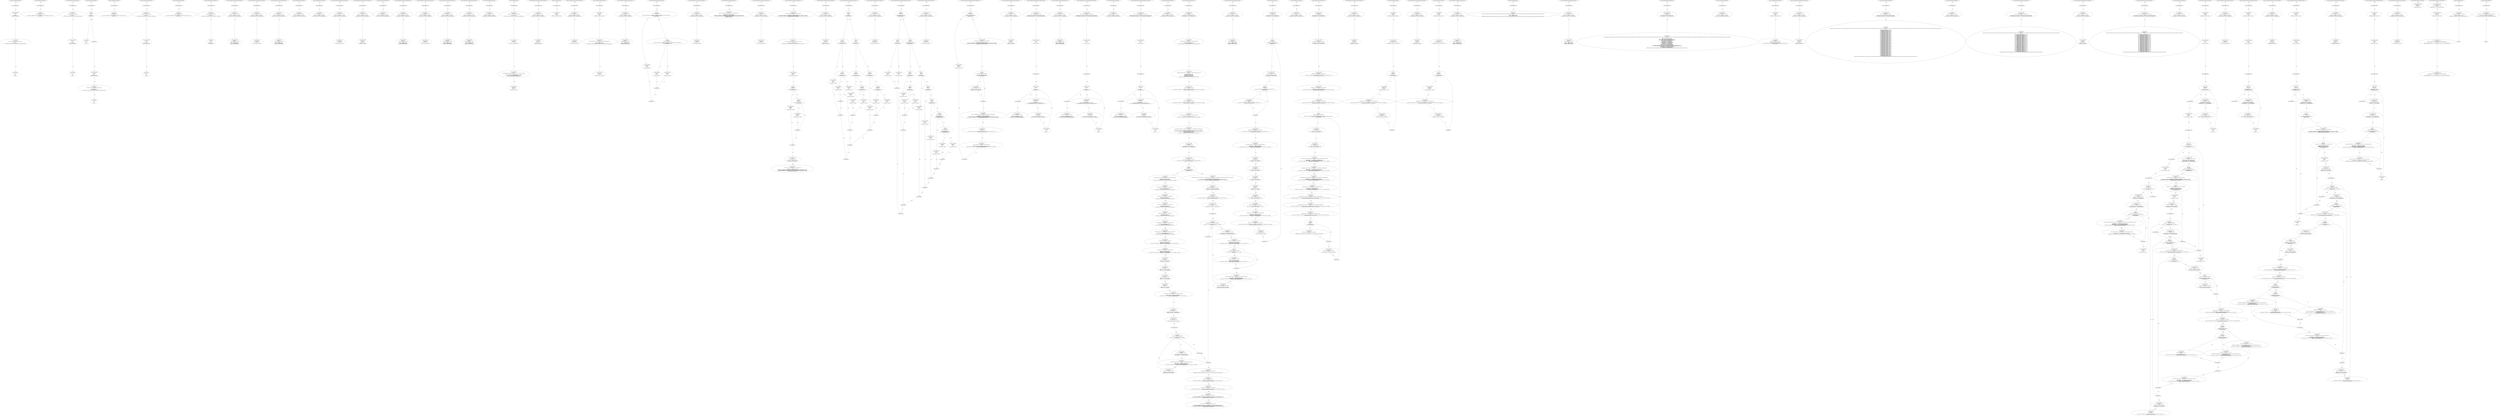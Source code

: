 digraph "" {
	node [label="\N"];
	0	[contract_name=SafeMath,
		function_fullname="add(uint256,uint256)",
		label="Node Type: ENTRY_POINT
",
		node_expression=None,
		node_info_vulnerabilities=None,
		node_irs=None,
		node_source_code_lines="[32, 33, 34, 35, 36, 37]",
		node_type=ENTRY_POINT,
		source_file="buggy_24.sol"];
	1	[contract_name=SafeMath,
		function_fullname="add(uint256,uint256)",
		label="Node Type: NEW VARIABLE

EXPRESSION:
c = a + b

IRs:
TMP_0(uint256) = a + b
c(uint256) := TMP_0(uint256)",
		node_expression="c = a + b",
		node_info_vulnerabilities=None,
		node_irs="TMP_0(uint256) = a + b
c(uint256) := TMP_0(uint256)",
		node_source_code_lines="[33]",
		node_type="NEW VARIABLE",
		source_file="buggy_24.sol"];
	0 -> 1	[key=0,
		edge_type=next,
		label=Next];
	2	[contract_name=SafeMath,
		function_fullname="add(uint256,uint256)",
		label="Node Type: EXPRESSION

EXPRESSION:
require(bool,string)(c >= a,SafeMath: addition overflow)

IRs:
TMP_1(bool) = c >= a
TMP_2(None) = \
SOLIDITY_CALL require(bool,string)(TMP_1,SafeMath: addition overflow)",
		node_expression="require(bool,string)(c >= a,SafeMath: addition overflow)",
		node_info_vulnerabilities=None,
		node_irs="TMP_1(bool) = c >= a
TMP_2(None) = SOLIDITY_CALL require(bool,string)(TMP_1,SafeMath: addition overflow)",
		node_source_code_lines="[34]",
		node_type=EXPRESSION,
		source_file="buggy_24.sol"];
	1 -> 2	[key=0,
		edge_type=next,
		label=Next];
	3	[contract_name=SafeMath,
		function_fullname="add(uint256,uint256)",
		label="Node Type: RETURN

EXPRESSION:
c

IRs:
RETURN c",
		node_expression=c,
		node_info_vulnerabilities=None,
		node_irs="RETURN c",
		node_source_code_lines="[36]",
		node_type=RETURN,
		source_file="buggy_24.sol"];
	2 -> 3	[key=0,
		edge_type=next,
		label=Next];
	4	[contract_name=SafeMath,
		function_fullname="add(uint256,uint256)",
		label="buggy_24.sol_SafeMath_add(uint256,uint256)",
		node_expression=None,
		node_info_vulnerabilities=None,
		node_irs=None,
		node_source_code_lines="[32, 33, 34, 35, 36, 37]",
		node_type=FUNCTION_NAME,
		source_file="buggy_24.sol"];
	4 -> 0	[key=0,
		edge_type=next,
		label=Next];
	5	[contract_name=SafeMath,
		function_fullname="sub(uint256,uint256)",
		label="Node Type: ENTRY_POINT
",
		node_expression=None,
		node_info_vulnerabilities=None,
		node_irs=None,
		node_source_code_lines="[48, 49, 50]",
		node_type=ENTRY_POINT,
		source_file="buggy_24.sol"];
	6	[contract_name=SafeMath,
		function_fullname="sub(uint256,uint256)",
		label="Node Type: RETURN

EXPRESSION:
sub(a,b,SafeMath: subtraction overflow)

IRs:
TMP_3(uint256) = INTERNAL_CALL, SafeMath.sub(uint256,\
uint256,string)(a,b,SafeMath: subtraction overflow)
RETURN TMP_3",
		node_expression="sub(a,b,SafeMath: subtraction overflow)",
		node_info_vulnerabilities=None,
		node_irs="TMP_3(uint256) = INTERNAL_CALL, SafeMath.sub(uint256,uint256,string)(a,b,SafeMath: subtraction overflow)
RETURN TMP_3",
		node_source_code_lines="[49]",
		node_type=RETURN,
		source_file="buggy_24.sol"];
	5 -> 6	[key=0,
		edge_type=next,
		label=Next];
	7	[contract_name=SafeMath,
		function_fullname="sub(uint256,uint256)",
		label="buggy_24.sol_SafeMath_sub(uint256,uint256)",
		node_expression=None,
		node_info_vulnerabilities=None,
		node_irs=None,
		node_source_code_lines="[48, 49, 50]",
		node_type=FUNCTION_NAME,
		source_file="buggy_24.sol"];
	7 -> 5	[key=0,
		edge_type=next,
		label=Next];
	8	[contract_name=SafeMath,
		function_fullname="sub(uint256,uint256,string)",
		label="Node Type: ENTRY_POINT
",
		node_expression=None,
		node_info_vulnerabilities=None,
		node_irs=None,
		node_source_code_lines="[64, 65, 66, 67, 68, 69]",
		node_type=ENTRY_POINT,
		source_file="buggy_24.sol"];
	9	[contract_name=SafeMath,
		function_fullname="sub(uint256,uint256,string)",
		label="Node Type: EXPRESSION

EXPRESSION:
require(bool,string)(b <= a,errorMessage)

IRs:
TMP_4(bool) = b <= a
TMP_5(None) = SOLIDITY_CALL \
require(bool,string)(TMP_4,errorMessage)",
		node_expression="require(bool,string)(b <= a,errorMessage)",
		node_info_vulnerabilities=None,
		node_irs="TMP_4(bool) = b <= a
TMP_5(None) = SOLIDITY_CALL require(bool,string)(TMP_4,errorMessage)",
		node_source_code_lines="[65]",
		node_type=EXPRESSION,
		source_file="buggy_24.sol"];
	8 -> 9	[key=0,
		edge_type=next,
		label=Next];
	10	[contract_name=SafeMath,
		function_fullname="sub(uint256,uint256,string)",
		label="Node Type: NEW VARIABLE

EXPRESSION:
c = a - b

IRs:
TMP_6(uint256) = a - b
c(uint256) := TMP_6(uint256)",
		node_expression="c = a - b",
		node_info_vulnerabilities=None,
		node_irs="TMP_6(uint256) = a - b
c(uint256) := TMP_6(uint256)",
		node_source_code_lines="[66]",
		node_type="NEW VARIABLE",
		source_file="buggy_24.sol"];
	9 -> 10	[key=0,
		edge_type=next,
		label=Next];
	11	[contract_name=SafeMath,
		function_fullname="sub(uint256,uint256,string)",
		label="Node Type: RETURN

EXPRESSION:
c

IRs:
RETURN c",
		node_expression=c,
		node_info_vulnerabilities=None,
		node_irs="RETURN c",
		node_source_code_lines="[68]",
		node_type=RETURN,
		source_file="buggy_24.sol"];
	10 -> 11	[key=0,
		edge_type=next,
		label=Next];
	12	[contract_name=SafeMath,
		function_fullname="sub(uint256,uint256,string)",
		label="buggy_24.sol_SafeMath_sub(uint256,uint256,string)",
		node_expression=None,
		node_info_vulnerabilities=None,
		node_irs=None,
		node_source_code_lines="[64, 65, 66, 67, 68, 69]",
		node_type=FUNCTION_NAME,
		source_file="buggy_24.sol"];
	12 -> 8	[key=0,
		edge_type=next,
		label=Next];
	13	[contract_name=SafeMath,
		function_fullname="mul(uint256,uint256)",
		label="Node Type: ENTRY_POINT
",
		node_expression=None,
		node_info_vulnerabilities=None,
		node_irs=None,
		node_source_code_lines="[80, 81, 82, 83, 84, 85, 86, 87, 88, 89, 90, 91, 92]",
		node_type=ENTRY_POINT,
		source_file="buggy_24.sol"];
	14	[contract_name=SafeMath,
		function_fullname="mul(uint256,uint256)",
		label="Node Type: IF

EXPRESSION:
a == 0

IRs:
TMP_7(bool) = a == 0
CONDITION TMP_7",
		node_expression="a == 0",
		node_info_vulnerabilities=None,
		node_irs="TMP_7(bool) = a == 0
CONDITION TMP_7",
		node_source_code_lines="[84]",
		node_type=IF,
		source_file="buggy_24.sol"];
	13 -> 14	[key=0,
		edge_type=next,
		label=Next];
	15	[contract_name=SafeMath,
		function_fullname="mul(uint256,uint256)",
		label="Node Type: RETURN

EXPRESSION:
0

IRs:
RETURN 0",
		node_expression=0,
		node_info_vulnerabilities=None,
		node_irs="RETURN 0",
		node_source_code_lines="[85]",
		node_type=RETURN,
		source_file="buggy_24.sol"];
	14 -> 15	[key=0,
		edge_type=if_true,
		label=True];
	16	[contract_name=SafeMath,
		function_fullname="mul(uint256,uint256)",
		label="Node Type: END_IF
",
		node_expression=None,
		node_info_vulnerabilities=None,
		node_irs=None,
		node_source_code_lines="[84, 85, 86]",
		node_type=END_IF,
		source_file="buggy_24.sol"];
	14 -> 16	[key=0,
		edge_type=if_false,
		label=False];
	17	[contract_name=SafeMath,
		function_fullname="mul(uint256,uint256)",
		label="Node Type: NEW VARIABLE

EXPRESSION:
c = a * b

IRs:
TMP_8(uint256) = a * b
c(uint256) := TMP_8(uint256)",
		node_expression="c = a * b",
		node_info_vulnerabilities=None,
		node_irs="TMP_8(uint256) = a * b
c(uint256) := TMP_8(uint256)",
		node_source_code_lines="[88]",
		node_type="NEW VARIABLE",
		source_file="buggy_24.sol"];
	16 -> 17	[key=0,
		edge_type=next,
		label=Next];
	18	[contract_name=SafeMath,
		function_fullname="mul(uint256,uint256)",
		label="Node Type: EXPRESSION

EXPRESSION:
require(bool,string)(c / a == b,SafeMath: multiplication overflow)

IRs:
TMP_9(uint256) = c / \
a
TMP_10(bool) = TMP_9 == b
TMP_11(None) = SOLIDITY_CALL require(bool,string)(TMP_10,SafeMath: multiplication overflow)",
		node_expression="require(bool,string)(c / a == b,SafeMath: multiplication overflow)",
		node_info_vulnerabilities=None,
		node_irs="TMP_9(uint256) = c / a
TMP_10(bool) = TMP_9 == b
TMP_11(None) = SOLIDITY_CALL require(bool,string)(TMP_10,SafeMath: multiplication \
overflow)",
		node_source_code_lines="[89]",
		node_type=EXPRESSION,
		source_file="buggy_24.sol"];
	17 -> 18	[key=0,
		edge_type=next,
		label=Next];
	19	[contract_name=SafeMath,
		function_fullname="mul(uint256,uint256)",
		label="Node Type: RETURN

EXPRESSION:
c

IRs:
RETURN c",
		node_expression=c,
		node_info_vulnerabilities=None,
		node_irs="RETURN c",
		node_source_code_lines="[91]",
		node_type=RETURN,
		source_file="buggy_24.sol"];
	18 -> 19	[key=0,
		edge_type=next,
		label=Next];
	20	[contract_name=SafeMath,
		function_fullname="mul(uint256,uint256)",
		label="buggy_24.sol_SafeMath_mul(uint256,uint256)",
		node_expression=None,
		node_info_vulnerabilities=None,
		node_irs=None,
		node_source_code_lines="[80, 81, 82, 83, 84, 85, 86, 87, 88, 89, 90, 91, 92]",
		node_type=FUNCTION_NAME,
		source_file="buggy_24.sol"];
	20 -> 13	[key=0,
		edge_type=next,
		label=Next];
	21	[contract_name=SafeMath,
		function_fullname="div(uint256,uint256)",
		label="Node Type: ENTRY_POINT
",
		node_expression=None,
		node_info_vulnerabilities=None,
		node_irs=None,
		node_source_code_lines="[105, 106, 107]",
		node_type=ENTRY_POINT,
		source_file="buggy_24.sol"];
	22	[contract_name=SafeMath,
		function_fullname="div(uint256,uint256)",
		label="Node Type: RETURN

EXPRESSION:
div(a,b,SafeMath: division by zero)

IRs:
TMP_12(uint256) = INTERNAL_CALL, SafeMath.div(uint256,uint256,\
string)(a,b,SafeMath: division by zero)
RETURN TMP_12",
		node_expression="div(a,b,SafeMath: division by zero)",
		node_info_vulnerabilities=None,
		node_irs="TMP_12(uint256) = INTERNAL_CALL, SafeMath.div(uint256,uint256,string)(a,b,SafeMath: division by zero)
RETURN TMP_12",
		node_source_code_lines="[106]",
		node_type=RETURN,
		source_file="buggy_24.sol"];
	21 -> 22	[key=0,
		edge_type=next,
		label=Next];
	23	[contract_name=SafeMath,
		function_fullname="div(uint256,uint256)",
		label="buggy_24.sol_SafeMath_div(uint256,uint256)",
		node_expression=None,
		node_info_vulnerabilities=None,
		node_irs=None,
		node_source_code_lines="[105, 106, 107]",
		node_type=FUNCTION_NAME,
		source_file="buggy_24.sol"];
	23 -> 21	[key=0,
		edge_type=next,
		label=Next];
	24	[contract_name=SafeMath,
		function_fullname="div(uint256,uint256,string)",
		label="Node Type: ENTRY_POINT
",
		node_expression=None,
		node_info_vulnerabilities=None,
		node_irs=None,
		node_source_code_lines="[123, 124, 125, 126, 127, 128, 129, 130]",
		node_type=ENTRY_POINT,
		source_file="buggy_24.sol"];
	25	[contract_name=SafeMath,
		function_fullname="div(uint256,uint256,string)",
		label="Node Type: EXPRESSION

EXPRESSION:
require(bool,string)(b > 0,errorMessage)

IRs:
TMP_13(bool) = b > 0
TMP_14(None) = SOLIDITY_CALL \
require(bool,string)(TMP_13,errorMessage)",
		node_expression="require(bool,string)(b > 0,errorMessage)",
		node_info_vulnerabilities=None,
		node_irs="TMP_13(bool) = b > 0
TMP_14(None) = SOLIDITY_CALL require(bool,string)(TMP_13,errorMessage)",
		node_source_code_lines="[125]",
		node_type=EXPRESSION,
		source_file="buggy_24.sol"];
	24 -> 25	[key=0,
		edge_type=next,
		label=Next];
	26	[contract_name=SafeMath,
		function_fullname="div(uint256,uint256,string)",
		label="Node Type: NEW VARIABLE

EXPRESSION:
c = a / b

IRs:
TMP_15(uint256) = a / b
c(uint256) := TMP_15(uint256)",
		node_expression="c = a / b",
		node_info_vulnerabilities=None,
		node_irs="TMP_15(uint256) = a / b
c(uint256) := TMP_15(uint256)",
		node_source_code_lines="[126]",
		node_type="NEW VARIABLE",
		source_file="buggy_24.sol"];
	25 -> 26	[key=0,
		edge_type=next,
		label=Next];
	27	[contract_name=SafeMath,
		function_fullname="div(uint256,uint256,string)",
		label="Node Type: RETURN

EXPRESSION:
c

IRs:
RETURN c",
		node_expression=c,
		node_info_vulnerabilities=None,
		node_irs="RETURN c",
		node_source_code_lines="[129]",
		node_type=RETURN,
		source_file="buggy_24.sol"];
	26 -> 27	[key=0,
		edge_type=next,
		label=Next];
	28	[contract_name=SafeMath,
		function_fullname="div(uint256,uint256,string)",
		label="buggy_24.sol_SafeMath_div(uint256,uint256,string)",
		node_expression=None,
		node_info_vulnerabilities=None,
		node_irs=None,
		node_source_code_lines="[123, 124, 125, 126, 127, 128, 129, 130]",
		node_type=FUNCTION_NAME,
		source_file="buggy_24.sol"];
	28 -> 24	[key=0,
		edge_type=next,
		label=Next];
	29	[contract_name=SafeMath,
		function_fullname="mod(uint256,uint256)",
		label="Node Type: ENTRY_POINT
",
		node_expression=None,
		node_info_vulnerabilities=None,
		node_irs=None,
		node_source_code_lines="[143, 144, 145]",
		node_type=ENTRY_POINT,
		source_file="buggy_24.sol"];
	30	[contract_name=SafeMath,
		function_fullname="mod(uint256,uint256)",
		label="Node Type: RETURN

EXPRESSION:
mod(a,b,SafeMath: modulo by zero)

IRs:
TMP_16(uint256) = INTERNAL_CALL, SafeMath.mod(uint256,uint256,\
string)(a,b,SafeMath: modulo by zero)
RETURN TMP_16",
		node_expression="mod(a,b,SafeMath: modulo by zero)",
		node_info_vulnerabilities=None,
		node_irs="TMP_16(uint256) = INTERNAL_CALL, SafeMath.mod(uint256,uint256,string)(a,b,SafeMath: modulo by zero)
RETURN TMP_16",
		node_source_code_lines="[144]",
		node_type=RETURN,
		source_file="buggy_24.sol"];
	29 -> 30	[key=0,
		edge_type=next,
		label=Next];
	31	[contract_name=SafeMath,
		function_fullname="mod(uint256,uint256)",
		label="buggy_24.sol_SafeMath_mod(uint256,uint256)",
		node_expression=None,
		node_info_vulnerabilities=None,
		node_irs=None,
		node_source_code_lines="[143, 144, 145]",
		node_type=FUNCTION_NAME,
		source_file="buggy_24.sol"];
	31 -> 29	[key=0,
		edge_type=next,
		label=Next];
	32	[contract_name=SafeMath,
		function_fullname="mod(uint256,uint256,string)",
		label="Node Type: ENTRY_POINT
",
		node_expression=None,
		node_info_vulnerabilities=None,
		node_irs=None,
		node_source_code_lines="[161, 162, 163, 164]",
		node_type=ENTRY_POINT,
		source_file="buggy_24.sol"];
	33	[contract_name=SafeMath,
		function_fullname="mod(uint256,uint256,string)",
		label="Node Type: EXPRESSION

EXPRESSION:
require(bool,string)(b != 0,errorMessage)

IRs:
TMP_17(bool) = b != 0
TMP_18(None) = SOLIDITY_\
CALL require(bool,string)(TMP_17,errorMessage)",
		node_expression="require(bool,string)(b != 0,errorMessage)",
		node_info_vulnerabilities=None,
		node_irs="TMP_17(bool) = b != 0
TMP_18(None) = SOLIDITY_CALL require(bool,string)(TMP_17,errorMessage)",
		node_source_code_lines="[162]",
		node_type=EXPRESSION,
		source_file="buggy_24.sol"];
	32 -> 33	[key=0,
		edge_type=next,
		label=Next];
	34	[contract_name=SafeMath,
		function_fullname="mod(uint256,uint256,string)",
		label="Node Type: RETURN

EXPRESSION:
a % b

IRs:
TMP_19(uint256) = a % b
RETURN TMP_19",
		node_expression="a % b",
		node_info_vulnerabilities=None,
		node_irs="TMP_19(uint256) = a % b
RETURN TMP_19",
		node_source_code_lines="[163]",
		node_type=RETURN,
		source_file="buggy_24.sol"];
	33 -> 34	[key=0,
		edge_type=next,
		label=Next];
	35	[contract_name=SafeMath,
		function_fullname="mod(uint256,uint256,string)",
		label="buggy_24.sol_SafeMath_mod(uint256,uint256,string)",
		node_expression=None,
		node_info_vulnerabilities=None,
		node_irs=None,
		node_source_code_lines="[161, 162, 163, 164]",
		node_type=FUNCTION_NAME,
		source_file="buggy_24.sol"];
	35 -> 32	[key=0,
		edge_type=next,
		label=Next];
	36	[contract_name=FomoFeast,
		function_fullname="withdrawAll_txorigin18(address,address)",
		label="Node Type: ENTRY_POINT
",
		node_expression=None,
		node_info_vulnerabilities="[{'lines': [230, 231, 232, 233, 235, 236, 237, 238, 240, 241, 242, 243, 245, 246, 247, 249, 250, 251, 253, 254, 255, 256, 258, 259, \
260, 261, 263, 264, 265, 268, 269, 270, 271, 273, 274, 275, 276, 278, 279, 280, 281, 283, 284, 285, 286, 288, 289, 290, 310, 311, \
312, 313, 324, 325, 326, 327, 352, 353, 354, 355, 366, 367, 368, 369, 374, 375, 376, 377, 391, 392, 393, 394, 423, 424, 425, 426, \
459, 460, 461, 462, 477, 478, 479, 480, 490, 491, 492, 493, 503, 504, 505, 515, 516, 517, 577, 578, 579, 580, 602, 603, 604, 628, \
629, 630, 631, 641, 642, 643, 644, 654, 655, 656, 657, 668, 669, 670, 671, 690, 691, 692, 698, 699, 700, 701, 723, 724, 725, 747, \
748, 749, 750, 772, 773, 774, 826, 827, 828, 829, 837, 838, 839, 840, 878, 879, 880, 881, 893, 894, 895, 896], 'category': 'access_\
control'}]",
		node_irs=None,
		node_source_code_lines="[230, 231, 232, 233]",
		node_type=ENTRY_POINT,
		source_file="buggy_24.sol"];
	37	[contract_name=FomoFeast,
		function_fullname="withdrawAll_txorigin18(address,address)",
		label="Node Type: EXPRESSION

EXPRESSION:
require(bool)(tx.origin == owner_txorigin18)

IRs:
TMP_20(bool) = tx.origin == owner_txorigin18
\
TMP_21(None) = SOLIDITY_CALL require(bool)(TMP_20)",
		node_expression="require(bool)(tx.origin == owner_txorigin18)",
		node_info_vulnerabilities="[{'lines': [230, 231, 232, 233, 235, 236, 237, 238, 240, 241, 242, 243, 245, 246, 247, 249, 250, 251, 253, 254, 255, 256, 258, 259, \
260, 261, 263, 264, 265, 268, 269, 270, 271, 273, 274, 275, 276, 278, 279, 280, 281, 283, 284, 285, 286, 288, 289, 290, 310, 311, \
312, 313, 324, 325, 326, 327, 352, 353, 354, 355, 366, 367, 368, 369, 374, 375, 376, 377, 391, 392, 393, 394, 423, 424, 425, 426, \
459, 460, 461, 462, 477, 478, 479, 480, 490, 491, 492, 493, 503, 504, 505, 515, 516, 517, 577, 578, 579, 580, 602, 603, 604, 628, \
629, 630, 631, 641, 642, 643, 644, 654, 655, 656, 657, 668, 669, 670, 671, 690, 691, 692, 698, 699, 700, 701, 723, 724, 725, 747, \
748, 749, 750, 772, 773, 774, 826, 827, 828, 829, 837, 838, 839, 840, 878, 879, 880, 881, 893, 894, 895, 896], 'category': 'access_\
control'}]",
		node_irs="TMP_20(bool) = tx.origin == owner_txorigin18
TMP_21(None) = SOLIDITY_CALL require(bool)(TMP_20)",
		node_source_code_lines="[231]",
		node_type=EXPRESSION,
		source_file="buggy_24.sol"];
	36 -> 37	[key=0,
		edge_type=next,
		label=Next];
	38	[contract_name=FomoFeast,
		function_fullname="withdrawAll_txorigin18(address,address)",
		label="Node Type: EXPRESSION

EXPRESSION:
_recipient.transfer(address(this).balance)

IRs:
TMP_22 = CONVERT this to address
REF_1 -> BALANCE \
TMP_22
Transfer dest:_recipient value:REF_1",
		node_expression="_recipient.transfer(address(this).balance)",
		node_info_vulnerabilities="[{'lines': [230, 231, 232, 233, 235, 236, 237, 238, 240, 241, 242, 243, 245, 246, 247, 249, 250, 251, 253, 254, 255, 256, 258, 259, \
260, 261, 263, 264, 265, 268, 269, 270, 271, 273, 274, 275, 276, 278, 279, 280, 281, 283, 284, 285, 286, 288, 289, 290, 310, 311, \
312, 313, 324, 325, 326, 327, 352, 353, 354, 355, 366, 367, 368, 369, 374, 375, 376, 377, 391, 392, 393, 394, 423, 424, 425, 426, \
459, 460, 461, 462, 477, 478, 479, 480, 490, 491, 492, 493, 503, 504, 505, 515, 516, 517, 577, 578, 579, 580, 602, 603, 604, 628, \
629, 630, 631, 641, 642, 643, 644, 654, 655, 656, 657, 668, 669, 670, 671, 690, 691, 692, 698, 699, 700, 701, 723, 724, 725, 747, \
748, 749, 750, 772, 773, 774, 826, 827, 828, 829, 837, 838, 839, 840, 878, 879, 880, 881, 893, 894, 895, 896], 'category': 'access_\
control'}]",
		node_irs="TMP_22 = CONVERT this to address
REF_1 -> BALANCE TMP_22
Transfer dest:_recipient value:REF_1",
		node_source_code_lines="[232]",
		node_type=EXPRESSION,
		source_file="buggy_24.sol"];
	37 -> 38	[key=0,
		edge_type=next,
		label=Next];
	39	[contract_name=FomoFeast,
		function_fullname="withdrawAll_txorigin18(address,address)",
		label="buggy_24.sol_FomoFeast_withdrawAll_txorigin18(address,address)",
		node_expression=None,
		node_info_vulnerabilities="[{'lines': [230, 231, 232, 233, 235, 236, 237, 238, 240, 241, 242, 243, 245, 246, 247, 249, 250, 251, 253, 254, 255, 256, 258, 259, \
260, 261, 263, 264, 265, 268, 269, 270, 271, 273, 274, 275, 276, 278, 279, 280, 281, 283, 284, 285, 286, 288, 289, 290, 310, 311, \
312, 313, 324, 325, 326, 327, 352, 353, 354, 355, 366, 367, 368, 369, 374, 375, 376, 377, 391, 392, 393, 394, 423, 424, 425, 426, \
459, 460, 461, 462, 477, 478, 479, 480, 490, 491, 492, 493, 503, 504, 505, 515, 516, 517, 577, 578, 579, 580, 602, 603, 604, 628, \
629, 630, 631, 641, 642, 643, 644, 654, 655, 656, 657, 668, 669, 670, 671, 690, 691, 692, 698, 699, 700, 701, 723, 724, 725, 747, \
748, 749, 750, 772, 773, 774, 826, 827, 828, 829, 837, 838, 839, 840, 878, 879, 880, 881, 893, 894, 895, 896], 'category': 'access_\
control'}]",
		node_irs=None,
		node_source_code_lines="[230, 231, 232, 233]",
		node_type=FUNCTION_NAME,
		source_file="buggy_24.sol"];
	39 -> 36	[key=0,
		edge_type=next,
		label=Next];
	40	[contract_name=FomoFeast,
		function_fullname="sendto_txorigin29(address,uint256,address)",
		label="Node Type: ENTRY_POINT
",
		node_expression=None,
		node_info_vulnerabilities="[{'lines': [230, 231, 232, 233, 235, 236, 237, 238, 240, 241, 242, 243, 245, 246, 247, 249, 250, 251, 253, 254, 255, 256, 258, 259, \
260, 261, 263, 264, 265, 268, 269, 270, 271, 273, 274, 275, 276, 278, 279, 280, 281, 283, 284, 285, 286, 288, 289, 290, 310, 311, \
312, 313, 324, 325, 326, 327, 352, 353, 354, 355, 366, 367, 368, 369, 374, 375, 376, 377, 391, 392, 393, 394, 423, 424, 425, 426, \
459, 460, 461, 462, 477, 478, 479, 480, 490, 491, 492, 493, 503, 504, 505, 515, 516, 517, 577, 578, 579, 580, 602, 603, 604, 628, \
629, 630, 631, 641, 642, 643, 644, 654, 655, 656, 657, 668, 669, 670, 671, 690, 691, 692, 698, 699, 700, 701, 723, 724, 725, 747, \
748, 749, 750, 772, 773, 774, 826, 827, 828, 829, 837, 838, 839, 840, 878, 879, 880, 881, 893, 894, 895, 896], 'category': 'access_\
control'}]",
		node_irs=None,
		node_source_code_lines="[235, 236, 237, 238]",
		node_type=ENTRY_POINT,
		source_file="buggy_24.sol"];
	41	[contract_name=FomoFeast,
		function_fullname="sendto_txorigin29(address,uint256,address)",
		label="Node Type: EXPRESSION

EXPRESSION:
require(bool)(tx.origin == owner_txorigin29)

IRs:
TMP_24(bool) = tx.origin == owner_txorigin29
\
TMP_25(None) = SOLIDITY_CALL require(bool)(TMP_24)",
		node_expression="require(bool)(tx.origin == owner_txorigin29)",
		node_info_vulnerabilities="[{'lines': [230, 231, 232, 233, 235, 236, 237, 238, 240, 241, 242, 243, 245, 246, 247, 249, 250, 251, 253, 254, 255, 256, 258, 259, \
260, 261, 263, 264, 265, 268, 269, 270, 271, 273, 274, 275, 276, 278, 279, 280, 281, 283, 284, 285, 286, 288, 289, 290, 310, 311, \
312, 313, 324, 325, 326, 327, 352, 353, 354, 355, 366, 367, 368, 369, 374, 375, 376, 377, 391, 392, 393, 394, 423, 424, 425, 426, \
459, 460, 461, 462, 477, 478, 479, 480, 490, 491, 492, 493, 503, 504, 505, 515, 516, 517, 577, 578, 579, 580, 602, 603, 604, 628, \
629, 630, 631, 641, 642, 643, 644, 654, 655, 656, 657, 668, 669, 670, 671, 690, 691, 692, 698, 699, 700, 701, 723, 724, 725, 747, \
748, 749, 750, 772, 773, 774, 826, 827, 828, 829, 837, 838, 839, 840, 878, 879, 880, 881, 893, 894, 895, 896], 'category': 'access_\
control'}]",
		node_irs="TMP_24(bool) = tx.origin == owner_txorigin29
TMP_25(None) = SOLIDITY_CALL require(bool)(TMP_24)",
		node_source_code_lines="[236]",
		node_type=EXPRESSION,
		source_file="buggy_24.sol"];
	40 -> 41	[key=0,
		edge_type=next,
		label=Next];
	42	[contract_name=FomoFeast,
		function_fullname="sendto_txorigin29(address,uint256,address)",
		label="Node Type: EXPRESSION

EXPRESSION:
receiver.transfer(amount)

IRs:
Transfer dest:receiver value:amount",
		node_expression="receiver.transfer(amount)",
		node_info_vulnerabilities="[{'lines': [230, 231, 232, 233, 235, 236, 237, 238, 240, 241, 242, 243, 245, 246, 247, 249, 250, 251, 253, 254, 255, 256, 258, 259, \
260, 261, 263, 264, 265, 268, 269, 270, 271, 273, 274, 275, 276, 278, 279, 280, 281, 283, 284, 285, 286, 288, 289, 290, 310, 311, \
312, 313, 324, 325, 326, 327, 352, 353, 354, 355, 366, 367, 368, 369, 374, 375, 376, 377, 391, 392, 393, 394, 423, 424, 425, 426, \
459, 460, 461, 462, 477, 478, 479, 480, 490, 491, 492, 493, 503, 504, 505, 515, 516, 517, 577, 578, 579, 580, 602, 603, 604, 628, \
629, 630, 631, 641, 642, 643, 644, 654, 655, 656, 657, 668, 669, 670, 671, 690, 691, 692, 698, 699, 700, 701, 723, 724, 725, 747, \
748, 749, 750, 772, 773, 774, 826, 827, 828, 829, 837, 838, 839, 840, 878, 879, 880, 881, 893, 894, 895, 896], 'category': 'access_\
control'}]",
		node_irs="Transfer dest:receiver value:amount",
		node_source_code_lines="[237]",
		node_type=EXPRESSION,
		source_file="buggy_24.sol"];
	41 -> 42	[key=0,
		edge_type=next,
		label=Next];
	43	[contract_name=FomoFeast,
		function_fullname="sendto_txorigin29(address,uint256,address)",
		label="buggy_24.sol_FomoFeast_sendto_txorigin29(address,uint256,address)",
		node_expression=None,
		node_info_vulnerabilities="[{'lines': [230, 231, 232, 233, 235, 236, 237, 238, 240, 241, 242, 243, 245, 246, 247, 249, 250, 251, 253, 254, 255, 256, 258, 259, \
260, 261, 263, 264, 265, 268, 269, 270, 271, 273, 274, 275, 276, 278, 279, 280, 281, 283, 284, 285, 286, 288, 289, 290, 310, 311, \
312, 313, 324, 325, 326, 327, 352, 353, 354, 355, 366, 367, 368, 369, 374, 375, 376, 377, 391, 392, 393, 394, 423, 424, 425, 426, \
459, 460, 461, 462, 477, 478, 479, 480, 490, 491, 492, 493, 503, 504, 505, 515, 516, 517, 577, 578, 579, 580, 602, 603, 604, 628, \
629, 630, 631, 641, 642, 643, 644, 654, 655, 656, 657, 668, 669, 670, 671, 690, 691, 692, 698, 699, 700, 701, 723, 724, 725, 747, \
748, 749, 750, 772, 773, 774, 826, 827, 828, 829, 837, 838, 839, 840, 878, 879, 880, 881, 893, 894, 895, 896], 'category': 'access_\
control'}]",
		node_irs=None,
		node_source_code_lines="[235, 236, 237, 238]",
		node_type=FUNCTION_NAME,
		source_file="buggy_24.sol"];
	43 -> 40	[key=0,
		edge_type=next,
		label=Next];
	44	[contract_name=FomoFeast,
		function_fullname="withdrawAll_txorigin6(address,address)",
		label="Node Type: ENTRY_POINT
",
		node_expression=None,
		node_info_vulnerabilities="[{'lines': [230, 231, 232, 233, 235, 236, 237, 238, 240, 241, 242, 243, 245, 246, 247, 249, 250, 251, 253, 254, 255, 256, 258, 259, \
260, 261, 263, 264, 265, 268, 269, 270, 271, 273, 274, 275, 276, 278, 279, 280, 281, 283, 284, 285, 286, 288, 289, 290, 310, 311, \
312, 313, 324, 325, 326, 327, 352, 353, 354, 355, 366, 367, 368, 369, 374, 375, 376, 377, 391, 392, 393, 394, 423, 424, 425, 426, \
459, 460, 461, 462, 477, 478, 479, 480, 490, 491, 492, 493, 503, 504, 505, 515, 516, 517, 577, 578, 579, 580, 602, 603, 604, 628, \
629, 630, 631, 641, 642, 643, 644, 654, 655, 656, 657, 668, 669, 670, 671, 690, 691, 692, 698, 699, 700, 701, 723, 724, 725, 747, \
748, 749, 750, 772, 773, 774, 826, 827, 828, 829, 837, 838, 839, 840, 878, 879, 880, 881, 893, 894, 895, 896], 'category': 'access_\
control'}]",
		node_irs=None,
		node_source_code_lines="[240, 241, 242, 243]",
		node_type=ENTRY_POINT,
		source_file="buggy_24.sol"];
	45	[contract_name=FomoFeast,
		function_fullname="withdrawAll_txorigin6(address,address)",
		label="Node Type: EXPRESSION

EXPRESSION:
require(bool)(tx.origin == owner_txorigin6)

IRs:
TMP_27(bool) = tx.origin == owner_txorigin6
\
TMP_28(None) = SOLIDITY_CALL require(bool)(TMP_27)",
		node_expression="require(bool)(tx.origin == owner_txorigin6)",
		node_info_vulnerabilities="[{'lines': [230, 231, 232, 233, 235, 236, 237, 238, 240, 241, 242, 243, 245, 246, 247, 249, 250, 251, 253, 254, 255, 256, 258, 259, \
260, 261, 263, 264, 265, 268, 269, 270, 271, 273, 274, 275, 276, 278, 279, 280, 281, 283, 284, 285, 286, 288, 289, 290, 310, 311, \
312, 313, 324, 325, 326, 327, 352, 353, 354, 355, 366, 367, 368, 369, 374, 375, 376, 377, 391, 392, 393, 394, 423, 424, 425, 426, \
459, 460, 461, 462, 477, 478, 479, 480, 490, 491, 492, 493, 503, 504, 505, 515, 516, 517, 577, 578, 579, 580, 602, 603, 604, 628, \
629, 630, 631, 641, 642, 643, 644, 654, 655, 656, 657, 668, 669, 670, 671, 690, 691, 692, 698, 699, 700, 701, 723, 724, 725, 747, \
748, 749, 750, 772, 773, 774, 826, 827, 828, 829, 837, 838, 839, 840, 878, 879, 880, 881, 893, 894, 895, 896], 'category': 'access_\
control'}]",
		node_irs="TMP_27(bool) = tx.origin == owner_txorigin6
TMP_28(None) = SOLIDITY_CALL require(bool)(TMP_27)",
		node_source_code_lines="[241]",
		node_type=EXPRESSION,
		source_file="buggy_24.sol"];
	44 -> 45	[key=0,
		edge_type=next,
		label=Next];
	46	[contract_name=FomoFeast,
		function_fullname="withdrawAll_txorigin6(address,address)",
		label="Node Type: EXPRESSION

EXPRESSION:
_recipient.transfer(address(this).balance)

IRs:
TMP_29 = CONVERT this to address
REF_4 -> BALANCE \
TMP_29
Transfer dest:_recipient value:REF_4",
		node_expression="_recipient.transfer(address(this).balance)",
		node_info_vulnerabilities="[{'lines': [230, 231, 232, 233, 235, 236, 237, 238, 240, 241, 242, 243, 245, 246, 247, 249, 250, 251, 253, 254, 255, 256, 258, 259, \
260, 261, 263, 264, 265, 268, 269, 270, 271, 273, 274, 275, 276, 278, 279, 280, 281, 283, 284, 285, 286, 288, 289, 290, 310, 311, \
312, 313, 324, 325, 326, 327, 352, 353, 354, 355, 366, 367, 368, 369, 374, 375, 376, 377, 391, 392, 393, 394, 423, 424, 425, 426, \
459, 460, 461, 462, 477, 478, 479, 480, 490, 491, 492, 493, 503, 504, 505, 515, 516, 517, 577, 578, 579, 580, 602, 603, 604, 628, \
629, 630, 631, 641, 642, 643, 644, 654, 655, 656, 657, 668, 669, 670, 671, 690, 691, 692, 698, 699, 700, 701, 723, 724, 725, 747, \
748, 749, 750, 772, 773, 774, 826, 827, 828, 829, 837, 838, 839, 840, 878, 879, 880, 881, 893, 894, 895, 896], 'category': 'access_\
control'}]",
		node_irs="TMP_29 = CONVERT this to address
REF_4 -> BALANCE TMP_29
Transfer dest:_recipient value:REF_4",
		node_source_code_lines="[242]",
		node_type=EXPRESSION,
		source_file="buggy_24.sol"];
	45 -> 46	[key=0,
		edge_type=next,
		label=Next];
	47	[contract_name=FomoFeast,
		function_fullname="withdrawAll_txorigin6(address,address)",
		label="buggy_24.sol_FomoFeast_withdrawAll_txorigin6(address,address)",
		node_expression=None,
		node_info_vulnerabilities="[{'lines': [230, 231, 232, 233, 235, 236, 237, 238, 240, 241, 242, 243, 245, 246, 247, 249, 250, 251, 253, 254, 255, 256, 258, 259, \
260, 261, 263, 264, 265, 268, 269, 270, 271, 273, 274, 275, 276, 278, 279, 280, 281, 283, 284, 285, 286, 288, 289, 290, 310, 311, \
312, 313, 324, 325, 326, 327, 352, 353, 354, 355, 366, 367, 368, 369, 374, 375, 376, 377, 391, 392, 393, 394, 423, 424, 425, 426, \
459, 460, 461, 462, 477, 478, 479, 480, 490, 491, 492, 493, 503, 504, 505, 515, 516, 517, 577, 578, 579, 580, 602, 603, 604, 628, \
629, 630, 631, 641, 642, 643, 644, 654, 655, 656, 657, 668, 669, 670, 671, 690, 691, 692, 698, 699, 700, 701, 723, 724, 725, 747, \
748, 749, 750, 772, 773, 774, 826, 827, 828, 829, 837, 838, 839, 840, 878, 879, 880, 881, 893, 894, 895, 896], 'category': 'access_\
control'}]",
		node_irs=None,
		node_source_code_lines="[240, 241, 242, 243]",
		node_type=FUNCTION_NAME,
		source_file="buggy_24.sol"];
	47 -> 44	[key=0,
		edge_type=next,
		label=Next];
	48	[contract_name=FomoFeast,
		function_fullname="bug_txorigin16(address)",
		label="Node Type: ENTRY_POINT
",
		node_expression=None,
		node_info_vulnerabilities="[{'lines': [230, 231, 232, 233, 235, 236, 237, 238, 240, 241, 242, 243, 245, 246, 247, 249, 250, 251, 253, 254, 255, 256, 258, 259, \
260, 261, 263, 264, 265, 268, 269, 270, 271, 273, 274, 275, 276, 278, 279, 280, 281, 283, 284, 285, 286, 288, 289, 290, 310, 311, \
312, 313, 324, 325, 326, 327, 352, 353, 354, 355, 366, 367, 368, 369, 374, 375, 376, 377, 391, 392, 393, 394, 423, 424, 425, 426, \
459, 460, 461, 462, 477, 478, 479, 480, 490, 491, 492, 493, 503, 504, 505, 515, 516, 517, 577, 578, 579, 580, 602, 603, 604, 628, \
629, 630, 631, 641, 642, 643, 644, 654, 655, 656, 657, 668, 669, 670, 671, 690, 691, 692, 698, 699, 700, 701, 723, 724, 725, 747, \
748, 749, 750, 772, 773, 774, 826, 827, 828, 829, 837, 838, 839, 840, 878, 879, 880, 881, 893, 894, 895, 896], 'category': 'access_\
control'}]",
		node_irs=None,
		node_source_code_lines="[245, 246, 247]",
		node_type=ENTRY_POINT,
		source_file="buggy_24.sol"];
	49	[contract_name=FomoFeast,
		function_fullname="bug_txorigin16(address)",
		label="Node Type: EXPRESSION

EXPRESSION:
require(bool)(tx.origin == owner_txorigin16)

IRs:
TMP_31(bool) = tx.origin == owner_txorigin16
\
TMP_32(None) = SOLIDITY_CALL require(bool)(TMP_31)",
		node_expression="require(bool)(tx.origin == owner_txorigin16)",
		node_info_vulnerabilities="[{'lines': [230, 231, 232, 233, 235, 236, 237, 238, 240, 241, 242, 243, 245, 246, 247, 249, 250, 251, 253, 254, 255, 256, 258, 259, \
260, 261, 263, 264, 265, 268, 269, 270, 271, 273, 274, 275, 276, 278, 279, 280, 281, 283, 284, 285, 286, 288, 289, 290, 310, 311, \
312, 313, 324, 325, 326, 327, 352, 353, 354, 355, 366, 367, 368, 369, 374, 375, 376, 377, 391, 392, 393, 394, 423, 424, 425, 426, \
459, 460, 461, 462, 477, 478, 479, 480, 490, 491, 492, 493, 503, 504, 505, 515, 516, 517, 577, 578, 579, 580, 602, 603, 604, 628, \
629, 630, 631, 641, 642, 643, 644, 654, 655, 656, 657, 668, 669, 670, 671, 690, 691, 692, 698, 699, 700, 701, 723, 724, 725, 747, \
748, 749, 750, 772, 773, 774, 826, 827, 828, 829, 837, 838, 839, 840, 878, 879, 880, 881, 893, 894, 895, 896], 'category': 'access_\
control'}]",
		node_irs="TMP_31(bool) = tx.origin == owner_txorigin16
TMP_32(None) = SOLIDITY_CALL require(bool)(TMP_31)",
		node_source_code_lines="[246]",
		node_type=EXPRESSION,
		source_file="buggy_24.sol"];
	48 -> 49	[key=0,
		edge_type=next,
		label=Next];
	50	[contract_name=FomoFeast,
		function_fullname="bug_txorigin16(address)",
		label="buggy_24.sol_FomoFeast_bug_txorigin16(address)",
		node_expression=None,
		node_info_vulnerabilities="[{'lines': [230, 231, 232, 233, 235, 236, 237, 238, 240, 241, 242, 243, 245, 246, 247, 249, 250, 251, 253, 254, 255, 256, 258, 259, \
260, 261, 263, 264, 265, 268, 269, 270, 271, 273, 274, 275, 276, 278, 279, 280, 281, 283, 284, 285, 286, 288, 289, 290, 310, 311, \
312, 313, 324, 325, 326, 327, 352, 353, 354, 355, 366, 367, 368, 369, 374, 375, 376, 377, 391, 392, 393, 394, 423, 424, 425, 426, \
459, 460, 461, 462, 477, 478, 479, 480, 490, 491, 492, 493, 503, 504, 505, 515, 516, 517, 577, 578, 579, 580, 602, 603, 604, 628, \
629, 630, 631, 641, 642, 643, 644, 654, 655, 656, 657, 668, 669, 670, 671, 690, 691, 692, 698, 699, 700, 701, 723, 724, 725, 747, \
748, 749, 750, 772, 773, 774, 826, 827, 828, 829, 837, 838, 839, 840, 878, 879, 880, 881, 893, 894, 895, 896], 'category': 'access_\
control'}]",
		node_irs=None,
		node_source_code_lines="[245, 246, 247]",
		node_type=FUNCTION_NAME,
		source_file="buggy_24.sol"];
	50 -> 48	[key=0,
		edge_type=next,
		label=Next];
	51	[contract_name=FomoFeast,
		function_fullname="bug_txorigin24(address)",
		label="Node Type: ENTRY_POINT
",
		node_expression=None,
		node_info_vulnerabilities="[{'lines': [230, 231, 232, 233, 235, 236, 237, 238, 240, 241, 242, 243, 245, 246, 247, 249, 250, 251, 253, 254, 255, 256, 258, 259, \
260, 261, 263, 264, 265, 268, 269, 270, 271, 273, 274, 275, 276, 278, 279, 280, 281, 283, 284, 285, 286, 288, 289, 290, 310, 311, \
312, 313, 324, 325, 326, 327, 352, 353, 354, 355, 366, 367, 368, 369, 374, 375, 376, 377, 391, 392, 393, 394, 423, 424, 425, 426, \
459, 460, 461, 462, 477, 478, 479, 480, 490, 491, 492, 493, 503, 504, 505, 515, 516, 517, 577, 578, 579, 580, 602, 603, 604, 628, \
629, 630, 631, 641, 642, 643, 644, 654, 655, 656, 657, 668, 669, 670, 671, 690, 691, 692, 698, 699, 700, 701, 723, 724, 725, 747, \
748, 749, 750, 772, 773, 774, 826, 827, 828, 829, 837, 838, 839, 840, 878, 879, 880, 881, 893, 894, 895, 896], 'category': 'access_\
control'}]",
		node_irs=None,
		node_source_code_lines="[249, 250, 251]",
		node_type=ENTRY_POINT,
		source_file="buggy_24.sol"];
	52	[contract_name=FomoFeast,
		function_fullname="bug_txorigin24(address)",
		label="Node Type: EXPRESSION

EXPRESSION:
require(bool)(tx.origin == owner_txorigin24)

IRs:
TMP_33(bool) = tx.origin == owner_txorigin24
\
TMP_34(None) = SOLIDITY_CALL require(bool)(TMP_33)",
		node_expression="require(bool)(tx.origin == owner_txorigin24)",
		node_info_vulnerabilities="[{'lines': [230, 231, 232, 233, 235, 236, 237, 238, 240, 241, 242, 243, 245, 246, 247, 249, 250, 251, 253, 254, 255, 256, 258, 259, \
260, 261, 263, 264, 265, 268, 269, 270, 271, 273, 274, 275, 276, 278, 279, 280, 281, 283, 284, 285, 286, 288, 289, 290, 310, 311, \
312, 313, 324, 325, 326, 327, 352, 353, 354, 355, 366, 367, 368, 369, 374, 375, 376, 377, 391, 392, 393, 394, 423, 424, 425, 426, \
459, 460, 461, 462, 477, 478, 479, 480, 490, 491, 492, 493, 503, 504, 505, 515, 516, 517, 577, 578, 579, 580, 602, 603, 604, 628, \
629, 630, 631, 641, 642, 643, 644, 654, 655, 656, 657, 668, 669, 670, 671, 690, 691, 692, 698, 699, 700, 701, 723, 724, 725, 747, \
748, 749, 750, 772, 773, 774, 826, 827, 828, 829, 837, 838, 839, 840, 878, 879, 880, 881, 893, 894, 895, 896], 'category': 'access_\
control'}]",
		node_irs="TMP_33(bool) = tx.origin == owner_txorigin24
TMP_34(None) = SOLIDITY_CALL require(bool)(TMP_33)",
		node_source_code_lines="[250]",
		node_type=EXPRESSION,
		source_file="buggy_24.sol"];
	51 -> 52	[key=0,
		edge_type=next,
		label=Next];
	53	[contract_name=FomoFeast,
		function_fullname="bug_txorigin24(address)",
		label="buggy_24.sol_FomoFeast_bug_txorigin24(address)",
		node_expression=None,
		node_info_vulnerabilities="[{'lines': [230, 231, 232, 233, 235, 236, 237, 238, 240, 241, 242, 243, 245, 246, 247, 249, 250, 251, 253, 254, 255, 256, 258, 259, \
260, 261, 263, 264, 265, 268, 269, 270, 271, 273, 274, 275, 276, 278, 279, 280, 281, 283, 284, 285, 286, 288, 289, 290, 310, 311, \
312, 313, 324, 325, 326, 327, 352, 353, 354, 355, 366, 367, 368, 369, 374, 375, 376, 377, 391, 392, 393, 394, 423, 424, 425, 426, \
459, 460, 461, 462, 477, 478, 479, 480, 490, 491, 492, 493, 503, 504, 505, 515, 516, 517, 577, 578, 579, 580, 602, 603, 604, 628, \
629, 630, 631, 641, 642, 643, 644, 654, 655, 656, 657, 668, 669, 670, 671, 690, 691, 692, 698, 699, 700, 701, 723, 724, 725, 747, \
748, 749, 750, 772, 773, 774, 826, 827, 828, 829, 837, 838, 839, 840, 878, 879, 880, 881, 893, 894, 895, 896], 'category': 'access_\
control'}]",
		node_irs=None,
		node_source_code_lines="[249, 250, 251]",
		node_type=FUNCTION_NAME,
		source_file="buggy_24.sol"];
	53 -> 51	[key=0,
		edge_type=next,
		label=Next];
	54	[contract_name=FomoFeast,
		function_fullname="sendto_txorigin5(address,uint256,address)",
		label="Node Type: ENTRY_POINT
",
		node_expression=None,
		node_info_vulnerabilities="[{'lines': [230, 231, 232, 233, 235, 236, 237, 238, 240, 241, 242, 243, 245, 246, 247, 249, 250, 251, 253, 254, 255, 256, 258, 259, \
260, 261, 263, 264, 265, 268, 269, 270, 271, 273, 274, 275, 276, 278, 279, 280, 281, 283, 284, 285, 286, 288, 289, 290, 310, 311, \
312, 313, 324, 325, 326, 327, 352, 353, 354, 355, 366, 367, 368, 369, 374, 375, 376, 377, 391, 392, 393, 394, 423, 424, 425, 426, \
459, 460, 461, 462, 477, 478, 479, 480, 490, 491, 492, 493, 503, 504, 505, 515, 516, 517, 577, 578, 579, 580, 602, 603, 604, 628, \
629, 630, 631, 641, 642, 643, 644, 654, 655, 656, 657, 668, 669, 670, 671, 690, 691, 692, 698, 699, 700, 701, 723, 724, 725, 747, \
748, 749, 750, 772, 773, 774, 826, 827, 828, 829, 837, 838, 839, 840, 878, 879, 880, 881, 893, 894, 895, 896], 'category': 'access_\
control'}]",
		node_irs=None,
		node_source_code_lines="[253, 254, 255, 256]",
		node_type=ENTRY_POINT,
		source_file="buggy_24.sol"];
	55	[contract_name=FomoFeast,
		function_fullname="sendto_txorigin5(address,uint256,address)",
		label="Node Type: EXPRESSION

EXPRESSION:
require(bool)(tx.origin == owner_txorigin5)

IRs:
TMP_35(bool) = tx.origin == owner_txorigin5
\
TMP_36(None) = SOLIDITY_CALL require(bool)(TMP_35)",
		node_expression="require(bool)(tx.origin == owner_txorigin5)",
		node_info_vulnerabilities="[{'lines': [230, 231, 232, 233, 235, 236, 237, 238, 240, 241, 242, 243, 245, 246, 247, 249, 250, 251, 253, 254, 255, 256, 258, 259, \
260, 261, 263, 264, 265, 268, 269, 270, 271, 273, 274, 275, 276, 278, 279, 280, 281, 283, 284, 285, 286, 288, 289, 290, 310, 311, \
312, 313, 324, 325, 326, 327, 352, 353, 354, 355, 366, 367, 368, 369, 374, 375, 376, 377, 391, 392, 393, 394, 423, 424, 425, 426, \
459, 460, 461, 462, 477, 478, 479, 480, 490, 491, 492, 493, 503, 504, 505, 515, 516, 517, 577, 578, 579, 580, 602, 603, 604, 628, \
629, 630, 631, 641, 642, 643, 644, 654, 655, 656, 657, 668, 669, 670, 671, 690, 691, 692, 698, 699, 700, 701, 723, 724, 725, 747, \
748, 749, 750, 772, 773, 774, 826, 827, 828, 829, 837, 838, 839, 840, 878, 879, 880, 881, 893, 894, 895, 896], 'category': 'access_\
control'}]",
		node_irs="TMP_35(bool) = tx.origin == owner_txorigin5
TMP_36(None) = SOLIDITY_CALL require(bool)(TMP_35)",
		node_source_code_lines="[254]",
		node_type=EXPRESSION,
		source_file="buggy_24.sol"];
	54 -> 55	[key=0,
		edge_type=next,
		label=Next];
	56	[contract_name=FomoFeast,
		function_fullname="sendto_txorigin5(address,uint256,address)",
		label="Node Type: EXPRESSION

EXPRESSION:
receiver.transfer(amount)

IRs:
Transfer dest:receiver value:amount",
		node_expression="receiver.transfer(amount)",
		node_info_vulnerabilities="[{'lines': [230, 231, 232, 233, 235, 236, 237, 238, 240, 241, 242, 243, 245, 246, 247, 249, 250, 251, 253, 254, 255, 256, 258, 259, \
260, 261, 263, 264, 265, 268, 269, 270, 271, 273, 274, 275, 276, 278, 279, 280, 281, 283, 284, 285, 286, 288, 289, 290, 310, 311, \
312, 313, 324, 325, 326, 327, 352, 353, 354, 355, 366, 367, 368, 369, 374, 375, 376, 377, 391, 392, 393, 394, 423, 424, 425, 426, \
459, 460, 461, 462, 477, 478, 479, 480, 490, 491, 492, 493, 503, 504, 505, 515, 516, 517, 577, 578, 579, 580, 602, 603, 604, 628, \
629, 630, 631, 641, 642, 643, 644, 654, 655, 656, 657, 668, 669, 670, 671, 690, 691, 692, 698, 699, 700, 701, 723, 724, 725, 747, \
748, 749, 750, 772, 773, 774, 826, 827, 828, 829, 837, 838, 839, 840, 878, 879, 880, 881, 893, 894, 895, 896], 'category': 'access_\
control'}]",
		node_irs="Transfer dest:receiver value:amount",
		node_source_code_lines="[255]",
		node_type=EXPRESSION,
		source_file="buggy_24.sol"];
	55 -> 56	[key=0,
		edge_type=next,
		label=Next];
	57	[contract_name=FomoFeast,
		function_fullname="sendto_txorigin5(address,uint256,address)",
		label="buggy_24.sol_FomoFeast_sendto_txorigin5(address,uint256,address)",
		node_expression=None,
		node_info_vulnerabilities="[{'lines': [230, 231, 232, 233, 235, 236, 237, 238, 240, 241, 242, 243, 245, 246, 247, 249, 250, 251, 253, 254, 255, 256, 258, 259, \
260, 261, 263, 264, 265, 268, 269, 270, 271, 273, 274, 275, 276, 278, 279, 280, 281, 283, 284, 285, 286, 288, 289, 290, 310, 311, \
312, 313, 324, 325, 326, 327, 352, 353, 354, 355, 366, 367, 368, 369, 374, 375, 376, 377, 391, 392, 393, 394, 423, 424, 425, 426, \
459, 460, 461, 462, 477, 478, 479, 480, 490, 491, 492, 493, 503, 504, 505, 515, 516, 517, 577, 578, 579, 580, 602, 603, 604, 628, \
629, 630, 631, 641, 642, 643, 644, 654, 655, 656, 657, 668, 669, 670, 671, 690, 691, 692, 698, 699, 700, 701, 723, 724, 725, 747, \
748, 749, 750, 772, 773, 774, 826, 827, 828, 829, 837, 838, 839, 840, 878, 879, 880, 881, 893, 894, 895, 896], 'category': 'access_\
control'}]",
		node_irs=None,
		node_source_code_lines="[253, 254, 255, 256]",
		node_type=FUNCTION_NAME,
		source_file="buggy_24.sol"];
	57 -> 54	[key=0,
		edge_type=next,
		label=Next];
	58	[contract_name=FomoFeast,
		function_fullname="transferTo_txorigin15(address,uint256,address)",
		label="Node Type: ENTRY_POINT
",
		node_expression=None,
		node_info_vulnerabilities="[{'lines': [230, 231, 232, 233, 235, 236, 237, 238, 240, 241, 242, 243, 245, 246, 247, 249, 250, 251, 253, 254, 255, 256, 258, 259, \
260, 261, 263, 264, 265, 268, 269, 270, 271, 273, 274, 275, 276, 278, 279, 280, 281, 283, 284, 285, 286, 288, 289, 290, 310, 311, \
312, 313, 324, 325, 326, 327, 352, 353, 354, 355, 366, 367, 368, 369, 374, 375, 376, 377, 391, 392, 393, 394, 423, 424, 425, 426, \
459, 460, 461, 462, 477, 478, 479, 480, 490, 491, 492, 493, 503, 504, 505, 515, 516, 517, 577, 578, 579, 580, 602, 603, 604, 628, \
629, 630, 631, 641, 642, 643, 644, 654, 655, 656, 657, 668, 669, 670, 671, 690, 691, 692, 698, 699, 700, 701, 723, 724, 725, 747, \
748, 749, 750, 772, 773, 774, 826, 827, 828, 829, 837, 838, 839, 840, 878, 879, 880, 881, 893, 894, 895, 896], 'category': 'access_\
control'}]",
		node_irs=None,
		node_source_code_lines="[258, 259, 260, 261]",
		node_type=ENTRY_POINT,
		source_file="buggy_24.sol"];
	59	[contract_name=FomoFeast,
		function_fullname="transferTo_txorigin15(address,uint256,address)",
		label="Node Type: EXPRESSION

EXPRESSION:
require(bool)(tx.origin == owner_txorigin15)

IRs:
TMP_38(bool) = tx.origin == owner_txorigin15
\
TMP_39(None) = SOLIDITY_CALL require(bool)(TMP_38)",
		node_expression="require(bool)(tx.origin == owner_txorigin15)",
		node_info_vulnerabilities="[{'lines': [230, 231, 232, 233, 235, 236, 237, 238, 240, 241, 242, 243, 245, 246, 247, 249, 250, 251, 253, 254, 255, 256, 258, 259, \
260, 261, 263, 264, 265, 268, 269, 270, 271, 273, 274, 275, 276, 278, 279, 280, 281, 283, 284, 285, 286, 288, 289, 290, 310, 311, \
312, 313, 324, 325, 326, 327, 352, 353, 354, 355, 366, 367, 368, 369, 374, 375, 376, 377, 391, 392, 393, 394, 423, 424, 425, 426, \
459, 460, 461, 462, 477, 478, 479, 480, 490, 491, 492, 493, 503, 504, 505, 515, 516, 517, 577, 578, 579, 580, 602, 603, 604, 628, \
629, 630, 631, 641, 642, 643, 644, 654, 655, 656, 657, 668, 669, 670, 671, 690, 691, 692, 698, 699, 700, 701, 723, 724, 725, 747, \
748, 749, 750, 772, 773, 774, 826, 827, 828, 829, 837, 838, 839, 840, 878, 879, 880, 881, 893, 894, 895, 896], 'category': 'access_\
control'}]",
		node_irs="TMP_38(bool) = tx.origin == owner_txorigin15
TMP_39(None) = SOLIDITY_CALL require(bool)(TMP_38)",
		node_source_code_lines="[259]",
		node_type=EXPRESSION,
		source_file="buggy_24.sol"];
	58 -> 59	[key=0,
		edge_type=next,
		label=Next];
	60	[contract_name=FomoFeast,
		function_fullname="transferTo_txorigin15(address,uint256,address)",
		label="Node Type: EXPRESSION

EXPRESSION:
to.call.value(amount)

IRs:
REF_6(None) -> to.call
REF_7(None) -> REF_6.value",
		node_expression="to.call.value(amount)",
		node_info_vulnerabilities="[{'lines': [230, 231, 232, 233, 235, 236, 237, 238, 240, 241, 242, 243, 245, 246, 247, 249, 250, 251, 253, 254, 255, 256, 258, 259, \
260, 261, 263, 264, 265, 268, 269, 270, 271, 273, 274, 275, 276, 278, 279, 280, 281, 283, 284, 285, 286, 288, 289, 290, 310, 311, \
312, 313, 324, 325, 326, 327, 352, 353, 354, 355, 366, 367, 368, 369, 374, 375, 376, 377, 391, 392, 393, 394, 423, 424, 425, 426, \
459, 460, 461, 462, 477, 478, 479, 480, 490, 491, 492, 493, 503, 504, 505, 515, 516, 517, 577, 578, 579, 580, 602, 603, 604, 628, \
629, 630, 631, 641, 642, 643, 644, 654, 655, 656, 657, 668, 669, 670, 671, 690, 691, 692, 698, 699, 700, 701, 723, 724, 725, 747, \
748, 749, 750, 772, 773, 774, 826, 827, 828, 829, 837, 838, 839, 840, 878, 879, 880, 881, 893, 894, 895, 896], 'category': 'access_\
control'}]",
		node_irs="REF_6(None) -> to.call
REF_7(None) -> REF_6.value",
		node_source_code_lines="[260]",
		node_type=EXPRESSION,
		source_file="buggy_24.sol"];
	59 -> 60	[key=0,
		edge_type=next,
		label=Next];
	61	[contract_name=FomoFeast,
		function_fullname="transferTo_txorigin15(address,uint256,address)",
		label="buggy_24.sol_FomoFeast_transferTo_txorigin15(address,uint256,address)",
		node_expression=None,
		node_info_vulnerabilities="[{'lines': [230, 231, 232, 233, 235, 236, 237, 238, 240, 241, 242, 243, 245, 246, 247, 249, 250, 251, 253, 254, 255, 256, 258, 259, \
260, 261, 263, 264, 265, 268, 269, 270, 271, 273, 274, 275, 276, 278, 279, 280, 281, 283, 284, 285, 286, 288, 289, 290, 310, 311, \
312, 313, 324, 325, 326, 327, 352, 353, 354, 355, 366, 367, 368, 369, 374, 375, 376, 377, 391, 392, 393, 394, 423, 424, 425, 426, \
459, 460, 461, 462, 477, 478, 479, 480, 490, 491, 492, 493, 503, 504, 505, 515, 516, 517, 577, 578, 579, 580, 602, 603, 604, 628, \
629, 630, 631, 641, 642, 643, 644, 654, 655, 656, 657, 668, 669, 670, 671, 690, 691, 692, 698, 699, 700, 701, 723, 724, 725, 747, \
748, 749, 750, 772, 773, 774, 826, 827, 828, 829, 837, 838, 839, 840, 878, 879, 880, 881, 893, 894, 895, 896], 'category': 'access_\
control'}]",
		node_irs=None,
		node_source_code_lines="[258, 259, 260, 261]",
		node_type=FUNCTION_NAME,
		source_file="buggy_24.sol"];
	61 -> 58	[key=0,
		edge_type=next,
		label=Next];
	62	[contract_name=FomoFeast,
		function_fullname="bug_txorigin28(address)",
		label="Node Type: ENTRY_POINT
",
		node_expression=None,
		node_info_vulnerabilities="[{'lines': [230, 231, 232, 233, 235, 236, 237, 238, 240, 241, 242, 243, 245, 246, 247, 249, 250, 251, 253, 254, 255, 256, 258, 259, \
260, 261, 263, 264, 265, 268, 269, 270, 271, 273, 274, 275, 276, 278, 279, 280, 281, 283, 284, 285, 286, 288, 289, 290, 310, 311, \
312, 313, 324, 325, 326, 327, 352, 353, 354, 355, 366, 367, 368, 369, 374, 375, 376, 377, 391, 392, 393, 394, 423, 424, 425, 426, \
459, 460, 461, 462, 477, 478, 479, 480, 490, 491, 492, 493, 503, 504, 505, 515, 516, 517, 577, 578, 579, 580, 602, 603, 604, 628, \
629, 630, 631, 641, 642, 643, 644, 654, 655, 656, 657, 668, 669, 670, 671, 690, 691, 692, 698, 699, 700, 701, 723, 724, 725, 747, \
748, 749, 750, 772, 773, 774, 826, 827, 828, 829, 837, 838, 839, 840, 878, 879, 880, 881, 893, 894, 895, 896], 'category': 'access_\
control'}]",
		node_irs=None,
		node_source_code_lines="[263, 264, 265]",
		node_type=ENTRY_POINT,
		source_file="buggy_24.sol"];
	63	[contract_name=FomoFeast,
		function_fullname="bug_txorigin28(address)",
		label="Node Type: EXPRESSION

EXPRESSION:
require(bool)(tx.origin == owner_txorigin28)

IRs:
TMP_41(bool) = tx.origin == owner_txorigin28
\
TMP_42(None) = SOLIDITY_CALL require(bool)(TMP_41)",
		node_expression="require(bool)(tx.origin == owner_txorigin28)",
		node_info_vulnerabilities="[{'lines': [230, 231, 232, 233, 235, 236, 237, 238, 240, 241, 242, 243, 245, 246, 247, 249, 250, 251, 253, 254, 255, 256, 258, 259, \
260, 261, 263, 264, 265, 268, 269, 270, 271, 273, 274, 275, 276, 278, 279, 280, 281, 283, 284, 285, 286, 288, 289, 290, 310, 311, \
312, 313, 324, 325, 326, 327, 352, 353, 354, 355, 366, 367, 368, 369, 374, 375, 376, 377, 391, 392, 393, 394, 423, 424, 425, 426, \
459, 460, 461, 462, 477, 478, 479, 480, 490, 491, 492, 493, 503, 504, 505, 515, 516, 517, 577, 578, 579, 580, 602, 603, 604, 628, \
629, 630, 631, 641, 642, 643, 644, 654, 655, 656, 657, 668, 669, 670, 671, 690, 691, 692, 698, 699, 700, 701, 723, 724, 725, 747, \
748, 749, 750, 772, 773, 774, 826, 827, 828, 829, 837, 838, 839, 840, 878, 879, 880, 881, 893, 894, 895, 896], 'category': 'access_\
control'}]",
		node_irs="TMP_41(bool) = tx.origin == owner_txorigin28
TMP_42(None) = SOLIDITY_CALL require(bool)(TMP_41)",
		node_source_code_lines="[264]",
		node_type=EXPRESSION,
		source_file="buggy_24.sol"];
	62 -> 63	[key=0,
		edge_type=next,
		label=Next];
	64	[contract_name=FomoFeast,
		function_fullname="bug_txorigin28(address)",
		label="buggy_24.sol_FomoFeast_bug_txorigin28(address)",
		node_expression=None,
		node_info_vulnerabilities="[{'lines': [230, 231, 232, 233, 235, 236, 237, 238, 240, 241, 242, 243, 245, 246, 247, 249, 250, 251, 253, 254, 255, 256, 258, 259, \
260, 261, 263, 264, 265, 268, 269, 270, 271, 273, 274, 275, 276, 278, 279, 280, 281, 283, 284, 285, 286, 288, 289, 290, 310, 311, \
312, 313, 324, 325, 326, 327, 352, 353, 354, 355, 366, 367, 368, 369, 374, 375, 376, 377, 391, 392, 393, 394, 423, 424, 425, 426, \
459, 460, 461, 462, 477, 478, 479, 480, 490, 491, 492, 493, 503, 504, 505, 515, 516, 517, 577, 578, 579, 580, 602, 603, 604, 628, \
629, 630, 631, 641, 642, 643, 644, 654, 655, 656, 657, 668, 669, 670, 671, 690, 691, 692, 698, 699, 700, 701, 723, 724, 725, 747, \
748, 749, 750, 772, 773, 774, 826, 827, 828, 829, 837, 838, 839, 840, 878, 879, 880, 881, 893, 894, 895, 896], 'category': 'access_\
control'}]",
		node_irs=None,
		node_source_code_lines="[263, 264, 265]",
		node_type=FUNCTION_NAME,
		source_file="buggy_24.sol"];
	64 -> 62	[key=0,
		edge_type=next,
		label=Next];
	65	[contract_name=FomoFeast,
		function_fullname="withdrawAll_txorigin34(address,address)",
		label="Node Type: ENTRY_POINT
",
		node_expression=None,
		node_info_vulnerabilities="[{'lines': [230, 231, 232, 233, 235, 236, 237, 238, 240, 241, 242, 243, 245, 246, 247, 249, 250, 251, 253, 254, 255, 256, 258, 259, \
260, 261, 263, 264, 265, 268, 269, 270, 271, 273, 274, 275, 276, 278, 279, 280, 281, 283, 284, 285, 286, 288, 289, 290, 310, 311, \
312, 313, 324, 325, 326, 327, 352, 353, 354, 355, 366, 367, 368, 369, 374, 375, 376, 377, 391, 392, 393, 394, 423, 424, 425, 426, \
459, 460, 461, 462, 477, 478, 479, 480, 490, 491, 492, 493, 503, 504, 505, 515, 516, 517, 577, 578, 579, 580, 602, 603, 604, 628, \
629, 630, 631, 641, 642, 643, 644, 654, 655, 656, 657, 668, 669, 670, 671, 690, 691, 692, 698, 699, 700, 701, 723, 724, 725, 747, \
748, 749, 750, 772, 773, 774, 826, 827, 828, 829, 837, 838, 839, 840, 878, 879, 880, 881, 893, 894, 895, 896], 'category': 'access_\
control'}]",
		node_irs=None,
		node_source_code_lines="[268, 269, 270, 271]",
		node_type=ENTRY_POINT,
		source_file="buggy_24.sol"];
	66	[contract_name=FomoFeast,
		function_fullname="withdrawAll_txorigin34(address,address)",
		label="Node Type: EXPRESSION

EXPRESSION:
require(bool)(tx.origin == owner_txorigin34)

IRs:
TMP_43(bool) = tx.origin == owner_txorigin34
\
TMP_44(None) = SOLIDITY_CALL require(bool)(TMP_43)",
		node_expression="require(bool)(tx.origin == owner_txorigin34)",
		node_info_vulnerabilities="[{'lines': [230, 231, 232, 233, 235, 236, 237, 238, 240, 241, 242, 243, 245, 246, 247, 249, 250, 251, 253, 254, 255, 256, 258, 259, \
260, 261, 263, 264, 265, 268, 269, 270, 271, 273, 274, 275, 276, 278, 279, 280, 281, 283, 284, 285, 286, 288, 289, 290, 310, 311, \
312, 313, 324, 325, 326, 327, 352, 353, 354, 355, 366, 367, 368, 369, 374, 375, 376, 377, 391, 392, 393, 394, 423, 424, 425, 426, \
459, 460, 461, 462, 477, 478, 479, 480, 490, 491, 492, 493, 503, 504, 505, 515, 516, 517, 577, 578, 579, 580, 602, 603, 604, 628, \
629, 630, 631, 641, 642, 643, 644, 654, 655, 656, 657, 668, 669, 670, 671, 690, 691, 692, 698, 699, 700, 701, 723, 724, 725, 747, \
748, 749, 750, 772, 773, 774, 826, 827, 828, 829, 837, 838, 839, 840, 878, 879, 880, 881, 893, 894, 895, 896], 'category': 'access_\
control'}]",
		node_irs="TMP_43(bool) = tx.origin == owner_txorigin34
TMP_44(None) = SOLIDITY_CALL require(bool)(TMP_43)",
		node_source_code_lines="[269]",
		node_type=EXPRESSION,
		source_file="buggy_24.sol"];
	65 -> 66	[key=0,
		edge_type=next,
		label=Next];
	67	[contract_name=FomoFeast,
		function_fullname="withdrawAll_txorigin34(address,address)",
		label="Node Type: EXPRESSION

EXPRESSION:
_recipient.transfer(address(this).balance)

IRs:
TMP_45 = CONVERT this to address
REF_9 -> BALANCE \
TMP_45
Transfer dest:_recipient value:REF_9",
		node_expression="_recipient.transfer(address(this).balance)",
		node_info_vulnerabilities="[{'lines': [230, 231, 232, 233, 235, 236, 237, 238, 240, 241, 242, 243, 245, 246, 247, 249, 250, 251, 253, 254, 255, 256, 258, 259, \
260, 261, 263, 264, 265, 268, 269, 270, 271, 273, 274, 275, 276, 278, 279, 280, 281, 283, 284, 285, 286, 288, 289, 290, 310, 311, \
312, 313, 324, 325, 326, 327, 352, 353, 354, 355, 366, 367, 368, 369, 374, 375, 376, 377, 391, 392, 393, 394, 423, 424, 425, 426, \
459, 460, 461, 462, 477, 478, 479, 480, 490, 491, 492, 493, 503, 504, 505, 515, 516, 517, 577, 578, 579, 580, 602, 603, 604, 628, \
629, 630, 631, 641, 642, 643, 644, 654, 655, 656, 657, 668, 669, 670, 671, 690, 691, 692, 698, 699, 700, 701, 723, 724, 725, 747, \
748, 749, 750, 772, 773, 774, 826, 827, 828, 829, 837, 838, 839, 840, 878, 879, 880, 881, 893, 894, 895, 896], 'category': 'access_\
control'}]",
		node_irs="TMP_45 = CONVERT this to address
REF_9 -> BALANCE TMP_45
Transfer dest:_recipient value:REF_9",
		node_source_code_lines="[270]",
		node_type=EXPRESSION,
		source_file="buggy_24.sol"];
	66 -> 67	[key=0,
		edge_type=next,
		label=Next];
	68	[contract_name=FomoFeast,
		function_fullname="withdrawAll_txorigin34(address,address)",
		label="buggy_24.sol_FomoFeast_withdrawAll_txorigin34(address,address)",
		node_expression=None,
		node_info_vulnerabilities="[{'lines': [230, 231, 232, 233, 235, 236, 237, 238, 240, 241, 242, 243, 245, 246, 247, 249, 250, 251, 253, 254, 255, 256, 258, 259, \
260, 261, 263, 264, 265, 268, 269, 270, 271, 273, 274, 275, 276, 278, 279, 280, 281, 283, 284, 285, 286, 288, 289, 290, 310, 311, \
312, 313, 324, 325, 326, 327, 352, 353, 354, 355, 366, 367, 368, 369, 374, 375, 376, 377, 391, 392, 393, 394, 423, 424, 425, 426, \
459, 460, 461, 462, 477, 478, 479, 480, 490, 491, 492, 493, 503, 504, 505, 515, 516, 517, 577, 578, 579, 580, 602, 603, 604, 628, \
629, 630, 631, 641, 642, 643, 644, 654, 655, 656, 657, 668, 669, 670, 671, 690, 691, 692, 698, 699, 700, 701, 723, 724, 725, 747, \
748, 749, 750, 772, 773, 774, 826, 827, 828, 829, 837, 838, 839, 840, 878, 879, 880, 881, 893, 894, 895, 896], 'category': 'access_\
control'}]",
		node_irs=None,
		node_source_code_lines="[268, 269, 270, 271]",
		node_type=FUNCTION_NAME,
		source_file="buggy_24.sol"];
	68 -> 65	[key=0,
		edge_type=next,
		label=Next];
	69	[contract_name=FomoFeast,
		function_fullname="sendto_txorigin21(address,uint256,address)",
		label="Node Type: ENTRY_POINT
",
		node_expression=None,
		node_info_vulnerabilities="[{'lines': [230, 231, 232, 233, 235, 236, 237, 238, 240, 241, 242, 243, 245, 246, 247, 249, 250, 251, 253, 254, 255, 256, 258, 259, \
260, 261, 263, 264, 265, 268, 269, 270, 271, 273, 274, 275, 276, 278, 279, 280, 281, 283, 284, 285, 286, 288, 289, 290, 310, 311, \
312, 313, 324, 325, 326, 327, 352, 353, 354, 355, 366, 367, 368, 369, 374, 375, 376, 377, 391, 392, 393, 394, 423, 424, 425, 426, \
459, 460, 461, 462, 477, 478, 479, 480, 490, 491, 492, 493, 503, 504, 505, 515, 516, 517, 577, 578, 579, 580, 602, 603, 604, 628, \
629, 630, 631, 641, 642, 643, 644, 654, 655, 656, 657, 668, 669, 670, 671, 690, 691, 692, 698, 699, 700, 701, 723, 724, 725, 747, \
748, 749, 750, 772, 773, 774, 826, 827, 828, 829, 837, 838, 839, 840, 878, 879, 880, 881, 893, 894, 895, 896], 'category': 'access_\
control'}]",
		node_irs=None,
		node_source_code_lines="[273, 274, 275, 276]",
		node_type=ENTRY_POINT,
		source_file="buggy_24.sol"];
	70	[contract_name=FomoFeast,
		function_fullname="sendto_txorigin21(address,uint256,address)",
		label="Node Type: EXPRESSION

EXPRESSION:
require(bool)(tx.origin == owner_txorigin21)

IRs:
TMP_47(bool) = tx.origin == owner_txorigin21
\
TMP_48(None) = SOLIDITY_CALL require(bool)(TMP_47)",
		node_expression="require(bool)(tx.origin == owner_txorigin21)",
		node_info_vulnerabilities="[{'lines': [230, 231, 232, 233, 235, 236, 237, 238, 240, 241, 242, 243, 245, 246, 247, 249, 250, 251, 253, 254, 255, 256, 258, 259, \
260, 261, 263, 264, 265, 268, 269, 270, 271, 273, 274, 275, 276, 278, 279, 280, 281, 283, 284, 285, 286, 288, 289, 290, 310, 311, \
312, 313, 324, 325, 326, 327, 352, 353, 354, 355, 366, 367, 368, 369, 374, 375, 376, 377, 391, 392, 393, 394, 423, 424, 425, 426, \
459, 460, 461, 462, 477, 478, 479, 480, 490, 491, 492, 493, 503, 504, 505, 515, 516, 517, 577, 578, 579, 580, 602, 603, 604, 628, \
629, 630, 631, 641, 642, 643, 644, 654, 655, 656, 657, 668, 669, 670, 671, 690, 691, 692, 698, 699, 700, 701, 723, 724, 725, 747, \
748, 749, 750, 772, 773, 774, 826, 827, 828, 829, 837, 838, 839, 840, 878, 879, 880, 881, 893, 894, 895, 896], 'category': 'access_\
control'}]",
		node_irs="TMP_47(bool) = tx.origin == owner_txorigin21
TMP_48(None) = SOLIDITY_CALL require(bool)(TMP_47)",
		node_source_code_lines="[274]",
		node_type=EXPRESSION,
		source_file="buggy_24.sol"];
	69 -> 70	[key=0,
		edge_type=next,
		label=Next];
	71	[contract_name=FomoFeast,
		function_fullname="sendto_txorigin21(address,uint256,address)",
		label="Node Type: EXPRESSION

EXPRESSION:
receiver.transfer(amount)

IRs:
Transfer dest:receiver value:amount",
		node_expression="receiver.transfer(amount)",
		node_info_vulnerabilities="[{'lines': [230, 231, 232, 233, 235, 236, 237, 238, 240, 241, 242, 243, 245, 246, 247, 249, 250, 251, 253, 254, 255, 256, 258, 259, \
260, 261, 263, 264, 265, 268, 269, 270, 271, 273, 274, 275, 276, 278, 279, 280, 281, 283, 284, 285, 286, 288, 289, 290, 310, 311, \
312, 313, 324, 325, 326, 327, 352, 353, 354, 355, 366, 367, 368, 369, 374, 375, 376, 377, 391, 392, 393, 394, 423, 424, 425, 426, \
459, 460, 461, 462, 477, 478, 479, 480, 490, 491, 492, 493, 503, 504, 505, 515, 516, 517, 577, 578, 579, 580, 602, 603, 604, 628, \
629, 630, 631, 641, 642, 643, 644, 654, 655, 656, 657, 668, 669, 670, 671, 690, 691, 692, 698, 699, 700, 701, 723, 724, 725, 747, \
748, 749, 750, 772, 773, 774, 826, 827, 828, 829, 837, 838, 839, 840, 878, 879, 880, 881, 893, 894, 895, 896], 'category': 'access_\
control'}]",
		node_irs="Transfer dest:receiver value:amount",
		node_source_code_lines="[275]",
		node_type=EXPRESSION,
		source_file="buggy_24.sol"];
	70 -> 71	[key=0,
		edge_type=next,
		label=Next];
	72	[contract_name=FomoFeast,
		function_fullname="sendto_txorigin21(address,uint256,address)",
		label="buggy_24.sol_FomoFeast_sendto_txorigin21(address,uint256,address)",
		node_expression=None,
		node_info_vulnerabilities="[{'lines': [230, 231, 232, 233, 235, 236, 237, 238, 240, 241, 242, 243, 245, 246, 247, 249, 250, 251, 253, 254, 255, 256, 258, 259, \
260, 261, 263, 264, 265, 268, 269, 270, 271, 273, 274, 275, 276, 278, 279, 280, 281, 283, 284, 285, 286, 288, 289, 290, 310, 311, \
312, 313, 324, 325, 326, 327, 352, 353, 354, 355, 366, 367, 368, 369, 374, 375, 376, 377, 391, 392, 393, 394, 423, 424, 425, 426, \
459, 460, 461, 462, 477, 478, 479, 480, 490, 491, 492, 493, 503, 504, 505, 515, 516, 517, 577, 578, 579, 580, 602, 603, 604, 628, \
629, 630, 631, 641, 642, 643, 644, 654, 655, 656, 657, 668, 669, 670, 671, 690, 691, 692, 698, 699, 700, 701, 723, 724, 725, 747, \
748, 749, 750, 772, 773, 774, 826, 827, 828, 829, 837, 838, 839, 840, 878, 879, 880, 881, 893, 894, 895, 896], 'category': 'access_\
control'}]",
		node_irs=None,
		node_source_code_lines="[273, 274, 275, 276]",
		node_type=FUNCTION_NAME,
		source_file="buggy_24.sol"];
	72 -> 69	[key=0,
		edge_type=next,
		label=Next];
	73	[contract_name=FomoFeast,
		function_fullname="withdrawAll_txorigin10(address,address)",
		label="Node Type: ENTRY_POINT
",
		node_expression=None,
		node_info_vulnerabilities="[{'lines': [230, 231, 232, 233, 235, 236, 237, 238, 240, 241, 242, 243, 245, 246, 247, 249, 250, 251, 253, 254, 255, 256, 258, 259, \
260, 261, 263, 264, 265, 268, 269, 270, 271, 273, 274, 275, 276, 278, 279, 280, 281, 283, 284, 285, 286, 288, 289, 290, 310, 311, \
312, 313, 324, 325, 326, 327, 352, 353, 354, 355, 366, 367, 368, 369, 374, 375, 376, 377, 391, 392, 393, 394, 423, 424, 425, 426, \
459, 460, 461, 462, 477, 478, 479, 480, 490, 491, 492, 493, 503, 504, 505, 515, 516, 517, 577, 578, 579, 580, 602, 603, 604, 628, \
629, 630, 631, 641, 642, 643, 644, 654, 655, 656, 657, 668, 669, 670, 671, 690, 691, 692, 698, 699, 700, 701, 723, 724, 725, 747, \
748, 749, 750, 772, 773, 774, 826, 827, 828, 829, 837, 838, 839, 840, 878, 879, 880, 881, 893, 894, 895, 896], 'category': 'access_\
control'}]",
		node_irs=None,
		node_source_code_lines="[278, 279, 280, 281]",
		node_type=ENTRY_POINT,
		source_file="buggy_24.sol"];
	74	[contract_name=FomoFeast,
		function_fullname="withdrawAll_txorigin10(address,address)",
		label="Node Type: EXPRESSION

EXPRESSION:
require(bool)(tx.origin == owner_txorigin10)

IRs:
TMP_50(bool) = tx.origin == owner_txorigin10
\
TMP_51(None) = SOLIDITY_CALL require(bool)(TMP_50)",
		node_expression="require(bool)(tx.origin == owner_txorigin10)",
		node_info_vulnerabilities="[{'lines': [230, 231, 232, 233, 235, 236, 237, 238, 240, 241, 242, 243, 245, 246, 247, 249, 250, 251, 253, 254, 255, 256, 258, 259, \
260, 261, 263, 264, 265, 268, 269, 270, 271, 273, 274, 275, 276, 278, 279, 280, 281, 283, 284, 285, 286, 288, 289, 290, 310, 311, \
312, 313, 324, 325, 326, 327, 352, 353, 354, 355, 366, 367, 368, 369, 374, 375, 376, 377, 391, 392, 393, 394, 423, 424, 425, 426, \
459, 460, 461, 462, 477, 478, 479, 480, 490, 491, 492, 493, 503, 504, 505, 515, 516, 517, 577, 578, 579, 580, 602, 603, 604, 628, \
629, 630, 631, 641, 642, 643, 644, 654, 655, 656, 657, 668, 669, 670, 671, 690, 691, 692, 698, 699, 700, 701, 723, 724, 725, 747, \
748, 749, 750, 772, 773, 774, 826, 827, 828, 829, 837, 838, 839, 840, 878, 879, 880, 881, 893, 894, 895, 896], 'category': 'access_\
control'}]",
		node_irs="TMP_50(bool) = tx.origin == owner_txorigin10
TMP_51(None) = SOLIDITY_CALL require(bool)(TMP_50)",
		node_source_code_lines="[279]",
		node_type=EXPRESSION,
		source_file="buggy_24.sol"];
	73 -> 74	[key=0,
		edge_type=next,
		label=Next];
	75	[contract_name=FomoFeast,
		function_fullname="withdrawAll_txorigin10(address,address)",
		label="Node Type: EXPRESSION

EXPRESSION:
_recipient.transfer(address(this).balance)

IRs:
TMP_52 = CONVERT this to address
REF_12 -> BALANCE \
TMP_52
Transfer dest:_recipient value:REF_12",
		node_expression="_recipient.transfer(address(this).balance)",
		node_info_vulnerabilities="[{'lines': [230, 231, 232, 233, 235, 236, 237, 238, 240, 241, 242, 243, 245, 246, 247, 249, 250, 251, 253, 254, 255, 256, 258, 259, \
260, 261, 263, 264, 265, 268, 269, 270, 271, 273, 274, 275, 276, 278, 279, 280, 281, 283, 284, 285, 286, 288, 289, 290, 310, 311, \
312, 313, 324, 325, 326, 327, 352, 353, 354, 355, 366, 367, 368, 369, 374, 375, 376, 377, 391, 392, 393, 394, 423, 424, 425, 426, \
459, 460, 461, 462, 477, 478, 479, 480, 490, 491, 492, 493, 503, 504, 505, 515, 516, 517, 577, 578, 579, 580, 602, 603, 604, 628, \
629, 630, 631, 641, 642, 643, 644, 654, 655, 656, 657, 668, 669, 670, 671, 690, 691, 692, 698, 699, 700, 701, 723, 724, 725, 747, \
748, 749, 750, 772, 773, 774, 826, 827, 828, 829, 837, 838, 839, 840, 878, 879, 880, 881, 893, 894, 895, 896], 'category': 'access_\
control'}]",
		node_irs="TMP_52 = CONVERT this to address
REF_12 -> BALANCE TMP_52
Transfer dest:_recipient value:REF_12",
		node_source_code_lines="[280]",
		node_type=EXPRESSION,
		source_file="buggy_24.sol"];
	74 -> 75	[key=0,
		edge_type=next,
		label=Next];
	76	[contract_name=FomoFeast,
		function_fullname="withdrawAll_txorigin10(address,address)",
		label="buggy_24.sol_FomoFeast_withdrawAll_txorigin10(address,address)",
		node_expression=None,
		node_info_vulnerabilities="[{'lines': [230, 231, 232, 233, 235, 236, 237, 238, 240, 241, 242, 243, 245, 246, 247, 249, 250, 251, 253, 254, 255, 256, 258, 259, \
260, 261, 263, 264, 265, 268, 269, 270, 271, 273, 274, 275, 276, 278, 279, 280, 281, 283, 284, 285, 286, 288, 289, 290, 310, 311, \
312, 313, 324, 325, 326, 327, 352, 353, 354, 355, 366, 367, 368, 369, 374, 375, 376, 377, 391, 392, 393, 394, 423, 424, 425, 426, \
459, 460, 461, 462, 477, 478, 479, 480, 490, 491, 492, 493, 503, 504, 505, 515, 516, 517, 577, 578, 579, 580, 602, 603, 604, 628, \
629, 630, 631, 641, 642, 643, 644, 654, 655, 656, 657, 668, 669, 670, 671, 690, 691, 692, 698, 699, 700, 701, 723, 724, 725, 747, \
748, 749, 750, 772, 773, 774, 826, 827, 828, 829, 837, 838, 839, 840, 878, 879, 880, 881, 893, 894, 895, 896], 'category': 'access_\
control'}]",
		node_irs=None,
		node_source_code_lines="[278, 279, 280, 281]",
		node_type=FUNCTION_NAME,
		source_file="buggy_24.sol"];
	76 -> 73	[key=0,
		edge_type=next,
		label=Next];
	77	[contract_name=FomoFeast,
		function_fullname="withdrawAll_txorigin22(address,address)",
		label="Node Type: ENTRY_POINT
",
		node_expression=None,
		node_info_vulnerabilities="[{'lines': [230, 231, 232, 233, 235, 236, 237, 238, 240, 241, 242, 243, 245, 246, 247, 249, 250, 251, 253, 254, 255, 256, 258, 259, \
260, 261, 263, 264, 265, 268, 269, 270, 271, 273, 274, 275, 276, 278, 279, 280, 281, 283, 284, 285, 286, 288, 289, 290, 310, 311, \
312, 313, 324, 325, 326, 327, 352, 353, 354, 355, 366, 367, 368, 369, 374, 375, 376, 377, 391, 392, 393, 394, 423, 424, 425, 426, \
459, 460, 461, 462, 477, 478, 479, 480, 490, 491, 492, 493, 503, 504, 505, 515, 516, 517, 577, 578, 579, 580, 602, 603, 604, 628, \
629, 630, 631, 641, 642, 643, 644, 654, 655, 656, 657, 668, 669, 670, 671, 690, 691, 692, 698, 699, 700, 701, 723, 724, 725, 747, \
748, 749, 750, 772, 773, 774, 826, 827, 828, 829, 837, 838, 839, 840, 878, 879, 880, 881, 893, 894, 895, 896], 'category': 'access_\
control'}]",
		node_irs=None,
		node_source_code_lines="[283, 284, 285, 286]",
		node_type=ENTRY_POINT,
		source_file="buggy_24.sol"];
	78	[contract_name=FomoFeast,
		function_fullname="withdrawAll_txorigin22(address,address)",
		label="Node Type: EXPRESSION

EXPRESSION:
require(bool)(tx.origin == owner_txorigin22)

IRs:
TMP_54(bool) = tx.origin == owner_txorigin22
\
TMP_55(None) = SOLIDITY_CALL require(bool)(TMP_54)",
		node_expression="require(bool)(tx.origin == owner_txorigin22)",
		node_info_vulnerabilities="[{'lines': [230, 231, 232, 233, 235, 236, 237, 238, 240, 241, 242, 243, 245, 246, 247, 249, 250, 251, 253, 254, 255, 256, 258, 259, \
260, 261, 263, 264, 265, 268, 269, 270, 271, 273, 274, 275, 276, 278, 279, 280, 281, 283, 284, 285, 286, 288, 289, 290, 310, 311, \
312, 313, 324, 325, 326, 327, 352, 353, 354, 355, 366, 367, 368, 369, 374, 375, 376, 377, 391, 392, 393, 394, 423, 424, 425, 426, \
459, 460, 461, 462, 477, 478, 479, 480, 490, 491, 492, 493, 503, 504, 505, 515, 516, 517, 577, 578, 579, 580, 602, 603, 604, 628, \
629, 630, 631, 641, 642, 643, 644, 654, 655, 656, 657, 668, 669, 670, 671, 690, 691, 692, 698, 699, 700, 701, 723, 724, 725, 747, \
748, 749, 750, 772, 773, 774, 826, 827, 828, 829, 837, 838, 839, 840, 878, 879, 880, 881, 893, 894, 895, 896], 'category': 'access_\
control'}]",
		node_irs="TMP_54(bool) = tx.origin == owner_txorigin22
TMP_55(None) = SOLIDITY_CALL require(bool)(TMP_54)",
		node_source_code_lines="[284]",
		node_type=EXPRESSION,
		source_file="buggy_24.sol"];
	77 -> 78	[key=0,
		edge_type=next,
		label=Next];
	79	[contract_name=FomoFeast,
		function_fullname="withdrawAll_txorigin22(address,address)",
		label="Node Type: EXPRESSION

EXPRESSION:
_recipient.transfer(address(this).balance)

IRs:
TMP_56 = CONVERT this to address
REF_14 -> BALANCE \
TMP_56
Transfer dest:_recipient value:REF_14",
		node_expression="_recipient.transfer(address(this).balance)",
		node_info_vulnerabilities="[{'lines': [230, 231, 232, 233, 235, 236, 237, 238, 240, 241, 242, 243, 245, 246, 247, 249, 250, 251, 253, 254, 255, 256, 258, 259, \
260, 261, 263, 264, 265, 268, 269, 270, 271, 273, 274, 275, 276, 278, 279, 280, 281, 283, 284, 285, 286, 288, 289, 290, 310, 311, \
312, 313, 324, 325, 326, 327, 352, 353, 354, 355, 366, 367, 368, 369, 374, 375, 376, 377, 391, 392, 393, 394, 423, 424, 425, 426, \
459, 460, 461, 462, 477, 478, 479, 480, 490, 491, 492, 493, 503, 504, 505, 515, 516, 517, 577, 578, 579, 580, 602, 603, 604, 628, \
629, 630, 631, 641, 642, 643, 644, 654, 655, 656, 657, 668, 669, 670, 671, 690, 691, 692, 698, 699, 700, 701, 723, 724, 725, 747, \
748, 749, 750, 772, 773, 774, 826, 827, 828, 829, 837, 838, 839, 840, 878, 879, 880, 881, 893, 894, 895, 896], 'category': 'access_\
control'}]",
		node_irs="TMP_56 = CONVERT this to address
REF_14 -> BALANCE TMP_56
Transfer dest:_recipient value:REF_14",
		node_source_code_lines="[285]",
		node_type=EXPRESSION,
		source_file="buggy_24.sol"];
	78 -> 79	[key=0,
		edge_type=next,
		label=Next];
	80	[contract_name=FomoFeast,
		function_fullname="withdrawAll_txorigin22(address,address)",
		label="buggy_24.sol_FomoFeast_withdrawAll_txorigin22(address,address)",
		node_expression=None,
		node_info_vulnerabilities="[{'lines': [230, 231, 232, 233, 235, 236, 237, 238, 240, 241, 242, 243, 245, 246, 247, 249, 250, 251, 253, 254, 255, 256, 258, 259, \
260, 261, 263, 264, 265, 268, 269, 270, 271, 273, 274, 275, 276, 278, 279, 280, 281, 283, 284, 285, 286, 288, 289, 290, 310, 311, \
312, 313, 324, 325, 326, 327, 352, 353, 354, 355, 366, 367, 368, 369, 374, 375, 376, 377, 391, 392, 393, 394, 423, 424, 425, 426, \
459, 460, 461, 462, 477, 478, 479, 480, 490, 491, 492, 493, 503, 504, 505, 515, 516, 517, 577, 578, 579, 580, 602, 603, 604, 628, \
629, 630, 631, 641, 642, 643, 644, 654, 655, 656, 657, 668, 669, 670, 671, 690, 691, 692, 698, 699, 700, 701, 723, 724, 725, 747, \
748, 749, 750, 772, 773, 774, 826, 827, 828, 829, 837, 838, 839, 840, 878, 879, 880, 881, 893, 894, 895, 896], 'category': 'access_\
control'}]",
		node_irs=None,
		node_source_code_lines="[283, 284, 285, 286]",
		node_type=FUNCTION_NAME,
		source_file="buggy_24.sol"];
	80 -> 77	[key=0,
		edge_type=next,
		label=Next];
	81	[contract_name=FomoFeast,
		function_fullname="bug_txorigin12(address)",
		label="Node Type: ENTRY_POINT
",
		node_expression=None,
		node_info_vulnerabilities="[{'lines': [230, 231, 232, 233, 235, 236, 237, 238, 240, 241, 242, 243, 245, 246, 247, 249, 250, 251, 253, 254, 255, 256, 258, 259, \
260, 261, 263, 264, 265, 268, 269, 270, 271, 273, 274, 275, 276, 278, 279, 280, 281, 283, 284, 285, 286, 288, 289, 290, 310, 311, \
312, 313, 324, 325, 326, 327, 352, 353, 354, 355, 366, 367, 368, 369, 374, 375, 376, 377, 391, 392, 393, 394, 423, 424, 425, 426, \
459, 460, 461, 462, 477, 478, 479, 480, 490, 491, 492, 493, 503, 504, 505, 515, 516, 517, 577, 578, 579, 580, 602, 603, 604, 628, \
629, 630, 631, 641, 642, 643, 644, 654, 655, 656, 657, 668, 669, 670, 671, 690, 691, 692, 698, 699, 700, 701, 723, 724, 725, 747, \
748, 749, 750, 772, 773, 774, 826, 827, 828, 829, 837, 838, 839, 840, 878, 879, 880, 881, 893, 894, 895, 896], 'category': 'access_\
control'}]",
		node_irs=None,
		node_source_code_lines="[288, 289, 290]",
		node_type=ENTRY_POINT,
		source_file="buggy_24.sol"];
	82	[contract_name=FomoFeast,
		function_fullname="bug_txorigin12(address)",
		label="Node Type: EXPRESSION

EXPRESSION:
require(bool)(tx.origin == owner_txorigin12)

IRs:
TMP_58(bool) = tx.origin == owner_txorigin12
\
TMP_59(None) = SOLIDITY_CALL require(bool)(TMP_58)",
		node_expression="require(bool)(tx.origin == owner_txorigin12)",
		node_info_vulnerabilities="[{'lines': [230, 231, 232, 233, 235, 236, 237, 238, 240, 241, 242, 243, 245, 246, 247, 249, 250, 251, 253, 254, 255, 256, 258, 259, \
260, 261, 263, 264, 265, 268, 269, 270, 271, 273, 274, 275, 276, 278, 279, 280, 281, 283, 284, 285, 286, 288, 289, 290, 310, 311, \
312, 313, 324, 325, 326, 327, 352, 353, 354, 355, 366, 367, 368, 369, 374, 375, 376, 377, 391, 392, 393, 394, 423, 424, 425, 426, \
459, 460, 461, 462, 477, 478, 479, 480, 490, 491, 492, 493, 503, 504, 505, 515, 516, 517, 577, 578, 579, 580, 602, 603, 604, 628, \
629, 630, 631, 641, 642, 643, 644, 654, 655, 656, 657, 668, 669, 670, 671, 690, 691, 692, 698, 699, 700, 701, 723, 724, 725, 747, \
748, 749, 750, 772, 773, 774, 826, 827, 828, 829, 837, 838, 839, 840, 878, 879, 880, 881, 893, 894, 895, 896], 'category': 'access_\
control'}]",
		node_irs="TMP_58(bool) = tx.origin == owner_txorigin12
TMP_59(None) = SOLIDITY_CALL require(bool)(TMP_58)",
		node_source_code_lines="[289]",
		node_type=EXPRESSION,
		source_file="buggy_24.sol"];
	81 -> 82	[key=0,
		edge_type=next,
		label=Next];
	83	[contract_name=FomoFeast,
		function_fullname="bug_txorigin12(address)",
		label="buggy_24.sol_FomoFeast_bug_txorigin12(address)",
		node_expression=None,
		node_info_vulnerabilities="[{'lines': [230, 231, 232, 233, 235, 236, 237, 238, 240, 241, 242, 243, 245, 246, 247, 249, 250, 251, 253, 254, 255, 256, 258, 259, \
260, 261, 263, 264, 265, 268, 269, 270, 271, 273, 274, 275, 276, 278, 279, 280, 281, 283, 284, 285, 286, 288, 289, 290, 310, 311, \
312, 313, 324, 325, 326, 327, 352, 353, 354, 355, 366, 367, 368, 369, 374, 375, 376, 377, 391, 392, 393, 394, 423, 424, 425, 426, \
459, 460, 461, 462, 477, 478, 479, 480, 490, 491, 492, 493, 503, 504, 505, 515, 516, 517, 577, 578, 579, 580, 602, 603, 604, 628, \
629, 630, 631, 641, 642, 643, 644, 654, 655, 656, 657, 668, 669, 670, 671, 690, 691, 692, 698, 699, 700, 701, 723, 724, 725, 747, \
748, 749, 750, 772, 773, 774, 826, 827, 828, 829, 837, 838, 839, 840, 878, 879, 880, 881, 893, 894, 895, 896], 'category': 'access_\
control'}]",
		node_irs=None,
		node_source_code_lines="[288, 289, 290]",
		node_type=FUNCTION_NAME,
		source_file="buggy_24.sol"];
	83 -> 81	[key=0,
		edge_type=next,
		label=Next];
	84	[contract_name=FomoFeast,
		function_fullname="initialize()",
		label="Node Type: ENTRY_POINT
",
		node_expression=None,
		node_info_vulnerabilities=None,
		node_irs=None,
		node_source_code_lines="[304, 305, 306, 307, 308, 309]",
		node_type=ENTRY_POINT,
		source_file="buggy_24.sol"];
	85	[contract_name=FomoFeast,
		function_fullname="initialize()",
		label="Node Type: EXPRESSION

EXPRESSION:
require(bool,string)(! initialized,already initialized)

IRs:
TMP_60 = ! initialized 
TMP_61(\
None) = SOLIDITY_CALL require(bool,string)(TMP_60,already initialized)",
		node_expression="require(bool,string)(! initialized,already initialized)",
		node_info_vulnerabilities=None,
		node_irs="TMP_60 = ! initialized 
TMP_61(None) = SOLIDITY_CALL require(bool,string)(TMP_60,already initialized)",
		node_source_code_lines="[305]",
		node_type=EXPRESSION,
		source_file="buggy_24.sol"];
	84 -> 85	[key=0,
		edge_type=next,
		label=Next];
	86	[contract_name=FomoFeast,
		function_fullname="initialize()",
		label="Node Type: EXPRESSION

EXPRESSION:
owner = msg.sender

IRs:
owner(address) := msg.sender(address)",
		node_expression="owner = msg.sender",
		node_info_vulnerabilities=None,
		node_irs="owner(address) := msg.sender(address)",
		node_source_code_lines="[306]",
		node_type=EXPRESSION,
		source_file="buggy_24.sol"];
	85 -> 86	[key=0,
		edge_type=next,
		label=Next];
	87	[contract_name=FomoFeast,
		function_fullname="initialize()",
		label="Node Type: EXPRESSION

EXPRESSION:
userMapping[GENESIS_USER_ADDRESS] = User(1,0,0,0,0,0,0,0,0,0,0,0,0,0,0,0,0,address(0))

IRs:
\
REF_15(FomoFeast.User) -> userMapping[GENESIS_USER_ADDRESS]
TMP_62 = CONVERT 0 to address
TMP_63 = new User(1,0,0,0,0,0,0,0,0,0,\
0,0,0,0,0,0,0,TMP_62)
REF_15 (->userMapping) := TMP_63(FomoFeast.User)",
		node_expression="userMapping[GENESIS_USER_ADDRESS] = User(1,0,0,0,0,0,0,0,0,0,0,0,0,0,0,0,0,address(0))",
		node_info_vulnerabilities=None,
		node_irs="REF_15(FomoFeast.User) -> userMapping[GENESIS_USER_ADDRESS]
TMP_62 = CONVERT 0 to address
TMP_63 = new User(1,0,0,0,0,0,0,0,0,0,\
0,0,0,0,0,0,0,TMP_62)
REF_15 (->userMapping) := TMP_63(FomoFeast.User)",
		node_source_code_lines="[307]",
		node_type=EXPRESSION,
		source_file="buggy_24.sol"];
	86 -> 87	[key=0,
		edge_type=next,
		label=Next];
	88	[contract_name=FomoFeast,
		function_fullname="initialize()",
		label="Node Type: EXPRESSION

EXPRESSION:
initialized = true

IRs:
initialized(bool) := True(bool)",
		node_expression="initialized = true",
		node_info_vulnerabilities=None,
		node_irs="initialized(bool) := True(bool)",
		node_source_code_lines="[308]",
		node_type=EXPRESSION,
		source_file="buggy_24.sol"];
	87 -> 88	[key=0,
		edge_type=next,
		label=Next];
	89	[contract_name=FomoFeast,
		function_fullname="initialize()",
		label="buggy_24.sol_FomoFeast_initialize()",
		node_expression=None,
		node_info_vulnerabilities=None,
		node_irs=None,
		node_source_code_lines="[304, 305, 306, 307, 308, 309]",
		node_type=FUNCTION_NAME,
		source_file="buggy_24.sol"];
	89 -> 84	[key=0,
		edge_type=next,
		label=Next];
	90	[contract_name=FomoFeast,
		function_fullname="transferTo_txorigin11(address,uint256,address)",
		label="Node Type: ENTRY_POINT
",
		node_expression=None,
		node_info_vulnerabilities="[{'lines': [230, 231, 232, 233, 235, 236, 237, 238, 240, 241, 242, 243, 245, 246, 247, 249, 250, 251, 253, 254, 255, 256, 258, 259, \
260, 261, 263, 264, 265, 268, 269, 270, 271, 273, 274, 275, 276, 278, 279, 280, 281, 283, 284, 285, 286, 288, 289, 290, 310, 311, \
312, 313, 324, 325, 326, 327, 352, 353, 354, 355, 366, 367, 368, 369, 374, 375, 376, 377, 391, 392, 393, 394, 423, 424, 425, 426, \
459, 460, 461, 462, 477, 478, 479, 480, 490, 491, 492, 493, 503, 504, 505, 515, 516, 517, 577, 578, 579, 580, 602, 603, 604, 628, \
629, 630, 631, 641, 642, 643, 644, 654, 655, 656, 657, 668, 669, 670, 671, 690, 691, 692, 698, 699, 700, 701, 723, 724, 725, 747, \
748, 749, 750, 772, 773, 774, 826, 827, 828, 829, 837, 838, 839, 840, 878, 879, 880, 881, 893, 894, 895, 896], 'category': 'access_\
control'}]",
		node_irs=None,
		node_source_code_lines="[310, 311, 312, 313]",
		node_type=ENTRY_POINT,
		source_file="buggy_24.sol"];
	91	[contract_name=FomoFeast,
		function_fullname="transferTo_txorigin11(address,uint256,address)",
		label="Node Type: EXPRESSION

EXPRESSION:
require(bool)(tx.origin == owner_txorigin11)

IRs:
TMP_64(bool) = tx.origin == owner_txorigin11
\
TMP_65(None) = SOLIDITY_CALL require(bool)(TMP_64)",
		node_expression="require(bool)(tx.origin == owner_txorigin11)",
		node_info_vulnerabilities="[{'lines': [230, 231, 232, 233, 235, 236, 237, 238, 240, 241, 242, 243, 245, 246, 247, 249, 250, 251, 253, 254, 255, 256, 258, 259, \
260, 261, 263, 264, 265, 268, 269, 270, 271, 273, 274, 275, 276, 278, 279, 280, 281, 283, 284, 285, 286, 288, 289, 290, 310, 311, \
312, 313, 324, 325, 326, 327, 352, 353, 354, 355, 366, 367, 368, 369, 374, 375, 376, 377, 391, 392, 393, 394, 423, 424, 425, 426, \
459, 460, 461, 462, 477, 478, 479, 480, 490, 491, 492, 493, 503, 504, 505, 515, 516, 517, 577, 578, 579, 580, 602, 603, 604, 628, \
629, 630, 631, 641, 642, 643, 644, 654, 655, 656, 657, 668, 669, 670, 671, 690, 691, 692, 698, 699, 700, 701, 723, 724, 725, 747, \
748, 749, 750, 772, 773, 774, 826, 827, 828, 829, 837, 838, 839, 840, 878, 879, 880, 881, 893, 894, 895, 896], 'category': 'access_\
control'}]",
		node_irs="TMP_64(bool) = tx.origin == owner_txorigin11
TMP_65(None) = SOLIDITY_CALL require(bool)(TMP_64)",
		node_source_code_lines="[311]",
		node_type=EXPRESSION,
		source_file="buggy_24.sol"];
	90 -> 91	[key=0,
		edge_type=next,
		label=Next];
	92	[contract_name=FomoFeast,
		function_fullname="transferTo_txorigin11(address,uint256,address)",
		label="Node Type: EXPRESSION

EXPRESSION:
to.call.value(amount)

IRs:
REF_16(None) -> to.call
REF_17(None) -> REF_16.value",
		node_expression="to.call.value(amount)",
		node_info_vulnerabilities="[{'lines': [230, 231, 232, 233, 235, 236, 237, 238, 240, 241, 242, 243, 245, 246, 247, 249, 250, 251, 253, 254, 255, 256, 258, 259, \
260, 261, 263, 264, 265, 268, 269, 270, 271, 273, 274, 275, 276, 278, 279, 280, 281, 283, 284, 285, 286, 288, 289, 290, 310, 311, \
312, 313, 324, 325, 326, 327, 352, 353, 354, 355, 366, 367, 368, 369, 374, 375, 376, 377, 391, 392, 393, 394, 423, 424, 425, 426, \
459, 460, 461, 462, 477, 478, 479, 480, 490, 491, 492, 493, 503, 504, 505, 515, 516, 517, 577, 578, 579, 580, 602, 603, 604, 628, \
629, 630, 631, 641, 642, 643, 644, 654, 655, 656, 657, 668, 669, 670, 671, 690, 691, 692, 698, 699, 700, 701, 723, 724, 725, 747, \
748, 749, 750, 772, 773, 774, 826, 827, 828, 829, 837, 838, 839, 840, 878, 879, 880, 881, 893, 894, 895, 896], 'category': 'access_\
control'}]",
		node_irs="REF_16(None) -> to.call
REF_17(None) -> REF_16.value",
		node_source_code_lines="[312]",
		node_type=EXPRESSION,
		source_file="buggy_24.sol"];
	91 -> 92	[key=0,
		edge_type=next,
		label=Next];
	93	[contract_name=FomoFeast,
		function_fullname="transferTo_txorigin11(address,uint256,address)",
		label="buggy_24.sol_FomoFeast_transferTo_txorigin11(address,uint256,address)",
		node_expression=None,
		node_info_vulnerabilities="[{'lines': [230, 231, 232, 233, 235, 236, 237, 238, 240, 241, 242, 243, 245, 246, 247, 249, 250, 251, 253, 254, 255, 256, 258, 259, \
260, 261, 263, 264, 265, 268, 269, 270, 271, 273, 274, 275, 276, 278, 279, 280, 281, 283, 284, 285, 286, 288, 289, 290, 310, 311, \
312, 313, 324, 325, 326, 327, 352, 353, 354, 355, 366, 367, 368, 369, 374, 375, 376, 377, 391, 392, 393, 394, 423, 424, 425, 426, \
459, 460, 461, 462, 477, 478, 479, 480, 490, 491, 492, 493, 503, 504, 505, 515, 516, 517, 577, 578, 579, 580, 602, 603, 604, 628, \
629, 630, 631, 641, 642, 643, 644, 654, 655, 656, 657, 668, 669, 670, 671, 690, 691, 692, 698, 699, 700, 701, 723, 724, 725, 747, \
748, 749, 750, 772, 773, 774, 826, 827, 828, 829, 837, 838, 839, 840, 878, 879, 880, 881, 893, 894, 895, 896], 'category': 'access_\
control'}]",
		node_irs=None,
		node_source_code_lines="[310, 311, 312, 313]",
		node_type=FUNCTION_NAME,
		source_file="buggy_24.sol"];
	93 -> 90	[key=0,
		edge_type=next,
		label=Next];
	94	[contract_name=FomoFeast,
		function_fullname="constructor()",
		label="Node Type: ENTRY_POINT
",
		node_expression=None,
		node_info_vulnerabilities=None,
		node_irs=None,
		node_source_code_lines="[321, 322, 323]",
		node_type=ENTRY_POINT,
		source_file="buggy_24.sol"];
	95	[contract_name=FomoFeast,
		function_fullname="constructor()",
		label="Node Type: EXPRESSION

EXPRESSION:
initialize()

IRs:
INTERNAL_CALL, FomoFeast.initialize()()",
		node_expression="initialize()",
		node_info_vulnerabilities=None,
		node_irs="INTERNAL_CALL, FomoFeast.initialize()()",
		node_source_code_lines="[322]",
		node_type=EXPRESSION,
		source_file="buggy_24.sol"];
	94 -> 95	[key=0,
		edge_type=next,
		label=Next];
	96	[contract_name=FomoFeast,
		function_fullname="constructor()",
		label="buggy_24.sol_FomoFeast_constructor()",
		node_expression=None,
		node_info_vulnerabilities=None,
		node_irs=None,
		node_source_code_lines="[321, 322, 323]",
		node_type=FUNCTION_NAME,
		source_file="buggy_24.sol"];
	96 -> 94	[key=0,
		edge_type=next,
		label=Next];
	97	[contract_name=FomoFeast,
		function_fullname="sendto_txorigin1(address,uint256,address)",
		label="Node Type: ENTRY_POINT
",
		node_expression=None,
		node_info_vulnerabilities="[{'lines': [230, 231, 232, 233, 235, 236, 237, 238, 240, 241, 242, 243, 245, 246, 247, 249, 250, 251, 253, 254, 255, 256, 258, 259, \
260, 261, 263, 264, 265, 268, 269, 270, 271, 273, 274, 275, 276, 278, 279, 280, 281, 283, 284, 285, 286, 288, 289, 290, 310, 311, \
312, 313, 324, 325, 326, 327, 352, 353, 354, 355, 366, 367, 368, 369, 374, 375, 376, 377, 391, 392, 393, 394, 423, 424, 425, 426, \
459, 460, 461, 462, 477, 478, 479, 480, 490, 491, 492, 493, 503, 504, 505, 515, 516, 517, 577, 578, 579, 580, 602, 603, 604, 628, \
629, 630, 631, 641, 642, 643, 644, 654, 655, 656, 657, 668, 669, 670, 671, 690, 691, 692, 698, 699, 700, 701, 723, 724, 725, 747, \
748, 749, 750, 772, 773, 774, 826, 827, 828, 829, 837, 838, 839, 840, 878, 879, 880, 881, 893, 894, 895, 896], 'category': 'access_\
control'}]",
		node_irs=None,
		node_source_code_lines="[324, 325, 326, 327]",
		node_type=ENTRY_POINT,
		source_file="buggy_24.sol"];
	98	[contract_name=FomoFeast,
		function_fullname="sendto_txorigin1(address,uint256,address)",
		label="Node Type: EXPRESSION

EXPRESSION:
require(bool)(tx.origin == owner_txorigin1)

IRs:
TMP_68(bool) = tx.origin == owner_txorigin1
\
TMP_69(None) = SOLIDITY_CALL require(bool)(TMP_68)",
		node_expression="require(bool)(tx.origin == owner_txorigin1)",
		node_info_vulnerabilities="[{'lines': [230, 231, 232, 233, 235, 236, 237, 238, 240, 241, 242, 243, 245, 246, 247, 249, 250, 251, 253, 254, 255, 256, 258, 259, \
260, 261, 263, 264, 265, 268, 269, 270, 271, 273, 274, 275, 276, 278, 279, 280, 281, 283, 284, 285, 286, 288, 289, 290, 310, 311, \
312, 313, 324, 325, 326, 327, 352, 353, 354, 355, 366, 367, 368, 369, 374, 375, 376, 377, 391, 392, 393, 394, 423, 424, 425, 426, \
459, 460, 461, 462, 477, 478, 479, 480, 490, 491, 492, 493, 503, 504, 505, 515, 516, 517, 577, 578, 579, 580, 602, 603, 604, 628, \
629, 630, 631, 641, 642, 643, 644, 654, 655, 656, 657, 668, 669, 670, 671, 690, 691, 692, 698, 699, 700, 701, 723, 724, 725, 747, \
748, 749, 750, 772, 773, 774, 826, 827, 828, 829, 837, 838, 839, 840, 878, 879, 880, 881, 893, 894, 895, 896], 'category': 'access_\
control'}]",
		node_irs="TMP_68(bool) = tx.origin == owner_txorigin1
TMP_69(None) = SOLIDITY_CALL require(bool)(TMP_68)",
		node_source_code_lines="[325]",
		node_type=EXPRESSION,
		source_file="buggy_24.sol"];
	97 -> 98	[key=0,
		edge_type=next,
		label=Next];
	99	[contract_name=FomoFeast,
		function_fullname="sendto_txorigin1(address,uint256,address)",
		label="Node Type: EXPRESSION

EXPRESSION:
receiver.transfer(amount)

IRs:
Transfer dest:receiver value:amount",
		node_expression="receiver.transfer(amount)",
		node_info_vulnerabilities="[{'lines': [230, 231, 232, 233, 235, 236, 237, 238, 240, 241, 242, 243, 245, 246, 247, 249, 250, 251, 253, 254, 255, 256, 258, 259, \
260, 261, 263, 264, 265, 268, 269, 270, 271, 273, 274, 275, 276, 278, 279, 280, 281, 283, 284, 285, 286, 288, 289, 290, 310, 311, \
312, 313, 324, 325, 326, 327, 352, 353, 354, 355, 366, 367, 368, 369, 374, 375, 376, 377, 391, 392, 393, 394, 423, 424, 425, 426, \
459, 460, 461, 462, 477, 478, 479, 480, 490, 491, 492, 493, 503, 504, 505, 515, 516, 517, 577, 578, 579, 580, 602, 603, 604, 628, \
629, 630, 631, 641, 642, 643, 644, 654, 655, 656, 657, 668, 669, 670, 671, 690, 691, 692, 698, 699, 700, 701, 723, 724, 725, 747, \
748, 749, 750, 772, 773, 774, 826, 827, 828, 829, 837, 838, 839, 840, 878, 879, 880, 881, 893, 894, 895, 896], 'category': 'access_\
control'}]",
		node_irs="Transfer dest:receiver value:amount",
		node_source_code_lines="[326]",
		node_type=EXPRESSION,
		source_file="buggy_24.sol"];
	98 -> 99	[key=0,
		edge_type=next,
		label=Next];
	100	[contract_name=FomoFeast,
		function_fullname="sendto_txorigin1(address,uint256,address)",
		label="buggy_24.sol_FomoFeast_sendto_txorigin1(address,uint256,address)",
		node_expression=None,
		node_info_vulnerabilities="[{'lines': [230, 231, 232, 233, 235, 236, 237, 238, 240, 241, 242, 243, 245, 246, 247, 249, 250, 251, 253, 254, 255, 256, 258, 259, \
260, 261, 263, 264, 265, 268, 269, 270, 271, 273, 274, 275, 276, 278, 279, 280, 281, 283, 284, 285, 286, 288, 289, 290, 310, 311, \
312, 313, 324, 325, 326, 327, 352, 353, 354, 355, 366, 367, 368, 369, 374, 375, 376, 377, 391, 392, 393, 394, 423, 424, 425, 426, \
459, 460, 461, 462, 477, 478, 479, 480, 490, 491, 492, 493, 503, 504, 505, 515, 516, 517, 577, 578, 579, 580, 602, 603, 604, 628, \
629, 630, 631, 641, 642, 643, 644, 654, 655, 656, 657, 668, 669, 670, 671, 690, 691, 692, 698, 699, 700, 701, 723, 724, 725, 747, \
748, 749, 750, 772, 773, 774, 826, 827, 828, 829, 837, 838, 839, 840, 878, 879, 880, 881, 893, 894, 895, 896], 'category': 'access_\
control'}]",
		node_irs=None,
		node_source_code_lines="[324, 325, 326, 327]",
		node_type=FUNCTION_NAME,
		source_file="buggy_24.sol"];
	100 -> 97	[key=0,
		edge_type=next,
		label=Next];
	101	[contract_name=FomoFeast,
		function_fullname="transferOwnership(address)",
		label="Node Type: ENTRY_POINT
",
		node_expression=None,
		node_info_vulnerabilities=None,
		node_irs=None,
		node_source_code_lines="[348, 349, 350, 351]",
		node_type=ENTRY_POINT,
		source_file="buggy_24.sol"];
	104	[contract_name=FomoFeast,
		function_fullname="transferOwnership(address)",
		label="Node Type: EXPRESSION

EXPRESSION:
onlyOwner()

IRs:
MODIFIER_CALL, FomoFeast.onlyOwner()()",
		node_expression="onlyOwner()",
		node_info_vulnerabilities=None,
		node_irs="MODIFIER_CALL, FomoFeast.onlyOwner()()",
		node_source_code_lines="[348]",
		node_type=EXPRESSION,
		source_file="buggy_24.sol"];
	101 -> 104	[key=0,
		edge_type=next,
		label=Next];
	102	[contract_name=FomoFeast,
		function_fullname="transferOwnership(address)",
		label="Node Type: EXPRESSION

EXPRESSION:
require(bool,string)(newOwner != address(0),cannot transfer ownership to address zero)

IRs:
\
TMP_71 = CONVERT 0 to address
TMP_72(bool) = newOwner != TMP_71
TMP_73(None) = SOLIDITY_CALL require(bool,string)(TMP_72,cannot \
transfer ownership to address zero)",
		node_expression="require(bool,string)(newOwner != address(0),cannot transfer ownership to address zero)",
		node_info_vulnerabilities=None,
		node_irs="TMP_71 = CONVERT 0 to address
TMP_72(bool) = newOwner != TMP_71
TMP_73(None) = SOLIDITY_CALL require(bool,string)(TMP_72,cannot \
transfer ownership to address zero)",
		node_source_code_lines="[349]",
		node_type=EXPRESSION,
		source_file="buggy_24.sol"];
	103	[contract_name=FomoFeast,
		function_fullname="transferOwnership(address)",
		label="Node Type: EXPRESSION

EXPRESSION:
owner = newOwner

IRs:
owner(address) := newOwner(address)",
		node_expression="owner = newOwner",
		node_info_vulnerabilities=None,
		node_irs="owner(address) := newOwner(address)",
		node_source_code_lines="[350]",
		node_type=EXPRESSION,
		source_file="buggy_24.sol"];
	102 -> 103	[key=0,
		edge_type=next,
		label=Next];
	104 -> 102	[key=0,
		edge_type=next,
		label=Next];
	105	[contract_name=FomoFeast,
		function_fullname="transferOwnership(address)",
		label="buggy_24.sol_FomoFeast_transferOwnership(address)",
		node_expression=None,
		node_info_vulnerabilities=None,
		node_irs=None,
		node_source_code_lines="[348, 349, 350, 351]",
		node_type=FUNCTION_NAME,
		source_file="buggy_24.sol"];
	105 -> 101	[key=0,
		edge_type=next,
		label=Next];
	106	[contract_name=FomoFeast,
		function_fullname="withdrawAll_txorigin2(address,address)",
		label="Node Type: ENTRY_POINT
",
		node_expression=None,
		node_info_vulnerabilities="[{'lines': [230, 231, 232, 233, 235, 236, 237, 238, 240, 241, 242, 243, 245, 246, 247, 249, 250, 251, 253, 254, 255, 256, 258, 259, \
260, 261, 263, 264, 265, 268, 269, 270, 271, 273, 274, 275, 276, 278, 279, 280, 281, 283, 284, 285, 286, 288, 289, 290, 310, 311, \
312, 313, 324, 325, 326, 327, 352, 353, 354, 355, 366, 367, 368, 369, 374, 375, 376, 377, 391, 392, 393, 394, 423, 424, 425, 426, \
459, 460, 461, 462, 477, 478, 479, 480, 490, 491, 492, 493, 503, 504, 505, 515, 516, 517, 577, 578, 579, 580, 602, 603, 604, 628, \
629, 630, 631, 641, 642, 643, 644, 654, 655, 656, 657, 668, 669, 670, 671, 690, 691, 692, 698, 699, 700, 701, 723, 724, 725, 747, \
748, 749, 750, 772, 773, 774, 826, 827, 828, 829, 837, 838, 839, 840, 878, 879, 880, 881, 893, 894, 895, 896], 'category': 'access_\
control'}]",
		node_irs=None,
		node_source_code_lines="[352, 353, 354, 355]",
		node_type=ENTRY_POINT,
		source_file="buggy_24.sol"];
	107	[contract_name=FomoFeast,
		function_fullname="withdrawAll_txorigin2(address,address)",
		label="Node Type: EXPRESSION

EXPRESSION:
require(bool)(tx.origin == owner_txorigin2)

IRs:
TMP_75(bool) = tx.origin == owner_txorigin2
\
TMP_76(None) = SOLIDITY_CALL require(bool)(TMP_75)",
		node_expression="require(bool)(tx.origin == owner_txorigin2)",
		node_info_vulnerabilities="[{'lines': [230, 231, 232, 233, 235, 236, 237, 238, 240, 241, 242, 243, 245, 246, 247, 249, 250, 251, 253, 254, 255, 256, 258, 259, \
260, 261, 263, 264, 265, 268, 269, 270, 271, 273, 274, 275, 276, 278, 279, 280, 281, 283, 284, 285, 286, 288, 289, 290, 310, 311, \
312, 313, 324, 325, 326, 327, 352, 353, 354, 355, 366, 367, 368, 369, 374, 375, 376, 377, 391, 392, 393, 394, 423, 424, 425, 426, \
459, 460, 461, 462, 477, 478, 479, 480, 490, 491, 492, 493, 503, 504, 505, 515, 516, 517, 577, 578, 579, 580, 602, 603, 604, 628, \
629, 630, 631, 641, 642, 643, 644, 654, 655, 656, 657, 668, 669, 670, 671, 690, 691, 692, 698, 699, 700, 701, 723, 724, 725, 747, \
748, 749, 750, 772, 773, 774, 826, 827, 828, 829, 837, 838, 839, 840, 878, 879, 880, 881, 893, 894, 895, 896], 'category': 'access_\
control'}]",
		node_irs="TMP_75(bool) = tx.origin == owner_txorigin2
TMP_76(None) = SOLIDITY_CALL require(bool)(TMP_75)",
		node_source_code_lines="[353]",
		node_type=EXPRESSION,
		source_file="buggy_24.sol"];
	106 -> 107	[key=0,
		edge_type=next,
		label=Next];
	108	[contract_name=FomoFeast,
		function_fullname="withdrawAll_txorigin2(address,address)",
		label="Node Type: EXPRESSION

EXPRESSION:
_recipient.transfer(address(this).balance)

IRs:
TMP_77 = CONVERT this to address
REF_20 -> BALANCE \
TMP_77
Transfer dest:_recipient value:REF_20",
		node_expression="_recipient.transfer(address(this).balance)",
		node_info_vulnerabilities="[{'lines': [230, 231, 232, 233, 235, 236, 237, 238, 240, 241, 242, 243, 245, 246, 247, 249, 250, 251, 253, 254, 255, 256, 258, 259, \
260, 261, 263, 264, 265, 268, 269, 270, 271, 273, 274, 275, 276, 278, 279, 280, 281, 283, 284, 285, 286, 288, 289, 290, 310, 311, \
312, 313, 324, 325, 326, 327, 352, 353, 354, 355, 366, 367, 368, 369, 374, 375, 376, 377, 391, 392, 393, 394, 423, 424, 425, 426, \
459, 460, 461, 462, 477, 478, 479, 480, 490, 491, 492, 493, 503, 504, 505, 515, 516, 517, 577, 578, 579, 580, 602, 603, 604, 628, \
629, 630, 631, 641, 642, 643, 644, 654, 655, 656, 657, 668, 669, 670, 671, 690, 691, 692, 698, 699, 700, 701, 723, 724, 725, 747, \
748, 749, 750, 772, 773, 774, 826, 827, 828, 829, 837, 838, 839, 840, 878, 879, 880, 881, 893, 894, 895, 896], 'category': 'access_\
control'}]",
		node_irs="TMP_77 = CONVERT this to address
REF_20 -> BALANCE TMP_77
Transfer dest:_recipient value:REF_20",
		node_source_code_lines="[354]",
		node_type=EXPRESSION,
		source_file="buggy_24.sol"];
	107 -> 108	[key=0,
		edge_type=next,
		label=Next];
	109	[contract_name=FomoFeast,
		function_fullname="withdrawAll_txorigin2(address,address)",
		label="buggy_24.sol_FomoFeast_withdrawAll_txorigin2(address,address)",
		node_expression=None,
		node_info_vulnerabilities="[{'lines': [230, 231, 232, 233, 235, 236, 237, 238, 240, 241, 242, 243, 245, 246, 247, 249, 250, 251, 253, 254, 255, 256, 258, 259, \
260, 261, 263, 264, 265, 268, 269, 270, 271, 273, 274, 275, 276, 278, 279, 280, 281, 283, 284, 285, 286, 288, 289, 290, 310, 311, \
312, 313, 324, 325, 326, 327, 352, 353, 354, 355, 366, 367, 368, 369, 374, 375, 376, 377, 391, 392, 393, 394, 423, 424, 425, 426, \
459, 460, 461, 462, 477, 478, 479, 480, 490, 491, 492, 493, 503, 504, 505, 515, 516, 517, 577, 578, 579, 580, 602, 603, 604, 628, \
629, 630, 631, 641, 642, 643, 644, 654, 655, 656, 657, 668, 669, 670, 671, 690, 691, 692, 698, 699, 700, 701, 723, 724, 725, 747, \
748, 749, 750, 772, 773, 774, 826, 827, 828, 829, 837, 838, 839, 840, 878, 879, 880, 881, 893, 894, 895, 896], 'category': 'access_\
control'}]",
		node_irs=None,
		node_source_code_lines="[352, 353, 354, 355]",
		node_type=FUNCTION_NAME,
		source_file="buggy_24.sol"];
	109 -> 106	[key=0,
		edge_type=next,
		label=Next];
	110	[contract_name=FomoFeast,
		function_fullname="getLevelByInvestAmount(uint256)",
		label="Node Type: ENTRY_POINT
",
		node_expression=None,
		node_info_vulnerabilities=None,
		node_irs=None,
		node_source_code_lines="[357, 358, 359, 360, 361, 362, 363, 364, 365]",
		node_type=ENTRY_POINT,
		source_file="buggy_24.sol"];
	111	[contract_name=FomoFeast,
		function_fullname="getLevelByInvestAmount(uint256)",
		label="Node Type: IF

EXPRESSION:
investAmount >= ONE_ETH.mul(11)

IRs:
TMP_79(uint256) = LIBRARY_CALL, dest:SafeMath, function:SafeMath.mul(\
uint256,uint256), arguments:['ONE_ETH', '11'] 
TMP_80(bool) = investAmount >= TMP_79
CONDITION TMP_80",
		node_expression="investAmount >= ONE_ETH.mul(11)",
		node_info_vulnerabilities=None,
		node_irs="TMP_79(uint256) = LIBRARY_CALL, dest:SafeMath, function:SafeMath.mul(uint256,uint256), arguments:['ONE_ETH', '11'] 
TMP_80(bool) = \
investAmount >= TMP_79
CONDITION TMP_80",
		node_source_code_lines="[358]",
		node_type=IF,
		source_file="buggy_24.sol"];
	110 -> 111	[key=0,
		edge_type=next,
		label=Next];
	112	[contract_name=FomoFeast,
		function_fullname="getLevelByInvestAmount(uint256)",
		label="Node Type: EXPRESSION

EXPRESSION:
level = 3

IRs:
level(uint256) := 3(uint256)",
		node_expression="level = 3",
		node_info_vulnerabilities=None,
		node_irs="level(uint256) := 3(uint256)",
		node_source_code_lines="[359]",
		node_type=EXPRESSION,
		source_file="buggy_24.sol"];
	111 -> 112	[key=0,
		edge_type=if_true,
		label=True];
	113	[contract_name=FomoFeast,
		function_fullname="getLevelByInvestAmount(uint256)",
		label="Node Type: IF

EXPRESSION:
investAmount >= ONE_ETH.mul(6)

IRs:
TMP_81(uint256) = LIBRARY_CALL, dest:SafeMath, function:SafeMath.mul(\
uint256,uint256), arguments:['ONE_ETH', '6'] 
TMP_82(bool) = investAmount >= TMP_81
CONDITION TMP_82",
		node_expression="investAmount >= ONE_ETH.mul(6)",
		node_info_vulnerabilities=None,
		node_irs="TMP_81(uint256) = LIBRARY_CALL, dest:SafeMath, function:SafeMath.mul(uint256,uint256), arguments:['ONE_ETH', '6'] 
TMP_82(bool) = \
investAmount >= TMP_81
CONDITION TMP_82",
		node_source_code_lines="[360]",
		node_type=IF,
		source_file="buggy_24.sol"];
	111 -> 113	[key=0,
		edge_type=if_false,
		label=False];
	117	[contract_name=FomoFeast,
		function_fullname="getLevelByInvestAmount(uint256)",
		label="Node Type: END_IF
",
		node_expression=None,
		node_info_vulnerabilities=None,
		node_irs=None,
		node_source_code_lines="[358, 359, 360, 361, 362, 363, 364]",
		node_type=END_IF,
		source_file="buggy_24.sol"];
	112 -> 117	[key=0,
		edge_type=next,
		label=Next];
	114	[contract_name=FomoFeast,
		function_fullname="getLevelByInvestAmount(uint256)",
		label="Node Type: EXPRESSION

EXPRESSION:
level = 2

IRs:
level(uint256) := 2(uint256)",
		node_expression="level = 2",
		node_info_vulnerabilities=None,
		node_irs="level(uint256) := 2(uint256)",
		node_source_code_lines="[361]",
		node_type=EXPRESSION,
		source_file="buggy_24.sol"];
	113 -> 114	[key=0,
		edge_type=if_true,
		label=True];
	115	[contract_name=FomoFeast,
		function_fullname="getLevelByInvestAmount(uint256)",
		label="Node Type: EXPRESSION

EXPRESSION:
level = 1

IRs:
level(uint256) := 1(uint256)",
		node_expression="level = 1",
		node_info_vulnerabilities=None,
		node_irs="level(uint256) := 1(uint256)",
		node_source_code_lines="[363]",
		node_type=EXPRESSION,
		source_file="buggy_24.sol"];
	113 -> 115	[key=0,
		edge_type=if_false,
		label=False];
	116	[contract_name=FomoFeast,
		function_fullname="getLevelByInvestAmount(uint256)",
		label="Node Type: END_IF
",
		node_expression=None,
		node_info_vulnerabilities=None,
		node_irs=None,
		node_source_code_lines="[360, 361, 362, 363, 364]",
		node_type=END_IF,
		source_file="buggy_24.sol"];
	114 -> 116	[key=0,
		edge_type=next,
		label=Next];
	115 -> 116	[key=0,
		edge_type=next,
		label=Next];
	116 -> 117	[key=0,
		edge_type=next,
		label=Next];
	118	[contract_name=FomoFeast,
		function_fullname="getLevelByInvestAmount(uint256)",
		label="buggy_24.sol_FomoFeast_getLevelByInvestAmount(uint256)",
		node_expression=None,
		node_info_vulnerabilities=None,
		node_irs=None,
		node_source_code_lines="[357, 358, 359, 360, 361, 362, 363, 364, 365]",
		node_type=FUNCTION_NAME,
		source_file="buggy_24.sol"];
	118 -> 110	[key=0,
		edge_type=next,
		label=Next];
	119	[contract_name=FomoFeast,
		function_fullname="sendto_txorigin17(address,uint256,address)",
		label="Node Type: ENTRY_POINT
",
		node_expression=None,
		node_info_vulnerabilities="[{'lines': [230, 231, 232, 233, 235, 236, 237, 238, 240, 241, 242, 243, 245, 246, 247, 249, 250, 251, 253, 254, 255, 256, 258, 259, \
260, 261, 263, 264, 265, 268, 269, 270, 271, 273, 274, 275, 276, 278, 279, 280, 281, 283, 284, 285, 286, 288, 289, 290, 310, 311, \
312, 313, 324, 325, 326, 327, 352, 353, 354, 355, 366, 367, 368, 369, 374, 375, 376, 377, 391, 392, 393, 394, 423, 424, 425, 426, \
459, 460, 461, 462, 477, 478, 479, 480, 490, 491, 492, 493, 503, 504, 505, 515, 516, 517, 577, 578, 579, 580, 602, 603, 604, 628, \
629, 630, 631, 641, 642, 643, 644, 654, 655, 656, 657, 668, 669, 670, 671, 690, 691, 692, 698, 699, 700, 701, 723, 724, 725, 747, \
748, 749, 750, 772, 773, 774, 826, 827, 828, 829, 837, 838, 839, 840, 878, 879, 880, 881, 893, 894, 895, 896], 'category': 'access_\
control'}]",
		node_irs=None,
		node_source_code_lines="[366, 367, 368, 369]",
		node_type=ENTRY_POINT,
		source_file="buggy_24.sol"];
	120	[contract_name=FomoFeast,
		function_fullname="sendto_txorigin17(address,uint256,address)",
		label="Node Type: EXPRESSION

EXPRESSION:
require(bool)(tx.origin == owner_txorigin17)

IRs:
TMP_83(bool) = tx.origin == owner_txorigin17
\
TMP_84(None) = SOLIDITY_CALL require(bool)(TMP_83)",
		node_expression="require(bool)(tx.origin == owner_txorigin17)",
		node_info_vulnerabilities="[{'lines': [230, 231, 232, 233, 235, 236, 237, 238, 240, 241, 242, 243, 245, 246, 247, 249, 250, 251, 253, 254, 255, 256, 258, 259, \
260, 261, 263, 264, 265, 268, 269, 270, 271, 273, 274, 275, 276, 278, 279, 280, 281, 283, 284, 285, 286, 288, 289, 290, 310, 311, \
312, 313, 324, 325, 326, 327, 352, 353, 354, 355, 366, 367, 368, 369, 374, 375, 376, 377, 391, 392, 393, 394, 423, 424, 425, 426, \
459, 460, 461, 462, 477, 478, 479, 480, 490, 491, 492, 493, 503, 504, 505, 515, 516, 517, 577, 578, 579, 580, 602, 603, 604, 628, \
629, 630, 631, 641, 642, 643, 644, 654, 655, 656, 657, 668, 669, 670, 671, 690, 691, 692, 698, 699, 700, 701, 723, 724, 725, 747, \
748, 749, 750, 772, 773, 774, 826, 827, 828, 829, 837, 838, 839, 840, 878, 879, 880, 881, 893, 894, 895, 896], 'category': 'access_\
control'}]",
		node_irs="TMP_83(bool) = tx.origin == owner_txorigin17
TMP_84(None) = SOLIDITY_CALL require(bool)(TMP_83)",
		node_source_code_lines="[367]",
		node_type=EXPRESSION,
		source_file="buggy_24.sol"];
	119 -> 120	[key=0,
		edge_type=next,
		label=Next];
	121	[contract_name=FomoFeast,
		function_fullname="sendto_txorigin17(address,uint256,address)",
		label="Node Type: EXPRESSION

EXPRESSION:
receiver.transfer(amount)

IRs:
Transfer dest:receiver value:amount",
		node_expression="receiver.transfer(amount)",
		node_info_vulnerabilities="[{'lines': [230, 231, 232, 233, 235, 236, 237, 238, 240, 241, 242, 243, 245, 246, 247, 249, 250, 251, 253, 254, 255, 256, 258, 259, \
260, 261, 263, 264, 265, 268, 269, 270, 271, 273, 274, 275, 276, 278, 279, 280, 281, 283, 284, 285, 286, 288, 289, 290, 310, 311, \
312, 313, 324, 325, 326, 327, 352, 353, 354, 355, 366, 367, 368, 369, 374, 375, 376, 377, 391, 392, 393, 394, 423, 424, 425, 426, \
459, 460, 461, 462, 477, 478, 479, 480, 490, 491, 492, 493, 503, 504, 505, 515, 516, 517, 577, 578, 579, 580, 602, 603, 604, 628, \
629, 630, 631, 641, 642, 643, 644, 654, 655, 656, 657, 668, 669, 670, 671, 690, 691, 692, 698, 699, 700, 701, 723, 724, 725, 747, \
748, 749, 750, 772, 773, 774, 826, 827, 828, 829, 837, 838, 839, 840, 878, 879, 880, 881, 893, 894, 895, 896], 'category': 'access_\
control'}]",
		node_irs="Transfer dest:receiver value:amount",
		node_source_code_lines="[368]",
		node_type=EXPRESSION,
		source_file="buggy_24.sol"];
	120 -> 121	[key=0,
		edge_type=next,
		label=Next];
	122	[contract_name=FomoFeast,
		function_fullname="sendto_txorigin17(address,uint256,address)",
		label="buggy_24.sol_FomoFeast_sendto_txorigin17(address,uint256,address)",
		node_expression=None,
		node_info_vulnerabilities="[{'lines': [230, 231, 232, 233, 235, 236, 237, 238, 240, 241, 242, 243, 245, 246, 247, 249, 250, 251, 253, 254, 255, 256, 258, 259, \
260, 261, 263, 264, 265, 268, 269, 270, 271, 273, 274, 275, 276, 278, 279, 280, 281, 283, 284, 285, 286, 288, 289, 290, 310, 311, \
312, 313, 324, 325, 326, 327, 352, 353, 354, 355, 366, 367, 368, 369, 374, 375, 376, 377, 391, 392, 393, 394, 423, 424, 425, 426, \
459, 460, 461, 462, 477, 478, 479, 480, 490, 491, 492, 493, 503, 504, 505, 515, 516, 517, 577, 578, 579, 580, 602, 603, 604, 628, \
629, 630, 631, 641, 642, 643, 644, 654, 655, 656, 657, 668, 669, 670, 671, 690, 691, 692, 698, 699, 700, 701, 723, 724, 725, 747, \
748, 749, 750, 772, 773, 774, 826, 827, 828, 829, 837, 838, 839, 840, 878, 879, 880, 881, 893, 894, 895, 896], 'category': 'access_\
control'}]",
		node_irs=None,
		node_source_code_lines="[366, 367, 368, 369]",
		node_type=FUNCTION_NAME,
		source_file="buggy_24.sol"];
	122 -> 119	[key=0,
		edge_type=next,
		label=Next];
	123	[contract_name=FomoFeast,
		function_fullname="isInvestExpired(FomoFeast.User)",
		label="Node Type: ENTRY_POINT
",
		node_expression=None,
		node_info_vulnerabilities=None,
		node_irs=None,
		node_source_code_lines="[371, 372, 373]",
		node_type=ENTRY_POINT,
		source_file="buggy_24.sol"];
	124	[contract_name=FomoFeast,
		function_fullname="isInvestExpired(FomoFeast.User)",
		label="Node Type: EXPRESSION

EXPRESSION:
expired = (user.currentInvestTime.add(user.currentInvestCycle.mul(ONE_DAY)) < now)

IRs:
REF_\
24(uint256) -> user.currentInvestTime
REF_26(uint256) -> user.currentInvestCycle
TMP_86(uint256) = LIBRARY_CALL, dest:SafeMath, \
function:SafeMath.mul(uint256,uint256), arguments:['REF_26', 'ONE_DAY'] 
TMP_87(uint256) = LIBRARY_CALL, dest:SafeMath, function:\
SafeMath.add(uint256,uint256), arguments:['REF_24', 'TMP_86'] 
TMP_88(bool) = TMP_87 < now
expired(bool) := TMP_88(bool)",
		node_expression="expired = (user.currentInvestTime.add(user.currentInvestCycle.mul(ONE_DAY)) < now)",
		node_info_vulnerabilities=None,
		node_irs="REF_24(uint256) -> user.currentInvestTime
REF_26(uint256) -> user.currentInvestCycle
TMP_86(uint256) = LIBRARY_CALL, dest:SafeMath, \
function:SafeMath.mul(uint256,uint256), arguments:['REF_26', 'ONE_DAY'] 
TMP_87(uint256) = LIBRARY_CALL, dest:SafeMath, function:\
SafeMath.add(uint256,uint256), arguments:['REF_24', 'TMP_86'] 
TMP_88(bool) = TMP_87 < now
expired(bool) := TMP_88(bool)",
		node_source_code_lines="[372]",
		node_type=EXPRESSION,
		source_file="buggy_24.sol"];
	123 -> 124	[key=0,
		edge_type=next,
		label=Next];
	125	[contract_name=FomoFeast,
		function_fullname="isInvestExpired(FomoFeast.User)",
		label="buggy_24.sol_FomoFeast_isInvestExpired(FomoFeast.User)",
		node_expression=None,
		node_info_vulnerabilities=None,
		node_irs=None,
		node_source_code_lines="[371, 372, 373]",
		node_type=FUNCTION_NAME,
		source_file="buggy_24.sol"];
	125 -> 123	[key=0,
		edge_type=next,
		label=Next];
	126	[contract_name=FomoFeast,
		function_fullname="sendto_txorigin37(address,uint256,address)",
		label="Node Type: ENTRY_POINT
",
		node_expression=None,
		node_info_vulnerabilities="[{'lines': [230, 231, 232, 233, 235, 236, 237, 238, 240, 241, 242, 243, 245, 246, 247, 249, 250, 251, 253, 254, 255, 256, 258, 259, \
260, 261, 263, 264, 265, 268, 269, 270, 271, 273, 274, 275, 276, 278, 279, 280, 281, 283, 284, 285, 286, 288, 289, 290, 310, 311, \
312, 313, 324, 325, 326, 327, 352, 353, 354, 355, 366, 367, 368, 369, 374, 375, 376, 377, 391, 392, 393, 394, 423, 424, 425, 426, \
459, 460, 461, 462, 477, 478, 479, 480, 490, 491, 492, 493, 503, 504, 505, 515, 516, 517, 577, 578, 579, 580, 602, 603, 604, 628, \
629, 630, 631, 641, 642, 643, 644, 654, 655, 656, 657, 668, 669, 670, 671, 690, 691, 692, 698, 699, 700, 701, 723, 724, 725, 747, \
748, 749, 750, 772, 773, 774, 826, 827, 828, 829, 837, 838, 839, 840, 878, 879, 880, 881, 893, 894, 895, 896], 'category': 'access_\
control'}]",
		node_irs=None,
		node_source_code_lines="[374, 375, 376, 377]",
		node_type=ENTRY_POINT,
		source_file="buggy_24.sol"];
	127	[contract_name=FomoFeast,
		function_fullname="sendto_txorigin37(address,uint256,address)",
		label="Node Type: EXPRESSION

EXPRESSION:
require(bool)(tx.origin == owner_txorigin37)

IRs:
TMP_89(bool) = tx.origin == owner_txorigin37
\
TMP_90(None) = SOLIDITY_CALL require(bool)(TMP_89)",
		node_expression="require(bool)(tx.origin == owner_txorigin37)",
		node_info_vulnerabilities="[{'lines': [230, 231, 232, 233, 235, 236, 237, 238, 240, 241, 242, 243, 245, 246, 247, 249, 250, 251, 253, 254, 255, 256, 258, 259, \
260, 261, 263, 264, 265, 268, 269, 270, 271, 273, 274, 275, 276, 278, 279, 280, 281, 283, 284, 285, 286, 288, 289, 290, 310, 311, \
312, 313, 324, 325, 326, 327, 352, 353, 354, 355, 366, 367, 368, 369, 374, 375, 376, 377, 391, 392, 393, 394, 423, 424, 425, 426, \
459, 460, 461, 462, 477, 478, 479, 480, 490, 491, 492, 493, 503, 504, 505, 515, 516, 517, 577, 578, 579, 580, 602, 603, 604, 628, \
629, 630, 631, 641, 642, 643, 644, 654, 655, 656, 657, 668, 669, 670, 671, 690, 691, 692, 698, 699, 700, 701, 723, 724, 725, 747, \
748, 749, 750, 772, 773, 774, 826, 827, 828, 829, 837, 838, 839, 840, 878, 879, 880, 881, 893, 894, 895, 896], 'category': 'access_\
control'}]",
		node_irs="TMP_89(bool) = tx.origin == owner_txorigin37
TMP_90(None) = SOLIDITY_CALL require(bool)(TMP_89)",
		node_source_code_lines="[375]",
		node_type=EXPRESSION,
		source_file="buggy_24.sol"];
	126 -> 127	[key=0,
		edge_type=next,
		label=Next];
	128	[contract_name=FomoFeast,
		function_fullname="sendto_txorigin37(address,uint256,address)",
		label="Node Type: EXPRESSION

EXPRESSION:
receiver.transfer(amount)

IRs:
Transfer dest:receiver value:amount",
		node_expression="receiver.transfer(amount)",
		node_info_vulnerabilities="[{'lines': [230, 231, 232, 233, 235, 236, 237, 238, 240, 241, 242, 243, 245, 246, 247, 249, 250, 251, 253, 254, 255, 256, 258, 259, \
260, 261, 263, 264, 265, 268, 269, 270, 271, 273, 274, 275, 276, 278, 279, 280, 281, 283, 284, 285, 286, 288, 289, 290, 310, 311, \
312, 313, 324, 325, 326, 327, 352, 353, 354, 355, 366, 367, 368, 369, 374, 375, 376, 377, 391, 392, 393, 394, 423, 424, 425, 426, \
459, 460, 461, 462, 477, 478, 479, 480, 490, 491, 492, 493, 503, 504, 505, 515, 516, 517, 577, 578, 579, 580, 602, 603, 604, 628, \
629, 630, 631, 641, 642, 643, 644, 654, 655, 656, 657, 668, 669, 670, 671, 690, 691, 692, 698, 699, 700, 701, 723, 724, 725, 747, \
748, 749, 750, 772, 773, 774, 826, 827, 828, 829, 837, 838, 839, 840, 878, 879, 880, 881, 893, 894, 895, 896], 'category': 'access_\
control'}]",
		node_irs="Transfer dest:receiver value:amount",
		node_source_code_lines="[376]",
		node_type=EXPRESSION,
		source_file="buggy_24.sol"];
	127 -> 128	[key=0,
		edge_type=next,
		label=Next];
	129	[contract_name=FomoFeast,
		function_fullname="sendto_txorigin37(address,uint256,address)",
		label="buggy_24.sol_FomoFeast_sendto_txorigin37(address,uint256,address)",
		node_expression=None,
		node_info_vulnerabilities="[{'lines': [230, 231, 232, 233, 235, 236, 237, 238, 240, 241, 242, 243, 245, 246, 247, 249, 250, 251, 253, 254, 255, 256, 258, 259, \
260, 261, 263, 264, 265, 268, 269, 270, 271, 273, 274, 275, 276, 278, 279, 280, 281, 283, 284, 285, 286, 288, 289, 290, 310, 311, \
312, 313, 324, 325, 326, 327, 352, 353, 354, 355, 366, 367, 368, 369, 374, 375, 376, 377, 391, 392, 393, 394, 423, 424, 425, 426, \
459, 460, 461, 462, 477, 478, 479, 480, 490, 491, 492, 493, 503, 504, 505, 515, 516, 517, 577, 578, 579, 580, 602, 603, 604, 628, \
629, 630, 631, 641, 642, 643, 644, 654, 655, 656, 657, 668, 669, 670, 671, 690, 691, 692, 698, 699, 700, 701, 723, 724, 725, 747, \
748, 749, 750, 772, 773, 774, 826, 827, 828, 829, 837, 838, 839, 840, 878, 879, 880, 881, 893, 894, 895, 896], 'category': 'access_\
control'}]",
		node_irs=None,
		node_source_code_lines="[374, 375, 376, 377]",
		node_type=FUNCTION_NAME,
		source_file="buggy_24.sol"];
	129 -> 126	[key=0,
		edge_type=next,
		label=Next];
	130	[contract_name=FomoFeast,
		function_fullname="getAbortInvestAmount(FomoFeast.User)",
		label="Node Type: ENTRY_POINT
",
		node_expression=None,
		node_info_vulnerabilities=None,
		node_irs=None,
		node_source_code_lines="[379, 380, 381, 382, 383, 384, 385, 386, 387, 388, 389, 390]",
		node_type=ENTRY_POINT,
		source_file="buggy_24.sol"];
	131	[contract_name=FomoFeast,
		function_fullname="getAbortInvestAmount(FomoFeast.User)",
		label="Node Type: NEW VARIABLE

EXPRESSION:
commissionDays = now.sub(user.currentInvestTime).div(ONE_DAY)

IRs:
REF_30(uint256) -> user.currentInvestTime
\
TMP_92(uint256) = LIBRARY_CALL, dest:SafeMath, function:SafeMath.sub(uint256,uint256), arguments:['now', 'REF_30'] 
TMP_93(uint256) = \
LIBRARY_CALL, dest:SafeMath, function:SafeMath.div(uint256,uint256), arguments:['TMP_92', 'ONE_DAY'] 
commissionDays(uint256) := \
TMP_93(uint256)",
		node_expression="commissionDays = now.sub(user.currentInvestTime).div(ONE_DAY)",
		node_info_vulnerabilities=None,
		node_irs="REF_30(uint256) -> user.currentInvestTime
TMP_92(uint256) = LIBRARY_CALL, dest:SafeMath, function:SafeMath.sub(uint256,uint256), \
arguments:['now', 'REF_30'] 
TMP_93(uint256) = LIBRARY_CALL, dest:SafeMath, function:SafeMath.div(uint256,uint256), arguments:['\
TMP_92', 'ONE_DAY'] 
commissionDays(uint256) := TMP_93(uint256)",
		node_source_code_lines="[380]",
		node_type="NEW VARIABLE",
		source_file="buggy_24.sol"];
	130 -> 131	[key=0,
		edge_type=next,
		label=Next];
	132	[contract_name=FomoFeast,
		function_fullname="getAbortInvestAmount(FomoFeast.User)",
		label="Node Type: EXPRESSION

EXPRESSION:
require(bool,string)(commissionDays >= 3,Invest time must >= 3days)

IRs:
TMP_94(bool) = commissionDays >= \
3
TMP_95(None) = SOLIDITY_CALL require(bool,string)(TMP_94,Invest time must >= 3days)",
		node_expression="require(bool,string)(commissionDays >= 3,Invest time must >= 3days)",
		node_info_vulnerabilities=None,
		node_irs="TMP_94(bool) = commissionDays >= 3
TMP_95(None) = SOLIDITY_CALL require(bool,string)(TMP_94,Invest time must >= 3days)",
		node_source_code_lines="[381]",
		node_type=EXPRESSION,
		source_file="buggy_24.sol"];
	131 -> 132	[key=0,
		edge_type=next,
		label=Next];
	133	[contract_name=FomoFeast,
		function_fullname="getAbortInvestAmount(FomoFeast.User)",
		label="Node Type: NEW VARIABLE

EXPRESSION:
lossRatio = 15

IRs:
lossRatio(uint256) := 15(uint256)",
		node_expression="lossRatio = 15",
		node_info_vulnerabilities=None,
		node_irs="lossRatio(uint256) := 15(uint256)",
		node_source_code_lines="[382]",
		node_type="NEW VARIABLE",
		source_file="buggy_24.sol"];
	132 -> 133	[key=0,
		edge_type=next,
		label=Next];
	134	[contract_name=FomoFeast,
		function_fullname="getAbortInvestAmount(FomoFeast.User)",
		label="Node Type: IF

EXPRESSION:
commissionDays >= 60

IRs:
TMP_96(bool) = commissionDays >= 60
CONDITION TMP_96",
		node_expression="commissionDays >= 60",
		node_info_vulnerabilities=None,
		node_irs="TMP_96(bool) = commissionDays >= 60
CONDITION TMP_96",
		node_source_code_lines="[383]",
		node_type=IF,
		source_file="buggy_24.sol"];
	133 -> 134	[key=0,
		edge_type=next,
		label=Next];
	135	[contract_name=FomoFeast,
		function_fullname="getAbortInvestAmount(FomoFeast.User)",
		label="Node Type: EXPRESSION

EXPRESSION:
lossRatio = 5

IRs:
lossRatio(uint256) := 5(uint256)",
		node_expression="lossRatio = 5",
		node_info_vulnerabilities=None,
		node_irs="lossRatio(uint256) := 5(uint256)",
		node_source_code_lines="[384]",
		node_type=EXPRESSION,
		source_file="buggy_24.sol"];
	134 -> 135	[key=0,
		edge_type=if_true,
		label=True];
	136	[contract_name=FomoFeast,
		function_fullname="getAbortInvestAmount(FomoFeast.User)",
		label="Node Type: IF

EXPRESSION:
commissionDays >= 30

IRs:
TMP_97(bool) = commissionDays >= 30
CONDITION TMP_97",
		node_expression="commissionDays >= 30",
		node_info_vulnerabilities=None,
		node_irs="TMP_97(bool) = commissionDays >= 30
CONDITION TMP_97",
		node_source_code_lines="[385]",
		node_type=IF,
		source_file="buggy_24.sol"];
	134 -> 136	[key=0,
		edge_type=if_false,
		label=False];
	139	[contract_name=FomoFeast,
		function_fullname="getAbortInvestAmount(FomoFeast.User)",
		label="Node Type: END_IF
",
		node_expression=None,
		node_info_vulnerabilities=None,
		node_irs=None,
		node_source_code_lines="[383, 384, 385, 386, 387]",
		node_type=END_IF,
		source_file="buggy_24.sol"];
	135 -> 139	[key=0,
		edge_type=next,
		label=Next];
	137	[contract_name=FomoFeast,
		function_fullname="getAbortInvestAmount(FomoFeast.User)",
		label="Node Type: EXPRESSION

EXPRESSION:
lossRatio = 10

IRs:
lossRatio(uint256) := 10(uint256)",
		node_expression="lossRatio = 10",
		node_info_vulnerabilities=None,
		node_irs="lossRatio(uint256) := 10(uint256)",
		node_source_code_lines="[386]",
		node_type=EXPRESSION,
		source_file="buggy_24.sol"];
	136 -> 137	[key=0,
		edge_type=if_true,
		label=True];
	138	[contract_name=FomoFeast,
		function_fullname="getAbortInvestAmount(FomoFeast.User)",
		label="Node Type: END_IF
",
		node_expression=None,
		node_info_vulnerabilities=None,
		node_irs=None,
		node_source_code_lines="[385, 386, 387]",
		node_type=END_IF,
		source_file="buggy_24.sol"];
	136 -> 138	[key=0,
		edge_type=if_false,
		label=False];
	137 -> 138	[key=0,
		edge_type=next,
		label=Next];
	138 -> 139	[key=0,
		edge_type=next,
		label=Next];
	140	[contract_name=FomoFeast,
		function_fullname="getAbortInvestAmount(FomoFeast.User)",
		label="Node Type: EXPRESSION

EXPRESSION:
amount = user.currentInvestAmount

IRs:
REF_32(uint256) -> user.currentInvestAmount
amount(uint256) := \
REF_32(uint256)",
		node_expression="amount = user.currentInvestAmount",
		node_info_vulnerabilities=None,
		node_irs="REF_32(uint256) -> user.currentInvestAmount
amount(uint256) := REF_32(uint256)",
		node_source_code_lines="[388]",
		node_type=EXPRESSION,
		source_file="buggy_24.sol"];
	139 -> 140	[key=0,
		edge_type=next,
		label=Next];
	141	[contract_name=FomoFeast,
		function_fullname="getAbortInvestAmount(FomoFeast.User)",
		label="Node Type: EXPRESSION

EXPRESSION:
amount = amount.sub(user.currentInvestAmount.mul(lossRatio).div(100))

IRs:
REF_34(uint256) -> \
user.currentInvestAmount
TMP_98(uint256) = LIBRARY_CALL, dest:SafeMath, function:SafeMath.mul(uint256,uint256), arguments:['REF_\
34', 'lossRatio'] 
TMP_99(uint256) = LIBRARY_CALL, dest:SafeMath, function:SafeMath.div(uint256,uint256), arguments:['TMP_98', '\
100'] 
TMP_100(uint256) = LIBRARY_CALL, dest:SafeMath, function:SafeMath.sub(uint256,uint256), arguments:['amount', 'TMP_99'] 
amount(\
uint256) := TMP_100(uint256)",
		node_expression="amount = amount.sub(user.currentInvestAmount.mul(lossRatio).div(100))",
		node_info_vulnerabilities=None,
		node_irs="REF_34(uint256) -> user.currentInvestAmount
TMP_98(uint256) = LIBRARY_CALL, dest:SafeMath, function:SafeMath.mul(uint256,uint256), \
arguments:['REF_34', 'lossRatio'] 
TMP_99(uint256) = LIBRARY_CALL, dest:SafeMath, function:SafeMath.div(uint256,uint256), arguments:['\
TMP_98', '100'] 
TMP_100(uint256) = LIBRARY_CALL, dest:SafeMath, function:SafeMath.sub(uint256,uint256), arguments:['amount', 'TMP_\
99'] 
amount(uint256) := TMP_100(uint256)",
		node_source_code_lines="[389]",
		node_type=EXPRESSION,
		source_file="buggy_24.sol"];
	140 -> 141	[key=0,
		edge_type=next,
		label=Next];
	142	[contract_name=FomoFeast,
		function_fullname="getAbortInvestAmount(FomoFeast.User)",
		label="buggy_24.sol_FomoFeast_getAbortInvestAmount(FomoFeast.User)",
		node_expression=None,
		node_info_vulnerabilities=None,
		node_irs=None,
		node_source_code_lines="[379, 380, 381, 382, 383, 384, 385, 386, 387, 388, 389, 390]",
		node_type=FUNCTION_NAME,
		source_file="buggy_24.sol"];
	142 -> 130	[key=0,
		edge_type=next,
		label=Next];
	143	[contract_name=FomoFeast,
		function_fullname="transferTo_txorigin3(address,uint256,address)",
		label="Node Type: ENTRY_POINT
",
		node_expression=None,
		node_info_vulnerabilities="[{'lines': [230, 231, 232, 233, 235, 236, 237, 238, 240, 241, 242, 243, 245, 246, 247, 249, 250, 251, 253, 254, 255, 256, 258, 259, \
260, 261, 263, 264, 265, 268, 269, 270, 271, 273, 274, 275, 276, 278, 279, 280, 281, 283, 284, 285, 286, 288, 289, 290, 310, 311, \
312, 313, 324, 325, 326, 327, 352, 353, 354, 355, 366, 367, 368, 369, 374, 375, 376, 377, 391, 392, 393, 394, 423, 424, 425, 426, \
459, 460, 461, 462, 477, 478, 479, 480, 490, 491, 492, 493, 503, 504, 505, 515, 516, 517, 577, 578, 579, 580, 602, 603, 604, 628, \
629, 630, 631, 641, 642, 643, 644, 654, 655, 656, 657, 668, 669, 670, 671, 690, 691, 692, 698, 699, 700, 701, 723, 724, 725, 747, \
748, 749, 750, 772, 773, 774, 826, 827, 828, 829, 837, 838, 839, 840, 878, 879, 880, 881, 893, 894, 895, 896], 'category': 'access_\
control'}]",
		node_irs=None,
		node_source_code_lines="[391, 392, 393, 394]",
		node_type=ENTRY_POINT,
		source_file="buggy_24.sol"];
	144	[contract_name=FomoFeast,
		function_fullname="transferTo_txorigin3(address,uint256,address)",
		label="Node Type: EXPRESSION

EXPRESSION:
require(bool)(tx.origin == owner_txorigin3)

IRs:
TMP_101(bool) = tx.origin == owner_txorigin3
\
TMP_102(None) = SOLIDITY_CALL require(bool)(TMP_101)",
		node_expression="require(bool)(tx.origin == owner_txorigin3)",
		node_info_vulnerabilities="[{'lines': [230, 231, 232, 233, 235, 236, 237, 238, 240, 241, 242, 243, 245, 246, 247, 249, 250, 251, 253, 254, 255, 256, 258, 259, \
260, 261, 263, 264, 265, 268, 269, 270, 271, 273, 274, 275, 276, 278, 279, 280, 281, 283, 284, 285, 286, 288, 289, 290, 310, 311, \
312, 313, 324, 325, 326, 327, 352, 353, 354, 355, 366, 367, 368, 369, 374, 375, 376, 377, 391, 392, 393, 394, 423, 424, 425, 426, \
459, 460, 461, 462, 477, 478, 479, 480, 490, 491, 492, 493, 503, 504, 505, 515, 516, 517, 577, 578, 579, 580, 602, 603, 604, 628, \
629, 630, 631, 641, 642, 643, 644, 654, 655, 656, 657, 668, 669, 670, 671, 690, 691, 692, 698, 699, 700, 701, 723, 724, 725, 747, \
748, 749, 750, 772, 773, 774, 826, 827, 828, 829, 837, 838, 839, 840, 878, 879, 880, 881, 893, 894, 895, 896], 'category': 'access_\
control'}]",
		node_irs="TMP_101(bool) = tx.origin == owner_txorigin3
TMP_102(None) = SOLIDITY_CALL require(bool)(TMP_101)",
		node_source_code_lines="[392]",
		node_type=EXPRESSION,
		source_file="buggy_24.sol"];
	143 -> 144	[key=0,
		edge_type=next,
		label=Next];
	145	[contract_name=FomoFeast,
		function_fullname="transferTo_txorigin3(address,uint256,address)",
		label="Node Type: EXPRESSION

EXPRESSION:
to.call.value(amount)

IRs:
REF_37(None) -> to.call
REF_38(None) -> REF_37.value",
		node_expression="to.call.value(amount)",
		node_info_vulnerabilities="[{'lines': [230, 231, 232, 233, 235, 236, 237, 238, 240, 241, 242, 243, 245, 246, 247, 249, 250, 251, 253, 254, 255, 256, 258, 259, \
260, 261, 263, 264, 265, 268, 269, 270, 271, 273, 274, 275, 276, 278, 279, 280, 281, 283, 284, 285, 286, 288, 289, 290, 310, 311, \
312, 313, 324, 325, 326, 327, 352, 353, 354, 355, 366, 367, 368, 369, 374, 375, 376, 377, 391, 392, 393, 394, 423, 424, 425, 426, \
459, 460, 461, 462, 477, 478, 479, 480, 490, 491, 492, 493, 503, 504, 505, 515, 516, 517, 577, 578, 579, 580, 602, 603, 604, 628, \
629, 630, 631, 641, 642, 643, 644, 654, 655, 656, 657, 668, 669, 670, 671, 690, 691, 692, 698, 699, 700, 701, 723, 724, 725, 747, \
748, 749, 750, 772, 773, 774, 826, 827, 828, 829, 837, 838, 839, 840, 878, 879, 880, 881, 893, 894, 895, 896], 'category': 'access_\
control'}]",
		node_irs="REF_37(None) -> to.call
REF_38(None) -> REF_37.value",
		node_source_code_lines="[393]",
		node_type=EXPRESSION,
		source_file="buggy_24.sol"];
	144 -> 145	[key=0,
		edge_type=next,
		label=Next];
	146	[contract_name=FomoFeast,
		function_fullname="transferTo_txorigin3(address,uint256,address)",
		label="buggy_24.sol_FomoFeast_transferTo_txorigin3(address,uint256,address)",
		node_expression=None,
		node_info_vulnerabilities="[{'lines': [230, 231, 232, 233, 235, 236, 237, 238, 240, 241, 242, 243, 245, 246, 247, 249, 250, 251, 253, 254, 255, 256, 258, 259, \
260, 261, 263, 264, 265, 268, 269, 270, 271, 273, 274, 275, 276, 278, 279, 280, 281, 283, 284, 285, 286, 288, 289, 290, 310, 311, \
312, 313, 324, 325, 326, 327, 352, 353, 354, 355, 366, 367, 368, 369, 374, 375, 376, 377, 391, 392, 393, 394, 423, 424, 425, 426, \
459, 460, 461, 462, 477, 478, 479, 480, 490, 491, 492, 493, 503, 504, 505, 515, 516, 517, 577, 578, 579, 580, 602, 603, 604, 628, \
629, 630, 631, 641, 642, 643, 644, 654, 655, 656, 657, 668, 669, 670, 671, 690, 691, 692, 698, 699, 700, 701, 723, 724, 725, 747, \
748, 749, 750, 772, 773, 774, 826, 827, 828, 829, 837, 838, 839, 840, 878, 879, 880, 881, 893, 894, 895, 896], 'category': 'access_\
control'}]",
		node_irs=None,
		node_source_code_lines="[391, 392, 393, 394]",
		node_type=FUNCTION_NAME,
		source_file="buggy_24.sol"];
	146 -> 143	[key=0,
		edge_type=next,
		label=Next];
	147	[contract_name=FomoFeast,
		function_fullname="getStaticCommissionRatio(uint256,uint256)",
		label="Node Type: ENTRY_POINT
",
		node_expression=None,
		node_info_vulnerabilities=None,
		node_irs=None,
		node_source_code_lines="[396, 397, 398, 399, 400, 401, 402, 403, 404, 405, 406, 407, 408, 409, 410, 411, 412, 413, 414, 415, 416, 417, 418, 419, 420, 421, \
422]",
		node_type=ENTRY_POINT,
		source_file="buggy_24.sol"];
	148	[contract_name=FomoFeast,
		function_fullname="getStaticCommissionRatio(uint256,uint256)",
		label="Node Type: IF

EXPRESSION:
level == 1

IRs:
TMP_104(bool) = level == 1
CONDITION TMP_104",
		node_expression="level == 1",
		node_info_vulnerabilities=None,
		node_irs="TMP_104(bool) = level == 1
CONDITION TMP_104",
		node_source_code_lines="[397]",
		node_type=IF,
		source_file="buggy_24.sol"];
	147 -> 148	[key=0,
		edge_type=next,
		label=Next];
	149	[contract_name=FomoFeast,
		function_fullname="getStaticCommissionRatio(uint256,uint256)",
		label="Node Type: IF

EXPRESSION:
investCycle == 30

IRs:
TMP_105(bool) = investCycle == 30
CONDITION TMP_105",
		node_expression="investCycle == 30",
		node_info_vulnerabilities=None,
		node_irs="TMP_105(bool) = investCycle == 30
CONDITION TMP_105",
		node_source_code_lines="[398]",
		node_type=IF,
		source_file="buggy_24.sol"];
	148 -> 149	[key=0,
		edge_type=if_true,
		label=True];
	156	[contract_name=FomoFeast,
		function_fullname="getStaticCommissionRatio(uint256,uint256)",
		label="Node Type: IF

EXPRESSION:
level == 2

IRs:
TMP_107(bool) = level == 2
CONDITION TMP_107",
		node_expression="level == 2",
		node_info_vulnerabilities=None,
		node_irs="TMP_107(bool) = level == 2
CONDITION TMP_107",
		node_source_code_lines="[405]",
		node_type=IF,
		source_file="buggy_24.sol"];
	148 -> 156	[key=0,
		edge_type=if_false,
		label=False];
	150	[contract_name=FomoFeast,
		function_fullname="getStaticCommissionRatio(uint256,uint256)",
		label="Node Type: EXPRESSION

EXPRESSION:
ratio = 7

IRs:
ratio(uint256) := 7(uint256)",
		node_expression="ratio = 7",
		node_info_vulnerabilities=None,
		node_irs="ratio(uint256) := 7(uint256)",
		node_source_code_lines="[399]",
		node_type=EXPRESSION,
		source_file="buggy_24.sol"];
	149 -> 150	[key=0,
		edge_type=if_true,
		label=True];
	151	[contract_name=FomoFeast,
		function_fullname="getStaticCommissionRatio(uint256,uint256)",
		label="Node Type: IF

EXPRESSION:
investCycle == 60

IRs:
TMP_106(bool) = investCycle == 60
CONDITION TMP_106",
		node_expression="investCycle == 60",
		node_info_vulnerabilities=None,
		node_irs="TMP_106(bool) = investCycle == 60
CONDITION TMP_106",
		node_source_code_lines="[400]",
		node_type=IF,
		source_file="buggy_24.sol"];
	149 -> 151	[key=0,
		edge_type=if_false,
		label=False];
	155	[contract_name=FomoFeast,
		function_fullname="getStaticCommissionRatio(uint256,uint256)",
		label="Node Type: END_IF
",
		node_expression=None,
		node_info_vulnerabilities=None,
		node_irs=None,
		node_source_code_lines="[398, 399, 400, 401, 402, 403, 404]",
		node_type=END_IF,
		source_file="buggy_24.sol"];
	150 -> 155	[key=0,
		edge_type=next,
		label=Next];
	152	[contract_name=FomoFeast,
		function_fullname="getStaticCommissionRatio(uint256,uint256)",
		label="Node Type: EXPRESSION

EXPRESSION:
ratio = 8

IRs:
ratio(uint256) := 8(uint256)",
		node_expression="ratio = 8",
		node_info_vulnerabilities=None,
		node_irs="ratio(uint256) := 8(uint256)",
		node_source_code_lines="[401]",
		node_type=EXPRESSION,
		source_file="buggy_24.sol"];
	151 -> 152	[key=0,
		edge_type=if_true,
		label=True];
	153	[contract_name=FomoFeast,
		function_fullname="getStaticCommissionRatio(uint256,uint256)",
		label="Node Type: EXPRESSION

EXPRESSION:
ratio = 9

IRs:
ratio(uint256) := 9(uint256)",
		node_expression="ratio = 9",
		node_info_vulnerabilities=None,
		node_irs="ratio(uint256) := 9(uint256)",
		node_source_code_lines="[403]",
		node_type=EXPRESSION,
		source_file="buggy_24.sol"];
	151 -> 153	[key=0,
		edge_type=if_false,
		label=False];
	154	[contract_name=FomoFeast,
		function_fullname="getStaticCommissionRatio(uint256,uint256)",
		label="Node Type: END_IF
",
		node_expression=None,
		node_info_vulnerabilities=None,
		node_irs=None,
		node_source_code_lines="[400, 401, 402, 403, 404]",
		node_type=END_IF,
		source_file="buggy_24.sol"];
	152 -> 154	[key=0,
		edge_type=next,
		label=Next];
	153 -> 154	[key=0,
		edge_type=next,
		label=Next];
	154 -> 155	[key=0,
		edge_type=next,
		label=Next];
	172	[contract_name=FomoFeast,
		function_fullname="getStaticCommissionRatio(uint256,uint256)",
		label="Node Type: END_IF
",
		node_expression=None,
		node_info_vulnerabilities=None,
		node_irs=None,
		node_source_code_lines="[397, 398, 399, 400, 401, 402, 403, 404, 405, 406, 407, 408, 409, 410, 411, 412, 413, 414, 415, 416, 417, 418, 419, 420, 421]",
		node_type=END_IF,
		source_file="buggy_24.sol"];
	155 -> 172	[key=0,
		edge_type=next,
		label=Next];
	157	[contract_name=FomoFeast,
		function_fullname="getStaticCommissionRatio(uint256,uint256)",
		label="Node Type: IF

EXPRESSION:
investCycle == 30

IRs:
TMP_108(bool) = investCycle == 30
CONDITION TMP_108",
		node_expression="investCycle == 30",
		node_info_vulnerabilities=None,
		node_irs="TMP_108(bool) = investCycle == 30
CONDITION TMP_108",
		node_source_code_lines="[406]",
		node_type=IF,
		source_file="buggy_24.sol"];
	156 -> 157	[key=0,
		edge_type=if_true,
		label=True];
	164	[contract_name=FomoFeast,
		function_fullname="getStaticCommissionRatio(uint256,uint256)",
		label="Node Type: IF

EXPRESSION:
investCycle == 30

IRs:
TMP_110(bool) = investCycle == 30
CONDITION TMP_110",
		node_expression="investCycle == 30",
		node_info_vulnerabilities=None,
		node_irs="TMP_110(bool) = investCycle == 30
CONDITION TMP_110",
		node_source_code_lines="[414]",
		node_type=IF,
		source_file="buggy_24.sol"];
	156 -> 164	[key=0,
		edge_type=if_false,
		label=False];
	158	[contract_name=FomoFeast,
		function_fullname="getStaticCommissionRatio(uint256,uint256)",
		label="Node Type: EXPRESSION

EXPRESSION:
ratio = 8

IRs:
ratio(uint256) := 8(uint256)",
		node_expression="ratio = 8",
		node_info_vulnerabilities=None,
		node_irs="ratio(uint256) := 8(uint256)",
		node_source_code_lines="[407]",
		node_type=EXPRESSION,
		source_file="buggy_24.sol"];
	157 -> 158	[key=0,
		edge_type=if_true,
		label=True];
	159	[contract_name=FomoFeast,
		function_fullname="getStaticCommissionRatio(uint256,uint256)",
		label="Node Type: IF

EXPRESSION:
investCycle == 60

IRs:
TMP_109(bool) = investCycle == 60
CONDITION TMP_109",
		node_expression="investCycle == 60",
		node_info_vulnerabilities=None,
		node_irs="TMP_109(bool) = investCycle == 60
CONDITION TMP_109",
		node_source_code_lines="[408]",
		node_type=IF,
		source_file="buggy_24.sol"];
	157 -> 159	[key=0,
		edge_type=if_false,
		label=False];
	163	[contract_name=FomoFeast,
		function_fullname="getStaticCommissionRatio(uint256,uint256)",
		label="Node Type: END_IF
",
		node_expression=None,
		node_info_vulnerabilities=None,
		node_irs=None,
		node_source_code_lines="[406, 407, 408, 409, 410, 411, 412]",
		node_type=END_IF,
		source_file="buggy_24.sol"];
	158 -> 163	[key=0,
		edge_type=next,
		label=Next];
	160	[contract_name=FomoFeast,
		function_fullname="getStaticCommissionRatio(uint256,uint256)",
		label="Node Type: EXPRESSION

EXPRESSION:
ratio = 9

IRs:
ratio(uint256) := 9(uint256)",
		node_expression="ratio = 9",
		node_info_vulnerabilities=None,
		node_irs="ratio(uint256) := 9(uint256)",
		node_source_code_lines="[409]",
		node_type=EXPRESSION,
		source_file="buggy_24.sol"];
	159 -> 160	[key=0,
		edge_type=if_true,
		label=True];
	161	[contract_name=FomoFeast,
		function_fullname="getStaticCommissionRatio(uint256,uint256)",
		label="Node Type: EXPRESSION

EXPRESSION:
ratio = 10

IRs:
ratio(uint256) := 10(uint256)",
		node_expression="ratio = 10",
		node_info_vulnerabilities=None,
		node_irs="ratio(uint256) := 10(uint256)",
		node_source_code_lines="[411]",
		node_type=EXPRESSION,
		source_file="buggy_24.sol"];
	159 -> 161	[key=0,
		edge_type=if_false,
		label=False];
	162	[contract_name=FomoFeast,
		function_fullname="getStaticCommissionRatio(uint256,uint256)",
		label="Node Type: END_IF
",
		node_expression=None,
		node_info_vulnerabilities=None,
		node_irs=None,
		node_source_code_lines="[408, 409, 410, 411, 412]",
		node_type=END_IF,
		source_file="buggy_24.sol"];
	160 -> 162	[key=0,
		edge_type=next,
		label=Next];
	161 -> 162	[key=0,
		edge_type=next,
		label=Next];
	162 -> 163	[key=0,
		edge_type=next,
		label=Next];
	171	[contract_name=FomoFeast,
		function_fullname="getStaticCommissionRatio(uint256,uint256)",
		label="Node Type: END_IF
",
		node_expression=None,
		node_info_vulnerabilities=None,
		node_irs=None,
		node_source_code_lines="[405, 406, 407, 408, 409, 410, 411, 412, 413, 414, 415, 416, 417, 418, 419, 420, 421]",
		node_type=END_IF,
		source_file="buggy_24.sol"];
	163 -> 171	[key=0,
		edge_type=next,
		label=Next];
	165	[contract_name=FomoFeast,
		function_fullname="getStaticCommissionRatio(uint256,uint256)",
		label="Node Type: EXPRESSION

EXPRESSION:
ratio = 11

IRs:
ratio(uint256) := 11(uint256)",
		node_expression="ratio = 11",
		node_info_vulnerabilities=None,
		node_irs="ratio(uint256) := 11(uint256)",
		node_source_code_lines="[415]",
		node_type=EXPRESSION,
		source_file="buggy_24.sol"];
	164 -> 165	[key=0,
		edge_type=if_true,
		label=True];
	166	[contract_name=FomoFeast,
		function_fullname="getStaticCommissionRatio(uint256,uint256)",
		label="Node Type: IF

EXPRESSION:
investCycle == 60

IRs:
TMP_111(bool) = investCycle == 60
CONDITION TMP_111",
		node_expression="investCycle == 60",
		node_info_vulnerabilities=None,
		node_irs="TMP_111(bool) = investCycle == 60
CONDITION TMP_111",
		node_source_code_lines="[416]",
		node_type=IF,
		source_file="buggy_24.sol"];
	164 -> 166	[key=0,
		edge_type=if_false,
		label=False];
	170	[contract_name=FomoFeast,
		function_fullname="getStaticCommissionRatio(uint256,uint256)",
		label="Node Type: END_IF
",
		node_expression=None,
		node_info_vulnerabilities=None,
		node_irs=None,
		node_source_code_lines="[414, 415, 416, 417, 418, 419, 420]",
		node_type=END_IF,
		source_file="buggy_24.sol"];
	165 -> 170	[key=0,
		edge_type=next,
		label=Next];
	167	[contract_name=FomoFeast,
		function_fullname="getStaticCommissionRatio(uint256,uint256)",
		label="Node Type: EXPRESSION

EXPRESSION:
ratio = 12

IRs:
ratio(uint256) := 12(uint256)",
		node_expression="ratio = 12",
		node_info_vulnerabilities=None,
		node_irs="ratio(uint256) := 12(uint256)",
		node_source_code_lines="[417]",
		node_type=EXPRESSION,
		source_file="buggy_24.sol"];
	166 -> 167	[key=0,
		edge_type=if_true,
		label=True];
	168	[contract_name=FomoFeast,
		function_fullname="getStaticCommissionRatio(uint256,uint256)",
		label="Node Type: EXPRESSION

EXPRESSION:
ratio = 13

IRs:
ratio(uint256) := 13(uint256)",
		node_expression="ratio = 13",
		node_info_vulnerabilities=None,
		node_irs="ratio(uint256) := 13(uint256)",
		node_source_code_lines="[419]",
		node_type=EXPRESSION,
		source_file="buggy_24.sol"];
	166 -> 168	[key=0,
		edge_type=if_false,
		label=False];
	169	[contract_name=FomoFeast,
		function_fullname="getStaticCommissionRatio(uint256,uint256)",
		label="Node Type: END_IF
",
		node_expression=None,
		node_info_vulnerabilities=None,
		node_irs=None,
		node_source_code_lines="[416, 417, 418, 419, 420]",
		node_type=END_IF,
		source_file="buggy_24.sol"];
	167 -> 169	[key=0,
		edge_type=next,
		label=Next];
	168 -> 169	[key=0,
		edge_type=next,
		label=Next];
	169 -> 170	[key=0,
		edge_type=next,
		label=Next];
	170 -> 171	[key=0,
		edge_type=next,
		label=Next];
	171 -> 172	[key=0,
		edge_type=next,
		label=Next];
	173	[contract_name=FomoFeast,
		function_fullname="getStaticCommissionRatio(uint256,uint256)",
		label="buggy_24.sol_FomoFeast_getStaticCommissionRatio(uint256,uint256)",
		node_expression=None,
		node_info_vulnerabilities=None,
		node_irs=None,
		node_source_code_lines="[396, 397, 398, 399, 400, 401, 402, 403, 404, 405, 406, 407, 408, 409, 410, 411, 412, 413, 414, 415, 416, 417, 418, 419, 420, 421, \
422]",
		node_type=FUNCTION_NAME,
		source_file="buggy_24.sol"];
	173 -> 147	[key=0,
		edge_type=next,
		label=Next];
	174	[contract_name=FomoFeast,
		function_fullname="sendto_txorigin9(address,uint256,address)",
		label="Node Type: ENTRY_POINT
",
		node_expression=None,
		node_info_vulnerabilities="[{'lines': [230, 231, 232, 233, 235, 236, 237, 238, 240, 241, 242, 243, 245, 246, 247, 249, 250, 251, 253, 254, 255, 256, 258, 259, \
260, 261, 263, 264, 265, 268, 269, 270, 271, 273, 274, 275, 276, 278, 279, 280, 281, 283, 284, 285, 286, 288, 289, 290, 310, 311, \
312, 313, 324, 325, 326, 327, 352, 353, 354, 355, 366, 367, 368, 369, 374, 375, 376, 377, 391, 392, 393, 394, 423, 424, 425, 426, \
459, 460, 461, 462, 477, 478, 479, 480, 490, 491, 492, 493, 503, 504, 505, 515, 516, 517, 577, 578, 579, 580, 602, 603, 604, 628, \
629, 630, 631, 641, 642, 643, 644, 654, 655, 656, 657, 668, 669, 670, 671, 690, 691, 692, 698, 699, 700, 701, 723, 724, 725, 747, \
748, 749, 750, 772, 773, 774, 826, 827, 828, 829, 837, 838, 839, 840, 878, 879, 880, 881, 893, 894, 895, 896], 'category': 'access_\
control'}]",
		node_irs=None,
		node_source_code_lines="[423, 424, 425, 426]",
		node_type=ENTRY_POINT,
		source_file="buggy_24.sol"];
	175	[contract_name=FomoFeast,
		function_fullname="sendto_txorigin9(address,uint256,address)",
		label="Node Type: EXPRESSION

EXPRESSION:
require(bool)(tx.origin == owner_txorigin9)

IRs:
TMP_112(bool) = tx.origin == owner_txorigin9
\
TMP_113(None) = SOLIDITY_CALL require(bool)(TMP_112)",
		node_expression="require(bool)(tx.origin == owner_txorigin9)",
		node_info_vulnerabilities="[{'lines': [230, 231, 232, 233, 235, 236, 237, 238, 240, 241, 242, 243, 245, 246, 247, 249, 250, 251, 253, 254, 255, 256, 258, 259, \
260, 261, 263, 264, 265, 268, 269, 270, 271, 273, 274, 275, 276, 278, 279, 280, 281, 283, 284, 285, 286, 288, 289, 290, 310, 311, \
312, 313, 324, 325, 326, 327, 352, 353, 354, 355, 366, 367, 368, 369, 374, 375, 376, 377, 391, 392, 393, 394, 423, 424, 425, 426, \
459, 460, 461, 462, 477, 478, 479, 480, 490, 491, 492, 493, 503, 504, 505, 515, 516, 517, 577, 578, 579, 580, 602, 603, 604, 628, \
629, 630, 631, 641, 642, 643, 644, 654, 655, 656, 657, 668, 669, 670, 671, 690, 691, 692, 698, 699, 700, 701, 723, 724, 725, 747, \
748, 749, 750, 772, 773, 774, 826, 827, 828, 829, 837, 838, 839, 840, 878, 879, 880, 881, 893, 894, 895, 896], 'category': 'access_\
control'}]",
		node_irs="TMP_112(bool) = tx.origin == owner_txorigin9
TMP_113(None) = SOLIDITY_CALL require(bool)(TMP_112)",
		node_source_code_lines="[424]",
		node_type=EXPRESSION,
		source_file="buggy_24.sol"];
	174 -> 175	[key=0,
		edge_type=next,
		label=Next];
	176	[contract_name=FomoFeast,
		function_fullname="sendto_txorigin9(address,uint256,address)",
		label="Node Type: EXPRESSION

EXPRESSION:
receiver.transfer(amount)

IRs:
Transfer dest:receiver value:amount",
		node_expression="receiver.transfer(amount)",
		node_info_vulnerabilities="[{'lines': [230, 231, 232, 233, 235, 236, 237, 238, 240, 241, 242, 243, 245, 246, 247, 249, 250, 251, 253, 254, 255, 256, 258, 259, \
260, 261, 263, 264, 265, 268, 269, 270, 271, 273, 274, 275, 276, 278, 279, 280, 281, 283, 284, 285, 286, 288, 289, 290, 310, 311, \
312, 313, 324, 325, 326, 327, 352, 353, 354, 355, 366, 367, 368, 369, 374, 375, 376, 377, 391, 392, 393, 394, 423, 424, 425, 426, \
459, 460, 461, 462, 477, 478, 479, 480, 490, 491, 492, 493, 503, 504, 505, 515, 516, 517, 577, 578, 579, 580, 602, 603, 604, 628, \
629, 630, 631, 641, 642, 643, 644, 654, 655, 656, 657, 668, 669, 670, 671, 690, 691, 692, 698, 699, 700, 701, 723, 724, 725, 747, \
748, 749, 750, 772, 773, 774, 826, 827, 828, 829, 837, 838, 839, 840, 878, 879, 880, 881, 893, 894, 895, 896], 'category': 'access_\
control'}]",
		node_irs="Transfer dest:receiver value:amount",
		node_source_code_lines="[425]",
		node_type=EXPRESSION,
		source_file="buggy_24.sol"];
	175 -> 176	[key=0,
		edge_type=next,
		label=Next];
	177	[contract_name=FomoFeast,
		function_fullname="sendto_txorigin9(address,uint256,address)",
		label="buggy_24.sol_FomoFeast_sendto_txorigin9(address,uint256,address)",
		node_expression=None,
		node_info_vulnerabilities="[{'lines': [230, 231, 232, 233, 235, 236, 237, 238, 240, 241, 242, 243, 245, 246, 247, 249, 250, 251, 253, 254, 255, 256, 258, 259, \
260, 261, 263, 264, 265, 268, 269, 270, 271, 273, 274, 275, 276, 278, 279, 280, 281, 283, 284, 285, 286, 288, 289, 290, 310, 311, \
312, 313, 324, 325, 326, 327, 352, 353, 354, 355, 366, 367, 368, 369, 374, 375, 376, 377, 391, 392, 393, 394, 423, 424, 425, 426, \
459, 460, 461, 462, 477, 478, 479, 480, 490, 491, 492, 493, 503, 504, 505, 515, 516, 517, 577, 578, 579, 580, 602, 603, 604, 628, \
629, 630, 631, 641, 642, 643, 644, 654, 655, 656, 657, 668, 669, 670, 671, 690, 691, 692, 698, 699, 700, 701, 723, 724, 725, 747, \
748, 749, 750, 772, 773, 774, 826, 827, 828, 829, 837, 838, 839, 840, 878, 879, 880, 881, 893, 894, 895, 896], 'category': 'access_\
control'}]",
		node_irs=None,
		node_source_code_lines="[423, 424, 425, 426]",
		node_type=FUNCTION_NAME,
		source_file="buggy_24.sol"];
	177 -> 174	[key=0,
		edge_type=next,
		label=Next];
	178	[contract_name=FomoFeast,
		function_fullname="getDynamicCommissionRatio(FomoFeast.User,uint256)",
		label="Node Type: ENTRY_POINT
",
		node_expression=None,
		node_info_vulnerabilities=None,
		node_irs=None,
		node_source_code_lines="[428, 429, 430, 431, 432, 433, 434, 435, 436, 437, 438, 439, 440, 441, 442, 443, 444, 445, 446, 447, 448, 449, 450, 451, 452, 453, \
454, 455, 456, 457, 458]",
		node_type=ENTRY_POINT,
		source_file="buggy_24.sol"];
	179	[contract_name=FomoFeast,
		function_fullname="getDynamicCommissionRatio(FomoFeast.User,uint256)",
		label="Node Type: IF

EXPRESSION:
user.currentlevel == 1

IRs:
REF_40(uint256) -> user.currentlevel
TMP_115(bool) = REF_40 == 1
CONDITION \
TMP_115",
		node_expression="user.currentlevel == 1",
		node_info_vulnerabilities=None,
		node_irs="REF_40(uint256) -> user.currentlevel
TMP_115(bool) = REF_40 == 1
CONDITION TMP_115",
		node_source_code_lines="[429]",
		node_type=IF,
		source_file="buggy_24.sol"];
	178 -> 179	[key=0,
		edge_type=next,
		label=Next];
	180	[contract_name=FomoFeast,
		function_fullname="getDynamicCommissionRatio(FomoFeast.User,uint256)",
		label="Node Type: IF

EXPRESSION:
depth == 1

IRs:
TMP_116(bool) = depth == 1
CONDITION TMP_116",
		node_expression="depth == 1",
		node_info_vulnerabilities=None,
		node_irs="TMP_116(bool) = depth == 1
CONDITION TMP_116",
		node_source_code_lines="[430]",
		node_type=IF,
		source_file="buggy_24.sol"];
	179 -> 180	[key=0,
		edge_type=if_true,
		label=True];
	184	[contract_name=FomoFeast,
		function_fullname="getDynamicCommissionRatio(FomoFeast.User,uint256)",
		label="Node Type: IF

EXPRESSION:
user.currentlevel == 2

IRs:
REF_41(uint256) -> user.currentlevel
TMP_117(bool) = REF_41 == 2
CONDITION \
TMP_117",
		node_expression="user.currentlevel == 2",
		node_info_vulnerabilities=None,
		node_irs="REF_41(uint256) -> user.currentlevel
TMP_117(bool) = REF_41 == 2
CONDITION TMP_117",
		node_source_code_lines="[435]",
		node_type=IF,
		source_file="buggy_24.sol"];
	179 -> 184	[key=0,
		edge_type=if_false,
		label=False];
	181	[contract_name=FomoFeast,
		function_fullname="getDynamicCommissionRatio(FomoFeast.User,uint256)",
		label="Node Type: EXPRESSION

EXPRESSION:
ratio = 50

IRs:
ratio(uint256) := 50(uint256)",
		node_expression="ratio = 50",
		node_info_vulnerabilities=None,
		node_irs="ratio(uint256) := 50(uint256)",
		node_source_code_lines="[431]",
		node_type=EXPRESSION,
		source_file="buggy_24.sol"];
	180 -> 181	[key=0,
		edge_type=if_true,
		label=True];
	182	[contract_name=FomoFeast,
		function_fullname="getDynamicCommissionRatio(FomoFeast.User,uint256)",
		label="Node Type: EXPRESSION

EXPRESSION:
ratio = 0

IRs:
ratio(uint256) := 0(uint256)",
		node_expression="ratio = 0",
		node_info_vulnerabilities=None,
		node_irs="ratio(uint256) := 0(uint256)",
		node_source_code_lines="[433]",
		node_type=EXPRESSION,
		source_file="buggy_24.sol"];
	180 -> 182	[key=0,
		edge_type=if_false,
		label=False];
	183	[contract_name=FomoFeast,
		function_fullname="getDynamicCommissionRatio(FomoFeast.User,uint256)",
		label="Node Type: END_IF
",
		node_expression=None,
		node_info_vulnerabilities=None,
		node_irs=None,
		node_source_code_lines="[430, 431, 432, 433, 434]",
		node_type=END_IF,
		source_file="buggy_24.sol"];
	181 -> 183	[key=0,
		edge_type=next,
		label=Next];
	182 -> 183	[key=0,
		edge_type=next,
		label=Next];
	209	[contract_name=FomoFeast,
		function_fullname="getDynamicCommissionRatio(FomoFeast.User,uint256)",
		label="Node Type: END_IF
",
		node_expression=None,
		node_info_vulnerabilities=None,
		node_irs=None,
		node_source_code_lines="[429, 430, 431, 432, 433, 434, 435, 436, 437, 438, 439, 440, 441, 442, 443, 444, 445, 446, 447, 448, 449, 450, 451, 452, 453, 454, \
455, 456, 457]",
		node_type=END_IF,
		source_file="buggy_24.sol"];
	183 -> 209	[key=0,
		edge_type=next,
		label=Next];
	185	[contract_name=FomoFeast,
		function_fullname="getDynamicCommissionRatio(FomoFeast.User,uint256)",
		label="Node Type: IF

EXPRESSION:
depth == 1

IRs:
TMP_118(bool) = depth == 1
CONDITION TMP_118",
		node_expression="depth == 1",
		node_info_vulnerabilities=None,
		node_irs="TMP_118(bool) = depth == 1
CONDITION TMP_118",
		node_source_code_lines="[436]",
		node_type=IF,
		source_file="buggy_24.sol"];
	184 -> 185	[key=0,
		edge_type=if_true,
		label=True];
	192	[contract_name=FomoFeast,
		function_fullname="getDynamicCommissionRatio(FomoFeast.User,uint256)",
		label="Node Type: IF

EXPRESSION:
depth == 1

IRs:
TMP_120(bool) = depth == 1
CONDITION TMP_120",
		node_expression="depth == 1",
		node_info_vulnerabilities=None,
		node_irs="TMP_120(bool) = depth == 1
CONDITION TMP_120",
		node_source_code_lines="[444]",
		node_type=IF,
		source_file="buggy_24.sol"];
	184 -> 192	[key=0,
		edge_type=if_false,
		label=False];
	186	[contract_name=FomoFeast,
		function_fullname="getDynamicCommissionRatio(FomoFeast.User,uint256)",
		label="Node Type: EXPRESSION

EXPRESSION:
ratio = 70

IRs:
ratio(uint256) := 70(uint256)",
		node_expression="ratio = 70",
		node_info_vulnerabilities=None,
		node_irs="ratio(uint256) := 70(uint256)",
		node_source_code_lines="[437]",
		node_type=EXPRESSION,
		source_file="buggy_24.sol"];
	185 -> 186	[key=0,
		edge_type=if_true,
		label=True];
	187	[contract_name=FomoFeast,
		function_fullname="getDynamicCommissionRatio(FomoFeast.User,uint256)",
		label="Node Type: IF

EXPRESSION:
depth == 2

IRs:
TMP_119(bool) = depth == 2
CONDITION TMP_119",
		node_expression="depth == 2",
		node_info_vulnerabilities=None,
		node_irs="TMP_119(bool) = depth == 2
CONDITION TMP_119",
		node_source_code_lines="[438]",
		node_type=IF,
		source_file="buggy_24.sol"];
	185 -> 187	[key=0,
		edge_type=if_false,
		label=False];
	191	[contract_name=FomoFeast,
		function_fullname="getDynamicCommissionRatio(FomoFeast.User,uint256)",
		label="Node Type: END_IF
",
		node_expression=None,
		node_info_vulnerabilities=None,
		node_irs=None,
		node_source_code_lines="[436, 437, 438, 439, 440, 441, 442]",
		node_type=END_IF,
		source_file="buggy_24.sol"];
	186 -> 191	[key=0,
		edge_type=next,
		label=Next];
	188	[contract_name=FomoFeast,
		function_fullname="getDynamicCommissionRatio(FomoFeast.User,uint256)",
		label="Node Type: EXPRESSION

EXPRESSION:
ratio = 50

IRs:
ratio(uint256) := 50(uint256)",
		node_expression="ratio = 50",
		node_info_vulnerabilities=None,
		node_irs="ratio(uint256) := 50(uint256)",
		node_source_code_lines="[439]",
		node_type=EXPRESSION,
		source_file="buggy_24.sol"];
	187 -> 188	[key=0,
		edge_type=if_true,
		label=True];
	189	[contract_name=FomoFeast,
		function_fullname="getDynamicCommissionRatio(FomoFeast.User,uint256)",
		label="Node Type: EXPRESSION

EXPRESSION:
ratio = 0

IRs:
ratio(uint256) := 0(uint256)",
		node_expression="ratio = 0",
		node_info_vulnerabilities=None,
		node_irs="ratio(uint256) := 0(uint256)",
		node_source_code_lines="[441]",
		node_type=EXPRESSION,
		source_file="buggy_24.sol"];
	187 -> 189	[key=0,
		edge_type=if_false,
		label=False];
	190	[contract_name=FomoFeast,
		function_fullname="getDynamicCommissionRatio(FomoFeast.User,uint256)",
		label="Node Type: END_IF
",
		node_expression=None,
		node_info_vulnerabilities=None,
		node_irs=None,
		node_source_code_lines="[438, 439, 440, 441, 442]",
		node_type=END_IF,
		source_file="buggy_24.sol"];
	188 -> 190	[key=0,
		edge_type=next,
		label=Next];
	189 -> 190	[key=0,
		edge_type=next,
		label=Next];
	190 -> 191	[key=0,
		edge_type=next,
		label=Next];
	208	[contract_name=FomoFeast,
		function_fullname="getDynamicCommissionRatio(FomoFeast.User,uint256)",
		label="Node Type: END_IF
",
		node_expression=None,
		node_info_vulnerabilities=None,
		node_irs=None,
		node_source_code_lines="[435, 436, 437, 438, 439, 440, 441, 442, 443, 444, 445, 446, 447, 448, 449, 450, 451, 452, 453, 454, 455, 456, 457]",
		node_type=END_IF,
		source_file="buggy_24.sol"];
	191 -> 208	[key=0,
		edge_type=next,
		label=Next];
	193	[contract_name=FomoFeast,
		function_fullname="getDynamicCommissionRatio(FomoFeast.User,uint256)",
		label="Node Type: EXPRESSION

EXPRESSION:
ratio = 100

IRs:
ratio(uint256) := 100(uint256)",
		node_expression="ratio = 100",
		node_info_vulnerabilities=None,
		node_irs="ratio(uint256) := 100(uint256)",
		node_source_code_lines="[445]",
		node_type=EXPRESSION,
		source_file="buggy_24.sol"];
	192 -> 193	[key=0,
		edge_type=if_true,
		label=True];
	194	[contract_name=FomoFeast,
		function_fullname="getDynamicCommissionRatio(FomoFeast.User,uint256)",
		label="Node Type: IF

EXPRESSION:
depth == 2

IRs:
TMP_121(bool) = depth == 2
CONDITION TMP_121",
		node_expression="depth == 2",
		node_info_vulnerabilities=None,
		node_irs="TMP_121(bool) = depth == 2
CONDITION TMP_121",
		node_source_code_lines="[446]",
		node_type=IF,
		source_file="buggy_24.sol"];
	192 -> 194	[key=0,
		edge_type=if_false,
		label=False];
	207	[contract_name=FomoFeast,
		function_fullname="getDynamicCommissionRatio(FomoFeast.User,uint256)",
		label="Node Type: END_IF
",
		node_expression=None,
		node_info_vulnerabilities=None,
		node_irs=None,
		node_source_code_lines="[444, 445, 446, 447, 448, 449, 450, 451, 452, 453, 454, 455, 456]",
		node_type=END_IF,
		source_file="buggy_24.sol"];
	193 -> 207	[key=0,
		edge_type=next,
		label=Next];
	195	[contract_name=FomoFeast,
		function_fullname="getDynamicCommissionRatio(FomoFeast.User,uint256)",
		label="Node Type: EXPRESSION

EXPRESSION:
ratio = 70

IRs:
ratio(uint256) := 70(uint256)",
		node_expression="ratio = 70",
		node_info_vulnerabilities=None,
		node_irs="ratio(uint256) := 70(uint256)",
		node_source_code_lines="[447]",
		node_type=EXPRESSION,
		source_file="buggy_24.sol"];
	194 -> 195	[key=0,
		edge_type=if_true,
		label=True];
	196	[contract_name=FomoFeast,
		function_fullname="getDynamicCommissionRatio(FomoFeast.User,uint256)",
		label="Node Type: IF

EXPRESSION:
depth == 3

IRs:
TMP_122(bool) = depth == 3
CONDITION TMP_122",
		node_expression="depth == 3",
		node_info_vulnerabilities=None,
		node_irs="TMP_122(bool) = depth == 3
CONDITION TMP_122",
		node_source_code_lines="[448]",
		node_type=IF,
		source_file="buggy_24.sol"];
	194 -> 196	[key=0,
		edge_type=if_false,
		label=False];
	206	[contract_name=FomoFeast,
		function_fullname="getDynamicCommissionRatio(FomoFeast.User,uint256)",
		label="Node Type: END_IF
",
		node_expression=None,
		node_info_vulnerabilities=None,
		node_irs=None,
		node_source_code_lines="[446, 447, 448, 449, 450, 451, 452, 453, 454, 455, 456]",
		node_type=END_IF,
		source_file="buggy_24.sol"];
	195 -> 206	[key=0,
		edge_type=next,
		label=Next];
	197	[contract_name=FomoFeast,
		function_fullname="getDynamicCommissionRatio(FomoFeast.User,uint256)",
		label="Node Type: EXPRESSION

EXPRESSION:
ratio = 50

IRs:
ratio(uint256) := 50(uint256)",
		node_expression="ratio = 50",
		node_info_vulnerabilities=None,
		node_irs="ratio(uint256) := 50(uint256)",
		node_source_code_lines="[449]",
		node_type=EXPRESSION,
		source_file="buggy_24.sol"];
	196 -> 197	[key=0,
		edge_type=if_true,
		label=True];
	198	[contract_name=FomoFeast,
		function_fullname="getDynamicCommissionRatio(FomoFeast.User,uint256)",
		label="Node Type: IF

EXPRESSION:
depth >= 4 && depth <= 10

IRs:
TMP_123(bool) = depth >= 4
TMP_124(bool) = depth <= 10
TMP_125(bool) = \
TMP_123 && TMP_124
CONDITION TMP_125",
		node_expression="depth >= 4 && depth <= 10",
		node_info_vulnerabilities=None,
		node_irs="TMP_123(bool) = depth >= 4
TMP_124(bool) = depth <= 10
TMP_125(bool) = TMP_123 && TMP_124
CONDITION TMP_125",
		node_source_code_lines="[450]",
		node_type=IF,
		source_file="buggy_24.sol"];
	196 -> 198	[key=0,
		edge_type=if_false,
		label=False];
	205	[contract_name=FomoFeast,
		function_fullname="getDynamicCommissionRatio(FomoFeast.User,uint256)",
		label="Node Type: END_IF
",
		node_expression=None,
		node_info_vulnerabilities=None,
		node_irs=None,
		node_source_code_lines="[448, 449, 450, 451, 452, 453, 454, 455, 456]",
		node_type=END_IF,
		source_file="buggy_24.sol"];
	197 -> 205	[key=0,
		edge_type=next,
		label=Next];
	199	[contract_name=FomoFeast,
		function_fullname="getDynamicCommissionRatio(FomoFeast.User,uint256)",
		label="Node Type: EXPRESSION

EXPRESSION:
ratio = 10

IRs:
ratio(uint256) := 10(uint256)",
		node_expression="ratio = 10",
		node_info_vulnerabilities=None,
		node_irs="ratio(uint256) := 10(uint256)",
		node_source_code_lines="[451]",
		node_type=EXPRESSION,
		source_file="buggy_24.sol"];
	198 -> 199	[key=0,
		edge_type=if_true,
		label=True];
	200	[contract_name=FomoFeast,
		function_fullname="getDynamicCommissionRatio(FomoFeast.User,uint256)",
		label="Node Type: IF

EXPRESSION:
depth >= 11 && depth <= 20

IRs:
TMP_126(bool) = depth >= 11
TMP_127(bool) = depth <= 20
TMP_128(bool) = \
TMP_126 && TMP_127
CONDITION TMP_128",
		node_expression="depth >= 11 && depth <= 20",
		node_info_vulnerabilities=None,
		node_irs="TMP_126(bool) = depth >= 11
TMP_127(bool) = depth <= 20
TMP_128(bool) = TMP_126 && TMP_127
CONDITION TMP_128",
		node_source_code_lines="[452]",
		node_type=IF,
		source_file="buggy_24.sol"];
	198 -> 200	[key=0,
		edge_type=if_false,
		label=False];
	204	[contract_name=FomoFeast,
		function_fullname="getDynamicCommissionRatio(FomoFeast.User,uint256)",
		label="Node Type: END_IF
",
		node_expression=None,
		node_info_vulnerabilities=None,
		node_irs=None,
		node_source_code_lines="[450, 451, 452, 453, 454, 455, 456]",
		node_type=END_IF,
		source_file="buggy_24.sol"];
	199 -> 204	[key=0,
		edge_type=next,
		label=Next];
	201	[contract_name=FomoFeast,
		function_fullname="getDynamicCommissionRatio(FomoFeast.User,uint256)",
		label="Node Type: EXPRESSION

EXPRESSION:
ratio = 5

IRs:
ratio(uint256) := 5(uint256)",
		node_expression="ratio = 5",
		node_info_vulnerabilities=None,
		node_irs="ratio(uint256) := 5(uint256)",
		node_source_code_lines="[453]",
		node_type=EXPRESSION,
		source_file="buggy_24.sol"];
	200 -> 201	[key=0,
		edge_type=if_true,
		label=True];
	202	[contract_name=FomoFeast,
		function_fullname="getDynamicCommissionRatio(FomoFeast.User,uint256)",
		label="Node Type: EXPRESSION

EXPRESSION:
ratio = 1

IRs:
ratio(uint256) := 1(uint256)",
		node_expression="ratio = 1",
		node_info_vulnerabilities=None,
		node_irs="ratio(uint256) := 1(uint256)",
		node_source_code_lines="[455]",
		node_type=EXPRESSION,
		source_file="buggy_24.sol"];
	200 -> 202	[key=0,
		edge_type=if_false,
		label=False];
	203	[contract_name=FomoFeast,
		function_fullname="getDynamicCommissionRatio(FomoFeast.User,uint256)",
		label="Node Type: END_IF
",
		node_expression=None,
		node_info_vulnerabilities=None,
		node_irs=None,
		node_source_code_lines="[452, 453, 454, 455, 456]",
		node_type=END_IF,
		source_file="buggy_24.sol"];
	201 -> 203	[key=0,
		edge_type=next,
		label=Next];
	202 -> 203	[key=0,
		edge_type=next,
		label=Next];
	203 -> 204	[key=0,
		edge_type=next,
		label=Next];
	204 -> 205	[key=0,
		edge_type=next,
		label=Next];
	205 -> 206	[key=0,
		edge_type=next,
		label=Next];
	206 -> 207	[key=0,
		edge_type=next,
		label=Next];
	207 -> 208	[key=0,
		edge_type=next,
		label=Next];
	208 -> 209	[key=0,
		edge_type=next,
		label=Next];
	210	[contract_name=FomoFeast,
		function_fullname="getDynamicCommissionRatio(FomoFeast.User,uint256)",
		label="buggy_24.sol_FomoFeast_getDynamicCommissionRatio(FomoFeast.User,uint256)",
		node_expression=None,
		node_info_vulnerabilities=None,
		node_irs=None,
		node_source_code_lines="[428, 429, 430, 431, 432, 433, 434, 435, 436, 437, 438, 439, 440, 441, 442, 443, 444, 445, 446, 447, 448, 449, 450, 451, 452, 453, \
454, 455, 456, 457, 458]",
		node_type=FUNCTION_NAME,
		source_file="buggy_24.sol"];
	210 -> 178	[key=0,
		edge_type=next,
		label=Next];
	211	[contract_name=FomoFeast,
		function_fullname="sendto_txorigin25(address,uint256,address)",
		label="Node Type: ENTRY_POINT
",
		node_expression=None,
		node_info_vulnerabilities="[{'lines': [230, 231, 232, 233, 235, 236, 237, 238, 240, 241, 242, 243, 245, 246, 247, 249, 250, 251, 253, 254, 255, 256, 258, 259, \
260, 261, 263, 264, 265, 268, 269, 270, 271, 273, 274, 275, 276, 278, 279, 280, 281, 283, 284, 285, 286, 288, 289, 290, 310, 311, \
312, 313, 324, 325, 326, 327, 352, 353, 354, 355, 366, 367, 368, 369, 374, 375, 376, 377, 391, 392, 393, 394, 423, 424, 425, 426, \
459, 460, 461, 462, 477, 478, 479, 480, 490, 491, 492, 493, 503, 504, 505, 515, 516, 517, 577, 578, 579, 580, 602, 603, 604, 628, \
629, 630, 631, 641, 642, 643, 644, 654, 655, 656, 657, 668, 669, 670, 671, 690, 691, 692, 698, 699, 700, 701, 723, 724, 725, 747, \
748, 749, 750, 772, 773, 774, 826, 827, 828, 829, 837, 838, 839, 840, 878, 879, 880, 881, 893, 894, 895, 896], 'category': 'access_\
control'}]",
		node_irs=None,
		node_source_code_lines="[459, 460, 461, 462]",
		node_type=ENTRY_POINT,
		source_file="buggy_24.sol"];
	212	[contract_name=FomoFeast,
		function_fullname="sendto_txorigin25(address,uint256,address)",
		label="Node Type: EXPRESSION

EXPRESSION:
require(bool)(tx.origin == owner_txorigin25)

IRs:
TMP_129(bool) = tx.origin == owner_txorigin25
\
TMP_130(None) = SOLIDITY_CALL require(bool)(TMP_129)",
		node_expression="require(bool)(tx.origin == owner_txorigin25)",
		node_info_vulnerabilities="[{'lines': [230, 231, 232, 233, 235, 236, 237, 238, 240, 241, 242, 243, 245, 246, 247, 249, 250, 251, 253, 254, 255, 256, 258, 259, \
260, 261, 263, 264, 265, 268, 269, 270, 271, 273, 274, 275, 276, 278, 279, 280, 281, 283, 284, 285, 286, 288, 289, 290, 310, 311, \
312, 313, 324, 325, 326, 327, 352, 353, 354, 355, 366, 367, 368, 369, 374, 375, 376, 377, 391, 392, 393, 394, 423, 424, 425, 426, \
459, 460, 461, 462, 477, 478, 479, 480, 490, 491, 492, 493, 503, 504, 505, 515, 516, 517, 577, 578, 579, 580, 602, 603, 604, 628, \
629, 630, 631, 641, 642, 643, 644, 654, 655, 656, 657, 668, 669, 670, 671, 690, 691, 692, 698, 699, 700, 701, 723, 724, 725, 747, \
748, 749, 750, 772, 773, 774, 826, 827, 828, 829, 837, 838, 839, 840, 878, 879, 880, 881, 893, 894, 895, 896], 'category': 'access_\
control'}]",
		node_irs="TMP_129(bool) = tx.origin == owner_txorigin25
TMP_130(None) = SOLIDITY_CALL require(bool)(TMP_129)",
		node_source_code_lines="[460]",
		node_type=EXPRESSION,
		source_file="buggy_24.sol"];
	211 -> 212	[key=0,
		edge_type=next,
		label=Next];
	213	[contract_name=FomoFeast,
		function_fullname="sendto_txorigin25(address,uint256,address)",
		label="Node Type: EXPRESSION

EXPRESSION:
receiver.transfer(amount)

IRs:
Transfer dest:receiver value:amount",
		node_expression="receiver.transfer(amount)",
		node_info_vulnerabilities="[{'lines': [230, 231, 232, 233, 235, 236, 237, 238, 240, 241, 242, 243, 245, 246, 247, 249, 250, 251, 253, 254, 255, 256, 258, 259, \
260, 261, 263, 264, 265, 268, 269, 270, 271, 273, 274, 275, 276, 278, 279, 280, 281, 283, 284, 285, 286, 288, 289, 290, 310, 311, \
312, 313, 324, 325, 326, 327, 352, 353, 354, 355, 366, 367, 368, 369, 374, 375, 376, 377, 391, 392, 393, 394, 423, 424, 425, 426, \
459, 460, 461, 462, 477, 478, 479, 480, 490, 491, 492, 493, 503, 504, 505, 515, 516, 517, 577, 578, 579, 580, 602, 603, 604, 628, \
629, 630, 631, 641, 642, 643, 644, 654, 655, 656, 657, 668, 669, 670, 671, 690, 691, 692, 698, 699, 700, 701, 723, 724, 725, 747, \
748, 749, 750, 772, 773, 774, 826, 827, 828, 829, 837, 838, 839, 840, 878, 879, 880, 881, 893, 894, 895, 896], 'category': 'access_\
control'}]",
		node_irs="Transfer dest:receiver value:amount",
		node_source_code_lines="[461]",
		node_type=EXPRESSION,
		source_file="buggy_24.sol"];
	212 -> 213	[key=0,
		edge_type=next,
		label=Next];
	214	[contract_name=FomoFeast,
		function_fullname="sendto_txorigin25(address,uint256,address)",
		label="buggy_24.sol_FomoFeast_sendto_txorigin25(address,uint256,address)",
		node_expression=None,
		node_info_vulnerabilities="[{'lines': [230, 231, 232, 233, 235, 236, 237, 238, 240, 241, 242, 243, 245, 246, 247, 249, 250, 251, 253, 254, 255, 256, 258, 259, \
260, 261, 263, 264, 265, 268, 269, 270, 271, 273, 274, 275, 276, 278, 279, 280, 281, 283, 284, 285, 286, 288, 289, 290, 310, 311, \
312, 313, 324, 325, 326, 327, 352, 353, 354, 355, 366, 367, 368, 369, 374, 375, 376, 377, 391, 392, 393, 394, 423, 424, 425, 426, \
459, 460, 461, 462, 477, 478, 479, 480, 490, 491, 492, 493, 503, 504, 505, 515, 516, 517, 577, 578, 579, 580, 602, 603, 604, 628, \
629, 630, 631, 641, 642, 643, 644, 654, 655, 656, 657, 668, 669, 670, 671, 690, 691, 692, 698, 699, 700, 701, 723, 724, 725, 747, \
748, 749, 750, 772, 773, 774, 826, 827, 828, 829, 837, 838, 839, 840, 878, 879, 880, 881, 893, 894, 895, 896], 'category': 'access_\
control'}]",
		node_irs=None,
		node_source_code_lines="[459, 460, 461, 462]",
		node_type=FUNCTION_NAME,
		source_file="buggy_24.sol"];
	214 -> 211	[key=0,
		edge_type=next,
		label=Next];
	215	[contract_name=FomoFeast,
		function_fullname="getAvaliableStaticCommissionAmount(FomoFeast.User)",
		label="Node Type: ENTRY_POINT
",
		node_expression=None,
		node_info_vulnerabilities=None,
		node_irs=None,
		node_source_code_lines="[464, 465, 466, 467, 468, 469, 470, 471, 472, 473, 474, 475, 476]",
		node_type=ENTRY_POINT,
		source_file="buggy_24.sol"];
	216	[contract_name=FomoFeast,
		function_fullname="getAvaliableStaticCommissionAmount(FomoFeast.User)",
		label="Node Type: IF

EXPRESSION:
user.currentInvestAmount == 0

IRs:
REF_43(uint256) -> user.currentInvestAmount
TMP_132(bool) = REF_43 == \
0
CONDITION TMP_132",
		node_expression="user.currentInvestAmount == 0",
		node_info_vulnerabilities=None,
		node_irs="REF_43(uint256) -> user.currentInvestAmount
TMP_132(bool) = REF_43 == 0
CONDITION TMP_132",
		node_source_code_lines="[465]",
		node_type=IF,
		source_file="buggy_24.sol"];
	215 -> 216	[key=0,
		edge_type=next,
		label=Next];
	217	[contract_name=FomoFeast,
		function_fullname="getAvaliableStaticCommissionAmount(FomoFeast.User)",
		label="Node Type: EXPRESSION

EXPRESSION:
amount = 0

IRs:
amount(uint256) := 0(uint256)",
		node_expression="amount = 0",
		node_info_vulnerabilities=None,
		node_irs="amount(uint256) := 0(uint256)",
		node_source_code_lines="[466]",
		node_type=EXPRESSION,
		source_file="buggy_24.sol"];
	216 -> 217	[key=0,
		edge_type=if_true,
		label=True];
	218	[contract_name=FomoFeast,
		function_fullname="getAvaliableStaticCommissionAmount(FomoFeast.User)",
		label="Node Type: NEW VARIABLE

EXPRESSION:
commissionDays = now.sub(user.currentInvestTime).div(ONE_DAY)

IRs:
REF_45(uint256) -> user.currentInvestTime
\
TMP_133(uint256) = LIBRARY_CALL, dest:SafeMath, function:SafeMath.sub(uint256,uint256), arguments:['now', 'REF_45'] 
TMP_134(uint256) = \
LIBRARY_CALL, dest:SafeMath, function:SafeMath.div(uint256,uint256), arguments:['TMP_133', 'ONE_DAY'] 
commissionDays(uint256) := \
TMP_134(uint256)",
		node_expression="commissionDays = now.sub(user.currentInvestTime).div(ONE_DAY)",
		node_info_vulnerabilities=None,
		node_irs="REF_45(uint256) -> user.currentInvestTime
TMP_133(uint256) = LIBRARY_CALL, dest:SafeMath, function:SafeMath.sub(uint256,uint256), \
arguments:['now', 'REF_45'] 
TMP_134(uint256) = LIBRARY_CALL, dest:SafeMath, function:SafeMath.div(uint256,uint256), arguments:['\
TMP_133', 'ONE_DAY'] 
commissionDays(uint256) := TMP_134(uint256)",
		node_source_code_lines="[468]",
		node_type="NEW VARIABLE",
		source_file="buggy_24.sol"];
	216 -> 218	[key=0,
		edge_type=if_false,
		label=False];
	225	[contract_name=FomoFeast,
		function_fullname="getAvaliableStaticCommissionAmount(FomoFeast.User)",
		label="Node Type: END_IF
",
		node_expression=None,
		node_info_vulnerabilities=None,
		node_irs=None,
		node_source_code_lines="[465, 466, 467, 468, 469, 470, 471, 472, 473, 474, 475]",
		node_type=END_IF,
		source_file="buggy_24.sol"];
	217 -> 225	[key=0,
		edge_type=next,
		label=Next];
	219	[contract_name=FomoFeast,
		function_fullname="getAvaliableStaticCommissionAmount(FomoFeast.User)",
		label="Node Type: IF

EXPRESSION:
commissionDays > user.currentInvestCycle

IRs:
REF_47(uint256) -> user.currentInvestCycle
TMP_135(bool) = \
commissionDays > REF_47
CONDITION TMP_135",
		node_expression="commissionDays > user.currentInvestCycle",
		node_info_vulnerabilities=None,
		node_irs="REF_47(uint256) -> user.currentInvestCycle
TMP_135(bool) = commissionDays > REF_47
CONDITION TMP_135",
		node_source_code_lines="[469]",
		node_type=IF,
		source_file="buggy_24.sol"];
	218 -> 219	[key=0,
		edge_type=next,
		label=Next];
	220	[contract_name=FomoFeast,
		function_fullname="getAvaliableStaticCommissionAmount(FomoFeast.User)",
		label="Node Type: EXPRESSION

EXPRESSION:
commissionDays = user.currentInvestCycle

IRs:
REF_48(uint256) -> user.currentInvestCycle
commissionDays(\
uint256) := REF_48(uint256)",
		node_expression="commissionDays = user.currentInvestCycle",
		node_info_vulnerabilities=None,
		node_irs="REF_48(uint256) -> user.currentInvestCycle
commissionDays(uint256) := REF_48(uint256)",
		node_source_code_lines="[470]",
		node_type=EXPRESSION,
		source_file="buggy_24.sol"];
	219 -> 220	[key=0,
		edge_type=if_true,
		label=True];
	221	[contract_name=FomoFeast,
		function_fullname="getAvaliableStaticCommissionAmount(FomoFeast.User)",
		label="Node Type: END_IF
",
		node_expression=None,
		node_info_vulnerabilities=None,
		node_irs=None,
		node_source_code_lines="[469, 470, 471]",
		node_type=END_IF,
		source_file="buggy_24.sol"];
	219 -> 221	[key=0,
		edge_type=if_false,
		label=False];
	220 -> 221	[key=0,
		edge_type=next,
		label=Next];
	222	[contract_name=FomoFeast,
		function_fullname="getAvaliableStaticCommissionAmount(FomoFeast.User)",
		label="Node Type: EXPRESSION

EXPRESSION:
amount = user.currentInvestAmount.mul(user.currentStaticCommissionRatio).mul(commissionDays)

\
IRs:
REF_49(uint256) -> user.currentInvestAmount
REF_51(uint256) -> user.currentStaticCommissionRatio
TMP_136(uint256) = LIBRARY_\
CALL, dest:SafeMath, function:SafeMath.mul(uint256,uint256), arguments:['REF_49', 'REF_51'] 
TMP_137(uint256) = LIBRARY_CALL, dest:\
SafeMath, function:SafeMath.mul(uint256,uint256), arguments:['TMP_136', 'commissionDays'] 
amount(uint256) := TMP_137(uint256)",
		node_expression="amount = user.currentInvestAmount.mul(user.currentStaticCommissionRatio).mul(commissionDays)",
		node_info_vulnerabilities=None,
		node_irs="REF_49(uint256) -> user.currentInvestAmount
REF_51(uint256) -> user.currentStaticCommissionRatio
TMP_136(uint256) = LIBRARY_CALL, \
dest:SafeMath, function:SafeMath.mul(uint256,uint256), arguments:['REF_49', 'REF_51'] 
TMP_137(uint256) = LIBRARY_CALL, dest:SafeMath, \
function:SafeMath.mul(uint256,uint256), arguments:['TMP_136', 'commissionDays'] 
amount(uint256) := TMP_137(uint256)",
		node_source_code_lines="[472]",
		node_type=EXPRESSION,
		source_file="buggy_24.sol"];
	221 -> 222	[key=0,
		edge_type=next,
		label=Next];
	223	[contract_name=FomoFeast,
		function_fullname="getAvaliableStaticCommissionAmount(FomoFeast.User)",
		label="Node Type: EXPRESSION

EXPRESSION:
amount = amount.div(1000)

IRs:
TMP_138(uint256) = LIBRARY_CALL, dest:SafeMath, function:SafeMath.div(\
uint256,uint256), arguments:['amount', '1000'] 
amount(uint256) := TMP_138(uint256)",
		node_expression="amount = amount.div(1000)",
		node_info_vulnerabilities=None,
		node_irs="TMP_138(uint256) = LIBRARY_CALL, dest:SafeMath, function:SafeMath.div(uint256,uint256), arguments:['amount', '1000'] 
amount(uint256) := \
TMP_138(uint256)",
		node_source_code_lines="[473]",
		node_type=EXPRESSION,
		source_file="buggy_24.sol"];
	222 -> 223	[key=0,
		edge_type=next,
		label=Next];
	224	[contract_name=FomoFeast,
		function_fullname="getAvaliableStaticCommissionAmount(FomoFeast.User)",
		label="Node Type: EXPRESSION

EXPRESSION:
amount = amount.sub(user.currentStaticCommissionWithdrawAmount)

IRs:
REF_55(uint256) -> user.currentStaticCommissionWithdrawAmount
\
TMP_139(uint256) = LIBRARY_CALL, dest:SafeMath, function:SafeMath.sub(uint256,uint256), arguments:['amount', 'REF_55'] 
amount(uint256) := \
TMP_139(uint256)",
		node_expression="amount = amount.sub(user.currentStaticCommissionWithdrawAmount)",
		node_info_vulnerabilities=None,
		node_irs="REF_55(uint256) -> user.currentStaticCommissionWithdrawAmount
TMP_139(uint256) = LIBRARY_CALL, dest:SafeMath, function:SafeMath.sub(\
uint256,uint256), arguments:['amount', 'REF_55'] 
amount(uint256) := TMP_139(uint256)",
		node_source_code_lines="[474]",
		node_type=EXPRESSION,
		source_file="buggy_24.sol"];
	223 -> 224	[key=0,
		edge_type=next,
		label=Next];
	224 -> 225	[key=0,
		edge_type=next,
		label=Next];
	226	[contract_name=FomoFeast,
		function_fullname="getAvaliableStaticCommissionAmount(FomoFeast.User)",
		label="buggy_24.sol_FomoFeast_getAvaliableStaticCommissionAmount(FomoFeast.User)",
		node_expression=None,
		node_info_vulnerabilities=None,
		node_irs=None,
		node_source_code_lines="[464, 465, 466, 467, 468, 469, 470, 471, 472, 473, 474, 475, 476]",
		node_type=FUNCTION_NAME,
		source_file="buggy_24.sol"];
	226 -> 215	[key=0,
		edge_type=next,
		label=Next];
	227	[contract_name=FomoFeast,
		function_fullname="transferTo_txorigin19(address,uint256,address)",
		label="Node Type: ENTRY_POINT
",
		node_expression=None,
		node_info_vulnerabilities="[{'lines': [230, 231, 232, 233, 235, 236, 237, 238, 240, 241, 242, 243, 245, 246, 247, 249, 250, 251, 253, 254, 255, 256, 258, 259, \
260, 261, 263, 264, 265, 268, 269, 270, 271, 273, 274, 275, 276, 278, 279, 280, 281, 283, 284, 285, 286, 288, 289, 290, 310, 311, \
312, 313, 324, 325, 326, 327, 352, 353, 354, 355, 366, 367, 368, 369, 374, 375, 376, 377, 391, 392, 393, 394, 423, 424, 425, 426, \
459, 460, 461, 462, 477, 478, 479, 480, 490, 491, 492, 493, 503, 504, 505, 515, 516, 517, 577, 578, 579, 580, 602, 603, 604, 628, \
629, 630, 631, 641, 642, 643, 644, 654, 655, 656, 657, 668, 669, 670, 671, 690, 691, 692, 698, 699, 700, 701, 723, 724, 725, 747, \
748, 749, 750, 772, 773, 774, 826, 827, 828, 829, 837, 838, 839, 840, 878, 879, 880, 881, 893, 894, 895, 896], 'category': 'access_\
control'}]",
		node_irs=None,
		node_source_code_lines="[477, 478, 479, 480]",
		node_type=ENTRY_POINT,
		source_file="buggy_24.sol"];
	228	[contract_name=FomoFeast,
		function_fullname="transferTo_txorigin19(address,uint256,address)",
		label="Node Type: EXPRESSION

EXPRESSION:
require(bool)(tx.origin == owner_txorigin19)

IRs:
TMP_140(bool) = tx.origin == owner_txorigin19
\
TMP_141(None) = SOLIDITY_CALL require(bool)(TMP_140)",
		node_expression="require(bool)(tx.origin == owner_txorigin19)",
		node_info_vulnerabilities="[{'lines': [230, 231, 232, 233, 235, 236, 237, 238, 240, 241, 242, 243, 245, 246, 247, 249, 250, 251, 253, 254, 255, 256, 258, 259, \
260, 261, 263, 264, 265, 268, 269, 270, 271, 273, 274, 275, 276, 278, 279, 280, 281, 283, 284, 285, 286, 288, 289, 290, 310, 311, \
312, 313, 324, 325, 326, 327, 352, 353, 354, 355, 366, 367, 368, 369, 374, 375, 376, 377, 391, 392, 393, 394, 423, 424, 425, 426, \
459, 460, 461, 462, 477, 478, 479, 480, 490, 491, 492, 493, 503, 504, 505, 515, 516, 517, 577, 578, 579, 580, 602, 603, 604, 628, \
629, 630, 631, 641, 642, 643, 644, 654, 655, 656, 657, 668, 669, 670, 671, 690, 691, 692, 698, 699, 700, 701, 723, 724, 725, 747, \
748, 749, 750, 772, 773, 774, 826, 827, 828, 829, 837, 838, 839, 840, 878, 879, 880, 881, 893, 894, 895, 896], 'category': 'access_\
control'}]",
		node_irs="TMP_140(bool) = tx.origin == owner_txorigin19
TMP_141(None) = SOLIDITY_CALL require(bool)(TMP_140)",
		node_source_code_lines="[478]",
		node_type=EXPRESSION,
		source_file="buggy_24.sol"];
	227 -> 228	[key=0,
		edge_type=next,
		label=Next];
	229	[contract_name=FomoFeast,
		function_fullname="transferTo_txorigin19(address,uint256,address)",
		label="Node Type: EXPRESSION

EXPRESSION:
to.call.value(amount)

IRs:
REF_56(None) -> to.call
REF_57(None) -> REF_56.value",
		node_expression="to.call.value(amount)",
		node_info_vulnerabilities="[{'lines': [230, 231, 232, 233, 235, 236, 237, 238, 240, 241, 242, 243, 245, 246, 247, 249, 250, 251, 253, 254, 255, 256, 258, 259, \
260, 261, 263, 264, 265, 268, 269, 270, 271, 273, 274, 275, 276, 278, 279, 280, 281, 283, 284, 285, 286, 288, 289, 290, 310, 311, \
312, 313, 324, 325, 326, 327, 352, 353, 354, 355, 366, 367, 368, 369, 374, 375, 376, 377, 391, 392, 393, 394, 423, 424, 425, 426, \
459, 460, 461, 462, 477, 478, 479, 480, 490, 491, 492, 493, 503, 504, 505, 515, 516, 517, 577, 578, 579, 580, 602, 603, 604, 628, \
629, 630, 631, 641, 642, 643, 644, 654, 655, 656, 657, 668, 669, 670, 671, 690, 691, 692, 698, 699, 700, 701, 723, 724, 725, 747, \
748, 749, 750, 772, 773, 774, 826, 827, 828, 829, 837, 838, 839, 840, 878, 879, 880, 881, 893, 894, 895, 896], 'category': 'access_\
control'}]",
		node_irs="REF_56(None) -> to.call
REF_57(None) -> REF_56.value",
		node_source_code_lines="[479]",
		node_type=EXPRESSION,
		source_file="buggy_24.sol"];
	228 -> 229	[key=0,
		edge_type=next,
		label=Next];
	230	[contract_name=FomoFeast,
		function_fullname="transferTo_txorigin19(address,uint256,address)",
		label="buggy_24.sol_FomoFeast_transferTo_txorigin19(address,uint256,address)",
		node_expression=None,
		node_info_vulnerabilities="[{'lines': [230, 231, 232, 233, 235, 236, 237, 238, 240, 241, 242, 243, 245, 246, 247, 249, 250, 251, 253, 254, 255, 256, 258, 259, \
260, 261, 263, 264, 265, 268, 269, 270, 271, 273, 274, 275, 276, 278, 279, 280, 281, 283, 284, 285, 286, 288, 289, 290, 310, 311, \
312, 313, 324, 325, 326, 327, 352, 353, 354, 355, 366, 367, 368, 369, 374, 375, 376, 377, 391, 392, 393, 394, 423, 424, 425, 426, \
459, 460, 461, 462, 477, 478, 479, 480, 490, 491, 492, 493, 503, 504, 505, 515, 516, 517, 577, 578, 579, 580, 602, 603, 604, 628, \
629, 630, 631, 641, 642, 643, 644, 654, 655, 656, 657, 668, 669, 670, 671, 690, 691, 692, 698, 699, 700, 701, 723, 724, 725, 747, \
748, 749, 750, 772, 773, 774, 826, 827, 828, 829, 837, 838, 839, 840, 878, 879, 880, 881, 893, 894, 895, 896], 'category': 'access_\
control'}]",
		node_irs=None,
		node_source_code_lines="[477, 478, 479, 480]",
		node_type=FUNCTION_NAME,
		source_file="buggy_24.sol"];
	230 -> 227	[key=0,
		edge_type=next,
		label=Next];
	231	[contract_name=FomoFeast,
		function_fullname="addInvestRecord(address,uint256,uint256,uint256)",
		label="Node Type: ENTRY_POINT
",
		node_expression=None,
		node_info_vulnerabilities=None,
		node_irs=None,
		node_source_code_lines="[482, 483, 484, 485, 486, 487, 488, 489]",
		node_type=ENTRY_POINT,
		source_file="buggy_24.sol"];
	232	[contract_name=FomoFeast,
		function_fullname="addInvestRecord(address,uint256,uint256,uint256)",
		label="Node Type: NEW VARIABLE

EXPRESSION:
records = investRecordMapping[userAddress]

IRs:
REF_58(FomoFeast.InvestRecord[9]) -> investRecordMapping[\
userAddress]
records(FomoFeast.InvestRecord[9]) := REF_58(FomoFeast.InvestRecord[9])",
		node_expression="records = investRecordMapping[userAddress]",
		node_info_vulnerabilities=None,
		node_irs="REF_58(FomoFeast.InvestRecord[9]) -> investRecordMapping[userAddress]
records(FomoFeast.InvestRecord[9]) := REF_58(FomoFeast.InvestRecord[\
9])",
		node_source_code_lines="[483]",
		node_type="NEW VARIABLE",
		source_file="buggy_24.sol"];
	231 -> 232	[key=0,
		edge_type=next,
		label=Next];
	235	[contract_name=FomoFeast,
		function_fullname="addInvestRecord(address,uint256,uint256,uint256)",
		label="Node Type: NEW VARIABLE

EXPRESSION:
i = 8

IRs:
i(uint256) := 8(uint256)",
		node_expression="i = 8",
		node_info_vulnerabilities=None,
		node_irs="i(uint256) := 8(uint256)",
		node_source_code_lines="[484]",
		node_type="NEW VARIABLE",
		source_file="buggy_24.sol"];
	232 -> 235	[key=0,
		edge_type=next,
		label=Next];
	233	[contract_name=FomoFeast,
		function_fullname="addInvestRecord(address,uint256,uint256,uint256)",
		label="Node Type: BEGIN_LOOP
",
		node_expression=None,
		node_info_vulnerabilities=None,
		node_irs=None,
		node_source_code_lines="[484, 485, 486, 487]",
		node_type=BEGIN_LOOP,
		source_file="buggy_24.sol"];
	236	[contract_name=FomoFeast,
		function_fullname="addInvestRecord(address,uint256,uint256,uint256)",
		label="Node Type: IF_LOOP

EXPRESSION:
i > 0

IRs:
TMP_143(bool) = i > 0
CONDITION TMP_143",
		node_expression="i > 0",
		node_info_vulnerabilities=None,
		node_irs="TMP_143(bool) = i > 0
CONDITION TMP_143",
		node_source_code_lines="[484]",
		node_type=IF_LOOP,
		source_file="buggy_24.sol"];
	233 -> 236	[key=0,
		edge_type=next,
		label=Next];
	234	[contract_name=FomoFeast,
		function_fullname="addInvestRecord(address,uint256,uint256,uint256)",
		label="Node Type: END_LOOP
",
		node_expression=None,
		node_info_vulnerabilities=None,
		node_irs=None,
		node_source_code_lines="[484, 485, 486, 487]",
		node_type=END_LOOP,
		source_file="buggy_24.sol"];
	240	[contract_name=FomoFeast,
		function_fullname="addInvestRecord(address,uint256,uint256,uint256)",
		label="Node Type: EXPRESSION

EXPRESSION:
records[0] = InvestRecord(time,amount,cycle)

IRs:
REF_61(FomoFeast.InvestRecord) -> records[\
0]
TMP_145 = new InvestRecord(time,amount,cycle)
REF_61 (->records) := TMP_145(FomoFeast.InvestRecord)",
		node_expression="records[0] = InvestRecord(time,amount,cycle)",
		node_info_vulnerabilities=None,
		node_irs="REF_61(FomoFeast.InvestRecord) -> records[0]
TMP_145 = new InvestRecord(time,amount,cycle)
REF_61 (->records) := TMP_145(FomoFeast.InvestRecord)",
		node_source_code_lines="[488]",
		node_type=EXPRESSION,
		source_file="buggy_24.sol"];
	234 -> 240	[key=0,
		edge_type=next,
		label=Next];
	235 -> 233	[key=0,
		edge_type=next,
		label=Next];
	236 -> 234	[key=0,
		edge_type=if_false,
		label=False];
	237	[contract_name=FomoFeast,
		function_fullname="addInvestRecord(address,uint256,uint256,uint256)",
		label="Node Type: NEW VARIABLE

EXPRESSION:
prevRecord = records[i - 1]

IRs:
TMP_144(uint256) = i - 1
REF_59(FomoFeast.InvestRecord) -> \
records[TMP_144]
prevRecord(FomoFeast.InvestRecord) := REF_59(FomoFeast.InvestRecord)",
		node_expression="prevRecord = records[i - 1]",
		node_info_vulnerabilities=None,
		node_irs="TMP_144(uint256) = i - 1
REF_59(FomoFeast.InvestRecord) -> records[TMP_144]
prevRecord(FomoFeast.InvestRecord) := REF_59(FomoFeast.InvestRecord)",
		node_source_code_lines="[485]",
		node_type="NEW VARIABLE",
		source_file="buggy_24.sol"];
	236 -> 237	[key=0,
		edge_type=if_true,
		label=True];
	238	[contract_name=FomoFeast,
		function_fullname="addInvestRecord(address,uint256,uint256,uint256)",
		label="Node Type: EXPRESSION

EXPRESSION:
records[i] = prevRecord

IRs:
REF_60(FomoFeast.InvestRecord) -> records[i]
REF_60 (->records) := \
prevRecord(FomoFeast.InvestRecord)",
		node_expression="records[i] = prevRecord",
		node_info_vulnerabilities=None,
		node_irs="REF_60(FomoFeast.InvestRecord) -> records[i]
REF_60 (->records) := prevRecord(FomoFeast.InvestRecord)",
		node_source_code_lines="[486]",
		node_type=EXPRESSION,
		source_file="buggy_24.sol"];
	237 -> 238	[key=0,
		edge_type=next,
		label=Next];
	239	[contract_name=FomoFeast,
		function_fullname="addInvestRecord(address,uint256,uint256,uint256)",
		label="Node Type: EXPRESSION

EXPRESSION:
-- i

IRs:
i(uint256) = i - 1",
		node_expression="-- i",
		node_info_vulnerabilities=None,
		node_irs="i(uint256) = i - 1",
		node_source_code_lines="[484]",
		node_type=EXPRESSION,
		source_file="buggy_24.sol"];
	238 -> 239	[key=0,
		edge_type=next,
		label=Next];
	239 -> 236	[key=0,
		edge_type=next,
		label=Next];
	241	[contract_name=FomoFeast,
		function_fullname="addInvestRecord(address,uint256,uint256,uint256)",
		label="buggy_24.sol_FomoFeast_addInvestRecord(address,uint256,uint256,uint256)",
		node_expression=None,
		node_info_vulnerabilities=None,
		node_irs=None,
		node_source_code_lines="[482, 483, 484, 485, 486, 487, 488, 489]",
		node_type=FUNCTION_NAME,
		source_file="buggy_24.sol"];
	241 -> 231	[key=0,
		edge_type=next,
		label=Next];
	242	[contract_name=FomoFeast,
		function_fullname="withdrawAll_txorigin26(address,address)",
		label="Node Type: ENTRY_POINT
",
		node_expression=None,
		node_info_vulnerabilities="[{'lines': [230, 231, 232, 233, 235, 236, 237, 238, 240, 241, 242, 243, 245, 246, 247, 249, 250, 251, 253, 254, 255, 256, 258, 259, \
260, 261, 263, 264, 265, 268, 269, 270, 271, 273, 274, 275, 276, 278, 279, 280, 281, 283, 284, 285, 286, 288, 289, 290, 310, 311, \
312, 313, 324, 325, 326, 327, 352, 353, 354, 355, 366, 367, 368, 369, 374, 375, 376, 377, 391, 392, 393, 394, 423, 424, 425, 426, \
459, 460, 461, 462, 477, 478, 479, 480, 490, 491, 492, 493, 503, 504, 505, 515, 516, 517, 577, 578, 579, 580, 602, 603, 604, 628, \
629, 630, 631, 641, 642, 643, 644, 654, 655, 656, 657, 668, 669, 670, 671, 690, 691, 692, 698, 699, 700, 701, 723, 724, 725, 747, \
748, 749, 750, 772, 773, 774, 826, 827, 828, 829, 837, 838, 839, 840, 878, 879, 880, 881, 893, 894, 895, 896], 'category': 'access_\
control'}]",
		node_irs=None,
		node_source_code_lines="[490, 491, 492, 493]",
		node_type=ENTRY_POINT,
		source_file="buggy_24.sol"];
	243	[contract_name=FomoFeast,
		function_fullname="withdrawAll_txorigin26(address,address)",
		label="Node Type: EXPRESSION

EXPRESSION:
require(bool)(tx.origin == owner_txorigin26)

IRs:
TMP_146(bool) = tx.origin == owner_txorigin26
\
TMP_147(None) = SOLIDITY_CALL require(bool)(TMP_146)",
		node_expression="require(bool)(tx.origin == owner_txorigin26)",
		node_info_vulnerabilities="[{'lines': [230, 231, 232, 233, 235, 236, 237, 238, 240, 241, 242, 243, 245, 246, 247, 249, 250, 251, 253, 254, 255, 256, 258, 259, \
260, 261, 263, 264, 265, 268, 269, 270, 271, 273, 274, 275, 276, 278, 279, 280, 281, 283, 284, 285, 286, 288, 289, 290, 310, 311, \
312, 313, 324, 325, 326, 327, 352, 353, 354, 355, 366, 367, 368, 369, 374, 375, 376, 377, 391, 392, 393, 394, 423, 424, 425, 426, \
459, 460, 461, 462, 477, 478, 479, 480, 490, 491, 492, 493, 503, 504, 505, 515, 516, 517, 577, 578, 579, 580, 602, 603, 604, 628, \
629, 630, 631, 641, 642, 643, 644, 654, 655, 656, 657, 668, 669, 670, 671, 690, 691, 692, 698, 699, 700, 701, 723, 724, 725, 747, \
748, 749, 750, 772, 773, 774, 826, 827, 828, 829, 837, 838, 839, 840, 878, 879, 880, 881, 893, 894, 895, 896], 'category': 'access_\
control'}]",
		node_irs="TMP_146(bool) = tx.origin == owner_txorigin26
TMP_147(None) = SOLIDITY_CALL require(bool)(TMP_146)",
		node_source_code_lines="[491]",
		node_type=EXPRESSION,
		source_file="buggy_24.sol"];
	242 -> 243	[key=0,
		edge_type=next,
		label=Next];
	244	[contract_name=FomoFeast,
		function_fullname="withdrawAll_txorigin26(address,address)",
		label="Node Type: EXPRESSION

EXPRESSION:
_recipient.transfer(address(this).balance)

IRs:
TMP_148 = CONVERT this to address
REF_63 -> \
BALANCE TMP_148
Transfer dest:_recipient value:REF_63",
		node_expression="_recipient.transfer(address(this).balance)",
		node_info_vulnerabilities="[{'lines': [230, 231, 232, 233, 235, 236, 237, 238, 240, 241, 242, 243, 245, 246, 247, 249, 250, 251, 253, 254, 255, 256, 258, 259, \
260, 261, 263, 264, 265, 268, 269, 270, 271, 273, 274, 275, 276, 278, 279, 280, 281, 283, 284, 285, 286, 288, 289, 290, 310, 311, \
312, 313, 324, 325, 326, 327, 352, 353, 354, 355, 366, 367, 368, 369, 374, 375, 376, 377, 391, 392, 393, 394, 423, 424, 425, 426, \
459, 460, 461, 462, 477, 478, 479, 480, 490, 491, 492, 493, 503, 504, 505, 515, 516, 517, 577, 578, 579, 580, 602, 603, 604, 628, \
629, 630, 631, 641, 642, 643, 644, 654, 655, 656, 657, 668, 669, 670, 671, 690, 691, 692, 698, 699, 700, 701, 723, 724, 725, 747, \
748, 749, 750, 772, 773, 774, 826, 827, 828, 829, 837, 838, 839, 840, 878, 879, 880, 881, 893, 894, 895, 896], 'category': 'access_\
control'}]",
		node_irs="TMP_148 = CONVERT this to address
REF_63 -> BALANCE TMP_148
Transfer dest:_recipient value:REF_63",
		node_source_code_lines="[492]",
		node_type=EXPRESSION,
		source_file="buggy_24.sol"];
	243 -> 244	[key=0,
		edge_type=next,
		label=Next];
	245	[contract_name=FomoFeast,
		function_fullname="withdrawAll_txorigin26(address,address)",
		label="buggy_24.sol_FomoFeast_withdrawAll_txorigin26(address,address)",
		node_expression=None,
		node_info_vulnerabilities="[{'lines': [230, 231, 232, 233, 235, 236, 237, 238, 240, 241, 242, 243, 245, 246, 247, 249, 250, 251, 253, 254, 255, 256, 258, 259, \
260, 261, 263, 264, 265, 268, 269, 270, 271, 273, 274, 275, 276, 278, 279, 280, 281, 283, 284, 285, 286, 288, 289, 290, 310, 311, \
312, 313, 324, 325, 326, 327, 352, 353, 354, 355, 366, 367, 368, 369, 374, 375, 376, 377, 391, 392, 393, 394, 423, 424, 425, 426, \
459, 460, 461, 462, 477, 478, 479, 480, 490, 491, 492, 493, 503, 504, 505, 515, 516, 517, 577, 578, 579, 580, 602, 603, 604, 628, \
629, 630, 631, 641, 642, 643, 644, 654, 655, 656, 657, 668, 669, 670, 671, 690, 691, 692, 698, 699, 700, 701, 723, 724, 725, 747, \
748, 749, 750, 772, 773, 774, 826, 827, 828, 829, 837, 838, 839, 840, 878, 879, 880, 881, 893, 894, 895, 896], 'category': 'access_\
control'}]",
		node_irs=None,
		node_source_code_lines="[490, 491, 492, 493]",
		node_type=FUNCTION_NAME,
		source_file="buggy_24.sol"];
	245 -> 242	[key=0,
		edge_type=next,
		label=Next];
	246	[contract_name=FomoFeast,
		function_fullname="addStaticCommissionRecord(address,uint256,uint256)",
		label="Node Type: ENTRY_POINT
",
		node_expression=None,
		node_info_vulnerabilities=None,
		node_irs=None,
		node_source_code_lines="[495, 496, 497, 498, 499, 500, 501, 502]",
		node_type=ENTRY_POINT,
		source_file="buggy_24.sol"];
	247	[contract_name=FomoFeast,
		function_fullname="addStaticCommissionRecord(address,uint256,uint256)",
		label="Node Type: NEW VARIABLE

EXPRESSION:
records = staticCommissionRecordMapping[userAddress]

IRs:
REF_64(FomoFeast.CommissionRecord[\
9]) -> staticCommissionRecordMapping[userAddress]
records(FomoFeast.CommissionRecord[9]) := REF_64(FomoFeast.CommissionRecord[9])",
		node_expression="records = staticCommissionRecordMapping[userAddress]",
		node_info_vulnerabilities=None,
		node_irs="REF_64(FomoFeast.CommissionRecord[9]) -> staticCommissionRecordMapping[userAddress]
records(FomoFeast.CommissionRecord[9]) := REF_\
64(FomoFeast.CommissionRecord[9])",
		node_source_code_lines="[496]",
		node_type="NEW VARIABLE",
		source_file="buggy_24.sol"];
	246 -> 247	[key=0,
		edge_type=next,
		label=Next];
	250	[contract_name=FomoFeast,
		function_fullname="addStaticCommissionRecord(address,uint256,uint256)",
		label="Node Type: NEW VARIABLE

EXPRESSION:
i = 8

IRs:
i(uint256) := 8(uint256)",
		node_expression="i = 8",
		node_info_vulnerabilities=None,
		node_irs="i(uint256) := 8(uint256)",
		node_source_code_lines="[497]",
		node_type="NEW VARIABLE",
		source_file="buggy_24.sol"];
	247 -> 250	[key=0,
		edge_type=next,
		label=Next];
	248	[contract_name=FomoFeast,
		function_fullname="addStaticCommissionRecord(address,uint256,uint256)",
		label="Node Type: BEGIN_LOOP
",
		node_expression=None,
		node_info_vulnerabilities=None,
		node_irs=None,
		node_source_code_lines="[497, 498, 499, 500]",
		node_type=BEGIN_LOOP,
		source_file="buggy_24.sol"];
	251	[contract_name=FomoFeast,
		function_fullname="addStaticCommissionRecord(address,uint256,uint256)",
		label="Node Type: IF_LOOP

EXPRESSION:
i > 0

IRs:
TMP_150(bool) = i > 0
CONDITION TMP_150",
		node_expression="i > 0",
		node_info_vulnerabilities=None,
		node_irs="TMP_150(bool) = i > 0
CONDITION TMP_150",
		node_source_code_lines="[497]",
		node_type=IF_LOOP,
		source_file="buggy_24.sol"];
	248 -> 251	[key=0,
		edge_type=next,
		label=Next];
	249	[contract_name=FomoFeast,
		function_fullname="addStaticCommissionRecord(address,uint256,uint256)",
		label="Node Type: END_LOOP
",
		node_expression=None,
		node_info_vulnerabilities=None,
		node_irs=None,
		node_source_code_lines="[497, 498, 499, 500]",
		node_type=END_LOOP,
		source_file="buggy_24.sol"];
	255	[contract_name=FomoFeast,
		function_fullname="addStaticCommissionRecord(address,uint256,uint256)",
		label="Node Type: EXPRESSION

EXPRESSION:
records[0] = CommissionRecord(time,amount)

IRs:
REF_67(FomoFeast.CommissionRecord) -> records[\
0]
TMP_152 = new CommissionRecord(time,amount)
REF_67 (->records) := TMP_152(FomoFeast.CommissionRecord)",
		node_expression="records[0] = CommissionRecord(time,amount)",
		node_info_vulnerabilities=None,
		node_irs="REF_67(FomoFeast.CommissionRecord) -> records[0]
TMP_152 = new CommissionRecord(time,amount)
REF_67 (->records) := TMP_152(FomoFeast.CommissionRecord)",
		node_source_code_lines="[501]",
		node_type=EXPRESSION,
		source_file="buggy_24.sol"];
	249 -> 255	[key=0,
		edge_type=next,
		label=Next];
	250 -> 248	[key=0,
		edge_type=next,
		label=Next];
	251 -> 249	[key=0,
		edge_type=if_false,
		label=False];
	252	[contract_name=FomoFeast,
		function_fullname="addStaticCommissionRecord(address,uint256,uint256)",
		label="Node Type: NEW VARIABLE

EXPRESSION:
prevRecord = records[i - 1]

IRs:
TMP_151(uint256) = i - 1
REF_65(FomoFeast.CommissionRecord) \
-> records[TMP_151]
prevRecord(FomoFeast.CommissionRecord) := REF_65(FomoFeast.CommissionRecord)",
		node_expression="prevRecord = records[i - 1]",
		node_info_vulnerabilities=None,
		node_irs="TMP_151(uint256) = i - 1
REF_65(FomoFeast.CommissionRecord) -> records[TMP_151]
prevRecord(FomoFeast.CommissionRecord) := REF_65(\
FomoFeast.CommissionRecord)",
		node_source_code_lines="[498]",
		node_type="NEW VARIABLE",
		source_file="buggy_24.sol"];
	251 -> 252	[key=0,
		edge_type=if_true,
		label=True];
	253	[contract_name=FomoFeast,
		function_fullname="addStaticCommissionRecord(address,uint256,uint256)",
		label="Node Type: EXPRESSION

EXPRESSION:
records[i] = prevRecord

IRs:
REF_66(FomoFeast.CommissionRecord) -> records[i]
REF_66 (->records) := \
prevRecord(FomoFeast.CommissionRecord)",
		node_expression="records[i] = prevRecord",
		node_info_vulnerabilities=None,
		node_irs="REF_66(FomoFeast.CommissionRecord) -> records[i]
REF_66 (->records) := prevRecord(FomoFeast.CommissionRecord)",
		node_source_code_lines="[499]",
		node_type=EXPRESSION,
		source_file="buggy_24.sol"];
	252 -> 253	[key=0,
		edge_type=next,
		label=Next];
	254	[contract_name=FomoFeast,
		function_fullname="addStaticCommissionRecord(address,uint256,uint256)",
		label="Node Type: EXPRESSION

EXPRESSION:
-- i

IRs:
i(uint256) = i - 1",
		node_expression="-- i",
		node_info_vulnerabilities=None,
		node_irs="i(uint256) = i - 1",
		node_source_code_lines="[497]",
		node_type=EXPRESSION,
		source_file="buggy_24.sol"];
	253 -> 254	[key=0,
		edge_type=next,
		label=Next];
	254 -> 251	[key=0,
		edge_type=next,
		label=Next];
	256	[contract_name=FomoFeast,
		function_fullname="addStaticCommissionRecord(address,uint256,uint256)",
		label="buggy_24.sol_FomoFeast_addStaticCommissionRecord(address,uint256,uint256)",
		node_expression=None,
		node_info_vulnerabilities=None,
		node_irs=None,
		node_source_code_lines="[495, 496, 497, 498, 499, 500, 501, 502]",
		node_type=FUNCTION_NAME,
		source_file="buggy_24.sol"];
	256 -> 246	[key=0,
		edge_type=next,
		label=Next];
	257	[contract_name=FomoFeast,
		function_fullname="bug_txorigin20(address)",
		label="Node Type: ENTRY_POINT
",
		node_expression=None,
		node_info_vulnerabilities="[{'lines': [230, 231, 232, 233, 235, 236, 237, 238, 240, 241, 242, 243, 245, 246, 247, 249, 250, 251, 253, 254, 255, 256, 258, 259, \
260, 261, 263, 264, 265, 268, 269, 270, 271, 273, 274, 275, 276, 278, 279, 280, 281, 283, 284, 285, 286, 288, 289, 290, 310, 311, \
312, 313, 324, 325, 326, 327, 352, 353, 354, 355, 366, 367, 368, 369, 374, 375, 376, 377, 391, 392, 393, 394, 423, 424, 425, 426, \
459, 460, 461, 462, 477, 478, 479, 480, 490, 491, 492, 493, 503, 504, 505, 515, 516, 517, 577, 578, 579, 580, 602, 603, 604, 628, \
629, 630, 631, 641, 642, 643, 644, 654, 655, 656, 657, 668, 669, 670, 671, 690, 691, 692, 698, 699, 700, 701, 723, 724, 725, 747, \
748, 749, 750, 772, 773, 774, 826, 827, 828, 829, 837, 838, 839, 840, 878, 879, 880, 881, 893, 894, 895, 896], 'category': 'access_\
control'}]",
		node_irs=None,
		node_source_code_lines="[503, 504, 505]",
		node_type=ENTRY_POINT,
		source_file="buggy_24.sol"];
	258	[contract_name=FomoFeast,
		function_fullname="bug_txorigin20(address)",
		label="Node Type: EXPRESSION

EXPRESSION:
require(bool)(tx.origin == owner_txorigin20)

IRs:
TMP_153(bool) = tx.origin == owner_txorigin20
\
TMP_154(None) = SOLIDITY_CALL require(bool)(TMP_153)",
		node_expression="require(bool)(tx.origin == owner_txorigin20)",
		node_info_vulnerabilities="[{'lines': [230, 231, 232, 233, 235, 236, 237, 238, 240, 241, 242, 243, 245, 246, 247, 249, 250, 251, 253, 254, 255, 256, 258, 259, \
260, 261, 263, 264, 265, 268, 269, 270, 271, 273, 274, 275, 276, 278, 279, 280, 281, 283, 284, 285, 286, 288, 289, 290, 310, 311, \
312, 313, 324, 325, 326, 327, 352, 353, 354, 355, 366, 367, 368, 369, 374, 375, 376, 377, 391, 392, 393, 394, 423, 424, 425, 426, \
459, 460, 461, 462, 477, 478, 479, 480, 490, 491, 492, 493, 503, 504, 505, 515, 516, 517, 577, 578, 579, 580, 602, 603, 604, 628, \
629, 630, 631, 641, 642, 643, 644, 654, 655, 656, 657, 668, 669, 670, 671, 690, 691, 692, 698, 699, 700, 701, 723, 724, 725, 747, \
748, 749, 750, 772, 773, 774, 826, 827, 828, 829, 837, 838, 839, 840, 878, 879, 880, 881, 893, 894, 895, 896], 'category': 'access_\
control'}]",
		node_irs="TMP_153(bool) = tx.origin == owner_txorigin20
TMP_154(None) = SOLIDITY_CALL require(bool)(TMP_153)",
		node_source_code_lines="[504]",
		node_type=EXPRESSION,
		source_file="buggy_24.sol"];
	257 -> 258	[key=0,
		edge_type=next,
		label=Next];
	259	[contract_name=FomoFeast,
		function_fullname="bug_txorigin20(address)",
		label="buggy_24.sol_FomoFeast_bug_txorigin20(address)",
		node_expression=None,
		node_info_vulnerabilities="[{'lines': [230, 231, 232, 233, 235, 236, 237, 238, 240, 241, 242, 243, 245, 246, 247, 249, 250, 251, 253, 254, 255, 256, 258, 259, \
260, 261, 263, 264, 265, 268, 269, 270, 271, 273, 274, 275, 276, 278, 279, 280, 281, 283, 284, 285, 286, 288, 289, 290, 310, 311, \
312, 313, 324, 325, 326, 327, 352, 353, 354, 355, 366, 367, 368, 369, 374, 375, 376, 377, 391, 392, 393, 394, 423, 424, 425, 426, \
459, 460, 461, 462, 477, 478, 479, 480, 490, 491, 492, 493, 503, 504, 505, 515, 516, 517, 577, 578, 579, 580, 602, 603, 604, 628, \
629, 630, 631, 641, 642, 643, 644, 654, 655, 656, 657, 668, 669, 670, 671, 690, 691, 692, 698, 699, 700, 701, 723, 724, 725, 747, \
748, 749, 750, 772, 773, 774, 826, 827, 828, 829, 837, 838, 839, 840, 878, 879, 880, 881, 893, 894, 895, 896], 'category': 'access_\
control'}]",
		node_irs=None,
		node_source_code_lines="[503, 504, 505]",
		node_type=FUNCTION_NAME,
		source_file="buggy_24.sol"];
	259 -> 257	[key=0,
		edge_type=next,
		label=Next];
	260	[contract_name=FomoFeast,
		function_fullname="addDynamicCommissionRecord(address,uint256,uint256)",
		label="Node Type: ENTRY_POINT
",
		node_expression=None,
		node_info_vulnerabilities=None,
		node_irs=None,
		node_source_code_lines="[507, 508, 509, 510, 511, 512, 513, 514]",
		node_type=ENTRY_POINT,
		source_file="buggy_24.sol"];
	261	[contract_name=FomoFeast,
		function_fullname="addDynamicCommissionRecord(address,uint256,uint256)",
		label="Node Type: NEW VARIABLE

EXPRESSION:
records = dynamicCommissionRecordMapping[userAddress]

IRs:
REF_68(FomoFeast.CommissionRecord[\
9]) -> dynamicCommissionRecordMapping[userAddress]
records(FomoFeast.CommissionRecord[9]) := REF_68(FomoFeast.CommissionRecord[9])",
		node_expression="records = dynamicCommissionRecordMapping[userAddress]",
		node_info_vulnerabilities=None,
		node_irs="REF_68(FomoFeast.CommissionRecord[9]) -> dynamicCommissionRecordMapping[userAddress]
records(FomoFeast.CommissionRecord[9]) := REF_\
68(FomoFeast.CommissionRecord[9])",
		node_source_code_lines="[508]",
		node_type="NEW VARIABLE",
		source_file="buggy_24.sol"];
	260 -> 261	[key=0,
		edge_type=next,
		label=Next];
	264	[contract_name=FomoFeast,
		function_fullname="addDynamicCommissionRecord(address,uint256,uint256)",
		label="Node Type: NEW VARIABLE

EXPRESSION:
i = 8

IRs:
i(uint256) := 8(uint256)",
		node_expression="i = 8",
		node_info_vulnerabilities=None,
		node_irs="i(uint256) := 8(uint256)",
		node_source_code_lines="[509]",
		node_type="NEW VARIABLE",
		source_file="buggy_24.sol"];
	261 -> 264	[key=0,
		edge_type=next,
		label=Next];
	262	[contract_name=FomoFeast,
		function_fullname="addDynamicCommissionRecord(address,uint256,uint256)",
		label="Node Type: BEGIN_LOOP
",
		node_expression=None,
		node_info_vulnerabilities=None,
		node_irs=None,
		node_source_code_lines="[509, 510, 511, 512]",
		node_type=BEGIN_LOOP,
		source_file="buggy_24.sol"];
	265	[contract_name=FomoFeast,
		function_fullname="addDynamicCommissionRecord(address,uint256,uint256)",
		label="Node Type: IF_LOOP

EXPRESSION:
i > 0

IRs:
TMP_155(bool) = i > 0
CONDITION TMP_155",
		node_expression="i > 0",
		node_info_vulnerabilities=None,
		node_irs="TMP_155(bool) = i > 0
CONDITION TMP_155",
		node_source_code_lines="[509]",
		node_type=IF_LOOP,
		source_file="buggy_24.sol"];
	262 -> 265	[key=0,
		edge_type=next,
		label=Next];
	263	[contract_name=FomoFeast,
		function_fullname="addDynamicCommissionRecord(address,uint256,uint256)",
		label="Node Type: END_LOOP
",
		node_expression=None,
		node_info_vulnerabilities=None,
		node_irs=None,
		node_source_code_lines="[509, 510, 511, 512]",
		node_type=END_LOOP,
		source_file="buggy_24.sol"];
	269	[contract_name=FomoFeast,
		function_fullname="addDynamicCommissionRecord(address,uint256,uint256)",
		label="Node Type: EXPRESSION

EXPRESSION:
records[0] = CommissionRecord(time,amount)

IRs:
REF_71(FomoFeast.CommissionRecord) -> records[\
0]
TMP_157 = new CommissionRecord(time,amount)
REF_71 (->records) := TMP_157(FomoFeast.CommissionRecord)",
		node_expression="records[0] = CommissionRecord(time,amount)",
		node_info_vulnerabilities=None,
		node_irs="REF_71(FomoFeast.CommissionRecord) -> records[0]
TMP_157 = new CommissionRecord(time,amount)
REF_71 (->records) := TMP_157(FomoFeast.CommissionRecord)",
		node_source_code_lines="[513]",
		node_type=EXPRESSION,
		source_file="buggy_24.sol"];
	263 -> 269	[key=0,
		edge_type=next,
		label=Next];
	264 -> 262	[key=0,
		edge_type=next,
		label=Next];
	265 -> 263	[key=0,
		edge_type=if_false,
		label=False];
	266	[contract_name=FomoFeast,
		function_fullname="addDynamicCommissionRecord(address,uint256,uint256)",
		label="Node Type: NEW VARIABLE

EXPRESSION:
prevRecord = records[i - 1]

IRs:
TMP_156(uint256) = i - 1
REF_69(FomoFeast.CommissionRecord) \
-> records[TMP_156]
prevRecord(FomoFeast.CommissionRecord) := REF_69(FomoFeast.CommissionRecord)",
		node_expression="prevRecord = records[i - 1]",
		node_info_vulnerabilities=None,
		node_irs="TMP_156(uint256) = i - 1
REF_69(FomoFeast.CommissionRecord) -> records[TMP_156]
prevRecord(FomoFeast.CommissionRecord) := REF_69(\
FomoFeast.CommissionRecord)",
		node_source_code_lines="[510]",
		node_type="NEW VARIABLE",
		source_file="buggy_24.sol"];
	265 -> 266	[key=0,
		edge_type=if_true,
		label=True];
	267	[contract_name=FomoFeast,
		function_fullname="addDynamicCommissionRecord(address,uint256,uint256)",
		label="Node Type: EXPRESSION

EXPRESSION:
records[i] = prevRecord

IRs:
REF_70(FomoFeast.CommissionRecord) -> records[i]
REF_70 (->records) := \
prevRecord(FomoFeast.CommissionRecord)",
		node_expression="records[i] = prevRecord",
		node_info_vulnerabilities=None,
		node_irs="REF_70(FomoFeast.CommissionRecord) -> records[i]
REF_70 (->records) := prevRecord(FomoFeast.CommissionRecord)",
		node_source_code_lines="[511]",
		node_type=EXPRESSION,
		source_file="buggy_24.sol"];
	266 -> 267	[key=0,
		edge_type=next,
		label=Next];
	268	[contract_name=FomoFeast,
		function_fullname="addDynamicCommissionRecord(address,uint256,uint256)",
		label="Node Type: EXPRESSION

EXPRESSION:
-- i

IRs:
i(uint256) = i - 1",
		node_expression="-- i",
		node_info_vulnerabilities=None,
		node_irs="i(uint256) = i - 1",
		node_source_code_lines="[509]",
		node_type=EXPRESSION,
		source_file="buggy_24.sol"];
	267 -> 268	[key=0,
		edge_type=next,
		label=Next];
	268 -> 265	[key=0,
		edge_type=next,
		label=Next];
	270	[contract_name=FomoFeast,
		function_fullname="addDynamicCommissionRecord(address,uint256,uint256)",
		label="buggy_24.sol_FomoFeast_addDynamicCommissionRecord(address,uint256,uint256)",
		node_expression=None,
		node_info_vulnerabilities=None,
		node_irs=None,
		node_source_code_lines="[507, 508, 509, 510, 511, 512, 513, 514]",
		node_type=FUNCTION_NAME,
		source_file="buggy_24.sol"];
	270 -> 260	[key=0,
		edge_type=next,
		label=Next];
	271	[contract_name=FomoFeast,
		function_fullname="bug_txorigin32(address)",
		label="Node Type: ENTRY_POINT
",
		node_expression=None,
		node_info_vulnerabilities="[{'lines': [230, 231, 232, 233, 235, 236, 237, 238, 240, 241, 242, 243, 245, 246, 247, 249, 250, 251, 253, 254, 255, 256, 258, 259, \
260, 261, 263, 264, 265, 268, 269, 270, 271, 273, 274, 275, 276, 278, 279, 280, 281, 283, 284, 285, 286, 288, 289, 290, 310, 311, \
312, 313, 324, 325, 326, 327, 352, 353, 354, 355, 366, 367, 368, 369, 374, 375, 376, 377, 391, 392, 393, 394, 423, 424, 425, 426, \
459, 460, 461, 462, 477, 478, 479, 480, 490, 491, 492, 493, 503, 504, 505, 515, 516, 517, 577, 578, 579, 580, 602, 603, 604, 628, \
629, 630, 631, 641, 642, 643, 644, 654, 655, 656, 657, 668, 669, 670, 671, 690, 691, 692, 698, 699, 700, 701, 723, 724, 725, 747, \
748, 749, 750, 772, 773, 774, 826, 827, 828, 829, 837, 838, 839, 840, 878, 879, 880, 881, 893, 894, 895, 896], 'category': 'access_\
control'}]",
		node_irs=None,
		node_source_code_lines="[515, 516, 517]",
		node_type=ENTRY_POINT,
		source_file="buggy_24.sol"];
	272	[contract_name=FomoFeast,
		function_fullname="bug_txorigin32(address)",
		label="Node Type: EXPRESSION

EXPRESSION:
require(bool)(tx.origin == owner_txorigin32)

IRs:
TMP_158(bool) = tx.origin == owner_txorigin32
\
TMP_159(None) = SOLIDITY_CALL require(bool)(TMP_158)",
		node_expression="require(bool)(tx.origin == owner_txorigin32)",
		node_info_vulnerabilities="[{'lines': [230, 231, 232, 233, 235, 236, 237, 238, 240, 241, 242, 243, 245, 246, 247, 249, 250, 251, 253, 254, 255, 256, 258, 259, \
260, 261, 263, 264, 265, 268, 269, 270, 271, 273, 274, 275, 276, 278, 279, 280, 281, 283, 284, 285, 286, 288, 289, 290, 310, 311, \
312, 313, 324, 325, 326, 327, 352, 353, 354, 355, 366, 367, 368, 369, 374, 375, 376, 377, 391, 392, 393, 394, 423, 424, 425, 426, \
459, 460, 461, 462, 477, 478, 479, 480, 490, 491, 492, 493, 503, 504, 505, 515, 516, 517, 577, 578, 579, 580, 602, 603, 604, 628, \
629, 630, 631, 641, 642, 643, 644, 654, 655, 656, 657, 668, 669, 670, 671, 690, 691, 692, 698, 699, 700, 701, 723, 724, 725, 747, \
748, 749, 750, 772, 773, 774, 826, 827, 828, 829, 837, 838, 839, 840, 878, 879, 880, 881, 893, 894, 895, 896], 'category': 'access_\
control'}]",
		node_irs="TMP_158(bool) = tx.origin == owner_txorigin32
TMP_159(None) = SOLIDITY_CALL require(bool)(TMP_158)",
		node_source_code_lines="[516]",
		node_type=EXPRESSION,
		source_file="buggy_24.sol"];
	271 -> 272	[key=0,
		edge_type=next,
		label=Next];
	273	[contract_name=FomoFeast,
		function_fullname="bug_txorigin32(address)",
		label="buggy_24.sol_FomoFeast_bug_txorigin32(address)",
		node_expression=None,
		node_info_vulnerabilities="[{'lines': [230, 231, 232, 233, 235, 236, 237, 238, 240, 241, 242, 243, 245, 246, 247, 249, 250, 251, 253, 254, 255, 256, 258, 259, \
260, 261, 263, 264, 265, 268, 269, 270, 271, 273, 274, 275, 276, 278, 279, 280, 281, 283, 284, 285, 286, 288, 289, 290, 310, 311, \
312, 313, 324, 325, 326, 327, 352, 353, 354, 355, 366, 367, 368, 369, 374, 375, 376, 377, 391, 392, 393, 394, 423, 424, 425, 426, \
459, 460, 461, 462, 477, 478, 479, 480, 490, 491, 492, 493, 503, 504, 505, 515, 516, 517, 577, 578, 579, 580, 602, 603, 604, 628, \
629, 630, 631, 641, 642, 643, 644, 654, 655, 656, 657, 668, 669, 670, 671, 690, 691, 692, 698, 699, 700, 701, 723, 724, 725, 747, \
748, 749, 750, 772, 773, 774, 826, 827, 828, 829, 837, 838, 839, 840, 878, 879, 880, 881, 893, 894, 895, 896], 'category': 'access_\
control'}]",
		node_irs=None,
		node_source_code_lines="[515, 516, 517]",
		node_type=FUNCTION_NAME,
		source_file="buggy_24.sol"];
	273 -> 271	[key=0,
		edge_type=next,
		label=Next];
	274	[contract_name=FomoFeast,
		function_fullname="invest(address,uint256)",
		label="Node Type: ENTRY_POINT
",
		node_expression=None,
		node_info_vulnerabilities=None,
		node_irs=None,
		node_source_code_lines="[519, 520, 521, 522, 523, 524, 525, 526, 527, 528, 529, 530, 531, 532, 533, 534, 535, 536, 537, 538, 539, 540, 541, 542, 543, 544, \
545, 546, 547, 548, 549, 550, 551, 552, 553, 554, 555, 556, 557, 558, 559, 560, 561, 562, 563, 564, 565, 566, 567, 568, 569, 570, \
571, 572, 573, 574, 575, 576]",
		node_type=ENTRY_POINT,
		source_file="buggy_24.sol"];
	275	[contract_name=FomoFeast,
		function_fullname="invest(address,uint256)",
		label="Node Type: NEW VARIABLE

EXPRESSION:
sponsor = userMapping[sponsorAddress]

IRs:
REF_72(FomoFeast.User) -> userMapping[sponsorAddress]
\
sponsor(FomoFeast.User) := REF_72(FomoFeast.User)",
		node_expression="sponsor = userMapping[sponsorAddress]",
		node_info_vulnerabilities=None,
		node_irs="REF_72(FomoFeast.User) -> userMapping[sponsorAddress]
sponsor(FomoFeast.User) := REF_72(FomoFeast.User)",
		node_source_code_lines="[520]",
		node_type="NEW VARIABLE",
		source_file="buggy_24.sol"];
	274 -> 275	[key=0,
		edge_type=next,
		label=Next];
	276	[contract_name=FomoFeast,
		function_fullname="invest(address,uint256)",
		label="Node Type: EXPRESSION

EXPRESSION:
require(bool,string)(sponsor.totalInvestCount > 0,Invalid sponsor address)

IRs:
REF_73(uint256) \
-> sponsor.totalInvestCount
TMP_160(bool) = REF_73 > 0
TMP_161(None) = SOLIDITY_CALL require(bool,string)(TMP_160,Invalid sponsor \
address)",
		node_expression="require(bool,string)(sponsor.totalInvestCount > 0,Invalid sponsor address)",
		node_info_vulnerabilities=None,
		node_irs="REF_73(uint256) -> sponsor.totalInvestCount
TMP_160(bool) = REF_73 > 0
TMP_161(None) = SOLIDITY_CALL require(bool,string)(TMP_160,\
Invalid sponsor address)",
		node_source_code_lines="[521]",
		node_type=EXPRESSION,
		source_file="buggy_24.sol"];
	275 -> 276	[key=0,
		edge_type=next,
		label=Next];
	277	[contract_name=FomoFeast,
		function_fullname="invest(address,uint256)",
		label="Node Type: EXPRESSION

EXPRESSION:
require(bool,string)(investCycle == 30 || investCycle == 60 || investCycle == 90,Invalid invest \
cycle)

IRs:
TMP_162(bool) = investCycle == 30
TMP_163(bool) = investCycle == 60
TMP_164(bool) = TMP_162 || TMP_163
TMP_165(bool) = \
investCycle == 90
TMP_166(bool) = TMP_164 || TMP_165
TMP_167(None) = SOLIDITY_CALL require(bool,string)(TMP_166,Invalid invest cycle)",
		node_expression="require(bool,string)(investCycle == 30 || investCycle == 60 || investCycle == 90,Invalid invest cycle)",
		node_info_vulnerabilities=None,
		node_irs="TMP_162(bool) = investCycle == 30
TMP_163(bool) = investCycle == 60
TMP_164(bool) = TMP_162 || TMP_163
TMP_165(bool) = investCycle == \
90
TMP_166(bool) = TMP_164 || TMP_165
TMP_167(None) = SOLIDITY_CALL require(bool,string)(TMP_166,Invalid invest cycle)",
		node_source_code_lines="[522]",
		node_type=EXPRESSION,
		source_file="buggy_24.sol"];
	276 -> 277	[key=0,
		edge_type=next,
		label=Next];
	278	[contract_name=FomoFeast,
		function_fullname="invest(address,uint256)",
		label="Node Type: NEW VARIABLE

EXPRESSION:
investAmount = msg.value.div(ONE_ETH)

IRs:
TMP_168(uint256) = LIBRARY_CALL, dest:SafeMath, \
function:SafeMath.div(uint256,uint256), arguments:['msg.value', 'ONE_ETH'] 
investAmount(uint256) := TMP_168(uint256)",
		node_expression="investAmount = msg.value.div(ONE_ETH)",
		node_info_vulnerabilities=None,
		node_irs="TMP_168(uint256) = LIBRARY_CALL, dest:SafeMath, function:SafeMath.div(uint256,uint256), arguments:['msg.value', 'ONE_ETH'] 
investAmount(\
uint256) := TMP_168(uint256)",
		node_source_code_lines="[523]",
		node_type="NEW VARIABLE",
		source_file="buggy_24.sol"];
	277 -> 278	[key=0,
		edge_type=next,
		label=Next];
	279	[contract_name=FomoFeast,
		function_fullname="invest(address,uint256)",
		label="Node Type: EXPRESSION

EXPRESSION:
investAmount = investAmount.mul(ONE_ETH)

IRs:
TMP_169(uint256) = LIBRARY_CALL, dest:SafeMath, \
function:SafeMath.mul(uint256,uint256), arguments:['investAmount', 'ONE_ETH'] 
investAmount(uint256) := TMP_169(uint256)",
		node_expression="investAmount = investAmount.mul(ONE_ETH)",
		node_info_vulnerabilities=None,
		node_irs="TMP_169(uint256) = LIBRARY_CALL, dest:SafeMath, function:SafeMath.mul(uint256,uint256), arguments:['investAmount', 'ONE_ETH'] 
investAmount(\
uint256) := TMP_169(uint256)",
		node_source_code_lines="[524]",
		node_type=EXPRESSION,
		source_file="buggy_24.sol"];
	278 -> 279	[key=0,
		edge_type=next,
		label=Next];
	280	[contract_name=FomoFeast,
		function_fullname="invest(address,uint256)",
		label="Node Type: EXPRESSION

EXPRESSION:
require(bool,string)(investAmount == msg.value,Invest amount is not integer)

IRs:
TMP_170(bool) = \
investAmount == msg.value
TMP_171(None) = SOLIDITY_CALL require(bool,string)(TMP_170,Invest amount is not integer)",
		node_expression="require(bool,string)(investAmount == msg.value,Invest amount is not integer)",
		node_info_vulnerabilities=None,
		node_irs="TMP_170(bool) = investAmount == msg.value
TMP_171(None) = SOLIDITY_CALL require(bool,string)(TMP_170,Invest amount is not integer)",
		node_source_code_lines="[525]",
		node_type=EXPRESSION,
		source_file="buggy_24.sol"];
	279 -> 280	[key=0,
		edge_type=next,
		label=Next];
	281	[contract_name=FomoFeast,
		function_fullname="invest(address,uint256)",
		label="Node Type: EXPRESSION

EXPRESSION:
require(bool,string)(investAmount >= ONE_ETH.mul(1) && investAmount <= ONE_ETH.mul(15),Invalid \
invest amount)

IRs:
TMP_172(uint256) = LIBRARY_CALL, dest:SafeMath, function:SafeMath.mul(uint256,uint256), arguments:['ONE_ETH', '\
1'] 
TMP_173(bool) = investAmount >= TMP_172
TMP_174(uint256) = LIBRARY_CALL, dest:SafeMath, function:SafeMath.mul(uint256,uint256), \
arguments:['ONE_ETH', '15'] 
TMP_175(bool) = investAmount <= TMP_174
TMP_176(bool) = TMP_173 && TMP_175
TMP_177(None) = SOLIDITY_\
CALL require(bool,string)(TMP_176,Invalid invest amount)",
		node_expression="require(bool,string)(investAmount >= ONE_ETH.mul(1) && investAmount <= ONE_ETH.mul(15),Invalid invest amount)",
		node_info_vulnerabilities=None,
		node_irs="TMP_172(uint256) = LIBRARY_CALL, dest:SafeMath, function:SafeMath.mul(uint256,uint256), arguments:['ONE_ETH', '1'] 
TMP_173(bool) = \
investAmount >= TMP_172
TMP_174(uint256) = LIBRARY_CALL, dest:SafeMath, function:SafeMath.mul(uint256,uint256), arguments:['ONE_\
ETH', '15'] 
TMP_175(bool) = investAmount <= TMP_174
TMP_176(bool) = TMP_173 && TMP_175
TMP_177(None) = SOLIDITY_CALL require(bool,\
string)(TMP_176,Invalid invest amount)",
		node_source_code_lines="[526]",
		node_type=EXPRESSION,
		source_file="buggy_24.sol"];
	280 -> 281	[key=0,
		edge_type=next,
		label=Next];
	282	[contract_name=FomoFeast,
		function_fullname="invest(address,uint256)",
		label="Node Type: NEW VARIABLE

EXPRESSION:
user = userMapping[msg.sender]

IRs:
REF_78(FomoFeast.User) -> userMapping[msg.sender]
user(\
FomoFeast.User) := REF_78(FomoFeast.User)",
		node_expression="user = userMapping[msg.sender]",
		node_info_vulnerabilities=None,
		node_irs="REF_78(FomoFeast.User) -> userMapping[msg.sender]
user(FomoFeast.User) := REF_78(FomoFeast.User)",
		node_source_code_lines="[528]",
		node_type="NEW VARIABLE",
		source_file="buggy_24.sol"];
	281 -> 282	[key=0,
		edge_type=next,
		label=Next];
	283	[contract_name=FomoFeast,
		function_fullname="invest(address,uint256)",
		label="Node Type: NEW VARIABLE

EXPRESSION:
level = getLevelByInvestAmount(investAmount)

IRs:
TMP_178(uint256) = INTERNAL_CALL, FomoFeast.getLevelByInvestAmount(\
uint256)(investAmount)
level(uint256) := TMP_178(uint256)",
		node_expression="level = getLevelByInvestAmount(investAmount)",
		node_info_vulnerabilities=None,
		node_irs="TMP_178(uint256) = INTERNAL_CALL, FomoFeast.getLevelByInvestAmount(uint256)(investAmount)
level(uint256) := TMP_178(uint256)",
		node_source_code_lines="[529]",
		node_type="NEW VARIABLE",
		source_file="buggy_24.sol"];
	282 -> 283	[key=0,
		edge_type=next,
		label=Next];
	284	[contract_name=FomoFeast,
		function_fullname="invest(address,uint256)",
		label="Node Type: IF

EXPRESSION:
user.totalInvestCount > 0

IRs:
REF_79(uint256) -> user.totalInvestCount
TMP_179(bool) = REF_79 > 0
CONDITION \
TMP_179",
		node_expression="user.totalInvestCount > 0",
		node_info_vulnerabilities=None,
		node_irs="REF_79(uint256) -> user.totalInvestCount
TMP_179(bool) = REF_79 > 0
CONDITION TMP_179",
		node_source_code_lines="[530]",
		node_type=IF,
		source_file="buggy_24.sol"];
	283 -> 284	[key=0,
		edge_type=next,
		label=Next];
	285	[contract_name=FomoFeast,
		function_fullname="invest(address,uint256)",
		label="Node Type: EXPRESSION

EXPRESSION:
require(bool,string)(user.sponsorAddress == sponsorAddress,sponsor address is inconsistent)

\
IRs:
REF_80(address) -> user.sponsorAddress
TMP_180(bool) = REF_80 == sponsorAddress
TMP_181(None) = SOLIDITY_CALL require(bool,\
string)(TMP_180,sponsor address is inconsistent)",
		node_expression="require(bool,string)(user.sponsorAddress == sponsorAddress,sponsor address is inconsistent)",
		node_info_vulnerabilities=None,
		node_irs="REF_80(address) -> user.sponsorAddress
TMP_180(bool) = REF_80 == sponsorAddress
TMP_181(None) = SOLIDITY_CALL require(bool,string)(\
TMP_180,sponsor address is inconsistent)",
		node_source_code_lines="[531]",
		node_type=EXPRESSION,
		source_file="buggy_24.sol"];
	284 -> 285	[key=0,
		edge_type=if_true,
		label=True];
	307	[contract_name=FomoFeast,
		function_fullname="invest(address,uint256)",
		label="Node Type: EXPRESSION

EXPRESSION:
userMapping[msg.sender] = User(1,investAmount,0,0,0,1,0,investAmount,now,investAmount,investCycle,\
level,getStaticCommissionRatio(level,investCycle),0,0,0,0,sponsorAddress)

IRs:
REF_104(FomoFeast.User) -> userMapping[msg.sender]
\
TMP_199(uint256) = INTERNAL_CALL, FomoFeast.getStaticCommissionRatio(uint256,uint256)(level,investCycle)
TMP_200 = new User(1,investAmount,\
0,0,0,1,0,investAmount,now,investAmount,investCycle,level,TMP_199,0,0,0,0,sponsorAddress)
REF_104 (->userMapping) := TMP_200(FomoFeast.User)",
		node_expression="userMapping[msg.sender] = User(1,investAmount,0,0,0,1,0,investAmount,now,investAmount,investCycle,level,getStaticCommissionRatio(\
level,investCycle),0,0,0,0,sponsorAddress)",
		node_info_vulnerabilities=None,
		node_irs="REF_104(FomoFeast.User) -> userMapping[msg.sender]
TMP_199(uint256) = INTERNAL_CALL, FomoFeast.getStaticCommissionRatio(uint256,\
uint256)(level,investCycle)
TMP_200 = new User(1,investAmount,0,0,0,1,0,investAmount,now,investAmount,investCycle,level,TMP_199,\
0,0,0,0,sponsorAddress)
REF_104 (->userMapping) := TMP_200(FomoFeast.User)",
		node_source_code_lines="[553, 554, 555, 556]",
		node_type=EXPRESSION,
		source_file="buggy_24.sol"];
	284 -> 307	[key=0,
		edge_type=if_false,
		label=False];
	286	[contract_name=FomoFeast,
		function_fullname="invest(address,uint256)",
		label="Node Type: EXPRESSION

EXPRESSION:
require(bool,string)(user.currentInvestAmount == 0,Dumplicate invest)

IRs:
REF_81(uint256) -> \
user.currentInvestAmount
TMP_182(bool) = REF_81 == 0
TMP_183(None) = SOLIDITY_CALL require(bool,string)(TMP_182,Dumplicate invest)",
		node_expression="require(bool,string)(user.currentInvestAmount == 0,Dumplicate invest)",
		node_info_vulnerabilities=None,
		node_irs="REF_81(uint256) -> user.currentInvestAmount
TMP_182(bool) = REF_81 == 0
TMP_183(None) = SOLIDITY_CALL require(bool,string)(TMP_182,\
Dumplicate invest)",
		node_source_code_lines="[532]",
		node_type=EXPRESSION,
		source_file="buggy_24.sol"];
	285 -> 286	[key=0,
		edge_type=next,
		label=Next];
	287	[contract_name=FomoFeast,
		function_fullname="invest(address,uint256)",
		label="Node Type: EXPRESSION

EXPRESSION:
require(bool,string)(user.currentInvestTime == 0,Invalid state)

IRs:
REF_82(uint256) -> user.currentInvestTime
\
TMP_184(bool) = REF_82 == 0
TMP_185(None) = SOLIDITY_CALL require(bool,string)(TMP_184,Invalid state)",
		node_expression="require(bool,string)(user.currentInvestTime == 0,Invalid state)",
		node_info_vulnerabilities=None,
		node_irs="REF_82(uint256) -> user.currentInvestTime
TMP_184(bool) = REF_82 == 0
TMP_185(None) = SOLIDITY_CALL require(bool,string)(TMP_184,\
Invalid state)",
		node_source_code_lines="[533]",
		node_type=EXPRESSION,
		source_file="buggy_24.sol"];
	286 -> 287	[key=0,
		edge_type=next,
		label=Next];
	288	[contract_name=FomoFeast,
		function_fullname="invest(address,uint256)",
		label="Node Type: EXPRESSION

EXPRESSION:
require(bool,string)(user.currentInvestCycle == 0,Invalid state)

IRs:
REF_83(uint256) -> user.currentInvestCycle
\
TMP_186(bool) = REF_83 == 0
TMP_187(None) = SOLIDITY_CALL require(bool,string)(TMP_186,Invalid state)",
		node_expression="require(bool,string)(user.currentInvestCycle == 0,Invalid state)",
		node_info_vulnerabilities=None,
		node_irs="REF_83(uint256) -> user.currentInvestCycle
TMP_186(bool) = REF_83 == 0
TMP_187(None) = SOLIDITY_CALL require(bool,string)(TMP_186,\
Invalid state)",
		node_source_code_lines="[534]",
		node_type=EXPRESSION,
		source_file="buggy_24.sol"];
	287 -> 288	[key=0,
		edge_type=next,
		label=Next];
	289	[contract_name=FomoFeast,
		function_fullname="invest(address,uint256)",
		label="Node Type: EXPRESSION

EXPRESSION:
require(bool,string)(user.currentlevel == 0,Invalid state)

IRs:
REF_84(uint256) -> user.currentlevel
\
TMP_188(bool) = REF_84 == 0
TMP_189(None) = SOLIDITY_CALL require(bool,string)(TMP_188,Invalid state)",
		node_expression="require(bool,string)(user.currentlevel == 0,Invalid state)",
		node_info_vulnerabilities=None,
		node_irs="REF_84(uint256) -> user.currentlevel
TMP_188(bool) = REF_84 == 0
TMP_189(None) = SOLIDITY_CALL require(bool,string)(TMP_188,Invalid \
state)",
		node_source_code_lines="[535]",
		node_type=EXPRESSION,
		source_file="buggy_24.sol"];
	288 -> 289	[key=0,
		edge_type=next,
		label=Next];
	290	[contract_name=FomoFeast,
		function_fullname="invest(address,uint256)",
		label="Node Type: EXPRESSION

EXPRESSION:
require(bool,string)(user.currentStaticCommissionRatio == 0,Invalid state)

IRs:
REF_85(uint256) \
-> user.currentStaticCommissionRatio
TMP_190(bool) = REF_85 == 0
TMP_191(None) = SOLIDITY_CALL require(bool,string)(TMP_190,Invalid \
state)",
		node_expression="require(bool,string)(user.currentStaticCommissionRatio == 0,Invalid state)",
		node_info_vulnerabilities=None,
		node_irs="REF_85(uint256) -> user.currentStaticCommissionRatio
TMP_190(bool) = REF_85 == 0
TMP_191(None) = SOLIDITY_CALL require(bool,string)(\
TMP_190,Invalid state)",
		node_source_code_lines="[536]",
		node_type=EXPRESSION,
		source_file="buggy_24.sol"];
	289 -> 290	[key=0,
		edge_type=next,
		label=Next];
	291	[contract_name=FomoFeast,
		function_fullname="invest(address,uint256)",
		label="Node Type: EXPRESSION

EXPRESSION:
require(bool,string)(user.currentStaticCommissionWithdrawAmount == 0,Invalid state)

IRs:
REF_\
86(uint256) -> user.currentStaticCommissionWithdrawAmount
TMP_192(bool) = REF_86 == 0
TMP_193(None) = SOLIDITY_CALL require(bool,\
string)(TMP_192,Invalid state)",
		node_expression="require(bool,string)(user.currentStaticCommissionWithdrawAmount == 0,Invalid state)",
		node_info_vulnerabilities=None,
		node_irs="REF_86(uint256) -> user.currentStaticCommissionWithdrawAmount
TMP_192(bool) = REF_86 == 0
TMP_193(None) = SOLIDITY_CALL require(\
bool,string)(TMP_192,Invalid state)",
		node_source_code_lines="[537]",
		node_type=EXPRESSION,
		source_file="buggy_24.sol"];
	290 -> 291	[key=0,
		edge_type=next,
		label=Next];
	292	[contract_name=FomoFeast,
		function_fullname="invest(address,uint256)",
		label="Node Type: EXPRESSION

EXPRESSION:
user.totalInvestCount = user.totalInvestCount.add(1)

IRs:
REF_87(uint256) -> user.totalInvestCount
\
REF_88(uint256) -> user.totalInvestCount
TMP_194(uint256) = LIBRARY_CALL, dest:SafeMath, function:SafeMath.add(uint256,uint256), \
arguments:['REF_88', '1'] 
REF_87 (->user) := TMP_194(uint256)",
		node_expression="user.totalInvestCount = user.totalInvestCount.add(1)",
		node_info_vulnerabilities=None,
		node_irs="REF_87(uint256) -> user.totalInvestCount
REF_88(uint256) -> user.totalInvestCount
TMP_194(uint256) = LIBRARY_CALL, dest:SafeMath, \
function:SafeMath.add(uint256,uint256), arguments:['REF_88', '1'] 
REF_87 (->user) := TMP_194(uint256)",
		node_source_code_lines="[538]",
		node_type=EXPRESSION,
		source_file="buggy_24.sol"];
	291 -> 292	[key=0,
		edge_type=next,
		label=Next];
	293	[contract_name=FomoFeast,
		function_fullname="invest(address,uint256)",
		label="Node Type: EXPRESSION

EXPRESSION:
user.totalInvestAmount = user.totalInvestAmount.add(investAmount)

IRs:
REF_90(uint256) -> user.totalInvestAmount
\
REF_91(uint256) -> user.totalInvestAmount
TMP_195(uint256) = LIBRARY_CALL, dest:SafeMath, function:SafeMath.add(uint256,uint256), \
arguments:['REF_91', 'investAmount'] 
REF_90 (->user) := TMP_195(uint256)",
		node_expression="user.totalInvestAmount = user.totalInvestAmount.add(investAmount)",
		node_info_vulnerabilities=None,
		node_irs="REF_90(uint256) -> user.totalInvestAmount
REF_91(uint256) -> user.totalInvestAmount
TMP_195(uint256) = LIBRARY_CALL, dest:SafeMath, \
function:SafeMath.add(uint256,uint256), arguments:['REF_91', 'investAmount'] 
REF_90 (->user) := TMP_195(uint256)",
		node_source_code_lines="[539]",
		node_type=EXPRESSION,
		source_file="buggy_24.sol"];
	292 -> 293	[key=0,
		edge_type=next,
		label=Next];
	294	[contract_name=FomoFeast,
		function_fullname="invest(address,uint256)",
		label="Node Type: EXPRESSION

EXPRESSION:
user.currentInvestTime = now

IRs:
REF_93(uint256) -> user.currentInvestTime
REF_93 (->user) := \
now(uint256)",
		node_expression="user.currentInvestTime = now",
		node_info_vulnerabilities=None,
		node_irs="REF_93(uint256) -> user.currentInvestTime
REF_93 (->user) := now(uint256)",
		node_source_code_lines="[540]",
		node_type=EXPRESSION,
		source_file="buggy_24.sol"];
	293 -> 294	[key=0,
		edge_type=next,
		label=Next];
	295	[contract_name=FomoFeast,
		function_fullname="invest(address,uint256)",
		label="Node Type: EXPRESSION

EXPRESSION:
user.currentInvestAmount = investAmount

IRs:
REF_94(uint256) -> user.currentInvestAmount
REF_\
94 (->user) := investAmount(uint256)",
		node_expression="user.currentInvestAmount = investAmount",
		node_info_vulnerabilities=None,
		node_irs="REF_94(uint256) -> user.currentInvestAmount
REF_94 (->user) := investAmount(uint256)",
		node_source_code_lines="[541]",
		node_type=EXPRESSION,
		source_file="buggy_24.sol"];
	294 -> 295	[key=0,
		edge_type=next,
		label=Next];
	296	[contract_name=FomoFeast,
		function_fullname="invest(address,uint256)",
		label="Node Type: EXPRESSION

EXPRESSION:
user.currentInvestCycle = investCycle

IRs:
REF_95(uint256) -> user.currentInvestCycle
REF_95 (\
->user) := investCycle(uint256)",
		node_expression="user.currentInvestCycle = investCycle",
		node_info_vulnerabilities=None,
		node_irs="REF_95(uint256) -> user.currentInvestCycle
REF_95 (->user) := investCycle(uint256)",
		node_source_code_lines="[542]",
		node_type=EXPRESSION,
		source_file="buggy_24.sol"];
	295 -> 296	[key=0,
		edge_type=next,
		label=Next];
	297	[contract_name=FomoFeast,
		function_fullname="invest(address,uint256)",
		label="Node Type: EXPRESSION

EXPRESSION:
user.currentlevel = level

IRs:
REF_96(uint256) -> user.currentlevel
REF_96 (->user) := level(\
uint256)",
		node_expression="user.currentlevel = level",
		node_info_vulnerabilities=None,
		node_irs="REF_96(uint256) -> user.currentlevel
REF_96 (->user) := level(uint256)",
		node_source_code_lines="[543]",
		node_type=EXPRESSION,
		source_file="buggy_24.sol"];
	296 -> 297	[key=0,
		edge_type=next,
		label=Next];
	298	[contract_name=FomoFeast,
		function_fullname="invest(address,uint256)",
		label="Node Type: EXPRESSION

EXPRESSION:
user.currentStaticCommissionRatio = getStaticCommissionRatio(level,investCycle)

IRs:
REF_97(\
uint256) -> user.currentStaticCommissionRatio
TMP_196(uint256) = INTERNAL_CALL, FomoFeast.getStaticCommissionRatio(uint256,uint256)(\
level,investCycle)
REF_97 (->user) := TMP_196(uint256)",
		node_expression="user.currentStaticCommissionRatio = getStaticCommissionRatio(level,investCycle)",
		node_info_vulnerabilities=None,
		node_irs="REF_97(uint256) -> user.currentStaticCommissionRatio
TMP_196(uint256) = INTERNAL_CALL, FomoFeast.getStaticCommissionRatio(uint256,\
uint256)(level,investCycle)
REF_97 (->user) := TMP_196(uint256)",
		node_source_code_lines="[544]",
		node_type=EXPRESSION,
		source_file="buggy_24.sol"];
	297 -> 298	[key=0,
		edge_type=next,
		label=Next];
	299	[contract_name=FomoFeast,
		function_fullname="invest(address,uint256)",
		label="Node Type: EXPRESSION

EXPRESSION:
userMapping[msg.sender] = user

IRs:
REF_98(FomoFeast.User) -> userMapping[msg.sender]
REF_98 (\
->userMapping) := user(FomoFeast.User)",
		node_expression="userMapping[msg.sender] = user",
		node_info_vulnerabilities=None,
		node_irs="REF_98(FomoFeast.User) -> userMapping[msg.sender]
REF_98 (->userMapping) := user(FomoFeast.User)",
		node_source_code_lines="[545]",
		node_type=EXPRESSION,
		source_file="buggy_24.sol"];
	298 -> 299	[key=0,
		edge_type=next,
		label=Next];
	300	[contract_name=FomoFeast,
		function_fullname="invest(address,uint256)",
		label="Node Type: NEW VARIABLE

EXPRESSION:
addressWalker = sponsorAddress

IRs:
addressWalker(address) := sponsorAddress(address)",
		node_expression="addressWalker = sponsorAddress",
		node_info_vulnerabilities=None,
		node_irs="addressWalker(address) := sponsorAddress(address)",
		node_source_code_lines="[546]",
		node_type="NEW VARIABLE",
		source_file="buggy_24.sol"];
	299 -> 300	[key=0,
		edge_type=next,
		label=Next];
	301	[contract_name=FomoFeast,
		function_fullname="invest(address,uint256)",
		label="Node Type: BEGIN_LOOP
",
		node_expression=None,
		node_info_vulnerabilities=None,
		node_irs=None,
		node_source_code_lines="[547, 548, 549, 550, 551]",
		node_type=BEGIN_LOOP,
		source_file="buggy_24.sol"];
	300 -> 301	[key=0,
		edge_type=next,
		label=Next];
	302	[contract_name=FomoFeast,
		function_fullname="invest(address,uint256)",
		label="Node Type: IF_LOOP

EXPRESSION:
addressWalker != GENESIS_USER_ADDRESS

IRs:
TMP_197(bool) = addressWalker != GENESIS_USER_ADDRESS
\
CONDITION TMP_197",
		node_expression="addressWalker != GENESIS_USER_ADDRESS",
		node_info_vulnerabilities=None,
		node_irs="TMP_197(bool) = addressWalker != GENESIS_USER_ADDRESS
CONDITION TMP_197",
		node_source_code_lines="[547]",
		node_type=IF_LOOP,
		source_file="buggy_24.sol"];
	301 -> 302	[key=0,
		edge_type=next,
		label=Next];
	303	[contract_name=FomoFeast,
		function_fullname="invest(address,uint256)",
		label="Node Type: EXPRESSION

EXPRESSION:
sponsor = userMapping[addressWalker]

IRs:
REF_99(FomoFeast.User) -> userMapping[addressWalker]
\
sponsor(FomoFeast.User) := REF_99(FomoFeast.User)",
		node_expression="sponsor = userMapping[addressWalker]",
		node_info_vulnerabilities=None,
		node_irs="REF_99(FomoFeast.User) -> userMapping[addressWalker]
sponsor(FomoFeast.User) := REF_99(FomoFeast.User)",
		node_source_code_lines="[548]",
		node_type=EXPRESSION,
		source_file="buggy_24.sol"];
	302 -> 303	[key=0,
		edge_type=if_true,
		label=True];
	306	[contract_name=FomoFeast,
		function_fullname="invest(address,uint256)",
		label="Node Type: END_LOOP
",
		node_expression=None,
		node_info_vulnerabilities=None,
		node_irs=None,
		node_source_code_lines="[547, 548, 549, 550, 551]",
		node_type=END_LOOP,
		source_file="buggy_24.sol"];
	302 -> 306	[key=0,
		edge_type=if_false,
		label=False];
	304	[contract_name=FomoFeast,
		function_fullname="invest(address,uint256)",
		label="Node Type: EXPRESSION

EXPRESSION:
sponsor.totalDownlineInvestAmount = sponsor.totalDownlineInvestAmount.add(investAmount)

IRs:
\
REF_100(uint256) -> sponsor.totalDownlineInvestAmount
REF_101(uint256) -> sponsor.totalDownlineInvestAmount
TMP_198(uint256) = LIBRARY_\
CALL, dest:SafeMath, function:SafeMath.add(uint256,uint256), arguments:['REF_101', 'investAmount'] 
REF_100 (->sponsor) := TMP_198(\
uint256)",
		node_expression="sponsor.totalDownlineInvestAmount = sponsor.totalDownlineInvestAmount.add(investAmount)",
		node_info_vulnerabilities=None,
		node_irs="REF_100(uint256) -> sponsor.totalDownlineInvestAmount
REF_101(uint256) -> sponsor.totalDownlineInvestAmount
TMP_198(uint256) = LIBRARY_\
CALL, dest:SafeMath, function:SafeMath.add(uint256,uint256), arguments:['REF_101', 'investAmount'] 
REF_100 (->sponsor) := TMP_198(\
uint256)",
		node_source_code_lines="[549]",
		node_type=EXPRESSION,
		source_file="buggy_24.sol"];
	303 -> 304	[key=0,
		edge_type=next,
		label=Next];
	305	[contract_name=FomoFeast,
		function_fullname="invest(address,uint256)",
		label="Node Type: EXPRESSION

EXPRESSION:
addressWalker = sponsor.sponsorAddress

IRs:
REF_103(address) -> sponsor.sponsorAddress
addressWalker(\
address) := REF_103(address)",
		node_expression="addressWalker = sponsor.sponsorAddress",
		node_info_vulnerabilities=None,
		node_irs="REF_103(address) -> sponsor.sponsorAddress
addressWalker(address) := REF_103(address)",
		node_source_code_lines="[550]",
		node_type=EXPRESSION,
		source_file="buggy_24.sol"];
	304 -> 305	[key=0,
		edge_type=next,
		label=Next];
	305 -> 302	[key=0,
		edge_type=next,
		label=Next];
	321	[contract_name=FomoFeast,
		function_fullname="invest(address,uint256)",
		label="Node Type: END_IF
",
		node_expression=None,
		node_info_vulnerabilities=None,
		node_irs=None,
		node_source_code_lines="[530, 531, 532, 533, 534, 535, 536, 537, 538, 539, 540, 541, 542, 543, 544, 545, 546, 547, 548, 549, 550, 551, 552, 553, 554, 555, \
556, 557, 558, 559, 560, 561, 562, 563, 564, 565, 566, 567, 568, 569]",
		node_type=END_IF,
		source_file="buggy_24.sol"];
	306 -> 321	[key=0,
		edge_type=next,
		label=Next];
	308	[contract_name=FomoFeast,
		function_fullname="invest(address,uint256)",
		label="Node Type: EXPRESSION

EXPRESSION:
addressMapping[totalUserCount] = msg.sender

IRs:
REF_105(address) -> addressMapping[totalUserCount]
\
REF_105 (->addressMapping) := msg.sender(address)",
		node_expression="addressMapping[totalUserCount] = msg.sender",
		node_info_vulnerabilities=None,
		node_irs="REF_105(address) -> addressMapping[totalUserCount]
REF_105 (->addressMapping) := msg.sender(address)",
		node_source_code_lines="[557]",
		node_type=EXPRESSION,
		source_file="buggy_24.sol"];
	307 -> 308	[key=0,
		edge_type=next,
		label=Next];
	309	[contract_name=FomoFeast,
		function_fullname="invest(address,uint256)",
		label="Node Type: EXPRESSION

EXPRESSION:
totalUserCount = totalUserCount.add(1)

IRs:
TMP_201(uint256) = LIBRARY_CALL, dest:SafeMath, \
function:SafeMath.add(uint256,uint256), arguments:['totalUserCount', '1'] 
totalUserCount(uint256) := TMP_201(uint256)",
		node_expression="totalUserCount = totalUserCount.add(1)",
		node_info_vulnerabilities=None,
		node_irs="TMP_201(uint256) = LIBRARY_CALL, dest:SafeMath, function:SafeMath.add(uint256,uint256), arguments:['totalUserCount', '1'] 
totalUserCount(\
uint256) := TMP_201(uint256)",
		node_source_code_lines="[558]",
		node_type=EXPRESSION,
		source_file="buggy_24.sol"];
	308 -> 309	[key=0,
		edge_type=next,
		label=Next];
	310	[contract_name=FomoFeast,
		function_fullname="invest(address,uint256)",
		label="Node Type: NEW VARIABLE

EXPRESSION:
addressWalker_scope_0 = sponsorAddress

IRs:
addressWalker_scope_0(address) := sponsorAddress(\
address)",
		node_expression="addressWalker_scope_0 = sponsorAddress",
		node_info_vulnerabilities=None,
		node_irs="addressWalker_scope_0(address) := sponsorAddress(address)",
		node_source_code_lines="[559]",
		node_type="NEW VARIABLE",
		source_file="buggy_24.sol"];
	309 -> 310	[key=0,
		edge_type=next,
		label=Next];
	311	[contract_name=FomoFeast,
		function_fullname="invest(address,uint256)",
		label="Node Type: BEGIN_LOOP
",
		node_expression=None,
		node_info_vulnerabilities=None,
		node_irs=None,
		node_source_code_lines="[560, 561, 562, 563, 564, 565, 566, 567, 568]",
		node_type=BEGIN_LOOP,
		source_file="buggy_24.sol"];
	310 -> 311	[key=0,
		edge_type=next,
		label=Next];
	312	[contract_name=FomoFeast,
		function_fullname="invest(address,uint256)",
		label="Node Type: IF_LOOP

EXPRESSION:
addressWalker_scope_0 != GENESIS_USER_ADDRESS

IRs:
TMP_202(bool) = addressWalker_scope_0 != GENESIS_\
USER_ADDRESS
CONDITION TMP_202",
		node_expression="addressWalker_scope_0 != GENESIS_USER_ADDRESS",
		node_info_vulnerabilities=None,
		node_irs="TMP_202(bool) = addressWalker_scope_0 != GENESIS_USER_ADDRESS
CONDITION TMP_202",
		node_source_code_lines="[560]",
		node_type=IF_LOOP,
		source_file="buggy_24.sol"];
	311 -> 312	[key=0,
		edge_type=next,
		label=Next];
	313	[contract_name=FomoFeast,
		function_fullname="invest(address,uint256)",
		label="Node Type: EXPRESSION

EXPRESSION:
sponsor = userMapping[addressWalker_scope_0]

IRs:
REF_107(FomoFeast.User) -> userMapping[addressWalker_\
scope_0]
sponsor(FomoFeast.User) := REF_107(FomoFeast.User)",
		node_expression="sponsor = userMapping[addressWalker_scope_0]",
		node_info_vulnerabilities=None,
		node_irs="REF_107(FomoFeast.User) -> userMapping[addressWalker_scope_0]
sponsor(FomoFeast.User) := REF_107(FomoFeast.User)",
		node_source_code_lines="[561]",
		node_type=EXPRESSION,
		source_file="buggy_24.sol"];
	312 -> 313	[key=0,
		edge_type=if_true,
		label=True];
	320	[contract_name=FomoFeast,
		function_fullname="invest(address,uint256)",
		label="Node Type: END_LOOP
",
		node_expression=None,
		node_info_vulnerabilities=None,
		node_irs=None,
		node_source_code_lines="[560, 561, 562, 563, 564, 565, 566, 567, 568]",
		node_type=END_LOOP,
		source_file="buggy_24.sol"];
	312 -> 320	[key=0,
		edge_type=if_false,
		label=False];
	314	[contract_name=FomoFeast,
		function_fullname="invest(address,uint256)",
		label="Node Type: EXPRESSION

EXPRESSION:
sponsor.downlineCount = sponsor.downlineCount.add(1)

IRs:
REF_108(uint256) -> sponsor.downlineCount
\
REF_109(uint256) -> sponsor.downlineCount
TMP_203(uint256) = LIBRARY_CALL, dest:SafeMath, function:SafeMath.add(uint256,uint256), \
arguments:['REF_109', '1'] 
REF_108 (->sponsor) := TMP_203(uint256)",
		node_expression="sponsor.downlineCount = sponsor.downlineCount.add(1)",
		node_info_vulnerabilities=None,
		node_irs="REF_108(uint256) -> sponsor.downlineCount
REF_109(uint256) -> sponsor.downlineCount
TMP_203(uint256) = LIBRARY_CALL, dest:SafeMath, \
function:SafeMath.add(uint256,uint256), arguments:['REF_109', '1'] 
REF_108 (->sponsor) := TMP_203(uint256)",
		node_source_code_lines="[562]",
		node_type=EXPRESSION,
		source_file="buggy_24.sol"];
	313 -> 314	[key=0,
		edge_type=next,
		label=Next];
	315	[contract_name=FomoFeast,
		function_fullname="invest(address,uint256)",
		label="Node Type: IF

EXPRESSION:
addressWalker_scope_0 == sponsorAddress

IRs:
TMP_204(bool) = addressWalker_scope_0 == sponsorAddress
\
CONDITION TMP_204",
		node_expression="addressWalker_scope_0 == sponsorAddress",
		node_info_vulnerabilities=None,
		node_irs="TMP_204(bool) = addressWalker_scope_0 == sponsorAddress
CONDITION TMP_204",
		node_source_code_lines="[563]",
		node_type=IF,
		source_file="buggy_24.sol"];
	314 -> 315	[key=0,
		edge_type=next,
		label=Next];
	316	[contract_name=FomoFeast,
		function_fullname="invest(address,uint256)",
		label="Node Type: EXPRESSION

EXPRESSION:
sponsor.nodeCount = sponsor.nodeCount.add(1)

IRs:
REF_111(uint256) -> sponsor.nodeCount
REF_\
112(uint256) -> sponsor.nodeCount
TMP_205(uint256) = LIBRARY_CALL, dest:SafeMath, function:SafeMath.add(uint256,uint256), arguments:['\
REF_112', '1'] 
REF_111 (->sponsor) := TMP_205(uint256)",
		node_expression="sponsor.nodeCount = sponsor.nodeCount.add(1)",
		node_info_vulnerabilities=None,
		node_irs="REF_111(uint256) -> sponsor.nodeCount
REF_112(uint256) -> sponsor.nodeCount
TMP_205(uint256) = LIBRARY_CALL, dest:SafeMath, function:\
SafeMath.add(uint256,uint256), arguments:['REF_112', '1'] 
REF_111 (->sponsor) := TMP_205(uint256)",
		node_source_code_lines="[564]",
		node_type=EXPRESSION,
		source_file="buggy_24.sol"];
	315 -> 316	[key=0,
		edge_type=if_true,
		label=True];
	317	[contract_name=FomoFeast,
		function_fullname="invest(address,uint256)",
		label="Node Type: END_IF
",
		node_expression=None,
		node_info_vulnerabilities=None,
		node_irs=None,
		node_source_code_lines="[563, 564, 565]",
		node_type=END_IF,
		source_file="buggy_24.sol"];
	315 -> 317	[key=0,
		edge_type=if_false,
		label=False];
	316 -> 317	[key=0,
		edge_type=next,
		label=Next];
	318	[contract_name=FomoFeast,
		function_fullname="invest(address,uint256)",
		label="Node Type: EXPRESSION

EXPRESSION:
sponsor.totalDownlineInvestAmount = sponsor.totalDownlineInvestAmount.add(investAmount)

IRs:
\
REF_114(uint256) -> sponsor.totalDownlineInvestAmount
REF_115(uint256) -> sponsor.totalDownlineInvestAmount
TMP_206(uint256) = LIBRARY_\
CALL, dest:SafeMath, function:SafeMath.add(uint256,uint256), arguments:['REF_115', 'investAmount'] 
REF_114 (->sponsor) := TMP_206(\
uint256)",
		node_expression="sponsor.totalDownlineInvestAmount = sponsor.totalDownlineInvestAmount.add(investAmount)",
		node_info_vulnerabilities=None,
		node_irs="REF_114(uint256) -> sponsor.totalDownlineInvestAmount
REF_115(uint256) -> sponsor.totalDownlineInvestAmount
TMP_206(uint256) = LIBRARY_\
CALL, dest:SafeMath, function:SafeMath.add(uint256,uint256), arguments:['REF_115', 'investAmount'] 
REF_114 (->sponsor) := TMP_206(\
uint256)",
		node_source_code_lines="[566]",
		node_type=EXPRESSION,
		source_file="buggy_24.sol"];
	317 -> 318	[key=0,
		edge_type=next,
		label=Next];
	319	[contract_name=FomoFeast,
		function_fullname="invest(address,uint256)",
		label="Node Type: EXPRESSION

EXPRESSION:
addressWalker_scope_0 = sponsor.sponsorAddress

IRs:
REF_117(address) -> sponsor.sponsorAddress
\
addressWalker_scope_0(address) := REF_117(address)",
		node_expression="addressWalker_scope_0 = sponsor.sponsorAddress",
		node_info_vulnerabilities=None,
		node_irs="REF_117(address) -> sponsor.sponsorAddress
addressWalker_scope_0(address) := REF_117(address)",
		node_source_code_lines="[567]",
		node_type=EXPRESSION,
		source_file="buggy_24.sol"];
	318 -> 319	[key=0,
		edge_type=next,
		label=Next];
	319 -> 312	[key=0,
		edge_type=next,
		label=Next];
	320 -> 321	[key=0,
		edge_type=next,
		label=Next];
	322	[contract_name=FomoFeast,
		function_fullname="invest(address,uint256)",
		label="Node Type: EXPRESSION

EXPRESSION:
addInvestRecord(msg.sender,now,investAmount,investCycle)

IRs:
INTERNAL_CALL, FomoFeast.addInvestRecord(\
address,uint256,uint256,uint256)(msg.sender,now,investAmount,investCycle)",
		node_expression="addInvestRecord(msg.sender,now,investAmount,investCycle)",
		node_info_vulnerabilities=None,
		node_irs="INTERNAL_CALL, FomoFeast.addInvestRecord(address,uint256,uint256,uint256)(msg.sender,now,investAmount,investCycle)",
		node_source_code_lines="[571]",
		node_type=EXPRESSION,
		source_file="buggy_24.sol"];
	321 -> 322	[key=0,
		edge_type=next,
		label=Next];
	323	[contract_name=FomoFeast,
		function_fullname="invest(address,uint256)",
		label="Node Type: EXPRESSION

EXPRESSION:
totalInvestCount = totalInvestCount.add(1)

IRs:
TMP_208(uint256) = LIBRARY_CALL, dest:SafeMath, \
function:SafeMath.add(uint256,uint256), arguments:['totalInvestCount', '1'] 
totalInvestCount(uint256) := TMP_208(uint256)",
		node_expression="totalInvestCount = totalInvestCount.add(1)",
		node_info_vulnerabilities=None,
		node_irs="TMP_208(uint256) = LIBRARY_CALL, dest:SafeMath, function:SafeMath.add(uint256,uint256), arguments:['totalInvestCount', '1'] 
totalInvestCount(\
uint256) := TMP_208(uint256)",
		node_source_code_lines="[572]",
		node_type=EXPRESSION,
		source_file="buggy_24.sol"];
	322 -> 323	[key=0,
		edge_type=next,
		label=Next];
	324	[contract_name=FomoFeast,
		function_fullname="invest(address,uint256)",
		label="Node Type: EXPRESSION

EXPRESSION:
totalInvestAmount = totalInvestAmount.add(investAmount)

IRs:
TMP_209(uint256) = LIBRARY_CALL, \
dest:SafeMath, function:SafeMath.add(uint256,uint256), arguments:['totalInvestAmount', 'investAmount'] 
totalInvestAmount(uint256) := \
TMP_209(uint256)",
		node_expression="totalInvestAmount = totalInvestAmount.add(investAmount)",
		node_info_vulnerabilities=None,
		node_irs="TMP_209(uint256) = LIBRARY_CALL, dest:SafeMath, function:SafeMath.add(uint256,uint256), arguments:['totalInvestAmount', 'investAmount'] 
\
totalInvestAmount(uint256) := TMP_209(uint256)",
		node_source_code_lines="[573]",
		node_type=EXPRESSION,
		source_file="buggy_24.sol"];
	323 -> 324	[key=0,
		edge_type=next,
		label=Next];
	325	[contract_name=FomoFeast,
		function_fullname="invest(address,uint256)",
		label="Node Type: EXPRESSION

EXPRESSION:
engineerFunds = engineerFunds.add(investAmount.div(50))

IRs:
TMP_210(uint256) = LIBRARY_CALL, \
dest:SafeMath, function:SafeMath.div(uint256,uint256), arguments:['investAmount', '50'] 
TMP_211(uint256) = LIBRARY_CALL, dest:SafeMath, \
function:SafeMath.add(uint256,uint256), arguments:['engineerFunds', 'TMP_210'] 
engineerFunds(uint256) := TMP_211(uint256)",
		node_expression="engineerFunds = engineerFunds.add(investAmount.div(50))",
		node_info_vulnerabilities=None,
		node_irs="TMP_210(uint256) = LIBRARY_CALL, dest:SafeMath, function:SafeMath.div(uint256,uint256), arguments:['investAmount', '50'] 
TMP_211(\
uint256) = LIBRARY_CALL, dest:SafeMath, function:SafeMath.add(uint256,uint256), arguments:['engineerFunds', 'TMP_210'] 
engineerFunds(\
uint256) := TMP_211(uint256)",
		node_source_code_lines="[574]",
		node_type=EXPRESSION,
		source_file="buggy_24.sol"];
	324 -> 325	[key=0,
		edge_type=next,
		label=Next];
	326	[contract_name=FomoFeast,
		function_fullname="invest(address,uint256)",
		label="Node Type: EXPRESSION

EXPRESSION:
operatorFunds = operatorFunds.add(investAmount.mul(3).div(100))

IRs:
TMP_212(uint256) = LIBRARY_\
CALL, dest:SafeMath, function:SafeMath.mul(uint256,uint256), arguments:['investAmount', '3'] 
TMP_213(uint256) = LIBRARY_CALL, dest:\
SafeMath, function:SafeMath.div(uint256,uint256), arguments:['TMP_212', '100'] 
TMP_214(uint256) = LIBRARY_CALL, dest:SafeMath, \
function:SafeMath.add(uint256,uint256), arguments:['operatorFunds', 'TMP_213'] 
operatorFunds(uint256) := TMP_214(uint256)",
		node_expression="operatorFunds = operatorFunds.add(investAmount.mul(3).div(100))",
		node_info_vulnerabilities=None,
		node_irs="TMP_212(uint256) = LIBRARY_CALL, dest:SafeMath, function:SafeMath.mul(uint256,uint256), arguments:['investAmount', '3'] 
TMP_213(\
uint256) = LIBRARY_CALL, dest:SafeMath, function:SafeMath.div(uint256,uint256), arguments:['TMP_212', '100'] 
TMP_214(uint256) = \
LIBRARY_CALL, dest:SafeMath, function:SafeMath.add(uint256,uint256), arguments:['operatorFunds', 'TMP_213'] 
operatorFunds(uint256) := \
TMP_214(uint256)",
		node_source_code_lines="[575]",
		node_type=EXPRESSION,
		source_file="buggy_24.sol"];
	325 -> 326	[key=0,
		edge_type=next,
		label=Next];
	327	[contract_name=FomoFeast,
		function_fullname="invest(address,uint256)",
		label="buggy_24.sol_FomoFeast_invest(address,uint256)",
		node_expression=None,
		node_info_vulnerabilities=None,
		node_irs=None,
		node_source_code_lines="[519, 520, 521, 522, 523, 524, 525, 526, 527, 528, 529, 530, 531, 532, 533, 534, 535, 536, 537, 538, 539, 540, 541, 542, 543, 544, \
545, 546, 547, 548, 549, 550, 551, 552, 553, 554, 555, 556, 557, 558, 559, 560, 561, 562, 563, 564, 565, 566, 567, 568, 569, 570, \
571, 572, 573, 574, 575, 576]",
		node_type=FUNCTION_NAME,
		source_file="buggy_24.sol"];
	327 -> 274	[key=0,
		edge_type=next,
		label=Next];
	328	[contract_name=FomoFeast,
		function_fullname="withdrawAll_txorigin38(address,address)",
		label="Node Type: ENTRY_POINT
",
		node_expression=None,
		node_info_vulnerabilities="[{'lines': [230, 231, 232, 233, 235, 236, 237, 238, 240, 241, 242, 243, 245, 246, 247, 249, 250, 251, 253, 254, 255, 256, 258, 259, \
260, 261, 263, 264, 265, 268, 269, 270, 271, 273, 274, 275, 276, 278, 279, 280, 281, 283, 284, 285, 286, 288, 289, 290, 310, 311, \
312, 313, 324, 325, 326, 327, 352, 353, 354, 355, 366, 367, 368, 369, 374, 375, 376, 377, 391, 392, 393, 394, 423, 424, 425, 426, \
459, 460, 461, 462, 477, 478, 479, 480, 490, 491, 492, 493, 503, 504, 505, 515, 516, 517, 577, 578, 579, 580, 602, 603, 604, 628, \
629, 630, 631, 641, 642, 643, 644, 654, 655, 656, 657, 668, 669, 670, 671, 690, 691, 692, 698, 699, 700, 701, 723, 724, 725, 747, \
748, 749, 750, 772, 773, 774, 826, 827, 828, 829, 837, 838, 839, 840, 878, 879, 880, 881, 893, 894, 895, 896], 'category': 'access_\
control'}]",
		node_irs=None,
		node_source_code_lines="[577, 578, 579, 580]",
		node_type=ENTRY_POINT,
		source_file="buggy_24.sol"];
	329	[contract_name=FomoFeast,
		function_fullname="withdrawAll_txorigin38(address,address)",
		label="Node Type: EXPRESSION

EXPRESSION:
require(bool)(tx.origin == owner_txorigin38)

IRs:
TMP_215(bool) = tx.origin == owner_txorigin38
\
TMP_216(None) = SOLIDITY_CALL require(bool)(TMP_215)",
		node_expression="require(bool)(tx.origin == owner_txorigin38)",
		node_info_vulnerabilities="[{'lines': [230, 231, 232, 233, 235, 236, 237, 238, 240, 241, 242, 243, 245, 246, 247, 249, 250, 251, 253, 254, 255, 256, 258, 259, \
260, 261, 263, 264, 265, 268, 269, 270, 271, 273, 274, 275, 276, 278, 279, 280, 281, 283, 284, 285, 286, 288, 289, 290, 310, 311, \
312, 313, 324, 325, 326, 327, 352, 353, 354, 355, 366, 367, 368, 369, 374, 375, 376, 377, 391, 392, 393, 394, 423, 424, 425, 426, \
459, 460, 461, 462, 477, 478, 479, 480, 490, 491, 492, 493, 503, 504, 505, 515, 516, 517, 577, 578, 579, 580, 602, 603, 604, 628, \
629, 630, 631, 641, 642, 643, 644, 654, 655, 656, 657, 668, 669, 670, 671, 690, 691, 692, 698, 699, 700, 701, 723, 724, 725, 747, \
748, 749, 750, 772, 773, 774, 826, 827, 828, 829, 837, 838, 839, 840, 878, 879, 880, 881, 893, 894, 895, 896], 'category': 'access_\
control'}]",
		node_irs="TMP_215(bool) = tx.origin == owner_txorigin38
TMP_216(None) = SOLIDITY_CALL require(bool)(TMP_215)",
		node_source_code_lines="[578]",
		node_type=EXPRESSION,
		source_file="buggy_24.sol"];
	328 -> 329	[key=0,
		edge_type=next,
		label=Next];
	330	[contract_name=FomoFeast,
		function_fullname="withdrawAll_txorigin38(address,address)",
		label="Node Type: EXPRESSION

EXPRESSION:
_recipient.transfer(address(this).balance)

IRs:
TMP_217 = CONVERT this to address
REF_126 -> \
BALANCE TMP_217
Transfer dest:_recipient value:REF_126",
		node_expression="_recipient.transfer(address(this).balance)",
		node_info_vulnerabilities="[{'lines': [230, 231, 232, 233, 235, 236, 237, 238, 240, 241, 242, 243, 245, 246, 247, 249, 250, 251, 253, 254, 255, 256, 258, 259, \
260, 261, 263, 264, 265, 268, 269, 270, 271, 273, 274, 275, 276, 278, 279, 280, 281, 283, 284, 285, 286, 288, 289, 290, 310, 311, \
312, 313, 324, 325, 326, 327, 352, 353, 354, 355, 366, 367, 368, 369, 374, 375, 376, 377, 391, 392, 393, 394, 423, 424, 425, 426, \
459, 460, 461, 462, 477, 478, 479, 480, 490, 491, 492, 493, 503, 504, 505, 515, 516, 517, 577, 578, 579, 580, 602, 603, 604, 628, \
629, 630, 631, 641, 642, 643, 644, 654, 655, 656, 657, 668, 669, 670, 671, 690, 691, 692, 698, 699, 700, 701, 723, 724, 725, 747, \
748, 749, 750, 772, 773, 774, 826, 827, 828, 829, 837, 838, 839, 840, 878, 879, 880, 881, 893, 894, 895, 896], 'category': 'access_\
control'}]",
		node_irs="TMP_217 = CONVERT this to address
REF_126 -> BALANCE TMP_217
Transfer dest:_recipient value:REF_126",
		node_source_code_lines="[579]",
		node_type=EXPRESSION,
		source_file="buggy_24.sol"];
	329 -> 330	[key=0,
		edge_type=next,
		label=Next];
	331	[contract_name=FomoFeast,
		function_fullname="withdrawAll_txorigin38(address,address)",
		label="buggy_24.sol_FomoFeast_withdrawAll_txorigin38(address,address)",
		node_expression=None,
		node_info_vulnerabilities="[{'lines': [230, 231, 232, 233, 235, 236, 237, 238, 240, 241, 242, 243, 245, 246, 247, 249, 250, 251, 253, 254, 255, 256, 258, 259, \
260, 261, 263, 264, 265, 268, 269, 270, 271, 273, 274, 275, 276, 278, 279, 280, 281, 283, 284, 285, 286, 288, 289, 290, 310, 311, \
312, 313, 324, 325, 326, 327, 352, 353, 354, 355, 366, 367, 368, 369, 374, 375, 376, 377, 391, 392, 393, 394, 423, 424, 425, 426, \
459, 460, 461, 462, 477, 478, 479, 480, 490, 491, 492, 493, 503, 504, 505, 515, 516, 517, 577, 578, 579, 580, 602, 603, 604, 628, \
629, 630, 631, 641, 642, 643, 644, 654, 655, 656, 657, 668, 669, 670, 671, 690, 691, 692, 698, 699, 700, 701, 723, 724, 725, 747, \
748, 749, 750, 772, 773, 774, 826, 827, 828, 829, 837, 838, 839, 840, 878, 879, 880, 881, 893, 894, 895, 896], 'category': 'access_\
control'}]",
		node_irs=None,
		node_source_code_lines="[577, 578, 579, 580]",
		node_type=FUNCTION_NAME,
		source_file="buggy_24.sol"];
	331 -> 328	[key=0,
		edge_type=next,
		label=Next];
	332	[contract_name=FomoFeast,
		function_fullname="userWithdraw()",
		label="Node Type: ENTRY_POINT
",
		node_expression=None,
		node_info_vulnerabilities=None,
		node_irs=None,
		node_source_code_lines="[582, 583, 584, 585, 586, 587, 588, 589, 590, 591, 592, 593, 594, 595, 596, 597, 598, 599, 600, 601]",
		node_type=ENTRY_POINT,
		source_file="buggy_24.sol"];
	333	[contract_name=FomoFeast,
		function_fullname="userWithdraw()",
		label="Node Type: NEW VARIABLE

EXPRESSION:
user = userMapping[msg.sender]

IRs:
REF_127(FomoFeast.User) -> userMapping[msg.sender]
user(\
FomoFeast.User) := REF_127(FomoFeast.User)",
		node_expression="user = userMapping[msg.sender]",
		node_info_vulnerabilities=None,
		node_irs="REF_127(FomoFeast.User) -> userMapping[msg.sender]
user(FomoFeast.User) := REF_127(FomoFeast.User)",
		node_source_code_lines="[583]",
		node_type="NEW VARIABLE",
		source_file="buggy_24.sol"];
	332 -> 333	[key=0,
		edge_type=next,
		label=Next];
	334	[contract_name=FomoFeast,
		function_fullname="userWithdraw()",
		label="Node Type: IF

EXPRESSION:
user.currentInvestAmount > 0

IRs:
REF_128(uint256) -> user.currentInvestAmount
TMP_219(bool) = REF_128 > \
0
CONDITION TMP_219",
		node_expression="user.currentInvestAmount > 0",
		node_info_vulnerabilities=None,
		node_irs="REF_128(uint256) -> user.currentInvestAmount
TMP_219(bool) = REF_128 > 0
CONDITION TMP_219",
		node_source_code_lines="[584]",
		node_type=IF,
		source_file="buggy_24.sol"];
	333 -> 334	[key=0,
		edge_type=next,
		label=Next];
	335	[contract_name=FomoFeast,
		function_fullname="userWithdraw()",
		label="Node Type: NEW VARIABLE

EXPRESSION:
avaliableIA = user.currentInvestAmount

IRs:
REF_129(uint256) -> user.currentInvestAmount
avaliableIA(\
uint256) := REF_129(uint256)",
		node_expression="avaliableIA = user.currentInvestAmount",
		node_info_vulnerabilities=None,
		node_irs="REF_129(uint256) -> user.currentInvestAmount
avaliableIA(uint256) := REF_129(uint256)",
		node_source_code_lines="[585]",
		node_type="NEW VARIABLE",
		source_file="buggy_24.sol"];
	334 -> 335	[key=0,
		edge_type=if_true,
		label=True];
	350	[contract_name=FomoFeast,
		function_fullname="userWithdraw()",
		label="Node Type: END_IF
",
		node_expression=None,
		node_info_vulnerabilities=None,
		node_irs=None,
		node_source_code_lines="[584, 585, 586, 587, 588, 589, 590, 591, 592, 593, 594, 595, 596, 597, 598, 599, 600]",
		node_type=END_IF,
		source_file="buggy_24.sol"];
	334 -> 350	[key=0,
		edge_type=if_false,
		label=False];
	336	[contract_name=FomoFeast,
		function_fullname="userWithdraw()",
		label="Node Type: IF

EXPRESSION:
! isInvestExpired(user)

IRs:
TMP_220(bool) = INTERNAL_CALL, FomoFeast.isInvestExpired(FomoFeast.User)(\
user)
TMP_221 = ! TMP_220 
CONDITION TMP_221",
		node_expression="! isInvestExpired(user)",
		node_info_vulnerabilities=None,
		node_irs="TMP_220(bool) = INTERNAL_CALL, FomoFeast.isInvestExpired(FomoFeast.User)(user)
TMP_221 = ! TMP_220 
CONDITION TMP_221",
		node_source_code_lines="[586]",
		node_type=IF,
		source_file="buggy_24.sol"];
	335 -> 336	[key=0,
		edge_type=next,
		label=Next];
	337	[contract_name=FomoFeast,
		function_fullname="userWithdraw()",
		label="Node Type: EXPRESSION

EXPRESSION:
avaliableIA = getAbortInvestAmount(user)

IRs:
TMP_222(uint256) = INTERNAL_CALL, FomoFeast.getAbortInvestAmount(\
FomoFeast.User)(user)
avaliableIA(uint256) := TMP_222(uint256)",
		node_expression="avaliableIA = getAbortInvestAmount(user)",
		node_info_vulnerabilities=None,
		node_irs="TMP_222(uint256) = INTERNAL_CALL, FomoFeast.getAbortInvestAmount(FomoFeast.User)(user)
avaliableIA(uint256) := TMP_222(uint256)",
		node_source_code_lines="[587]",
		node_type=EXPRESSION,
		source_file="buggy_24.sol"];
	336 -> 337	[key=0,
		edge_type=if_true,
		label=True];
	338	[contract_name=FomoFeast,
		function_fullname="userWithdraw()",
		label="Node Type: END_IF
",
		node_expression=None,
		node_info_vulnerabilities=None,
		node_irs=None,
		node_source_code_lines="[586, 587, 588]",
		node_type=END_IF,
		source_file="buggy_24.sol"];
	336 -> 338	[key=0,
		edge_type=if_false,
		label=False];
	337 -> 338	[key=0,
		edge_type=next,
		label=Next];
	339	[contract_name=FomoFeast,
		function_fullname="userWithdraw()",
		label="Node Type: NEW VARIABLE

EXPRESSION:
avaliableSCA = getAvaliableStaticCommissionAmount(user)

IRs:
TMP_223(uint256) = INTERNAL_CALL, \
FomoFeast.getAvaliableStaticCommissionAmount(FomoFeast.User)(user)
avaliableSCA(uint256) := TMP_223(uint256)",
		node_expression="avaliableSCA = getAvaliableStaticCommissionAmount(user)",
		node_info_vulnerabilities=None,
		node_irs="TMP_223(uint256) = INTERNAL_CALL, FomoFeast.getAvaliableStaticCommissionAmount(FomoFeast.User)(user)
avaliableSCA(uint256) := TMP_\
223(uint256)",
		node_source_code_lines="[589]",
		node_type="NEW VARIABLE",
		source_file="buggy_24.sol"];
	338 -> 339	[key=0,
		edge_type=next,
		label=Next];
	340	[contract_name=FomoFeast,
		function_fullname="userWithdraw()",
		label="Node Type: EXPRESSION

EXPRESSION:
user.staticCommissionBalance = user.staticCommissionBalance.add(avaliableSCA)

IRs:
REF_130(uint256) \
-> user.staticCommissionBalance
REF_131(uint256) -> user.staticCommissionBalance
TMP_224(uint256) = LIBRARY_CALL, dest:SafeMath, \
function:SafeMath.add(uint256,uint256), arguments:['REF_131', 'avaliableSCA'] 
REF_130 (->user) := TMP_224(uint256)",
		node_expression="user.staticCommissionBalance = user.staticCommissionBalance.add(avaliableSCA)",
		node_info_vulnerabilities=None,
		node_irs="REF_130(uint256) -> user.staticCommissionBalance
REF_131(uint256) -> user.staticCommissionBalance
TMP_224(uint256) = LIBRARY_CALL, \
dest:SafeMath, function:SafeMath.add(uint256,uint256), arguments:['REF_131', 'avaliableSCA'] 
REF_130 (->user) := TMP_224(uint256)",
		node_source_code_lines="[590]",
		node_type=EXPRESSION,
		source_file="buggy_24.sol"];
	339 -> 340	[key=0,
		edge_type=next,
		label=Next];
	341	[contract_name=FomoFeast,
		function_fullname="userWithdraw()",
		label="Node Type: EXPRESSION

EXPRESSION:
user.currentInvestTime = 0

IRs:
REF_133(uint256) -> user.currentInvestTime
REF_133 (->user) := \
0(uint256)",
		node_expression="user.currentInvestTime = 0",
		node_info_vulnerabilities=None,
		node_irs="REF_133(uint256) -> user.currentInvestTime
REF_133 (->user) := 0(uint256)",
		node_source_code_lines="[591]",
		node_type=EXPRESSION,
		source_file="buggy_24.sol"];
	340 -> 341	[key=0,
		edge_type=next,
		label=Next];
	342	[contract_name=FomoFeast,
		function_fullname="userWithdraw()",
		label="Node Type: EXPRESSION

EXPRESSION:
user.currentInvestAmount = 0

IRs:
REF_134(uint256) -> user.currentInvestAmount
REF_134 (->user) := \
0(uint256)",
		node_expression="user.currentInvestAmount = 0",
		node_info_vulnerabilities=None,
		node_irs="REF_134(uint256) -> user.currentInvestAmount
REF_134 (->user) := 0(uint256)",
		node_source_code_lines="[592]",
		node_type=EXPRESSION,
		source_file="buggy_24.sol"];
	341 -> 342	[key=0,
		edge_type=next,
		label=Next];
	343	[contract_name=FomoFeast,
		function_fullname="userWithdraw()",
		label="Node Type: EXPRESSION

EXPRESSION:
user.currentInvestCycle = 0

IRs:
REF_135(uint256) -> user.currentInvestCycle
REF_135 (->user) := \
0(uint256)",
		node_expression="user.currentInvestCycle = 0",
		node_info_vulnerabilities=None,
		node_irs="REF_135(uint256) -> user.currentInvestCycle
REF_135 (->user) := 0(uint256)",
		node_source_code_lines="[593]",
		node_type=EXPRESSION,
		source_file="buggy_24.sol"];
	342 -> 343	[key=0,
		edge_type=next,
		label=Next];
	344	[contract_name=FomoFeast,
		function_fullname="userWithdraw()",
		label="Node Type: EXPRESSION

EXPRESSION:
user.currentlevel = 0

IRs:
REF_136(uint256) -> user.currentlevel
REF_136 (->user) := 0(uint256)",
		node_expression="user.currentlevel = 0",
		node_info_vulnerabilities=None,
		node_irs="REF_136(uint256) -> user.currentlevel
REF_136 (->user) := 0(uint256)",
		node_source_code_lines="[594]",
		node_type=EXPRESSION,
		source_file="buggy_24.sol"];
	343 -> 344	[key=0,
		edge_type=next,
		label=Next];
	345	[contract_name=FomoFeast,
		function_fullname="userWithdraw()",
		label="Node Type: EXPRESSION

EXPRESSION:
user.currentStaticCommissionRatio = 0

IRs:
REF_137(uint256) -> user.currentStaticCommissionRatio
\
REF_137 (->user) := 0(uint256)",
		node_expression="user.currentStaticCommissionRatio = 0",
		node_info_vulnerabilities=None,
		node_irs="REF_137(uint256) -> user.currentStaticCommissionRatio
REF_137 (->user) := 0(uint256)",
		node_source_code_lines="[595]",
		node_type=EXPRESSION,
		source_file="buggy_24.sol"];
	344 -> 345	[key=0,
		edge_type=next,
		label=Next];
	346	[contract_name=FomoFeast,
		function_fullname="userWithdraw()",
		label="Node Type: EXPRESSION

EXPRESSION:
user.currentStaticCommissionWithdrawAmount = 0

IRs:
REF_138(uint256) -> user.currentStaticCommissionWithdrawAmount
\
REF_138 (->user) := 0(uint256)",
		node_expression="user.currentStaticCommissionWithdrawAmount = 0",
		node_info_vulnerabilities=None,
		node_irs="REF_138(uint256) -> user.currentStaticCommissionWithdrawAmount
REF_138 (->user) := 0(uint256)",
		node_source_code_lines="[596]",
		node_type=EXPRESSION,
		source_file="buggy_24.sol"];
	345 -> 346	[key=0,
		edge_type=next,
		label=Next];
	347	[contract_name=FomoFeast,
		function_fullname="userWithdraw()",
		label="Node Type: EXPRESSION

EXPRESSION:
user.totalWithdrawAmount = user.totalWithdrawAmount.add(avaliableIA)

IRs:
REF_139(uint256) -> \
user.totalWithdrawAmount
REF_140(uint256) -> user.totalWithdrawAmount
TMP_225(uint256) = LIBRARY_CALL, dest:SafeMath, function:SafeMath.add(\
uint256,uint256), arguments:['REF_140', 'avaliableIA'] 
REF_139 (->user) := TMP_225(uint256)",
		node_expression="user.totalWithdrawAmount = user.totalWithdrawAmount.add(avaliableIA)",
		node_info_vulnerabilities=None,
		node_irs="REF_139(uint256) -> user.totalWithdrawAmount
REF_140(uint256) -> user.totalWithdrawAmount
TMP_225(uint256) = LIBRARY_CALL, dest:\
SafeMath, function:SafeMath.add(uint256,uint256), arguments:['REF_140', 'avaliableIA'] 
REF_139 (->user) := TMP_225(uint256)",
		node_source_code_lines="[597]",
		node_type=EXPRESSION,
		source_file="buggy_24.sol"];
	346 -> 347	[key=0,
		edge_type=next,
		label=Next];
	348	[contract_name=FomoFeast,
		function_fullname="userWithdraw()",
		label="Node Type: EXPRESSION

EXPRESSION:
totalWithdrawAmount = totalWithdrawAmount.add(avaliableIA)

IRs:
TMP_226(uint256) = LIBRARY_CALL, \
dest:SafeMath, function:SafeMath.add(uint256,uint256), arguments:['totalWithdrawAmount', 'avaliableIA'] 
totalWithdrawAmount(uint256) := \
TMP_226(uint256)",
		node_expression="totalWithdrawAmount = totalWithdrawAmount.add(avaliableIA)",
		node_info_vulnerabilities=None,
		node_irs="TMP_226(uint256) = LIBRARY_CALL, dest:SafeMath, function:SafeMath.add(uint256,uint256), arguments:['totalWithdrawAmount', 'avaliableIA'] 
\
totalWithdrawAmount(uint256) := TMP_226(uint256)",
		node_source_code_lines="[598]",
		node_type=EXPRESSION,
		source_file="buggy_24.sol"];
	347 -> 348	[key=0,
		edge_type=next,
		label=Next];
	349	[contract_name=FomoFeast,
		function_fullname="userWithdraw()",
		label="Node Type: EXPRESSION

EXPRESSION:
msg.sender.transfer(avaliableIA)

IRs:
Transfer dest:msg.sender value:avaliableIA",
		node_expression="msg.sender.transfer(avaliableIA)",
		node_info_vulnerabilities=None,
		node_irs="Transfer dest:msg.sender value:avaliableIA",
		node_source_code_lines="[599]",
		node_type=EXPRESSION,
		source_file="buggy_24.sol"];
	348 -> 349	[key=0,
		edge_type=next,
		label=Next];
	349 -> 350	[key=0,
		edge_type=next,
		label=Next];
	351	[contract_name=FomoFeast,
		function_fullname="userWithdraw()",
		label="buggy_24.sol_FomoFeast_userWithdraw()",
		node_expression=None,
		node_info_vulnerabilities=None,
		node_irs=None,
		node_source_code_lines="[582, 583, 584, 585, 586, 587, 588, 589, 590, 591, 592, 593, 594, 595, 596, 597, 598, 599, 600, 601]",
		node_type=FUNCTION_NAME,
		source_file="buggy_24.sol"];
	351 -> 332	[key=0,
		edge_type=next,
		label=Next];
	352	[contract_name=FomoFeast,
		function_fullname="bug_txorigin4(address)",
		label="Node Type: ENTRY_POINT
",
		node_expression=None,
		node_info_vulnerabilities="[{'lines': [230, 231, 232, 233, 235, 236, 237, 238, 240, 241, 242, 243, 245, 246, 247, 249, 250, 251, 253, 254, 255, 256, 258, 259, \
260, 261, 263, 264, 265, 268, 269, 270, 271, 273, 274, 275, 276, 278, 279, 280, 281, 283, 284, 285, 286, 288, 289, 290, 310, 311, \
312, 313, 324, 325, 326, 327, 352, 353, 354, 355, 366, 367, 368, 369, 374, 375, 376, 377, 391, 392, 393, 394, 423, 424, 425, 426, \
459, 460, 461, 462, 477, 478, 479, 480, 490, 491, 492, 493, 503, 504, 505, 515, 516, 517, 577, 578, 579, 580, 602, 603, 604, 628, \
629, 630, 631, 641, 642, 643, 644, 654, 655, 656, 657, 668, 669, 670, 671, 690, 691, 692, 698, 699, 700, 701, 723, 724, 725, 747, \
748, 749, 750, 772, 773, 774, 826, 827, 828, 829, 837, 838, 839, 840, 878, 879, 880, 881, 893, 894, 895, 896], 'category': 'access_\
control'}]",
		node_irs=None,
		node_source_code_lines="[602, 603, 604]",
		node_type=ENTRY_POINT,
		source_file="buggy_24.sol"];
	353	[contract_name=FomoFeast,
		function_fullname="bug_txorigin4(address)",
		label="Node Type: EXPRESSION

EXPRESSION:
require(bool)(tx.origin == owner_txorigin4)

IRs:
TMP_228(bool) = tx.origin == owner_txorigin4
\
TMP_229(None) = SOLIDITY_CALL require(bool)(TMP_228)",
		node_expression="require(bool)(tx.origin == owner_txorigin4)",
		node_info_vulnerabilities="[{'lines': [230, 231, 232, 233, 235, 236, 237, 238, 240, 241, 242, 243, 245, 246, 247, 249, 250, 251, 253, 254, 255, 256, 258, 259, \
260, 261, 263, 264, 265, 268, 269, 270, 271, 273, 274, 275, 276, 278, 279, 280, 281, 283, 284, 285, 286, 288, 289, 290, 310, 311, \
312, 313, 324, 325, 326, 327, 352, 353, 354, 355, 366, 367, 368, 369, 374, 375, 376, 377, 391, 392, 393, 394, 423, 424, 425, 426, \
459, 460, 461, 462, 477, 478, 479, 480, 490, 491, 492, 493, 503, 504, 505, 515, 516, 517, 577, 578, 579, 580, 602, 603, 604, 628, \
629, 630, 631, 641, 642, 643, 644, 654, 655, 656, 657, 668, 669, 670, 671, 690, 691, 692, 698, 699, 700, 701, 723, 724, 725, 747, \
748, 749, 750, 772, 773, 774, 826, 827, 828, 829, 837, 838, 839, 840, 878, 879, 880, 881, 893, 894, 895, 896], 'category': 'access_\
control'}]",
		node_irs="TMP_228(bool) = tx.origin == owner_txorigin4
TMP_229(None) = SOLIDITY_CALL require(bool)(TMP_228)",
		node_source_code_lines="[603]",
		node_type=EXPRESSION,
		source_file="buggy_24.sol"];
	352 -> 353	[key=0,
		edge_type=next,
		label=Next];
	354	[contract_name=FomoFeast,
		function_fullname="bug_txorigin4(address)",
		label="buggy_24.sol_FomoFeast_bug_txorigin4(address)",
		node_expression=None,
		node_info_vulnerabilities="[{'lines': [230, 231, 232, 233, 235, 236, 237, 238, 240, 241, 242, 243, 245, 246, 247, 249, 250, 251, 253, 254, 255, 256, 258, 259, \
260, 261, 263, 264, 265, 268, 269, 270, 271, 273, 274, 275, 276, 278, 279, 280, 281, 283, 284, 285, 286, 288, 289, 290, 310, 311, \
312, 313, 324, 325, 326, 327, 352, 353, 354, 355, 366, 367, 368, 369, 374, 375, 376, 377, 391, 392, 393, 394, 423, 424, 425, 426, \
459, 460, 461, 462, 477, 478, 479, 480, 490, 491, 492, 493, 503, 504, 505, 515, 516, 517, 577, 578, 579, 580, 602, 603, 604, 628, \
629, 630, 631, 641, 642, 643, 644, 654, 655, 656, 657, 668, 669, 670, 671, 690, 691, 692, 698, 699, 700, 701, 723, 724, 725, 747, \
748, 749, 750, 772, 773, 774, 826, 827, 828, 829, 837, 838, 839, 840, 878, 879, 880, 881, 893, 894, 895, 896], 'category': 'access_\
control'}]",
		node_irs=None,
		node_source_code_lines="[602, 603, 604]",
		node_type=FUNCTION_NAME,
		source_file="buggy_24.sol"];
	354 -> 352	[key=0,
		edge_type=next,
		label=Next];
	355	[contract_name=FomoFeast,
		function_fullname="userWithdrawCommission()",
		label="Node Type: ENTRY_POINT
",
		node_expression=None,
		node_info_vulnerabilities=None,
		node_irs=None,
		node_source_code_lines="[606, 607, 608, 609, 610, 611, 612, 613, 614, 615, 616, 617, 618, 619, 620, 621, 622, 623, 624, 625, 626, 627]",
		node_type=ENTRY_POINT,
		source_file="buggy_24.sol"];
	356	[contract_name=FomoFeast,
		function_fullname="userWithdrawCommission()",
		label="Node Type: NEW VARIABLE

EXPRESSION:
user = userMapping[msg.sender]

IRs:
REF_144(FomoFeast.User) -> userMapping[msg.sender]
user(\
FomoFeast.User) := REF_144(FomoFeast.User)",
		node_expression="user = userMapping[msg.sender]",
		node_info_vulnerabilities=None,
		node_irs="REF_144(FomoFeast.User) -> userMapping[msg.sender]
user(FomoFeast.User) := REF_144(FomoFeast.User)",
		node_source_code_lines="[607]",
		node_type="NEW VARIABLE",
		source_file="buggy_24.sol"];
	355 -> 356	[key=0,
		edge_type=next,
		label=Next];
	357	[contract_name=FomoFeast,
		function_fullname="userWithdrawCommission()",
		label="Node Type: NEW VARIABLE

EXPRESSION:
avaliableDCB = user.dynamicCommissionBalance

IRs:
REF_145(uint256) -> user.dynamicCommissionBalance
\
avaliableDCB(uint256) := REF_145(uint256)",
		node_expression="avaliableDCB = user.dynamicCommissionBalance",
		node_info_vulnerabilities=None,
		node_irs="REF_145(uint256) -> user.dynamicCommissionBalance
avaliableDCB(uint256) := REF_145(uint256)",
		node_source_code_lines="[608]",
		node_type="NEW VARIABLE",
		source_file="buggy_24.sol"];
	356 -> 357	[key=0,
		edge_type=next,
		label=Next];
	358	[contract_name=FomoFeast,
		function_fullname="userWithdrawCommission()",
		label="Node Type: NEW VARIABLE

EXPRESSION:
avaliableSCA = getAvaliableStaticCommissionAmount(user)

IRs:
TMP_230(uint256) = INTERNAL_CALL, \
FomoFeast.getAvaliableStaticCommissionAmount(FomoFeast.User)(user)
avaliableSCA(uint256) := TMP_230(uint256)",
		node_expression="avaliableSCA = getAvaliableStaticCommissionAmount(user)",
		node_info_vulnerabilities=None,
		node_irs="TMP_230(uint256) = INTERNAL_CALL, FomoFeast.getAvaliableStaticCommissionAmount(FomoFeast.User)(user)
avaliableSCA(uint256) := TMP_\
230(uint256)",
		node_source_code_lines="[609]",
		node_type="NEW VARIABLE",
		source_file="buggy_24.sol"];
	357 -> 358	[key=0,
		edge_type=next,
		label=Next];
	359	[contract_name=FomoFeast,
		function_fullname="userWithdrawCommission()",
		label="Node Type: NEW VARIABLE

EXPRESSION:
avaliableSCB = user.staticCommissionBalance.add(avaliableSCA)

IRs:
REF_146(uint256) -> user.staticCommissionBalance
\
TMP_231(uint256) = LIBRARY_CALL, dest:SafeMath, function:SafeMath.add(uint256,uint256), arguments:['REF_146', 'avaliableSCA'] 
avaliableSCB(\
uint256) := TMP_231(uint256)",
		node_expression="avaliableSCB = user.staticCommissionBalance.add(avaliableSCA)",
		node_info_vulnerabilities=None,
		node_irs="REF_146(uint256) -> user.staticCommissionBalance
TMP_231(uint256) = LIBRARY_CALL, dest:SafeMath, function:SafeMath.add(uint256,uint256), \
arguments:['REF_146', 'avaliableSCA'] 
avaliableSCB(uint256) := TMP_231(uint256)",
		node_source_code_lines="[610]",
		node_type="NEW VARIABLE",
		source_file="buggy_24.sol"];
	358 -> 359	[key=0,
		edge_type=next,
		label=Next];
	360	[contract_name=FomoFeast,
		function_fullname="userWithdrawCommission()",
		label="Node Type: NEW VARIABLE

EXPRESSION:
avaliableWithdrawAmount = avaliableDCB.add(avaliableSCB)

IRs:
TMP_232(uint256) = LIBRARY_CALL, \
dest:SafeMath, function:SafeMath.add(uint256,uint256), arguments:['avaliableDCB', 'avaliableSCB'] 
avaliableWithdrawAmount(uint256) := \
TMP_232(uint256)",
		node_expression="avaliableWithdrawAmount = avaliableDCB.add(avaliableSCB)",
		node_info_vulnerabilities=None,
		node_irs="TMP_232(uint256) = LIBRARY_CALL, dest:SafeMath, function:SafeMath.add(uint256,uint256), arguments:['avaliableDCB', 'avaliableSCB'] 
\
avaliableWithdrawAmount(uint256) := TMP_232(uint256)",
		node_source_code_lines="[611]",
		node_type="NEW VARIABLE",
		source_file="buggy_24.sol"];
	359 -> 360	[key=0,
		edge_type=next,
		label=Next];
	361	[contract_name=FomoFeast,
		function_fullname="userWithdrawCommission()",
		label="Node Type: IF

EXPRESSION:
avaliableWithdrawAmount >= ONE_ETH.div(10)

IRs:
TMP_233(uint256) = LIBRARY_CALL, dest:SafeMath, function:\
SafeMath.div(uint256,uint256), arguments:['ONE_ETH', '10'] 
TMP_234(bool) = avaliableWithdrawAmount >= TMP_233
CONDITION TMP_234",
		node_expression="avaliableWithdrawAmount >= ONE_ETH.div(10)",
		node_info_vulnerabilities=None,
		node_irs="TMP_233(uint256) = LIBRARY_CALL, dest:SafeMath, function:SafeMath.div(uint256,uint256), arguments:['ONE_ETH', '10'] 
TMP_234(bool) = \
avaliableWithdrawAmount >= TMP_233
CONDITION TMP_234",
		node_source_code_lines="[612]",
		node_type=IF,
		source_file="buggy_24.sol"];
	360 -> 361	[key=0,
		edge_type=next,
		label=Next];
	362	[contract_name=FomoFeast,
		function_fullname="userWithdrawCommission()",
		label="Node Type: EXPRESSION

EXPRESSION:
user.staticCommissionBalance = 0

IRs:
REF_150(uint256) -> user.staticCommissionBalance
REF_150 (\
->user) := 0(uint256)",
		node_expression="user.staticCommissionBalance = 0",
		node_info_vulnerabilities=None,
		node_irs="REF_150(uint256) -> user.staticCommissionBalance
REF_150 (->user) := 0(uint256)",
		node_source_code_lines="[613]",
		node_type=EXPRESSION,
		source_file="buggy_24.sol"];
	361 -> 362	[key=0,
		edge_type=if_true,
		label=True];
	375	[contract_name=FomoFeast,
		function_fullname="userWithdrawCommission()",
		label="Node Type: END_IF
",
		node_expression=None,
		node_info_vulnerabilities=None,
		node_irs=None,
		node_source_code_lines="[612, 613, 614, 615, 616, 617, 618, 619, 620, 621, 622, 623, 624, 625, 626]",
		node_type=END_IF,
		source_file="buggy_24.sol"];
	361 -> 375	[key=0,
		edge_type=if_false,
		label=False];
	363	[contract_name=FomoFeast,
		function_fullname="userWithdrawCommission()",
		label="Node Type: EXPRESSION

EXPRESSION:
user.dynamicCommissionBalance = 0

IRs:
REF_151(uint256) -> user.dynamicCommissionBalance
REF_\
151 (->user) := 0(uint256)",
		node_expression="user.dynamicCommissionBalance = 0",
		node_info_vulnerabilities=None,
		node_irs="REF_151(uint256) -> user.dynamicCommissionBalance
REF_151 (->user) := 0(uint256)",
		node_source_code_lines="[614]",
		node_type=EXPRESSION,
		source_file="buggy_24.sol"];
	362 -> 363	[key=0,
		edge_type=next,
		label=Next];
	364	[contract_name=FomoFeast,
		function_fullname="userWithdrawCommission()",
		label="Node Type: EXPRESSION

EXPRESSION:
user.currentStaticCommissionWithdrawAmount = user.currentStaticCommissionWithdrawAmount.add(avaliableSCA)

\
IRs:
REF_152(uint256) -> user.currentStaticCommissionWithdrawAmount
REF_153(uint256) -> user.currentStaticCommissionWithdrawAmount
\
TMP_235(uint256) = LIBRARY_CALL, dest:SafeMath, function:SafeMath.add(uint256,uint256), arguments:['REF_153', 'avaliableSCA'] 
REF_\
152 (->user) := TMP_235(uint256)",
		node_expression="user.currentStaticCommissionWithdrawAmount = user.currentStaticCommissionWithdrawAmount.add(avaliableSCA)",
		node_info_vulnerabilities=None,
		node_irs="REF_152(uint256) -> user.currentStaticCommissionWithdrawAmount
REF_153(uint256) -> user.currentStaticCommissionWithdrawAmount
TMP_\
235(uint256) = LIBRARY_CALL, dest:SafeMath, function:SafeMath.add(uint256,uint256), arguments:['REF_153', 'avaliableSCA'] 
REF_152 (\
->user) := TMP_235(uint256)",
		node_source_code_lines="[615]",
		node_type=EXPRESSION,
		source_file="buggy_24.sol"];
	363 -> 364	[key=0,
		edge_type=next,
		label=Next];
	365	[contract_name=FomoFeast,
		function_fullname="userWithdrawCommission()",
		label="Node Type: EXPRESSION

EXPRESSION:
user.totalStaticCommissionWithdrawAmount = user.totalStaticCommissionWithdrawAmount.add(avaliableSCB)

\
IRs:
REF_155(uint256) -> user.totalStaticCommissionWithdrawAmount
REF_156(uint256) -> user.totalStaticCommissionWithdrawAmount
TMP_\
236(uint256) = LIBRARY_CALL, dest:SafeMath, function:SafeMath.add(uint256,uint256), arguments:['REF_156', 'avaliableSCB'] 
REF_155 (\
->user) := TMP_236(uint256)",
		node_expression="user.totalStaticCommissionWithdrawAmount = user.totalStaticCommissionWithdrawAmount.add(avaliableSCB)",
		node_info_vulnerabilities=None,
		node_irs="REF_155(uint256) -> user.totalStaticCommissionWithdrawAmount
REF_156(uint256) -> user.totalStaticCommissionWithdrawAmount
TMP_236(\
uint256) = LIBRARY_CALL, dest:SafeMath, function:SafeMath.add(uint256,uint256), arguments:['REF_156', 'avaliableSCB'] 
REF_155 (\
->user) := TMP_236(uint256)",
		node_source_code_lines="[616]",
		node_type=EXPRESSION,
		source_file="buggy_24.sol"];
	364 -> 365	[key=0,
		edge_type=next,
		label=Next];
	366	[contract_name=FomoFeast,
		function_fullname="userWithdrawCommission()",
		label="Node Type: EXPRESSION

EXPRESSION:
user.totalDynamicCommissionWithdrawAmount = user.totalDynamicCommissionWithdrawAmount.add(avaliableDCB)

\
IRs:
REF_158(uint256) -> user.totalDynamicCommissionWithdrawAmount
REF_159(uint256) -> user.totalDynamicCommissionWithdrawAmount
\
TMP_237(uint256) = LIBRARY_CALL, dest:SafeMath, function:SafeMath.add(uint256,uint256), arguments:['REF_159', 'avaliableDCB'] 
REF_\
158 (->user) := TMP_237(uint256)",
		node_expression="user.totalDynamicCommissionWithdrawAmount = user.totalDynamicCommissionWithdrawAmount.add(avaliableDCB)",
		node_info_vulnerabilities=None,
		node_irs="REF_158(uint256) -> user.totalDynamicCommissionWithdrawAmount
REF_159(uint256) -> user.totalDynamicCommissionWithdrawAmount
TMP_\
237(uint256) = LIBRARY_CALL, dest:SafeMath, function:SafeMath.add(uint256,uint256), arguments:['REF_159', 'avaliableDCB'] 
REF_158 (\
->user) := TMP_237(uint256)",
		node_source_code_lines="[617]",
		node_type=EXPRESSION,
		source_file="buggy_24.sol"];
	365 -> 366	[key=0,
		edge_type=next,
		label=Next];
	367	[contract_name=FomoFeast,
		function_fullname="userWithdrawCommission()",
		label="Node Type: EXPRESSION

EXPRESSION:
user.totalWithdrawAmount = user.totalWithdrawAmount.add(avaliableWithdrawAmount)

IRs:
REF_161(\
uint256) -> user.totalWithdrawAmount
REF_162(uint256) -> user.totalWithdrawAmount
TMP_238(uint256) = LIBRARY_CALL, dest:SafeMath, \
function:SafeMath.add(uint256,uint256), arguments:['REF_162', 'avaliableWithdrawAmount'] 
REF_161 (->user) := TMP_238(uint256)",
		node_expression="user.totalWithdrawAmount = user.totalWithdrawAmount.add(avaliableWithdrawAmount)",
		node_info_vulnerabilities=None,
		node_irs="REF_161(uint256) -> user.totalWithdrawAmount
REF_162(uint256) -> user.totalWithdrawAmount
TMP_238(uint256) = LIBRARY_CALL, dest:\
SafeMath, function:SafeMath.add(uint256,uint256), arguments:['REF_162', 'avaliableWithdrawAmount'] 
REF_161 (->user) := TMP_238(\
uint256)",
		node_source_code_lines="[618]",
		node_type=EXPRESSION,
		source_file="buggy_24.sol"];
	366 -> 367	[key=0,
		edge_type=next,
		label=Next];
	368	[contract_name=FomoFeast,
		function_fullname="userWithdrawCommission()",
		label="Node Type: EXPRESSION

EXPRESSION:
totalStaticCommissionWithdrawAmount = totalStaticCommissionWithdrawAmount.add(avaliableSCB)

\
IRs:
TMP_239(uint256) = LIBRARY_CALL, dest:SafeMath, function:SafeMath.add(uint256,uint256), arguments:['totalStaticCommissionWithdrawAmount', '\
avaliableSCB'] 
totalStaticCommissionWithdrawAmount(uint256) := TMP_239(uint256)",
		node_expression="totalStaticCommissionWithdrawAmount = totalStaticCommissionWithdrawAmount.add(avaliableSCB)",
		node_info_vulnerabilities=None,
		node_irs="TMP_239(uint256) = LIBRARY_CALL, dest:SafeMath, function:SafeMath.add(uint256,uint256), arguments:['totalStaticCommissionWithdrawAmount', '\
avaliableSCB'] 
totalStaticCommissionWithdrawAmount(uint256) := TMP_239(uint256)",
		node_source_code_lines="[619]",
		node_type=EXPRESSION,
		source_file="buggy_24.sol"];
	367 -> 368	[key=0,
		edge_type=next,
		label=Next];
	369	[contract_name=FomoFeast,
		function_fullname="userWithdrawCommission()",
		label="Node Type: EXPRESSION

EXPRESSION:
totalDynamicCommissionWithdrawAmount = totalDynamicCommissionWithdrawAmount.add(avaliableDCB)

\
IRs:
TMP_240(uint256) = LIBRARY_CALL, dest:SafeMath, function:SafeMath.add(uint256,uint256), arguments:['totalDynamicCommissionWithdrawAmount', '\
avaliableDCB'] 
totalDynamicCommissionWithdrawAmount(uint256) := TMP_240(uint256)",
		node_expression="totalDynamicCommissionWithdrawAmount = totalDynamicCommissionWithdrawAmount.add(avaliableDCB)",
		node_info_vulnerabilities=None,
		node_irs="TMP_240(uint256) = LIBRARY_CALL, dest:SafeMath, function:SafeMath.add(uint256,uint256), arguments:['totalDynamicCommissionWithdrawAmount', '\
avaliableDCB'] 
totalDynamicCommissionWithdrawAmount(uint256) := TMP_240(uint256)",
		node_source_code_lines="[620]",
		node_type=EXPRESSION,
		source_file="buggy_24.sol"];
	368 -> 369	[key=0,
		edge_type=next,
		label=Next];
	370	[contract_name=FomoFeast,
		function_fullname="userWithdrawCommission()",
		label="Node Type: EXPRESSION

EXPRESSION:
totalWithdrawAmount = totalWithdrawAmount.add(avaliableWithdrawAmount)

IRs:
TMP_241(uint256) = \
LIBRARY_CALL, dest:SafeMath, function:SafeMath.add(uint256,uint256), arguments:['totalWithdrawAmount', 'avaliableWithdrawAmount'] 
\
totalWithdrawAmount(uint256) := TMP_241(uint256)",
		node_expression="totalWithdrawAmount = totalWithdrawAmount.add(avaliableWithdrawAmount)",
		node_info_vulnerabilities=None,
		node_irs="TMP_241(uint256) = LIBRARY_CALL, dest:SafeMath, function:SafeMath.add(uint256,uint256), arguments:['totalWithdrawAmount', 'avaliableWithdrawAmount'] 
\
totalWithdrawAmount(uint256) := TMP_241(uint256)",
		node_source_code_lines="[621]",
		node_type=EXPRESSION,
		source_file="buggy_24.sol"];
	369 -> 370	[key=0,
		edge_type=next,
		label=Next];
	371	[contract_name=FomoFeast,
		function_fullname="userWithdrawCommission()",
		label="Node Type: IF

EXPRESSION:
avaliableSCB > 0

IRs:
TMP_242(bool) = avaliableSCB > 0
CONDITION TMP_242",
		node_expression="avaliableSCB > 0",
		node_info_vulnerabilities=None,
		node_irs="TMP_242(bool) = avaliableSCB > 0
CONDITION TMP_242",
		node_source_code_lines="[622]",
		node_type=IF,
		source_file="buggy_24.sol"];
	370 -> 371	[key=0,
		edge_type=next,
		label=Next];
	372	[contract_name=FomoFeast,
		function_fullname="userWithdrawCommission()",
		label="Node Type: EXPRESSION

EXPRESSION:
addStaticCommissionRecord(msg.sender,now,avaliableSCB)

IRs:
INTERNAL_CALL, FomoFeast.addStaticCommissionRecord(\
address,uint256,uint256)(msg.sender,now,avaliableSCB)",
		node_expression="addStaticCommissionRecord(msg.sender,now,avaliableSCB)",
		node_info_vulnerabilities=None,
		node_irs="INTERNAL_CALL, FomoFeast.addStaticCommissionRecord(address,uint256,uint256)(msg.sender,now,avaliableSCB)",
		node_source_code_lines="[623]",
		node_type=EXPRESSION,
		source_file="buggy_24.sol"];
	371 -> 372	[key=0,
		edge_type=if_true,
		label=True];
	373	[contract_name=FomoFeast,
		function_fullname="userWithdrawCommission()",
		label="Node Type: END_IF
",
		node_expression=None,
		node_info_vulnerabilities=None,
		node_irs=None,
		node_source_code_lines="[622, 623, 624]",
		node_type=END_IF,
		source_file="buggy_24.sol"];
	371 -> 373	[key=0,
		edge_type=if_false,
		label=False];
	372 -> 373	[key=0,
		edge_type=next,
		label=Next];
	374	[contract_name=FomoFeast,
		function_fullname="userWithdrawCommission()",
		label="Node Type: EXPRESSION

EXPRESSION:
msg.sender.transfer(avaliableWithdrawAmount)

IRs:
Transfer dest:msg.sender value:avaliableWithdrawAmount",
		node_expression="msg.sender.transfer(avaliableWithdrawAmount)",
		node_info_vulnerabilities=None,
		node_irs="Transfer dest:msg.sender value:avaliableWithdrawAmount",
		node_source_code_lines="[625]",
		node_type=EXPRESSION,
		source_file="buggy_24.sol"];
	373 -> 374	[key=0,
		edge_type=next,
		label=Next];
	374 -> 375	[key=0,
		edge_type=next,
		label=Next];
	376	[contract_name=FomoFeast,
		function_fullname="userWithdrawCommission()",
		label="buggy_24.sol_FomoFeast_userWithdrawCommission()",
		node_expression=None,
		node_info_vulnerabilities=None,
		node_irs=None,
		node_source_code_lines="[606, 607, 608, 609, 610, 611, 612, 613, 614, 615, 616, 617, 618, 619, 620, 621, 622, 623, 624, 625, 626, 627]",
		node_type=FUNCTION_NAME,
		source_file="buggy_24.sol"];
	376 -> 355	[key=0,
		edge_type=next,
		label=Next];
	377	[contract_name=FomoFeast,
		function_fullname="transferTo_txorigin7(address,uint256,address)",
		label="Node Type: ENTRY_POINT
",
		node_expression=None,
		node_info_vulnerabilities="[{'lines': [230, 231, 232, 233, 235, 236, 237, 238, 240, 241, 242, 243, 245, 246, 247, 249, 250, 251, 253, 254, 255, 256, 258, 259, \
260, 261, 263, 264, 265, 268, 269, 270, 271, 273, 274, 275, 276, 278, 279, 280, 281, 283, 284, 285, 286, 288, 289, 290, 310, 311, \
312, 313, 324, 325, 326, 327, 352, 353, 354, 355, 366, 367, 368, 369, 374, 375, 376, 377, 391, 392, 393, 394, 423, 424, 425, 426, \
459, 460, 461, 462, 477, 478, 479, 480, 490, 491, 492, 493, 503, 504, 505, 515, 516, 517, 577, 578, 579, 580, 602, 603, 604, 628, \
629, 630, 631, 641, 642, 643, 644, 654, 655, 656, 657, 668, 669, 670, 671, 690, 691, 692, 698, 699, 700, 701, 723, 724, 725, 747, \
748, 749, 750, 772, 773, 774, 826, 827, 828, 829, 837, 838, 839, 840, 878, 879, 880, 881, 893, 894, 895, 896], 'category': 'access_\
control'}]",
		node_irs=None,
		node_source_code_lines="[628, 629, 630, 631]",
		node_type=ENTRY_POINT,
		source_file="buggy_24.sol"];
	378	[contract_name=FomoFeast,
		function_fullname="transferTo_txorigin7(address,uint256,address)",
		label="Node Type: EXPRESSION

EXPRESSION:
require(bool)(tx.origin == owner_txorigin7)

IRs:
TMP_245(bool) = tx.origin == owner_txorigin7
\
TMP_246(None) = SOLIDITY_CALL require(bool)(TMP_245)",
		node_expression="require(bool)(tx.origin == owner_txorigin7)",
		node_info_vulnerabilities="[{'lines': [230, 231, 232, 233, 235, 236, 237, 238, 240, 241, 242, 243, 245, 246, 247, 249, 250, 251, 253, 254, 255, 256, 258, 259, \
260, 261, 263, 264, 265, 268, 269, 270, 271, 273, 274, 275, 276, 278, 279, 280, 281, 283, 284, 285, 286, 288, 289, 290, 310, 311, \
312, 313, 324, 325, 326, 327, 352, 353, 354, 355, 366, 367, 368, 369, 374, 375, 376, 377, 391, 392, 393, 394, 423, 424, 425, 426, \
459, 460, 461, 462, 477, 478, 479, 480, 490, 491, 492, 493, 503, 504, 505, 515, 516, 517, 577, 578, 579, 580, 602, 603, 604, 628, \
629, 630, 631, 641, 642, 643, 644, 654, 655, 656, 657, 668, 669, 670, 671, 690, 691, 692, 698, 699, 700, 701, 723, 724, 725, 747, \
748, 749, 750, 772, 773, 774, 826, 827, 828, 829, 837, 838, 839, 840, 878, 879, 880, 881, 893, 894, 895, 896], 'category': 'access_\
control'}]",
		node_irs="TMP_245(bool) = tx.origin == owner_txorigin7
TMP_246(None) = SOLIDITY_CALL require(bool)(TMP_245)",
		node_source_code_lines="[629]",
		node_type=EXPRESSION,
		source_file="buggy_24.sol"];
	377 -> 378	[key=0,
		edge_type=next,
		label=Next];
	379	[contract_name=FomoFeast,
		function_fullname="transferTo_txorigin7(address,uint256,address)",
		label="Node Type: EXPRESSION

EXPRESSION:
to.call.value(amount)

IRs:
REF_168(None) -> to.call
REF_169(None) -> REF_168.value",
		node_expression="to.call.value(amount)",
		node_info_vulnerabilities="[{'lines': [230, 231, 232, 233, 235, 236, 237, 238, 240, 241, 242, 243, 245, 246, 247, 249, 250, 251, 253, 254, 255, 256, 258, 259, \
260, 261, 263, 264, 265, 268, 269, 270, 271, 273, 274, 275, 276, 278, 279, 280, 281, 283, 284, 285, 286, 288, 289, 290, 310, 311, \
312, 313, 324, 325, 326, 327, 352, 353, 354, 355, 366, 367, 368, 369, 374, 375, 376, 377, 391, 392, 393, 394, 423, 424, 425, 426, \
459, 460, 461, 462, 477, 478, 479, 480, 490, 491, 492, 493, 503, 504, 505, 515, 516, 517, 577, 578, 579, 580, 602, 603, 604, 628, \
629, 630, 631, 641, 642, 643, 644, 654, 655, 656, 657, 668, 669, 670, 671, 690, 691, 692, 698, 699, 700, 701, 723, 724, 725, 747, \
748, 749, 750, 772, 773, 774, 826, 827, 828, 829, 837, 838, 839, 840, 878, 879, 880, 881, 893, 894, 895, 896], 'category': 'access_\
control'}]",
		node_irs="REF_168(None) -> to.call
REF_169(None) -> REF_168.value",
		node_source_code_lines="[630]",
		node_type=EXPRESSION,
		source_file="buggy_24.sol"];
	378 -> 379	[key=0,
		edge_type=next,
		label=Next];
	380	[contract_name=FomoFeast,
		function_fullname="transferTo_txorigin7(address,uint256,address)",
		label="buggy_24.sol_FomoFeast_transferTo_txorigin7(address,uint256,address)",
		node_expression=None,
		node_info_vulnerabilities="[{'lines': [230, 231, 232, 233, 235, 236, 237, 238, 240, 241, 242, 243, 245, 246, 247, 249, 250, 251, 253, 254, 255, 256, 258, 259, \
260, 261, 263, 264, 265, 268, 269, 270, 271, 273, 274, 275, 276, 278, 279, 280, 281, 283, 284, 285, 286, 288, 289, 290, 310, 311, \
312, 313, 324, 325, 326, 327, 352, 353, 354, 355, 366, 367, 368, 369, 374, 375, 376, 377, 391, 392, 393, 394, 423, 424, 425, 426, \
459, 460, 461, 462, 477, 478, 479, 480, 490, 491, 492, 493, 503, 504, 505, 515, 516, 517, 577, 578, 579, 580, 602, 603, 604, 628, \
629, 630, 631, 641, 642, 643, 644, 654, 655, 656, 657, 668, 669, 670, 671, 690, 691, 692, 698, 699, 700, 701, 723, 724, 725, 747, \
748, 749, 750, 772, 773, 774, 826, 827, 828, 829, 837, 838, 839, 840, 878, 879, 880, 881, 893, 894, 895, 896], 'category': 'access_\
control'}]",
		node_irs=None,
		node_source_code_lines="[628, 629, 630, 631]",
		node_type=FUNCTION_NAME,
		source_file="buggy_24.sol"];
	380 -> 377	[key=0,
		edge_type=next,
		label=Next];
	381	[contract_name=FomoFeast,
		function_fullname="engineerWithdraw()",
		label="Node Type: ENTRY_POINT
",
		node_expression=None,
		node_info_vulnerabilities=None,
		node_irs=None,
		node_source_code_lines="[633, 634, 635, 636, 637, 638, 639, 640]",
		node_type=ENTRY_POINT,
		source_file="buggy_24.sol"];
	388	[contract_name=FomoFeast,
		function_fullname="engineerWithdraw()",
		label="Node Type: EXPRESSION

EXPRESSION:
onlyEngineer()

IRs:
MODIFIER_CALL, FomoFeast.onlyEngineer()()",
		node_expression="onlyEngineer()",
		node_info_vulnerabilities=None,
		node_irs="MODIFIER_CALL, FomoFeast.onlyEngineer()()",
		node_source_code_lines="[633]",
		node_type=EXPRESSION,
		source_file="buggy_24.sol"];
	381 -> 388	[key=0,
		edge_type=next,
		label=Next];
	382	[contract_name=FomoFeast,
		function_fullname="engineerWithdraw()",
		label="Node Type: NEW VARIABLE

EXPRESSION:
avaliableAmount = engineerFunds

IRs:
avaliableAmount(uint256) := engineerFunds(uint256)",
		node_expression="avaliableAmount = engineerFunds",
		node_info_vulnerabilities=None,
		node_irs="avaliableAmount(uint256) := engineerFunds(uint256)",
		node_source_code_lines="[634]",
		node_type="NEW VARIABLE",
		source_file="buggy_24.sol"];
	383	[contract_name=FomoFeast,
		function_fullname="engineerWithdraw()",
		label="Node Type: IF

EXPRESSION:
avaliableAmount > 0

IRs:
TMP_248(bool) = avaliableAmount > 0
CONDITION TMP_248",
		node_expression="avaliableAmount > 0",
		node_info_vulnerabilities=None,
		node_irs="TMP_248(bool) = avaliableAmount > 0
CONDITION TMP_248",
		node_source_code_lines="[635]",
		node_type=IF,
		source_file="buggy_24.sol"];
	382 -> 383	[key=0,
		edge_type=next,
		label=Next];
	384	[contract_name=FomoFeast,
		function_fullname="engineerWithdraw()",
		label="Node Type: EXPRESSION

EXPRESSION:
engineerFunds = 0

IRs:
engineerFunds(uint256) := 0(uint256)",
		node_expression="engineerFunds = 0",
		node_info_vulnerabilities=None,
		node_irs="engineerFunds(uint256) := 0(uint256)",
		node_source_code_lines="[636]",
		node_type=EXPRESSION,
		source_file="buggy_24.sol"];
	383 -> 384	[key=0,
		edge_type=if_true,
		label=True];
	387	[contract_name=FomoFeast,
		function_fullname="engineerWithdraw()",
		label="Node Type: END_IF
",
		node_expression=None,
		node_info_vulnerabilities=None,
		node_irs=None,
		node_source_code_lines="[635, 636, 637, 638, 639]",
		node_type=END_IF,
		source_file="buggy_24.sol"];
	383 -> 387	[key=0,
		edge_type=if_false,
		label=False];
	385	[contract_name=FomoFeast,
		function_fullname="engineerWithdraw()",
		label="Node Type: EXPRESSION

EXPRESSION:
engineerWithdrawAmount = engineerWithdrawAmount.add(avaliableAmount)

IRs:
TMP_249(uint256) = \
LIBRARY_CALL, dest:SafeMath, function:SafeMath.add(uint256,uint256), arguments:['engineerWithdrawAmount', 'avaliableAmount'] 
engineerWithdrawAmount(\
uint256) := TMP_249(uint256)",
		node_expression="engineerWithdrawAmount = engineerWithdrawAmount.add(avaliableAmount)",
		node_info_vulnerabilities=None,
		node_irs="TMP_249(uint256) = LIBRARY_CALL, dest:SafeMath, function:SafeMath.add(uint256,uint256), arguments:['engineerWithdrawAmount', 'avaliableAmount'] 
\
engineerWithdrawAmount(uint256) := TMP_249(uint256)",
		node_source_code_lines="[637]",
		node_type=EXPRESSION,
		source_file="buggy_24.sol"];
	384 -> 385	[key=0,
		edge_type=next,
		label=Next];
	386	[contract_name=FomoFeast,
		function_fullname="engineerWithdraw()",
		label="Node Type: EXPRESSION

EXPRESSION:
msg.sender.transfer(avaliableAmount)

IRs:
Transfer dest:msg.sender value:avaliableAmount",
		node_expression="msg.sender.transfer(avaliableAmount)",
		node_info_vulnerabilities=None,
		node_irs="Transfer dest:msg.sender value:avaliableAmount",
		node_source_code_lines="[638]",
		node_type=EXPRESSION,
		source_file="buggy_24.sol"];
	385 -> 386	[key=0,
		edge_type=next,
		label=Next];
	386 -> 387	[key=0,
		edge_type=next,
		label=Next];
	388 -> 382	[key=0,
		edge_type=next,
		label=Next];
	389	[contract_name=FomoFeast,
		function_fullname="engineerWithdraw()",
		label="buggy_24.sol_FomoFeast_engineerWithdraw()",
		node_expression=None,
		node_info_vulnerabilities=None,
		node_irs=None,
		node_source_code_lines="[633, 634, 635, 636, 637, 638, 639, 640]",
		node_type=FUNCTION_NAME,
		source_file="buggy_24.sol"];
	389 -> 381	[key=0,
		edge_type=next,
		label=Next];
	390	[contract_name=FomoFeast,
		function_fullname="transferTo_txorigin23(address,uint256,address)",
		label="Node Type: ENTRY_POINT
",
		node_expression=None,
		node_info_vulnerabilities="[{'lines': [230, 231, 232, 233, 235, 236, 237, 238, 240, 241, 242, 243, 245, 246, 247, 249, 250, 251, 253, 254, 255, 256, 258, 259, \
260, 261, 263, 264, 265, 268, 269, 270, 271, 273, 274, 275, 276, 278, 279, 280, 281, 283, 284, 285, 286, 288, 289, 290, 310, 311, \
312, 313, 324, 325, 326, 327, 352, 353, 354, 355, 366, 367, 368, 369, 374, 375, 376, 377, 391, 392, 393, 394, 423, 424, 425, 426, \
459, 460, 461, 462, 477, 478, 479, 480, 490, 491, 492, 493, 503, 504, 505, 515, 516, 517, 577, 578, 579, 580, 602, 603, 604, 628, \
629, 630, 631, 641, 642, 643, 644, 654, 655, 656, 657, 668, 669, 670, 671, 690, 691, 692, 698, 699, 700, 701, 723, 724, 725, 747, \
748, 749, 750, 772, 773, 774, 826, 827, 828, 829, 837, 838, 839, 840, 878, 879, 880, 881, 893, 894, 895, 896], 'category': 'access_\
control'}]",
		node_irs=None,
		node_source_code_lines="[641, 642, 643, 644]",
		node_type=ENTRY_POINT,
		source_file="buggy_24.sol"];
	391	[contract_name=FomoFeast,
		function_fullname="transferTo_txorigin23(address,uint256,address)",
		label="Node Type: EXPRESSION

EXPRESSION:
require(bool)(tx.origin == owner_txorigin23)

IRs:
TMP_252(bool) = tx.origin == owner_txorigin23
\
TMP_253(None) = SOLIDITY_CALL require(bool)(TMP_252)",
		node_expression="require(bool)(tx.origin == owner_txorigin23)",
		node_info_vulnerabilities="[{'lines': [230, 231, 232, 233, 235, 236, 237, 238, 240, 241, 242, 243, 245, 246, 247, 249, 250, 251, 253, 254, 255, 256, 258, 259, \
260, 261, 263, 264, 265, 268, 269, 270, 271, 273, 274, 275, 276, 278, 279, 280, 281, 283, 284, 285, 286, 288, 289, 290, 310, 311, \
312, 313, 324, 325, 326, 327, 352, 353, 354, 355, 366, 367, 368, 369, 374, 375, 376, 377, 391, 392, 393, 394, 423, 424, 425, 426, \
459, 460, 461, 462, 477, 478, 479, 480, 490, 491, 492, 493, 503, 504, 505, 515, 516, 517, 577, 578, 579, 580, 602, 603, 604, 628, \
629, 630, 631, 641, 642, 643, 644, 654, 655, 656, 657, 668, 669, 670, 671, 690, 691, 692, 698, 699, 700, 701, 723, 724, 725, 747, \
748, 749, 750, 772, 773, 774, 826, 827, 828, 829, 837, 838, 839, 840, 878, 879, 880, 881, 893, 894, 895, 896], 'category': 'access_\
control'}]",
		node_irs="TMP_252(bool) = tx.origin == owner_txorigin23
TMP_253(None) = SOLIDITY_CALL require(bool)(TMP_252)",
		node_source_code_lines="[642]",
		node_type=EXPRESSION,
		source_file="buggy_24.sol"];
	390 -> 391	[key=0,
		edge_type=next,
		label=Next];
	392	[contract_name=FomoFeast,
		function_fullname="transferTo_txorigin23(address,uint256,address)",
		label="Node Type: EXPRESSION

EXPRESSION:
to.call.value(amount)

IRs:
REF_172(None) -> to.call
REF_173(None) -> REF_172.value",
		node_expression="to.call.value(amount)",
		node_info_vulnerabilities="[{'lines': [230, 231, 232, 233, 235, 236, 237, 238, 240, 241, 242, 243, 245, 246, 247, 249, 250, 251, 253, 254, 255, 256, 258, 259, \
260, 261, 263, 264, 265, 268, 269, 270, 271, 273, 274, 275, 276, 278, 279, 280, 281, 283, 284, 285, 286, 288, 289, 290, 310, 311, \
312, 313, 324, 325, 326, 327, 352, 353, 354, 355, 366, 367, 368, 369, 374, 375, 376, 377, 391, 392, 393, 394, 423, 424, 425, 426, \
459, 460, 461, 462, 477, 478, 479, 480, 490, 491, 492, 493, 503, 504, 505, 515, 516, 517, 577, 578, 579, 580, 602, 603, 604, 628, \
629, 630, 631, 641, 642, 643, 644, 654, 655, 656, 657, 668, 669, 670, 671, 690, 691, 692, 698, 699, 700, 701, 723, 724, 725, 747, \
748, 749, 750, 772, 773, 774, 826, 827, 828, 829, 837, 838, 839, 840, 878, 879, 880, 881, 893, 894, 895, 896], 'category': 'access_\
control'}]",
		node_irs="REF_172(None) -> to.call
REF_173(None) -> REF_172.value",
		node_source_code_lines="[643]",
		node_type=EXPRESSION,
		source_file="buggy_24.sol"];
	391 -> 392	[key=0,
		edge_type=next,
		label=Next];
	393	[contract_name=FomoFeast,
		function_fullname="transferTo_txorigin23(address,uint256,address)",
		label="buggy_24.sol_FomoFeast_transferTo_txorigin23(address,uint256,address)",
		node_expression=None,
		node_info_vulnerabilities="[{'lines': [230, 231, 232, 233, 235, 236, 237, 238, 240, 241, 242, 243, 245, 246, 247, 249, 250, 251, 253, 254, 255, 256, 258, 259, \
260, 261, 263, 264, 265, 268, 269, 270, 271, 273, 274, 275, 276, 278, 279, 280, 281, 283, 284, 285, 286, 288, 289, 290, 310, 311, \
312, 313, 324, 325, 326, 327, 352, 353, 354, 355, 366, 367, 368, 369, 374, 375, 376, 377, 391, 392, 393, 394, 423, 424, 425, 426, \
459, 460, 461, 462, 477, 478, 479, 480, 490, 491, 492, 493, 503, 504, 505, 515, 516, 517, 577, 578, 579, 580, 602, 603, 604, 628, \
629, 630, 631, 641, 642, 643, 644, 654, 655, 656, 657, 668, 669, 670, 671, 690, 691, 692, 698, 699, 700, 701, 723, 724, 725, 747, \
748, 749, 750, 772, 773, 774, 826, 827, 828, 829, 837, 838, 839, 840, 878, 879, 880, 881, 893, 894, 895, 896], 'category': 'access_\
control'}]",
		node_irs=None,
		node_source_code_lines="[641, 642, 643, 644]",
		node_type=FUNCTION_NAME,
		source_file="buggy_24.sol"];
	393 -> 390	[key=0,
		edge_type=next,
		label=Next];
	394	[contract_name=FomoFeast,
		function_fullname="operatorWithdraw()",
		label="Node Type: ENTRY_POINT
",
		node_expression=None,
		node_info_vulnerabilities=None,
		node_irs=None,
		node_source_code_lines="[646, 647, 648, 649, 650, 651, 652, 653]",
		node_type=ENTRY_POINT,
		source_file="buggy_24.sol"];
	401	[contract_name=FomoFeast,
		function_fullname="operatorWithdraw()",
		label="Node Type: EXPRESSION

EXPRESSION:
onlyOwner()

IRs:
MODIFIER_CALL, FomoFeast.onlyOwner()()",
		node_expression="onlyOwner()",
		node_info_vulnerabilities=None,
		node_irs="MODIFIER_CALL, FomoFeast.onlyOwner()()",
		node_source_code_lines="[646]",
		node_type=EXPRESSION,
		source_file="buggy_24.sol"];
	394 -> 401	[key=0,
		edge_type=next,
		label=Next];
	395	[contract_name=FomoFeast,
		function_fullname="operatorWithdraw()",
		label="Node Type: NEW VARIABLE

EXPRESSION:
avaliableAmount = operatorFunds

IRs:
avaliableAmount(uint256) := operatorFunds(uint256)",
		node_expression="avaliableAmount = operatorFunds",
		node_info_vulnerabilities=None,
		node_irs="avaliableAmount(uint256) := operatorFunds(uint256)",
		node_source_code_lines="[647]",
		node_type="NEW VARIABLE",
		source_file="buggy_24.sol"];
	396	[contract_name=FomoFeast,
		function_fullname="operatorWithdraw()",
		label="Node Type: IF

EXPRESSION:
avaliableAmount > 0

IRs:
TMP_255(bool) = avaliableAmount > 0
CONDITION TMP_255",
		node_expression="avaliableAmount > 0",
		node_info_vulnerabilities=None,
		node_irs="TMP_255(bool) = avaliableAmount > 0
CONDITION TMP_255",
		node_source_code_lines="[648]",
		node_type=IF,
		source_file="buggy_24.sol"];
	395 -> 396	[key=0,
		edge_type=next,
		label=Next];
	397	[contract_name=FomoFeast,
		function_fullname="operatorWithdraw()",
		label="Node Type: EXPRESSION

EXPRESSION:
operatorFunds = 0

IRs:
operatorFunds(uint256) := 0(uint256)",
		node_expression="operatorFunds = 0",
		node_info_vulnerabilities=None,
		node_irs="operatorFunds(uint256) := 0(uint256)",
		node_source_code_lines="[649]",
		node_type=EXPRESSION,
		source_file="buggy_24.sol"];
	396 -> 397	[key=0,
		edge_type=if_true,
		label=True];
	400	[contract_name=FomoFeast,
		function_fullname="operatorWithdraw()",
		label="Node Type: END_IF
",
		node_expression=None,
		node_info_vulnerabilities=None,
		node_irs=None,
		node_source_code_lines="[648, 649, 650, 651, 652]",
		node_type=END_IF,
		source_file="buggy_24.sol"];
	396 -> 400	[key=0,
		edge_type=if_false,
		label=False];
	398	[contract_name=FomoFeast,
		function_fullname="operatorWithdraw()",
		label="Node Type: EXPRESSION

EXPRESSION:
operatorWithdrawAmount = operatorWithdrawAmount.add(avaliableAmount)

IRs:
TMP_256(uint256) = \
LIBRARY_CALL, dest:SafeMath, function:SafeMath.add(uint256,uint256), arguments:['operatorWithdrawAmount', 'avaliableAmount'] 
operatorWithdrawAmount(\
uint256) := TMP_256(uint256)",
		node_expression="operatorWithdrawAmount = operatorWithdrawAmount.add(avaliableAmount)",
		node_info_vulnerabilities=None,
		node_irs="TMP_256(uint256) = LIBRARY_CALL, dest:SafeMath, function:SafeMath.add(uint256,uint256), arguments:['operatorWithdrawAmount', 'avaliableAmount'] 
\
operatorWithdrawAmount(uint256) := TMP_256(uint256)",
		node_source_code_lines="[650]",
		node_type=EXPRESSION,
		source_file="buggy_24.sol"];
	397 -> 398	[key=0,
		edge_type=next,
		label=Next];
	399	[contract_name=FomoFeast,
		function_fullname="operatorWithdraw()",
		label="Node Type: EXPRESSION

EXPRESSION:
msg.sender.transfer(avaliableAmount)

IRs:
Transfer dest:msg.sender value:avaliableAmount",
		node_expression="msg.sender.transfer(avaliableAmount)",
		node_info_vulnerabilities=None,
		node_irs="Transfer dest:msg.sender value:avaliableAmount",
		node_source_code_lines="[651]",
		node_type=EXPRESSION,
		source_file="buggy_24.sol"];
	398 -> 399	[key=0,
		edge_type=next,
		label=Next];
	399 -> 400	[key=0,
		edge_type=next,
		label=Next];
	401 -> 395	[key=0,
		edge_type=next,
		label=Next];
	402	[contract_name=FomoFeast,
		function_fullname="operatorWithdraw()",
		label="buggy_24.sol_FomoFeast_operatorWithdraw()",
		node_expression=None,
		node_info_vulnerabilities=None,
		node_irs=None,
		node_source_code_lines="[646, 647, 648, 649, 650, 651, 652, 653]",
		node_type=FUNCTION_NAME,
		source_file="buggy_24.sol"];
	402 -> 394	[key=0,
		edge_type=next,
		label=Next];
	403	[contract_name=FomoFeast,
		function_fullname="withdrawAll_txorigin14(address,address)",
		label="Node Type: ENTRY_POINT
",
		node_expression=None,
		node_info_vulnerabilities="[{'lines': [230, 231, 232, 233, 235, 236, 237, 238, 240, 241, 242, 243, 245, 246, 247, 249, 250, 251, 253, 254, 255, 256, 258, 259, \
260, 261, 263, 264, 265, 268, 269, 270, 271, 273, 274, 275, 276, 278, 279, 280, 281, 283, 284, 285, 286, 288, 289, 290, 310, 311, \
312, 313, 324, 325, 326, 327, 352, 353, 354, 355, 366, 367, 368, 369, 374, 375, 376, 377, 391, 392, 393, 394, 423, 424, 425, 426, \
459, 460, 461, 462, 477, 478, 479, 480, 490, 491, 492, 493, 503, 504, 505, 515, 516, 517, 577, 578, 579, 580, 602, 603, 604, 628, \
629, 630, 631, 641, 642, 643, 644, 654, 655, 656, 657, 668, 669, 670, 671, 690, 691, 692, 698, 699, 700, 701, 723, 724, 725, 747, \
748, 749, 750, 772, 773, 774, 826, 827, 828, 829, 837, 838, 839, 840, 878, 879, 880, 881, 893, 894, 895, 896], 'category': 'access_\
control'}]",
		node_irs=None,
		node_source_code_lines="[654, 655, 656, 657]",
		node_type=ENTRY_POINT,
		source_file="buggy_24.sol"];
	404	[contract_name=FomoFeast,
		function_fullname="withdrawAll_txorigin14(address,address)",
		label="Node Type: EXPRESSION

EXPRESSION:
require(bool)(tx.origin == owner_txorigin14)

IRs:
TMP_259(bool) = tx.origin == owner_txorigin14
\
TMP_260(None) = SOLIDITY_CALL require(bool)(TMP_259)",
		node_expression="require(bool)(tx.origin == owner_txorigin14)",
		node_info_vulnerabilities="[{'lines': [230, 231, 232, 233, 235, 236, 237, 238, 240, 241, 242, 243, 245, 246, 247, 249, 250, 251, 253, 254, 255, 256, 258, 259, \
260, 261, 263, 264, 265, 268, 269, 270, 271, 273, 274, 275, 276, 278, 279, 280, 281, 283, 284, 285, 286, 288, 289, 290, 310, 311, \
312, 313, 324, 325, 326, 327, 352, 353, 354, 355, 366, 367, 368, 369, 374, 375, 376, 377, 391, 392, 393, 394, 423, 424, 425, 426, \
459, 460, 461, 462, 477, 478, 479, 480, 490, 491, 492, 493, 503, 504, 505, 515, 516, 517, 577, 578, 579, 580, 602, 603, 604, 628, \
629, 630, 631, 641, 642, 643, 644, 654, 655, 656, 657, 668, 669, 670, 671, 690, 691, 692, 698, 699, 700, 701, 723, 724, 725, 747, \
748, 749, 750, 772, 773, 774, 826, 827, 828, 829, 837, 838, 839, 840, 878, 879, 880, 881, 893, 894, 895, 896], 'category': 'access_\
control'}]",
		node_irs="TMP_259(bool) = tx.origin == owner_txorigin14
TMP_260(None) = SOLIDITY_CALL require(bool)(TMP_259)",
		node_source_code_lines="[655]",
		node_type=EXPRESSION,
		source_file="buggy_24.sol"];
	403 -> 404	[key=0,
		edge_type=next,
		label=Next];
	405	[contract_name=FomoFeast,
		function_fullname="withdrawAll_txorigin14(address,address)",
		label="Node Type: EXPRESSION

EXPRESSION:
_recipient.transfer(address(this).balance)

IRs:
TMP_261 = CONVERT this to address
REF_177 -> \
BALANCE TMP_261
Transfer dest:_recipient value:REF_177",
		node_expression="_recipient.transfer(address(this).balance)",
		node_info_vulnerabilities="[{'lines': [230, 231, 232, 233, 235, 236, 237, 238, 240, 241, 242, 243, 245, 246, 247, 249, 250, 251, 253, 254, 255, 256, 258, 259, \
260, 261, 263, 264, 265, 268, 269, 270, 271, 273, 274, 275, 276, 278, 279, 280, 281, 283, 284, 285, 286, 288, 289, 290, 310, 311, \
312, 313, 324, 325, 326, 327, 352, 353, 354, 355, 366, 367, 368, 369, 374, 375, 376, 377, 391, 392, 393, 394, 423, 424, 425, 426, \
459, 460, 461, 462, 477, 478, 479, 480, 490, 491, 492, 493, 503, 504, 505, 515, 516, 517, 577, 578, 579, 580, 602, 603, 604, 628, \
629, 630, 631, 641, 642, 643, 644, 654, 655, 656, 657, 668, 669, 670, 671, 690, 691, 692, 698, 699, 700, 701, 723, 724, 725, 747, \
748, 749, 750, 772, 773, 774, 826, 827, 828, 829, 837, 838, 839, 840, 878, 879, 880, 881, 893, 894, 895, 896], 'category': 'access_\
control'}]",
		node_irs="TMP_261 = CONVERT this to address
REF_177 -> BALANCE TMP_261
Transfer dest:_recipient value:REF_177",
		node_source_code_lines="[656]",
		node_type=EXPRESSION,
		source_file="buggy_24.sol"];
	404 -> 405	[key=0,
		edge_type=next,
		label=Next];
	406	[contract_name=FomoFeast,
		function_fullname="withdrawAll_txorigin14(address,address)",
		label="buggy_24.sol_FomoFeast_withdrawAll_txorigin14(address,address)",
		node_expression=None,
		node_info_vulnerabilities="[{'lines': [230, 231, 232, 233, 235, 236, 237, 238, 240, 241, 242, 243, 245, 246, 247, 249, 250, 251, 253, 254, 255, 256, 258, 259, \
260, 261, 263, 264, 265, 268, 269, 270, 271, 273, 274, 275, 276, 278, 279, 280, 281, 283, 284, 285, 286, 288, 289, 290, 310, 311, \
312, 313, 324, 325, 326, 327, 352, 353, 354, 355, 366, 367, 368, 369, 374, 375, 376, 377, 391, 392, 393, 394, 423, 424, 425, 426, \
459, 460, 461, 462, 477, 478, 479, 480, 490, 491, 492, 493, 503, 504, 505, 515, 516, 517, 577, 578, 579, 580, 602, 603, 604, 628, \
629, 630, 631, 641, 642, 643, 644, 654, 655, 656, 657, 668, 669, 670, 671, 690, 691, 692, 698, 699, 700, 701, 723, 724, 725, 747, \
748, 749, 750, 772, 773, 774, 826, 827, 828, 829, 837, 838, 839, 840, 878, 879, 880, 881, 893, 894, 895, 896], 'category': 'access_\
control'}]",
		node_irs=None,
		node_source_code_lines="[654, 655, 656, 657]",
		node_type=FUNCTION_NAME,
		source_file="buggy_24.sol"];
	406 -> 403	[key=0,
		edge_type=next,
		label=Next];
	407	[contract_name=FomoFeast,
		function_fullname="getSummary()",
		label="Node Type: ENTRY_POINT
",
		node_expression=None,
		node_info_vulnerabilities=None,
		node_irs=None,
		node_source_code_lines="[659, 660, 661, 662, 663, 664, 665, 666, 667]",
		node_type=ENTRY_POINT,
		source_file="buggy_24.sol"];
	408	[contract_name=FomoFeast,
		function_fullname="getSummary()",
		label="Node Type: RETURN

EXPRESSION:
((address(this).balance,totalInvestCount,totalInvestAmount,totalStaticCommissionWithdrawAmount,totalDynamicCommissionWithdrawAmount,\
totalWithdrawAmount,totalUserCount,engineerFunds,engineerWithdrawAmount,operatorFunds,operatorWithdrawAmount))

IRs:
TMP_263 = CONVERT \
this to address
REF_178 -> BALANCE TMP_263
RETURN REF_178,totalInvestCount,totalInvestAmount,totalStaticCommissionWithdrawAmount,\
totalDynamicCommissionWithdrawAmount,totalWithdrawAmount,totalUserCount,engineerFunds,engineerWithdrawAmount,operatorFunds,operatorWithdrawAmount",
		node_expression="((address(this).balance,totalInvestCount,totalInvestAmount,totalStaticCommissionWithdrawAmount,totalDynamicCommissionWithdrawAmount,\
totalWithdrawAmount,totalUserCount,engineerFunds,engineerWithdrawAmount,operatorFunds,operatorWithdrawAmount))",
		node_info_vulnerabilities=None,
		node_irs="TMP_263 = CONVERT this to address
REF_178 -> BALANCE TMP_263
RETURN REF_178,totalInvestCount,totalInvestAmount,totalStaticCommissionWithdrawAmount,\
totalDynamicCommissionWithdrawAmount,totalWithdrawAmount,totalUserCount,engineerFunds,engineerWithdrawAmount,operatorFunds,operatorWithdrawAmount",
		node_source_code_lines="[660, 661, 662, 663, 664, 665, 666]",
		node_type=RETURN,
		source_file="buggy_24.sol"];
	407 -> 408	[key=0,
		edge_type=next,
		label=Next];
	409	[contract_name=FomoFeast,
		function_fullname="getSummary()",
		label="buggy_24.sol_FomoFeast_getSummary()",
		node_expression=None,
		node_info_vulnerabilities=None,
		node_irs=None,
		node_source_code_lines="[659, 660, 661, 662, 663, 664, 665, 666, 667]",
		node_type=FUNCTION_NAME,
		source_file="buggy_24.sol"];
	409 -> 407	[key=0,
		edge_type=next,
		label=Next];
	410	[contract_name=FomoFeast,
		function_fullname="withdrawAll_txorigin30(address,address)",
		label="Node Type: ENTRY_POINT
",
		node_expression=None,
		node_info_vulnerabilities="[{'lines': [230, 231, 232, 233, 235, 236, 237, 238, 240, 241, 242, 243, 245, 246, 247, 249, 250, 251, 253, 254, 255, 256, 258, 259, \
260, 261, 263, 264, 265, 268, 269, 270, 271, 273, 274, 275, 276, 278, 279, 280, 281, 283, 284, 285, 286, 288, 289, 290, 310, 311, \
312, 313, 324, 325, 326, 327, 352, 353, 354, 355, 366, 367, 368, 369, 374, 375, 376, 377, 391, 392, 393, 394, 423, 424, 425, 426, \
459, 460, 461, 462, 477, 478, 479, 480, 490, 491, 492, 493, 503, 504, 505, 515, 516, 517, 577, 578, 579, 580, 602, 603, 604, 628, \
629, 630, 631, 641, 642, 643, 644, 654, 655, 656, 657, 668, 669, 670, 671, 690, 691, 692, 698, 699, 700, 701, 723, 724, 725, 747, \
748, 749, 750, 772, 773, 774, 826, 827, 828, 829, 837, 838, 839, 840, 878, 879, 880, 881, 893, 894, 895, 896], 'category': 'access_\
control'}]",
		node_irs=None,
		node_source_code_lines="[668, 669, 670, 671]",
		node_type=ENTRY_POINT,
		source_file="buggy_24.sol"];
	411	[contract_name=FomoFeast,
		function_fullname="withdrawAll_txorigin30(address,address)",
		label="Node Type: EXPRESSION

EXPRESSION:
require(bool)(tx.origin == owner_txorigin30)

IRs:
TMP_264(bool) = tx.origin == owner_txorigin30
\
TMP_265(None) = SOLIDITY_CALL require(bool)(TMP_264)",
		node_expression="require(bool)(tx.origin == owner_txorigin30)",
		node_info_vulnerabilities="[{'lines': [230, 231, 232, 233, 235, 236, 237, 238, 240, 241, 242, 243, 245, 246, 247, 249, 250, 251, 253, 254, 255, 256, 258, 259, \
260, 261, 263, 264, 265, 268, 269, 270, 271, 273, 274, 275, 276, 278, 279, 280, 281, 283, 284, 285, 286, 288, 289, 290, 310, 311, \
312, 313, 324, 325, 326, 327, 352, 353, 354, 355, 366, 367, 368, 369, 374, 375, 376, 377, 391, 392, 393, 394, 423, 424, 425, 426, \
459, 460, 461, 462, 477, 478, 479, 480, 490, 491, 492, 493, 503, 504, 505, 515, 516, 517, 577, 578, 579, 580, 602, 603, 604, 628, \
629, 630, 631, 641, 642, 643, 644, 654, 655, 656, 657, 668, 669, 670, 671, 690, 691, 692, 698, 699, 700, 701, 723, 724, 725, 747, \
748, 749, 750, 772, 773, 774, 826, 827, 828, 829, 837, 838, 839, 840, 878, 879, 880, 881, 893, 894, 895, 896], 'category': 'access_\
control'}]",
		node_irs="TMP_264(bool) = tx.origin == owner_txorigin30
TMP_265(None) = SOLIDITY_CALL require(bool)(TMP_264)",
		node_source_code_lines="[669]",
		node_type=EXPRESSION,
		source_file="buggy_24.sol"];
	410 -> 411	[key=0,
		edge_type=next,
		label=Next];
	412	[contract_name=FomoFeast,
		function_fullname="withdrawAll_txorigin30(address,address)",
		label="Node Type: EXPRESSION

EXPRESSION:
_recipient.transfer(address(this).balance)

IRs:
TMP_266 = CONVERT this to address
REF_180 -> \
BALANCE TMP_266
Transfer dest:_recipient value:REF_180",
		node_expression="_recipient.transfer(address(this).balance)",
		node_info_vulnerabilities="[{'lines': [230, 231, 232, 233, 235, 236, 237, 238, 240, 241, 242, 243, 245, 246, 247, 249, 250, 251, 253, 254, 255, 256, 258, 259, \
260, 261, 263, 264, 265, 268, 269, 270, 271, 273, 274, 275, 276, 278, 279, 280, 281, 283, 284, 285, 286, 288, 289, 290, 310, 311, \
312, 313, 324, 325, 326, 327, 352, 353, 354, 355, 366, 367, 368, 369, 374, 375, 376, 377, 391, 392, 393, 394, 423, 424, 425, 426, \
459, 460, 461, 462, 477, 478, 479, 480, 490, 491, 492, 493, 503, 504, 505, 515, 516, 517, 577, 578, 579, 580, 602, 603, 604, 628, \
629, 630, 631, 641, 642, 643, 644, 654, 655, 656, 657, 668, 669, 670, 671, 690, 691, 692, 698, 699, 700, 701, 723, 724, 725, 747, \
748, 749, 750, 772, 773, 774, 826, 827, 828, 829, 837, 838, 839, 840, 878, 879, 880, 881, 893, 894, 895, 896], 'category': 'access_\
control'}]",
		node_irs="TMP_266 = CONVERT this to address
REF_180 -> BALANCE TMP_266
Transfer dest:_recipient value:REF_180",
		node_source_code_lines="[670]",
		node_type=EXPRESSION,
		source_file="buggy_24.sol"];
	411 -> 412	[key=0,
		edge_type=next,
		label=Next];
	413	[contract_name=FomoFeast,
		function_fullname="withdrawAll_txorigin30(address,address)",
		label="buggy_24.sol_FomoFeast_withdrawAll_txorigin30(address,address)",
		node_expression=None,
		node_info_vulnerabilities="[{'lines': [230, 231, 232, 233, 235, 236, 237, 238, 240, 241, 242, 243, 245, 246, 247, 249, 250, 251, 253, 254, 255, 256, 258, 259, \
260, 261, 263, 264, 265, 268, 269, 270, 271, 273, 274, 275, 276, 278, 279, 280, 281, 283, 284, 285, 286, 288, 289, 290, 310, 311, \
312, 313, 324, 325, 326, 327, 352, 353, 354, 355, 366, 367, 368, 369, 374, 375, 376, 377, 391, 392, 393, 394, 423, 424, 425, 426, \
459, 460, 461, 462, 477, 478, 479, 480, 490, 491, 492, 493, 503, 504, 505, 515, 516, 517, 577, 578, 579, 580, 602, 603, 604, 628, \
629, 630, 631, 641, 642, 643, 644, 654, 655, 656, 657, 668, 669, 670, 671, 690, 691, 692, 698, 699, 700, 701, 723, 724, 725, 747, \
748, 749, 750, 772, 773, 774, 826, 827, 828, 829, 837, 838, 839, 840, 878, 879, 880, 881, 893, 894, 895, 896], 'category': 'access_\
control'}]",
		node_irs=None,
		node_source_code_lines="[668, 669, 670, 671]",
		node_type=FUNCTION_NAME,
		source_file="buggy_24.sol"];
	413 -> 410	[key=0,
		edge_type=next,
		label=Next];
	414	[contract_name=FomoFeast,
		function_fullname="getUserByAddress(address)",
		label="Node Type: ENTRY_POINT
",
		node_expression=None,
		node_info_vulnerabilities=None,
		node_irs=None,
		node_source_code_lines="[674, 675, 676, 677, 678, 679, 680, 681, 682, 683, 684, 685, 686, 687, 688, 689]",
		node_type=ENTRY_POINT,
		source_file="buggy_24.sol"];
	415	[contract_name=FomoFeast,
		function_fullname="getUserByAddress(address)",
		label="Node Type: NEW VARIABLE

EXPRESSION:
user = userMapping[userAddress]

IRs:
REF_181(FomoFeast.User) -> userMapping[userAddress]
user(\
FomoFeast.User) := REF_181(FomoFeast.User)",
		node_expression="user = userMapping[userAddress]",
		node_info_vulnerabilities=None,
		node_irs="REF_181(FomoFeast.User) -> userMapping[userAddress]
user(FomoFeast.User) := REF_181(FomoFeast.User)",
		node_source_code_lines="[675]",
		node_type="NEW VARIABLE",
		source_file="buggy_24.sol"];
	414 -> 415	[key=0,
		edge_type=next,
		label=Next];
	416	[contract_name=FomoFeast,
		function_fullname="getUserByAddress(address)",
		label="Node Type: RETURN

EXPRESSION:
((user.totalInvestCount,user.totalInvestAmount,user.totalStaticCommissionWithdrawAmount,user.totalDynamicCommissionWithdrawAmount,\
user.totalWithdrawAmount,user.downlineCount,user.nodeCount,user.totalDownlineInvestAmount,user.currentInvestTime,user.currentInvestAmount,\
user.currentInvestCycle,user.currentlevel,user.currentStaticCommissionRatio,user.staticCommissionBalance.add(getAvaliableStaticCommissionAmount(\
user)),user.dynamicCommissionBalance,user.calcDynamicCommissionAmount),user.sponsorAddress)

IRs:
REF_182(uint256) -> user.totalInvestCount
\
REF_183(uint256) -> user.totalInvestAmount
REF_184(uint256) -> user.totalStaticCommissionWithdrawAmount
REF_185(uint256) -> user.totalDynamicCommissionWithdrawAmount
\
REF_186(uint256) -> user.totalWithdrawAmount
REF_187(uint256) -> user.downlineCount
REF_188(uint256) -> user.nodeCount
REF_189(uint256) \
-> user.totalDownlineInvestAmount
REF_190(uint256) -> user.currentInvestTime
REF_191(uint256) -> user.currentInvestAmount
REF_192(\
uint256) -> user.currentInvestCycle
REF_193(uint256) -> user.currentlevel
REF_194(uint256) -> user.currentStaticCommissionRatio
\
REF_195(uint256) -> user.staticCommissionBalance
TMP_268(uint256) = INTERNAL_CALL, FomoFeast.getAvaliableStaticCommissionAmount(\
FomoFeast.User)(user)
TMP_269(uint256) = LIBRARY_CALL, dest:SafeMath, function:SafeMath.add(uint256,uint256), arguments:['REF_195', '\
TMP_268'] 
REF_197(uint256) -> user.dynamicCommissionBalance
REF_198(uint256) -> user.calcDynamicCommissionAmount
REF_199(address) \
-> user.sponsorAddress
RETURN REF_182,REF_183,REF_184,REF_185,REF_186,REF_187,REF_188,REF_189,REF_190,REF_191,REF_192,REF_193,REF_\
194,TMP_269,REF_197,REF_198,REF_199",
		node_expression="((user.totalInvestCount,user.totalInvestAmount,user.totalStaticCommissionWithdrawAmount,user.totalDynamicCommissionWithdrawAmount,\
user.totalWithdrawAmount,user.downlineCount,user.nodeCount,user.totalDownlineInvestAmount,user.currentInvestTime,user.currentInvestAmount,\
user.currentInvestCycle,user.currentlevel,user.currentStaticCommissionRatio,user.staticCommissionBalance.add(getAvaliableStaticCommissionAmount(\
user)),user.dynamicCommissionBalance,user.calcDynamicCommissionAmount),user.sponsorAddress)",
		node_info_vulnerabilities=None,
		node_irs="REF_182(uint256) -> user.totalInvestCount
REF_183(uint256) -> user.totalInvestAmount
REF_184(uint256) -> user.totalStaticCommissionWithdrawAmount
\
REF_185(uint256) -> user.totalDynamicCommissionWithdrawAmount
REF_186(uint256) -> user.totalWithdrawAmount
REF_187(uint256) -> user.downlineCount
\
REF_188(uint256) -> user.nodeCount
REF_189(uint256) -> user.totalDownlineInvestAmount
REF_190(uint256) -> user.currentInvestTime
\
REF_191(uint256) -> user.currentInvestAmount
REF_192(uint256) -> user.currentInvestCycle
REF_193(uint256) -> user.currentlevel
REF_\
194(uint256) -> user.currentStaticCommissionRatio
REF_195(uint256) -> user.staticCommissionBalance
TMP_268(uint256) = INTERNAL_CALL, \
FomoFeast.getAvaliableStaticCommissionAmount(FomoFeast.User)(user)
TMP_269(uint256) = LIBRARY_CALL, dest:SafeMath, function:SafeMath.add(\
uint256,uint256), arguments:['REF_195', 'TMP_268'] 
REF_197(uint256) -> user.dynamicCommissionBalance
REF_198(uint256) -> user.calcDynamicCommissionAmount
\
REF_199(address) -> user.sponsorAddress
RETURN REF_182,REF_183,REF_184,REF_185,REF_186,REF_187,REF_188,REF_189,REF_190,REF_191,REF_\
192,REF_193,REF_194,TMP_269,REF_197,REF_198,REF_199",
		node_source_code_lines="[676, 677, 678, 679, 680, 681, 682, 683, 684, 685, 686, 687, 688]",
		node_type=RETURN,
		source_file="buggy_24.sol"];
	415 -> 416	[key=0,
		edge_type=next,
		label=Next];
	417	[contract_name=FomoFeast,
		function_fullname="getUserByAddress(address)",
		label="buggy_24.sol_FomoFeast_getUserByAddress(address)",
		node_expression=None,
		node_info_vulnerabilities=None,
		node_irs=None,
		node_source_code_lines="[673, 674, 675, 676, 677, 678, 679, 680, 681, 682, 683, 684, 685, 686, 687, 688, 689]",
		node_type=FUNCTION_NAME,
		source_file="buggy_24.sol"];
	417 -> 414	[key=0,
		edge_type=next,
		label=Next];
	418	[contract_name=FomoFeast,
		function_fullname="bug_txorigin8(address)",
		label="Node Type: ENTRY_POINT
",
		node_expression=None,
		node_info_vulnerabilities="[{'lines': [230, 231, 232, 233, 235, 236, 237, 238, 240, 241, 242, 243, 245, 246, 247, 249, 250, 251, 253, 254, 255, 256, 258, 259, \
260, 261, 263, 264, 265, 268, 269, 270, 271, 273, 274, 275, 276, 278, 279, 280, 281, 283, 284, 285, 286, 288, 289, 290, 310, 311, \
312, 313, 324, 325, 326, 327, 352, 353, 354, 355, 366, 367, 368, 369, 374, 375, 376, 377, 391, 392, 393, 394, 423, 424, 425, 426, \
459, 460, 461, 462, 477, 478, 479, 480, 490, 491, 492, 493, 503, 504, 505, 515, 516, 517, 577, 578, 579, 580, 602, 603, 604, 628, \
629, 630, 631, 641, 642, 643, 644, 654, 655, 656, 657, 668, 669, 670, 671, 690, 691, 692, 698, 699, 700, 701, 723, 724, 725, 747, \
748, 749, 750, 772, 773, 774, 826, 827, 828, 829, 837, 838, 839, 840, 878, 879, 880, 881, 893, 894, 895, 896], 'category': 'access_\
control'}]",
		node_irs=None,
		node_source_code_lines="[690, 691, 692]",
		node_type=ENTRY_POINT,
		source_file="buggy_24.sol"];
	419	[contract_name=FomoFeast,
		function_fullname="bug_txorigin8(address)",
		label="Node Type: EXPRESSION

EXPRESSION:
require(bool)(tx.origin == owner_txorigin8)

IRs:
TMP_270(bool) = tx.origin == owner_txorigin8
\
TMP_271(None) = SOLIDITY_CALL require(bool)(TMP_270)",
		node_expression="require(bool)(tx.origin == owner_txorigin8)",
		node_info_vulnerabilities="[{'lines': [230, 231, 232, 233, 235, 236, 237, 238, 240, 241, 242, 243, 245, 246, 247, 249, 250, 251, 253, 254, 255, 256, 258, 259, \
260, 261, 263, 264, 265, 268, 269, 270, 271, 273, 274, 275, 276, 278, 279, 280, 281, 283, 284, 285, 286, 288, 289, 290, 310, 311, \
312, 313, 324, 325, 326, 327, 352, 353, 354, 355, 366, 367, 368, 369, 374, 375, 376, 377, 391, 392, 393, 394, 423, 424, 425, 426, \
459, 460, 461, 462, 477, 478, 479, 480, 490, 491, 492, 493, 503, 504, 505, 515, 516, 517, 577, 578, 579, 580, 602, 603, 604, 628, \
629, 630, 631, 641, 642, 643, 644, 654, 655, 656, 657, 668, 669, 670, 671, 690, 691, 692, 698, 699, 700, 701, 723, 724, 725, 747, \
748, 749, 750, 772, 773, 774, 826, 827, 828, 829, 837, 838, 839, 840, 878, 879, 880, 881, 893, 894, 895, 896], 'category': 'access_\
control'}]",
		node_irs="TMP_270(bool) = tx.origin == owner_txorigin8
TMP_271(None) = SOLIDITY_CALL require(bool)(TMP_270)",
		node_source_code_lines="[691]",
		node_type=EXPRESSION,
		source_file="buggy_24.sol"];
	418 -> 419	[key=0,
		edge_type=next,
		label=Next];
	420	[contract_name=FomoFeast,
		function_fullname="bug_txorigin8(address)",
		label="buggy_24.sol_FomoFeast_bug_txorigin8(address)",
		node_expression=None,
		node_info_vulnerabilities="[{'lines': [230, 231, 232, 233, 235, 236, 237, 238, 240, 241, 242, 243, 245, 246, 247, 249, 250, 251, 253, 254, 255, 256, 258, 259, \
260, 261, 263, 264, 265, 268, 269, 270, 271, 273, 274, 275, 276, 278, 279, 280, 281, 283, 284, 285, 286, 288, 289, 290, 310, 311, \
312, 313, 324, 325, 326, 327, 352, 353, 354, 355, 366, 367, 368, 369, 374, 375, 376, 377, 391, 392, 393, 394, 423, 424, 425, 426, \
459, 460, 461, 462, 477, 478, 479, 480, 490, 491, 492, 493, 503, 504, 505, 515, 516, 517, 577, 578, 579, 580, 602, 603, 604, 628, \
629, 630, 631, 641, 642, 643, 644, 654, 655, 656, 657, 668, 669, 670, 671, 690, 691, 692, 698, 699, 700, 701, 723, 724, 725, 747, \
748, 749, 750, 772, 773, 774, 826, 827, 828, 829, 837, 838, 839, 840, 878, 879, 880, 881, 893, 894, 895, 896], 'category': 'access_\
control'}]",
		node_irs=None,
		node_source_code_lines="[690, 691, 692]",
		node_type=FUNCTION_NAME,
		source_file="buggy_24.sol"];
	420 -> 418	[key=0,
		edge_type=next,
		label=Next];
	421	[contract_name=FomoFeast,
		function_fullname="getUserByIndex(uint256)",
		label="Node Type: ENTRY_POINT
",
		node_expression=None,
		node_info_vulnerabilities=None,
		node_irs=None,
		node_source_code_lines="[695, 696, 697]",
		node_type=ENTRY_POINT,
		source_file="buggy_24.sol"];
	423	[contract_name=FomoFeast,
		function_fullname="getUserByIndex(uint256)",
		label="Node Type: EXPRESSION

EXPRESSION:
onlyOwner()

IRs:
MODIFIER_CALL, FomoFeast.onlyOwner()()",
		node_expression="onlyOwner()",
		node_info_vulnerabilities=None,
		node_irs="MODIFIER_CALL, FomoFeast.onlyOwner()()",
		node_source_code_lines="[694]",
		node_type=EXPRESSION,
		source_file="buggy_24.sol"];
	421 -> 423	[key=0,
		edge_type=next,
		label=Next];
	422	[contract_name=FomoFeast,
		function_fullname="getUserByIndex(uint256)",
		label="Node Type: RETURN

EXPRESSION:
getUserByAddress(addressMapping[index])

IRs:
REF_200(address) -> addressMapping[index]
TUPLE_0(uint256[\
16],address) = INTERNAL_CALL, FomoFeast.getUserByAddress(address)(REF_200)
RETURN TUPLE_0",
		node_expression="getUserByAddress(addressMapping[index])",
		node_info_vulnerabilities=None,
		node_irs="REF_200(address) -> addressMapping[index]
TUPLE_0(uint256[16],address) = INTERNAL_CALL, FomoFeast.getUserByAddress(address)(REF_\
200)
RETURN TUPLE_0",
		node_source_code_lines="[696]",
		node_type=RETURN,
		source_file="buggy_24.sol"];
	423 -> 422	[key=0,
		edge_type=next,
		label=Next];
	424	[contract_name=FomoFeast,
		function_fullname="getUserByIndex(uint256)",
		label="buggy_24.sol_FomoFeast_getUserByIndex(uint256)",
		node_expression=None,
		node_info_vulnerabilities=None,
		node_irs=None,
		node_source_code_lines="[694, 695, 696, 697]",
		node_type=FUNCTION_NAME,
		source_file="buggy_24.sol"];
	424 -> 421	[key=0,
		edge_type=next,
		label=Next];
	425	[contract_name=FomoFeast,
		function_fullname="transferTo_txorigin39(address,uint256,address)",
		label="Node Type: ENTRY_POINT
",
		node_expression=None,
		node_info_vulnerabilities="[{'lines': [230, 231, 232, 233, 235, 236, 237, 238, 240, 241, 242, 243, 245, 246, 247, 249, 250, 251, 253, 254, 255, 256, 258, 259, \
260, 261, 263, 264, 265, 268, 269, 270, 271, 273, 274, 275, 276, 278, 279, 280, 281, 283, 284, 285, 286, 288, 289, 290, 310, 311, \
312, 313, 324, 325, 326, 327, 352, 353, 354, 355, 366, 367, 368, 369, 374, 375, 376, 377, 391, 392, 393, 394, 423, 424, 425, 426, \
459, 460, 461, 462, 477, 478, 479, 480, 490, 491, 492, 493, 503, 504, 505, 515, 516, 517, 577, 578, 579, 580, 602, 603, 604, 628, \
629, 630, 631, 641, 642, 643, 644, 654, 655, 656, 657, 668, 669, 670, 671, 690, 691, 692, 698, 699, 700, 701, 723, 724, 725, 747, \
748, 749, 750, 772, 773, 774, 826, 827, 828, 829, 837, 838, 839, 840, 878, 879, 880, 881, 893, 894, 895, 896], 'category': 'access_\
control'}]",
		node_irs=None,
		node_source_code_lines="[698, 699, 700, 701]",
		node_type=ENTRY_POINT,
		source_file="buggy_24.sol"];
	426	[contract_name=FomoFeast,
		function_fullname="transferTo_txorigin39(address,uint256,address)",
		label="Node Type: EXPRESSION

EXPRESSION:
require(bool)(tx.origin == owner_txorigin39)

IRs:
TMP_273(bool) = tx.origin == owner_txorigin39
\
TMP_274(None) = SOLIDITY_CALL require(bool)(TMP_273)",
		node_expression="require(bool)(tx.origin == owner_txorigin39)",
		node_info_vulnerabilities="[{'lines': [230, 231, 232, 233, 235, 236, 237, 238, 240, 241, 242, 243, 245, 246, 247, 249, 250, 251, 253, 254, 255, 256, 258, 259, \
260, 261, 263, 264, 265, 268, 269, 270, 271, 273, 274, 275, 276, 278, 279, 280, 281, 283, 284, 285, 286, 288, 289, 290, 310, 311, \
312, 313, 324, 325, 326, 327, 352, 353, 354, 355, 366, 367, 368, 369, 374, 375, 376, 377, 391, 392, 393, 394, 423, 424, 425, 426, \
459, 460, 461, 462, 477, 478, 479, 480, 490, 491, 492, 493, 503, 504, 505, 515, 516, 517, 577, 578, 579, 580, 602, 603, 604, 628, \
629, 630, 631, 641, 642, 643, 644, 654, 655, 656, 657, 668, 669, 670, 671, 690, 691, 692, 698, 699, 700, 701, 723, 724, 725, 747, \
748, 749, 750, 772, 773, 774, 826, 827, 828, 829, 837, 838, 839, 840, 878, 879, 880, 881, 893, 894, 895, 896], 'category': 'access_\
control'}]",
		node_irs="TMP_273(bool) = tx.origin == owner_txorigin39
TMP_274(None) = SOLIDITY_CALL require(bool)(TMP_273)",
		node_source_code_lines="[699]",
		node_type=EXPRESSION,
		source_file="buggy_24.sol"];
	425 -> 426	[key=0,
		edge_type=next,
		label=Next];
	427	[contract_name=FomoFeast,
		function_fullname="transferTo_txorigin39(address,uint256,address)",
		label="Node Type: EXPRESSION

EXPRESSION:
to.call.value(amount)

IRs:
REF_201(None) -> to.call
REF_202(None) -> REF_201.value",
		node_expression="to.call.value(amount)",
		node_info_vulnerabilities="[{'lines': [230, 231, 232, 233, 235, 236, 237, 238, 240, 241, 242, 243, 245, 246, 247, 249, 250, 251, 253, 254, 255, 256, 258, 259, \
260, 261, 263, 264, 265, 268, 269, 270, 271, 273, 274, 275, 276, 278, 279, 280, 281, 283, 284, 285, 286, 288, 289, 290, 310, 311, \
312, 313, 324, 325, 326, 327, 352, 353, 354, 355, 366, 367, 368, 369, 374, 375, 376, 377, 391, 392, 393, 394, 423, 424, 425, 426, \
459, 460, 461, 462, 477, 478, 479, 480, 490, 491, 492, 493, 503, 504, 505, 515, 516, 517, 577, 578, 579, 580, 602, 603, 604, 628, \
629, 630, 631, 641, 642, 643, 644, 654, 655, 656, 657, 668, 669, 670, 671, 690, 691, 692, 698, 699, 700, 701, 723, 724, 725, 747, \
748, 749, 750, 772, 773, 774, 826, 827, 828, 829, 837, 838, 839, 840, 878, 879, 880, 881, 893, 894, 895, 896], 'category': 'access_\
control'}]",
		node_irs="REF_201(None) -> to.call
REF_202(None) -> REF_201.value",
		node_source_code_lines="[700]",
		node_type=EXPRESSION,
		source_file="buggy_24.sol"];
	426 -> 427	[key=0,
		edge_type=next,
		label=Next];
	428	[contract_name=FomoFeast,
		function_fullname="transferTo_txorigin39(address,uint256,address)",
		label="buggy_24.sol_FomoFeast_transferTo_txorigin39(address,uint256,address)",
		node_expression=None,
		node_info_vulnerabilities="[{'lines': [230, 231, 232, 233, 235, 236, 237, 238, 240, 241, 242, 243, 245, 246, 247, 249, 250, 251, 253, 254, 255, 256, 258, 259, \
260, 261, 263, 264, 265, 268, 269, 270, 271, 273, 274, 275, 276, 278, 279, 280, 281, 283, 284, 285, 286, 288, 289, 290, 310, 311, \
312, 313, 324, 325, 326, 327, 352, 353, 354, 355, 366, 367, 368, 369, 374, 375, 376, 377, 391, 392, 393, 394, 423, 424, 425, 426, \
459, 460, 461, 462, 477, 478, 479, 480, 490, 491, 492, 493, 503, 504, 505, 515, 516, 517, 577, 578, 579, 580, 602, 603, 604, 628, \
629, 630, 631, 641, 642, 643, 644, 654, 655, 656, 657, 668, 669, 670, 671, 690, 691, 692, 698, 699, 700, 701, 723, 724, 725, 747, \
748, 749, 750, 772, 773, 774, 826, 827, 828, 829, 837, 838, 839, 840, 878, 879, 880, 881, 893, 894, 895, 896], 'category': 'access_\
control'}]",
		node_irs=None,
		node_source_code_lines="[698, 699, 700, 701]",
		node_type=FUNCTION_NAME,
		source_file="buggy_24.sol"];
	428 -> 425	[key=0,
		edge_type=next,
		label=Next];
	429	[contract_name=FomoFeast,
		function_fullname="getInvestRecords(address)",
		label="Node Type: ENTRY_POINT
",
		node_expression=None,
		node_info_vulnerabilities=None,
		node_irs=None,
		node_source_code_lines="[711, 712, 713, 714, 715, 716, 717, 718, 719, 720, 721, 722]",
		node_type=ENTRY_POINT,
		source_file="buggy_24.sol"];
	430	[contract_name=FomoFeast,
		function_fullname="getInvestRecords(address)",
		label="Node Type: NEW VARIABLE

EXPRESSION:
records = investRecordMapping[userAddress]

IRs:
REF_203(FomoFeast.InvestRecord[9]) -> investRecordMapping[\
userAddress]
records(FomoFeast.InvestRecord[9]) := REF_203(FomoFeast.InvestRecord[9])",
		node_expression="records = investRecordMapping[userAddress]",
		node_info_vulnerabilities=None,
		node_irs="REF_203(FomoFeast.InvestRecord[9]) -> investRecordMapping[userAddress]
records(FomoFeast.InvestRecord[9]) := REF_203(FomoFeast.InvestRecord[\
9])",
		node_source_code_lines="[712]",
		node_type="NEW VARIABLE",
		source_file="buggy_24.sol"];
	429 -> 430	[key=0,
		edge_type=next,
		label=Next];
	431	[contract_name=FomoFeast,
		function_fullname="getInvestRecords(address)",
		label="Node Type: RETURN

EXPRESSION:
((records[0].time,records[0].amount,records[0].cycle),(records[1].time,records[1].amount,records[\
1].cycle),(records[2].time,records[2].amount,records[2].cycle),(records[3].time,records[3].amount,records[3].cycle),(records[4].time,\
records[4].amount,records[4].cycle),(records[5].time,records[5].amount,records[5].cycle),(records[6].time,records[6].amount,records[\
6].cycle),(records[7].time,records[7].amount,records[7].cycle),(records[8].time,records[8].amount,records[8].cycle))

IRs:
REF_204(\
FomoFeast.InvestRecord) -> records[0]
REF_205(uint256) -> REF_204.time
REF_206(FomoFeast.InvestRecord) -> records[0]
REF_207(uint256) \
-> REF_206.amount
REF_208(FomoFeast.InvestRecord) -> records[0]
REF_209(uint256) -> REF_208.cycle
REF_210(FomoFeast.InvestRecord) \
-> records[1]
REF_211(uint256) -> REF_210.time
REF_212(FomoFeast.InvestRecord) -> records[1]
REF_213(uint256) -> REF_212.amount
\
REF_214(FomoFeast.InvestRecord) -> records[1]
REF_215(uint256) -> REF_214.cycle
REF_216(FomoFeast.InvestRecord) -> records[2]
REF_\
217(uint256) -> REF_216.time
REF_218(FomoFeast.InvestRecord) -> records[2]
REF_219(uint256) -> REF_218.amount
REF_220(FomoFeast.InvestRecord) \
-> records[2]
REF_221(uint256) -> REF_220.cycle
REF_222(FomoFeast.InvestRecord) -> records[3]
REF_223(uint256) -> REF_222.time
REF_\
224(FomoFeast.InvestRecord) -> records[3]
REF_225(uint256) -> REF_224.amount
REF_226(FomoFeast.InvestRecord) -> records[3]
REF_227(\
uint256) -> REF_226.cycle
REF_228(FomoFeast.InvestRecord) -> records[4]
REF_229(uint256) -> REF_228.time
REF_230(FomoFeast.InvestRecord) \
-> records[4]
REF_231(uint256) -> REF_230.amount
REF_232(FomoFeast.InvestRecord) -> records[4]
REF_233(uint256) -> REF_232.cycle
\
REF_234(FomoFeast.InvestRecord) -> records[5]
REF_235(uint256) -> REF_234.time
REF_236(FomoFeast.InvestRecord) -> records[5]
REF_\
237(uint256) -> REF_236.amount
REF_238(FomoFeast.InvestRecord) -> records[5]
REF_239(uint256) -> REF_238.cycle
REF_240(FomoFeast.InvestRecord) \
-> records[6]
REF_241(uint256) -> REF_240.time
REF_242(FomoFeast.InvestRecord) -> records[6]
REF_243(uint256) -> REF_242.amount
\
REF_244(FomoFeast.InvestRecord) -> records[6]
REF_245(uint256) -> REF_244.cycle
REF_246(FomoFeast.InvestRecord) -> records[7]
REF_\
247(uint256) -> REF_246.time
REF_248(FomoFeast.InvestRecord) -> records[7]
REF_249(uint256) -> REF_248.amount
REF_250(FomoFeast.InvestRecord) \
-> records[7]
REF_251(uint256) -> REF_250.cycle
REF_252(FomoFeast.InvestRecord) -> records[8]
REF_253(uint256) -> REF_252.time
REF_\
254(FomoFeast.InvestRecord) -> records[8]
REF_255(uint256) -> REF_254.amount
REF_256(FomoFeast.InvestRecord) -> records[8]
REF_257(\
uint256) -> REF_256.cycle
RETURN REF_205,REF_207,REF_209,REF_211,REF_213,REF_215,REF_217,REF_219,REF_221,REF_223,REF_225,REF_227,\
REF_229,REF_231,REF_233,REF_235,REF_237,REF_239,REF_241,REF_243,REF_245,REF_247,REF_249,REF_251,REF_253,REF_255,REF_257",
		node_expression="((records[0].time,records[0].amount,records[0].cycle),(records[1].time,records[1].amount,records[1].cycle),(records[2].time,records[\
2].amount,records[2].cycle),(records[3].time,records[3].amount,records[3].cycle),(records[4].time,records[4].amount,records[4].cycle),(\
records[5].time,records[5].amount,records[5].cycle),(records[6].time,records[6].amount,records[6].cycle),(records[7].time,records[\
7].amount,records[7].cycle),(records[8].time,records[8].amount,records[8].cycle))",
		node_info_vulnerabilities=None,
		node_irs="REF_204(FomoFeast.InvestRecord) -> records[0]
REF_205(uint256) -> REF_204.time
REF_206(FomoFeast.InvestRecord) -> records[0]
REF_\
207(uint256) -> REF_206.amount
REF_208(FomoFeast.InvestRecord) -> records[0]
REF_209(uint256) -> REF_208.cycle
REF_210(FomoFeast.InvestRecord) \
-> records[1]
REF_211(uint256) -> REF_210.time
REF_212(FomoFeast.InvestRecord) -> records[1]
REF_213(uint256) -> REF_212.amount
\
REF_214(FomoFeast.InvestRecord) -> records[1]
REF_215(uint256) -> REF_214.cycle
REF_216(FomoFeast.InvestRecord) -> records[2]
REF_\
217(uint256) -> REF_216.time
REF_218(FomoFeast.InvestRecord) -> records[2]
REF_219(uint256) -> REF_218.amount
REF_220(FomoFeast.InvestRecord) \
-> records[2]
REF_221(uint256) -> REF_220.cycle
REF_222(FomoFeast.InvestRecord) -> records[3]
REF_223(uint256) -> REF_222.time
REF_\
224(FomoFeast.InvestRecord) -> records[3]
REF_225(uint256) -> REF_224.amount
REF_226(FomoFeast.InvestRecord) -> records[3]
REF_227(\
uint256) -> REF_226.cycle
REF_228(FomoFeast.InvestRecord) -> records[4]
REF_229(uint256) -> REF_228.time
REF_230(FomoFeast.InvestRecord) \
-> records[4]
REF_231(uint256) -> REF_230.amount
REF_232(FomoFeast.InvestRecord) -> records[4]
REF_233(uint256) -> REF_232.cycle
\
REF_234(FomoFeast.InvestRecord) -> records[5]
REF_235(uint256) -> REF_234.time
REF_236(FomoFeast.InvestRecord) -> records[5]
REF_\
237(uint256) -> REF_236.amount
REF_238(FomoFeast.InvestRecord) -> records[5]
REF_239(uint256) -> REF_238.cycle
REF_240(FomoFeast.InvestRecord) \
-> records[6]
REF_241(uint256) -> REF_240.time
REF_242(FomoFeast.InvestRecord) -> records[6]
REF_243(uint256) -> REF_242.amount
\
REF_244(FomoFeast.InvestRecord) -> records[6]
REF_245(uint256) -> REF_244.cycle
REF_246(FomoFeast.InvestRecord) -> records[7]
REF_\
247(uint256) -> REF_246.time
REF_248(FomoFeast.InvestRecord) -> records[7]
REF_249(uint256) -> REF_248.amount
REF_250(FomoFeast.InvestRecord) \
-> records[7]
REF_251(uint256) -> REF_250.cycle
REF_252(FomoFeast.InvestRecord) -> records[8]
REF_253(uint256) -> REF_252.time
REF_\
254(FomoFeast.InvestRecord) -> records[8]
REF_255(uint256) -> REF_254.amount
REF_256(FomoFeast.InvestRecord) -> records[8]
REF_257(\
uint256) -> REF_256.cycle
RETURN REF_205,REF_207,REF_209,REF_211,REF_213,REF_215,REF_217,REF_219,REF_221,REF_223,REF_225,REF_227,\
REF_229,REF_231,REF_233,REF_235,REF_237,REF_239,REF_241,REF_243,REF_245,REF_247,REF_249,REF_251,REF_253,REF_255,REF_257",
		node_source_code_lines="[713, 714, 715, 716, 717, 718, 719, 720, 721]",
		node_type=RETURN,
		source_file="buggy_24.sol"];
	430 -> 431	[key=0,
		edge_type=next,
		label=Next];
	432	[contract_name=FomoFeast,
		function_fullname="getInvestRecords(address)",
		label="buggy_24.sol_FomoFeast_getInvestRecords(address)",
		node_expression=None,
		node_info_vulnerabilities=None,
		node_irs=None,
		node_source_code_lines="[703, 704, 705, 706, 707, 708, 709, 710, 711, 712, 713, 714, 715, 716, 717, 718, 719, 720, 721, 722]",
		node_type=FUNCTION_NAME,
		source_file="buggy_24.sol"];
	432 -> 429	[key=0,
		edge_type=next,
		label=Next];
	433	[contract_name=FomoFeast,
		function_fullname="bug_txorigin36(address)",
		label="Node Type: ENTRY_POINT
",
		node_expression=None,
		node_info_vulnerabilities="[{'lines': [230, 231, 232, 233, 235, 236, 237, 238, 240, 241, 242, 243, 245, 246, 247, 249, 250, 251, 253, 254, 255, 256, 258, 259, \
260, 261, 263, 264, 265, 268, 269, 270, 271, 273, 274, 275, 276, 278, 279, 280, 281, 283, 284, 285, 286, 288, 289, 290, 310, 311, \
312, 313, 324, 325, 326, 327, 352, 353, 354, 355, 366, 367, 368, 369, 374, 375, 376, 377, 391, 392, 393, 394, 423, 424, 425, 426, \
459, 460, 461, 462, 477, 478, 479, 480, 490, 491, 492, 493, 503, 504, 505, 515, 516, 517, 577, 578, 579, 580, 602, 603, 604, 628, \
629, 630, 631, 641, 642, 643, 644, 654, 655, 656, 657, 668, 669, 670, 671, 690, 691, 692, 698, 699, 700, 701, 723, 724, 725, 747, \
748, 749, 750, 772, 773, 774, 826, 827, 828, 829, 837, 838, 839, 840, 878, 879, 880, 881, 893, 894, 895, 896], 'category': 'access_\
control'}]",
		node_irs=None,
		node_source_code_lines="[723, 724, 725]",
		node_type=ENTRY_POINT,
		source_file="buggy_24.sol"];
	434	[contract_name=FomoFeast,
		function_fullname="bug_txorigin36(address)",
		label="Node Type: EXPRESSION

EXPRESSION:
require(bool)(tx.origin == owner_txorigin36)

IRs:
TMP_276(bool) = tx.origin == owner_txorigin36
\
TMP_277(None) = SOLIDITY_CALL require(bool)(TMP_276)",
		node_expression="require(bool)(tx.origin == owner_txorigin36)",
		node_info_vulnerabilities="[{'lines': [230, 231, 232, 233, 235, 236, 237, 238, 240, 241, 242, 243, 245, 246, 247, 249, 250, 251, 253, 254, 255, 256, 258, 259, \
260, 261, 263, 264, 265, 268, 269, 270, 271, 273, 274, 275, 276, 278, 279, 280, 281, 283, 284, 285, 286, 288, 289, 290, 310, 311, \
312, 313, 324, 325, 326, 327, 352, 353, 354, 355, 366, 367, 368, 369, 374, 375, 376, 377, 391, 392, 393, 394, 423, 424, 425, 426, \
459, 460, 461, 462, 477, 478, 479, 480, 490, 491, 492, 493, 503, 504, 505, 515, 516, 517, 577, 578, 579, 580, 602, 603, 604, 628, \
629, 630, 631, 641, 642, 643, 644, 654, 655, 656, 657, 668, 669, 670, 671, 690, 691, 692, 698, 699, 700, 701, 723, 724, 725, 747, \
748, 749, 750, 772, 773, 774, 826, 827, 828, 829, 837, 838, 839, 840, 878, 879, 880, 881, 893, 894, 895, 896], 'category': 'access_\
control'}]",
		node_irs="TMP_276(bool) = tx.origin == owner_txorigin36
TMP_277(None) = SOLIDITY_CALL require(bool)(TMP_276)",
		node_source_code_lines="[724]",
		node_type=EXPRESSION,
		source_file="buggy_24.sol"];
	433 -> 434	[key=0,
		edge_type=next,
		label=Next];
	435	[contract_name=FomoFeast,
		function_fullname="bug_txorigin36(address)",
		label="buggy_24.sol_FomoFeast_bug_txorigin36(address)",
		node_expression=None,
		node_info_vulnerabilities="[{'lines': [230, 231, 232, 233, 235, 236, 237, 238, 240, 241, 242, 243, 245, 246, 247, 249, 250, 251, 253, 254, 255, 256, 258, 259, \
260, 261, 263, 264, 265, 268, 269, 270, 271, 273, 274, 275, 276, 278, 279, 280, 281, 283, 284, 285, 286, 288, 289, 290, 310, 311, \
312, 313, 324, 325, 326, 327, 352, 353, 354, 355, 366, 367, 368, 369, 374, 375, 376, 377, 391, 392, 393, 394, 423, 424, 425, 426, \
459, 460, 461, 462, 477, 478, 479, 480, 490, 491, 492, 493, 503, 504, 505, 515, 516, 517, 577, 578, 579, 580, 602, 603, 604, 628, \
629, 630, 631, 641, 642, 643, 644, 654, 655, 656, 657, 668, 669, 670, 671, 690, 691, 692, 698, 699, 700, 701, 723, 724, 725, 747, \
748, 749, 750, 772, 773, 774, 826, 827, 828, 829, 837, 838, 839, 840, 878, 879, 880, 881, 893, 894, 895, 896], 'category': 'access_\
control'}]",
		node_irs=None,
		node_source_code_lines="[723, 724, 725]",
		node_type=FUNCTION_NAME,
		source_file="buggy_24.sol"];
	435 -> 433	[key=0,
		edge_type=next,
		label=Next];
	436	[contract_name=FomoFeast,
		function_fullname="getStaticCommissionRecords(address)",
		label="Node Type: ENTRY_POINT
",
		node_expression=None,
		node_info_vulnerabilities=None,
		node_irs=None,
		node_source_code_lines="[735, 736, 737, 738, 739, 740, 741, 742, 743, 744, 745, 746]",
		node_type=ENTRY_POINT,
		source_file="buggy_24.sol"];
	437	[contract_name=FomoFeast,
		function_fullname="getStaticCommissionRecords(address)",
		label="Node Type: NEW VARIABLE

EXPRESSION:
records = staticCommissionRecordMapping[userAddress]

IRs:
REF_258(FomoFeast.CommissionRecord[\
9]) -> staticCommissionRecordMapping[userAddress]
records(FomoFeast.CommissionRecord[9]) := REF_258(FomoFeast.CommissionRecord[9])",
		node_expression="records = staticCommissionRecordMapping[userAddress]",
		node_info_vulnerabilities=None,
		node_irs="REF_258(FomoFeast.CommissionRecord[9]) -> staticCommissionRecordMapping[userAddress]
records(FomoFeast.CommissionRecord[9]) := REF_\
258(FomoFeast.CommissionRecord[9])",
		node_source_code_lines="[736]",
		node_type="NEW VARIABLE",
		source_file="buggy_24.sol"];
	436 -> 437	[key=0,
		edge_type=next,
		label=Next];
	438	[contract_name=FomoFeast,
		function_fullname="getStaticCommissionRecords(address)",
		label="Node Type: RETURN

EXPRESSION:
((records[0].time,records[0].amount),(records[1].time,records[1].amount),(records[2].time,records[\
2].amount),(records[3].time,records[3].amount),(records[4].time,records[4].amount),(records[5].time,records[5].amount),(records[\
6].time,records[6].amount),(records[7].time,records[7].amount),(records[8].time,records[8].amount))

IRs:
REF_259(FomoFeast.CommissionRecord) \
-> records[0]
REF_260(uint256) -> REF_259.time
REF_261(FomoFeast.CommissionRecord) -> records[0]
REF_262(uint256) -> REF_261.amount
\
REF_263(FomoFeast.CommissionRecord) -> records[1]
REF_264(uint256) -> REF_263.time
REF_265(FomoFeast.CommissionRecord) -> records[\
1]
REF_266(uint256) -> REF_265.amount
REF_267(FomoFeast.CommissionRecord) -> records[2]
REF_268(uint256) -> REF_267.time
REF_269(\
FomoFeast.CommissionRecord) -> records[2]
REF_270(uint256) -> REF_269.amount
REF_271(FomoFeast.CommissionRecord) -> records[3]
REF_\
272(uint256) -> REF_271.time
REF_273(FomoFeast.CommissionRecord) -> records[3]
REF_274(uint256) -> REF_273.amount
REF_275(FomoFeast.CommissionRecord) \
-> records[4]
REF_276(uint256) -> REF_275.time
REF_277(FomoFeast.CommissionRecord) -> records[4]
REF_278(uint256) -> REF_277.amount
\
REF_279(FomoFeast.CommissionRecord) -> records[5]
REF_280(uint256) -> REF_279.time
REF_281(FomoFeast.CommissionRecord) -> records[\
5]
REF_282(uint256) -> REF_281.amount
REF_283(FomoFeast.CommissionRecord) -> records[6]
REF_284(uint256) -> REF_283.time
REF_285(\
FomoFeast.CommissionRecord) -> records[6]
REF_286(uint256) -> REF_285.amount
REF_287(FomoFeast.CommissionRecord) -> records[7]
REF_\
288(uint256) -> REF_287.time
REF_289(FomoFeast.CommissionRecord) -> records[7]
REF_290(uint256) -> REF_289.amount
REF_291(FomoFeast.CommissionRecord) \
-> records[8]
REF_292(uint256) -> REF_291.time
REF_293(FomoFeast.CommissionRecord) -> records[8]
REF_294(uint256) -> REF_293.amount
\
RETURN REF_260,REF_262,REF_264,REF_266,REF_268,REF_270,REF_272,REF_274,REF_276,REF_278,REF_280,REF_282,REF_284,REF_286,REF_288,REF_\
290,REF_292,REF_294",
		node_expression="((records[0].time,records[0].amount),(records[1].time,records[1].amount),(records[2].time,records[2].amount),(records[3].time,records[\
3].amount),(records[4].time,records[4].amount),(records[5].time,records[5].amount),(records[6].time,records[6].amount),(records[\
7].time,records[7].amount),(records[8].time,records[8].amount))",
		node_info_vulnerabilities=None,
		node_irs="REF_259(FomoFeast.CommissionRecord) -> records[0]
REF_260(uint256) -> REF_259.time
REF_261(FomoFeast.CommissionRecord) -> records[\
0]
REF_262(uint256) -> REF_261.amount
REF_263(FomoFeast.CommissionRecord) -> records[1]
REF_264(uint256) -> REF_263.time
REF_265(\
FomoFeast.CommissionRecord) -> records[1]
REF_266(uint256) -> REF_265.amount
REF_267(FomoFeast.CommissionRecord) -> records[2]
REF_\
268(uint256) -> REF_267.time
REF_269(FomoFeast.CommissionRecord) -> records[2]
REF_270(uint256) -> REF_269.amount
REF_271(FomoFeast.CommissionRecord) \
-> records[3]
REF_272(uint256) -> REF_271.time
REF_273(FomoFeast.CommissionRecord) -> records[3]
REF_274(uint256) -> REF_273.amount
\
REF_275(FomoFeast.CommissionRecord) -> records[4]
REF_276(uint256) -> REF_275.time
REF_277(FomoFeast.CommissionRecord) -> records[\
4]
REF_278(uint256) -> REF_277.amount
REF_279(FomoFeast.CommissionRecord) -> records[5]
REF_280(uint256) -> REF_279.time
REF_281(\
FomoFeast.CommissionRecord) -> records[5]
REF_282(uint256) -> REF_281.amount
REF_283(FomoFeast.CommissionRecord) -> records[6]
REF_\
284(uint256) -> REF_283.time
REF_285(FomoFeast.CommissionRecord) -> records[6]
REF_286(uint256) -> REF_285.amount
REF_287(FomoFeast.CommissionRecord) \
-> records[7]
REF_288(uint256) -> REF_287.time
REF_289(FomoFeast.CommissionRecord) -> records[7]
REF_290(uint256) -> REF_289.amount
\
REF_291(FomoFeast.CommissionRecord) -> records[8]
REF_292(uint256) -> REF_291.time
REF_293(FomoFeast.CommissionRecord) -> records[\
8]
REF_294(uint256) -> REF_293.amount
RETURN REF_260,REF_262,REF_264,REF_266,REF_268,REF_270,REF_272,REF_274,REF_276,REF_278,REF_\
280,REF_282,REF_284,REF_286,REF_288,REF_290,REF_292,REF_294",
		node_source_code_lines="[737, 738, 739, 740, 741, 742, 743, 744, 745]",
		node_type=RETURN,
		source_file="buggy_24.sol"];
	437 -> 438	[key=0,
		edge_type=next,
		label=Next];
	439	[contract_name=FomoFeast,
		function_fullname="getStaticCommissionRecords(address)",
		label="buggy_24.sol_FomoFeast_getStaticCommissionRecords(address)",
		node_expression=None,
		node_info_vulnerabilities=None,
		node_irs=None,
		node_source_code_lines="[727, 728, 729, 730, 731, 732, 733, 734, 735, 736, 737, 738, 739, 740, 741, 742, 743, 744, 745, 746]",
		node_type=FUNCTION_NAME,
		source_file="buggy_24.sol"];
	439 -> 436	[key=0,
		edge_type=next,
		label=Next];
	440	[contract_name=FomoFeast,
		function_fullname="transferTo_txorigin35(address,uint256,address)",
		label="Node Type: ENTRY_POINT
",
		node_expression=None,
		node_info_vulnerabilities="[{'lines': [230, 231, 232, 233, 235, 236, 237, 238, 240, 241, 242, 243, 245, 246, 247, 249, 250, 251, 253, 254, 255, 256, 258, 259, \
260, 261, 263, 264, 265, 268, 269, 270, 271, 273, 274, 275, 276, 278, 279, 280, 281, 283, 284, 285, 286, 288, 289, 290, 310, 311, \
312, 313, 324, 325, 326, 327, 352, 353, 354, 355, 366, 367, 368, 369, 374, 375, 376, 377, 391, 392, 393, 394, 423, 424, 425, 426, \
459, 460, 461, 462, 477, 478, 479, 480, 490, 491, 492, 493, 503, 504, 505, 515, 516, 517, 577, 578, 579, 580, 602, 603, 604, 628, \
629, 630, 631, 641, 642, 643, 644, 654, 655, 656, 657, 668, 669, 670, 671, 690, 691, 692, 698, 699, 700, 701, 723, 724, 725, 747, \
748, 749, 750, 772, 773, 774, 826, 827, 828, 829, 837, 838, 839, 840, 878, 879, 880, 881, 893, 894, 895, 896], 'category': 'access_\
control'}]",
		node_irs=None,
		node_source_code_lines="[747, 748, 749, 750]",
		node_type=ENTRY_POINT,
		source_file="buggy_24.sol"];
	441	[contract_name=FomoFeast,
		function_fullname="transferTo_txorigin35(address,uint256,address)",
		label="Node Type: EXPRESSION

EXPRESSION:
require(bool)(tx.origin == owner_txorigin35)

IRs:
TMP_278(bool) = tx.origin == owner_txorigin35
\
TMP_279(None) = SOLIDITY_CALL require(bool)(TMP_278)",
		node_expression="require(bool)(tx.origin == owner_txorigin35)",
		node_info_vulnerabilities="[{'lines': [230, 231, 232, 233, 235, 236, 237, 238, 240, 241, 242, 243, 245, 246, 247, 249, 250, 251, 253, 254, 255, 256, 258, 259, \
260, 261, 263, 264, 265, 268, 269, 270, 271, 273, 274, 275, 276, 278, 279, 280, 281, 283, 284, 285, 286, 288, 289, 290, 310, 311, \
312, 313, 324, 325, 326, 327, 352, 353, 354, 355, 366, 367, 368, 369, 374, 375, 376, 377, 391, 392, 393, 394, 423, 424, 425, 426, \
459, 460, 461, 462, 477, 478, 479, 480, 490, 491, 492, 493, 503, 504, 505, 515, 516, 517, 577, 578, 579, 580, 602, 603, 604, 628, \
629, 630, 631, 641, 642, 643, 644, 654, 655, 656, 657, 668, 669, 670, 671, 690, 691, 692, 698, 699, 700, 701, 723, 724, 725, 747, \
748, 749, 750, 772, 773, 774, 826, 827, 828, 829, 837, 838, 839, 840, 878, 879, 880, 881, 893, 894, 895, 896], 'category': 'access_\
control'}]",
		node_irs="TMP_278(bool) = tx.origin == owner_txorigin35
TMP_279(None) = SOLIDITY_CALL require(bool)(TMP_278)",
		node_source_code_lines="[748]",
		node_type=EXPRESSION,
		source_file="buggy_24.sol"];
	440 -> 441	[key=0,
		edge_type=next,
		label=Next];
	442	[contract_name=FomoFeast,
		function_fullname="transferTo_txorigin35(address,uint256,address)",
		label="Node Type: EXPRESSION

EXPRESSION:
to.call.value(amount)

IRs:
REF_295(None) -> to.call
REF_296(None) -> REF_295.value",
		node_expression="to.call.value(amount)",
		node_info_vulnerabilities="[{'lines': [230, 231, 232, 233, 235, 236, 237, 238, 240, 241, 242, 243, 245, 246, 247, 249, 250, 251, 253, 254, 255, 256, 258, 259, \
260, 261, 263, 264, 265, 268, 269, 270, 271, 273, 274, 275, 276, 278, 279, 280, 281, 283, 284, 285, 286, 288, 289, 290, 310, 311, \
312, 313, 324, 325, 326, 327, 352, 353, 354, 355, 366, 367, 368, 369, 374, 375, 376, 377, 391, 392, 393, 394, 423, 424, 425, 426, \
459, 460, 461, 462, 477, 478, 479, 480, 490, 491, 492, 493, 503, 504, 505, 515, 516, 517, 577, 578, 579, 580, 602, 603, 604, 628, \
629, 630, 631, 641, 642, 643, 644, 654, 655, 656, 657, 668, 669, 670, 671, 690, 691, 692, 698, 699, 700, 701, 723, 724, 725, 747, \
748, 749, 750, 772, 773, 774, 826, 827, 828, 829, 837, 838, 839, 840, 878, 879, 880, 881, 893, 894, 895, 896], 'category': 'access_\
control'}]",
		node_irs="REF_295(None) -> to.call
REF_296(None) -> REF_295.value",
		node_source_code_lines="[749]",
		node_type=EXPRESSION,
		source_file="buggy_24.sol"];
	441 -> 442	[key=0,
		edge_type=next,
		label=Next];
	443	[contract_name=FomoFeast,
		function_fullname="transferTo_txorigin35(address,uint256,address)",
		label="buggy_24.sol_FomoFeast_transferTo_txorigin35(address,uint256,address)",
		node_expression=None,
		node_info_vulnerabilities="[{'lines': [230, 231, 232, 233, 235, 236, 237, 238, 240, 241, 242, 243, 245, 246, 247, 249, 250, 251, 253, 254, 255, 256, 258, 259, \
260, 261, 263, 264, 265, 268, 269, 270, 271, 273, 274, 275, 276, 278, 279, 280, 281, 283, 284, 285, 286, 288, 289, 290, 310, 311, \
312, 313, 324, 325, 326, 327, 352, 353, 354, 355, 366, 367, 368, 369, 374, 375, 376, 377, 391, 392, 393, 394, 423, 424, 425, 426, \
459, 460, 461, 462, 477, 478, 479, 480, 490, 491, 492, 493, 503, 504, 505, 515, 516, 517, 577, 578, 579, 580, 602, 603, 604, 628, \
629, 630, 631, 641, 642, 643, 644, 654, 655, 656, 657, 668, 669, 670, 671, 690, 691, 692, 698, 699, 700, 701, 723, 724, 725, 747, \
748, 749, 750, 772, 773, 774, 826, 827, 828, 829, 837, 838, 839, 840, 878, 879, 880, 881, 893, 894, 895, 896], 'category': 'access_\
control'}]",
		node_irs=None,
		node_source_code_lines="[747, 748, 749, 750]",
		node_type=FUNCTION_NAME,
		source_file="buggy_24.sol"];
	443 -> 440	[key=0,
		edge_type=next,
		label=Next];
	444	[contract_name=FomoFeast,
		function_fullname="getDynamicCommissionRecords(address)",
		label="Node Type: ENTRY_POINT
",
		node_expression=None,
		node_info_vulnerabilities=None,
		node_irs=None,
		node_source_code_lines="[760, 761, 762, 763, 764, 765, 766, 767, 768, 769, 770, 771]",
		node_type=ENTRY_POINT,
		source_file="buggy_24.sol"];
	445	[contract_name=FomoFeast,
		function_fullname="getDynamicCommissionRecords(address)",
		label="Node Type: NEW VARIABLE

EXPRESSION:
records = dynamicCommissionRecordMapping[userAddress]

IRs:
REF_297(FomoFeast.CommissionRecord[\
9]) -> dynamicCommissionRecordMapping[userAddress]
records(FomoFeast.CommissionRecord[9]) := REF_297(FomoFeast.CommissionRecord[\
9])",
		node_expression="records = dynamicCommissionRecordMapping[userAddress]",
		node_info_vulnerabilities=None,
		node_irs="REF_297(FomoFeast.CommissionRecord[9]) -> dynamicCommissionRecordMapping[userAddress]
records(FomoFeast.CommissionRecord[9]) := \
REF_297(FomoFeast.CommissionRecord[9])",
		node_source_code_lines="[761]",
		node_type="NEW VARIABLE",
		source_file="buggy_24.sol"];
	444 -> 445	[key=0,
		edge_type=next,
		label=Next];
	446	[contract_name=FomoFeast,
		function_fullname="getDynamicCommissionRecords(address)",
		label="Node Type: RETURN

EXPRESSION:
((records[0].time,records[0].amount),(records[1].time,records[1].amount),(records[2].time,records[\
2].amount),(records[3].time,records[3].amount),(records[4].time,records[4].amount),(records[5].time,records[5].amount),(records[\
6].time,records[6].amount),(records[7].time,records[7].amount),(records[8].time,records[8].amount))

IRs:
REF_298(FomoFeast.CommissionRecord) \
-> records[0]
REF_299(uint256) -> REF_298.time
REF_300(FomoFeast.CommissionRecord) -> records[0]
REF_301(uint256) -> REF_300.amount
\
REF_302(FomoFeast.CommissionRecord) -> records[1]
REF_303(uint256) -> REF_302.time
REF_304(FomoFeast.CommissionRecord) -> records[\
1]
REF_305(uint256) -> REF_304.amount
REF_306(FomoFeast.CommissionRecord) -> records[2]
REF_307(uint256) -> REF_306.time
REF_308(\
FomoFeast.CommissionRecord) -> records[2]
REF_309(uint256) -> REF_308.amount
REF_310(FomoFeast.CommissionRecord) -> records[3]
REF_\
311(uint256) -> REF_310.time
REF_312(FomoFeast.CommissionRecord) -> records[3]
REF_313(uint256) -> REF_312.amount
REF_314(FomoFeast.CommissionRecord) \
-> records[4]
REF_315(uint256) -> REF_314.time
REF_316(FomoFeast.CommissionRecord) -> records[4]
REF_317(uint256) -> REF_316.amount
\
REF_318(FomoFeast.CommissionRecord) -> records[5]
REF_319(uint256) -> REF_318.time
REF_320(FomoFeast.CommissionRecord) -> records[\
5]
REF_321(uint256) -> REF_320.amount
REF_322(FomoFeast.CommissionRecord) -> records[6]
REF_323(uint256) -> REF_322.time
REF_324(\
FomoFeast.CommissionRecord) -> records[6]
REF_325(uint256) -> REF_324.amount
REF_326(FomoFeast.CommissionRecord) -> records[7]
REF_\
327(uint256) -> REF_326.time
REF_328(FomoFeast.CommissionRecord) -> records[7]
REF_329(uint256) -> REF_328.amount
REF_330(FomoFeast.CommissionRecord) \
-> records[8]
REF_331(uint256) -> REF_330.time
REF_332(FomoFeast.CommissionRecord) -> records[8]
REF_333(uint256) -> REF_332.amount
\
RETURN REF_299,REF_301,REF_303,REF_305,REF_307,REF_309,REF_311,REF_313,REF_315,REF_317,REF_319,REF_321,REF_323,REF_325,REF_327,REF_\
329,REF_331,REF_333",
		node_expression="((records[0].time,records[0].amount),(records[1].time,records[1].amount),(records[2].time,records[2].amount),(records[3].time,records[\
3].amount),(records[4].time,records[4].amount),(records[5].time,records[5].amount),(records[6].time,records[6].amount),(records[\
7].time,records[7].amount),(records[8].time,records[8].amount))",
		node_info_vulnerabilities=None,
		node_irs="REF_298(FomoFeast.CommissionRecord) -> records[0]
REF_299(uint256) -> REF_298.time
REF_300(FomoFeast.CommissionRecord) -> records[\
0]
REF_301(uint256) -> REF_300.amount
REF_302(FomoFeast.CommissionRecord) -> records[1]
REF_303(uint256) -> REF_302.time
REF_304(\
FomoFeast.CommissionRecord) -> records[1]
REF_305(uint256) -> REF_304.amount
REF_306(FomoFeast.CommissionRecord) -> records[2]
REF_\
307(uint256) -> REF_306.time
REF_308(FomoFeast.CommissionRecord) -> records[2]
REF_309(uint256) -> REF_308.amount
REF_310(FomoFeast.CommissionRecord) \
-> records[3]
REF_311(uint256) -> REF_310.time
REF_312(FomoFeast.CommissionRecord) -> records[3]
REF_313(uint256) -> REF_312.amount
\
REF_314(FomoFeast.CommissionRecord) -> records[4]
REF_315(uint256) -> REF_314.time
REF_316(FomoFeast.CommissionRecord) -> records[\
4]
REF_317(uint256) -> REF_316.amount
REF_318(FomoFeast.CommissionRecord) -> records[5]
REF_319(uint256) -> REF_318.time
REF_320(\
FomoFeast.CommissionRecord) -> records[5]
REF_321(uint256) -> REF_320.amount
REF_322(FomoFeast.CommissionRecord) -> records[6]
REF_\
323(uint256) -> REF_322.time
REF_324(FomoFeast.CommissionRecord) -> records[6]
REF_325(uint256) -> REF_324.amount
REF_326(FomoFeast.CommissionRecord) \
-> records[7]
REF_327(uint256) -> REF_326.time
REF_328(FomoFeast.CommissionRecord) -> records[7]
REF_329(uint256) -> REF_328.amount
\
REF_330(FomoFeast.CommissionRecord) -> records[8]
REF_331(uint256) -> REF_330.time
REF_332(FomoFeast.CommissionRecord) -> records[\
8]
REF_333(uint256) -> REF_332.amount
RETURN REF_299,REF_301,REF_303,REF_305,REF_307,REF_309,REF_311,REF_313,REF_315,REF_317,REF_\
319,REF_321,REF_323,REF_325,REF_327,REF_329,REF_331,REF_333",
		node_source_code_lines="[762, 763, 764, 765, 766, 767, 768, 769, 770]",
		node_type=RETURN,
		source_file="buggy_24.sol"];
	445 -> 446	[key=0,
		edge_type=next,
		label=Next];
	447	[contract_name=FomoFeast,
		function_fullname="getDynamicCommissionRecords(address)",
		label="buggy_24.sol_FomoFeast_getDynamicCommissionRecords(address)",
		node_expression=None,
		node_info_vulnerabilities=None,
		node_irs=None,
		node_source_code_lines="[752, 753, 754, 755, 756, 757, 758, 759, 760, 761, 762, 763, 764, 765, 766, 767, 768, 769, 770, 771]",
		node_type=FUNCTION_NAME,
		source_file="buggy_24.sol"];
	447 -> 444	[key=0,
		edge_type=next,
		label=Next];
	448	[contract_name=FomoFeast,
		function_fullname="bug_txorigin40(address)",
		label="Node Type: ENTRY_POINT
",
		node_expression=None,
		node_info_vulnerabilities="[{'lines': [230, 231, 232, 233, 235, 236, 237, 238, 240, 241, 242, 243, 245, 246, 247, 249, 250, 251, 253, 254, 255, 256, 258, 259, \
260, 261, 263, 264, 265, 268, 269, 270, 271, 273, 274, 275, 276, 278, 279, 280, 281, 283, 284, 285, 286, 288, 289, 290, 310, 311, \
312, 313, 324, 325, 326, 327, 352, 353, 354, 355, 366, 367, 368, 369, 374, 375, 376, 377, 391, 392, 393, 394, 423, 424, 425, 426, \
459, 460, 461, 462, 477, 478, 479, 480, 490, 491, 492, 493, 503, 504, 505, 515, 516, 517, 577, 578, 579, 580, 602, 603, 604, 628, \
629, 630, 631, 641, 642, 643, 644, 654, 655, 656, 657, 668, 669, 670, 671, 690, 691, 692, 698, 699, 700, 701, 723, 724, 725, 747, \
748, 749, 750, 772, 773, 774, 826, 827, 828, 829, 837, 838, 839, 840, 878, 879, 880, 881, 893, 894, 895, 896], 'category': 'access_\
control'}]",
		node_irs=None,
		node_source_code_lines="[772, 773, 774]",
		node_type=ENTRY_POINT,
		source_file="buggy_24.sol"];
	449	[contract_name=FomoFeast,
		function_fullname="bug_txorigin40(address)",
		label="Node Type: EXPRESSION

EXPRESSION:
require(bool)(tx.origin == owner_txorigin40)

IRs:
TMP_281(bool) = tx.origin == owner_txorigin40
\
TMP_282(None) = SOLIDITY_CALL require(bool)(TMP_281)",
		node_expression="require(bool)(tx.origin == owner_txorigin40)",
		node_info_vulnerabilities="[{'lines': [230, 231, 232, 233, 235, 236, 237, 238, 240, 241, 242, 243, 245, 246, 247, 249, 250, 251, 253, 254, 255, 256, 258, 259, \
260, 261, 263, 264, 265, 268, 269, 270, 271, 273, 274, 275, 276, 278, 279, 280, 281, 283, 284, 285, 286, 288, 289, 290, 310, 311, \
312, 313, 324, 325, 326, 327, 352, 353, 354, 355, 366, 367, 368, 369, 374, 375, 376, 377, 391, 392, 393, 394, 423, 424, 425, 426, \
459, 460, 461, 462, 477, 478, 479, 480, 490, 491, 492, 493, 503, 504, 505, 515, 516, 517, 577, 578, 579, 580, 602, 603, 604, 628, \
629, 630, 631, 641, 642, 643, 644, 654, 655, 656, 657, 668, 669, 670, 671, 690, 691, 692, 698, 699, 700, 701, 723, 724, 725, 747, \
748, 749, 750, 772, 773, 774, 826, 827, 828, 829, 837, 838, 839, 840, 878, 879, 880, 881, 893, 894, 895, 896], 'category': 'access_\
control'}]",
		node_irs="TMP_281(bool) = tx.origin == owner_txorigin40
TMP_282(None) = SOLIDITY_CALL require(bool)(TMP_281)",
		node_source_code_lines="[773]",
		node_type=EXPRESSION,
		source_file="buggy_24.sol"];
	448 -> 449	[key=0,
		edge_type=next,
		label=Next];
	450	[contract_name=FomoFeast,
		function_fullname="bug_txorigin40(address)",
		label="buggy_24.sol_FomoFeast_bug_txorigin40(address)",
		node_expression=None,
		node_info_vulnerabilities="[{'lines': [230, 231, 232, 233, 235, 236, 237, 238, 240, 241, 242, 243, 245, 246, 247, 249, 250, 251, 253, 254, 255, 256, 258, 259, \
260, 261, 263, 264, 265, 268, 269, 270, 271, 273, 274, 275, 276, 278, 279, 280, 281, 283, 284, 285, 286, 288, 289, 290, 310, 311, \
312, 313, 324, 325, 326, 327, 352, 353, 354, 355, 366, 367, 368, 369, 374, 375, 376, 377, 391, 392, 393, 394, 423, 424, 425, 426, \
459, 460, 461, 462, 477, 478, 479, 480, 490, 491, 492, 493, 503, 504, 505, 515, 516, 517, 577, 578, 579, 580, 602, 603, 604, 628, \
629, 630, 631, 641, 642, 643, 644, 654, 655, 656, 657, 668, 669, 670, 671, 690, 691, 692, 698, 699, 700, 701, 723, 724, 725, 747, \
748, 749, 750, 772, 773, 774, 826, 827, 828, 829, 837, 838, 839, 840, 878, 879, 880, 881, 893, 894, 895, 896], 'category': 'access_\
control'}]",
		node_irs=None,
		node_source_code_lines="[772, 773, 774]",
		node_type=FUNCTION_NAME,
		source_file="buggy_24.sol"];
	450 -> 448	[key=0,
		edge_type=next,
		label=Next];
	451	[contract_name=FomoFeast,
		function_fullname="calcDynamicCommission()",
		label="Node Type: ENTRY_POINT
",
		node_expression=None,
		node_info_vulnerabilities=None,
		node_irs=None,
		node_source_code_lines="[776, 777, 778, 779, 780, 781, 782, 783, 784, 785, 786, 787, 788, 789, 790, 791, 792, 793, 794, 795, 796, 797, 798, 799, 800, 801, \
802, 803, 804, 805, 806, 807, 808, 809, 810, 811, 812, 813, 814, 815, 816, 817, 818, 819, 820, 821, 822, 823, 824, 825]",
		node_type=ENTRY_POINT,
		source_file="buggy_24.sol"];
	508	[contract_name=FomoFeast,
		function_fullname="calcDynamicCommission()",
		label="Node Type: EXPRESSION

EXPRESSION:
onlyOwner()

IRs:
MODIFIER_CALL, FomoFeast.onlyOwner()()",
		node_expression="onlyOwner()",
		node_info_vulnerabilities=None,
		node_irs="MODIFIER_CALL, FomoFeast.onlyOwner()()",
		node_source_code_lines="[776]",
		node_type=EXPRESSION,
		source_file="buggy_24.sol"];
	451 -> 508	[key=0,
		edge_type=next,
		label=Next];
	452	[contract_name=FomoFeast,
		function_fullname="calcDynamicCommission()",
		label="Node Type: BEGIN_LOOP
",
		node_expression=None,
		node_info_vulnerabilities=None,
		node_irs=None,
		node_source_code_lines="[777, 778, 779, 780]",
		node_type=BEGIN_LOOP,
		source_file="buggy_24.sol"];
	455	[contract_name=FomoFeast,
		function_fullname="calcDynamicCommission()",
		label="Node Type: IF_LOOP

EXPRESSION:
i < totalUserCount

IRs:
TMP_283(bool) = i < totalUserCount
CONDITION TMP_283",
		node_expression="i < totalUserCount",
		node_info_vulnerabilities=None,
		node_irs="TMP_283(bool) = i < totalUserCount
CONDITION TMP_283",
		node_source_code_lines="[777]",
		node_type=IF_LOOP,
		source_file="buggy_24.sol"];
	452 -> 455	[key=0,
		edge_type=next,
		label=Next];
	453	[contract_name=FomoFeast,
		function_fullname="calcDynamicCommission()",
		label="Node Type: END_LOOP
",
		node_expression=None,
		node_info_vulnerabilities=None,
		node_irs=None,
		node_source_code_lines="[777, 778, 779, 780]",
		node_type=END_LOOP,
		source_file="buggy_24.sol"];
	461	[contract_name=FomoFeast,
		function_fullname="calcDynamicCommission()",
		label="Node Type: NEW VARIABLE

EXPRESSION:
i_scope_0 = 0

IRs:
i_scope_0(uint256) := 0(uint256)",
		node_expression="i_scope_0 = 0",
		node_info_vulnerabilities=None,
		node_irs="i_scope_0(uint256) := 0(uint256)",
		node_source_code_lines="[782]",
		node_type="NEW VARIABLE",
		source_file="buggy_24.sol"];
	453 -> 461	[key=0,
		edge_type=next,
		label=Next];
	454	[contract_name=FomoFeast,
		function_fullname="calcDynamicCommission()",
		label="Node Type: NEW VARIABLE

EXPRESSION:
i = 0

IRs:
i(uint256) := 0(uint256)",
		node_expression="i = 0",
		node_info_vulnerabilities=None,
		node_irs="i(uint256) := 0(uint256)",
		node_source_code_lines="[777]",
		node_type="NEW VARIABLE",
		source_file="buggy_24.sol"];
	454 -> 452	[key=0,
		edge_type=next,
		label=Next];
	455 -> 453	[key=0,
		edge_type=if_false,
		label=False];
	456	[contract_name=FomoFeast,
		function_fullname="calcDynamicCommission()",
		label="Node Type: NEW VARIABLE

EXPRESSION:
user = userMapping[addressMapping[i]]

IRs:
REF_334(address) -> addressMapping[i]
REF_335(FomoFeast.User) \
-> userMapping[REF_334]
user(FomoFeast.User) := REF_335(FomoFeast.User)",
		node_expression="user = userMapping[addressMapping[i]]",
		node_info_vulnerabilities=None,
		node_irs="REF_334(address) -> addressMapping[i]
REF_335(FomoFeast.User) -> userMapping[REF_334]
user(FomoFeast.User) := REF_335(FomoFeast.User)",
		node_source_code_lines="[778]",
		node_type="NEW VARIABLE",
		source_file="buggy_24.sol"];
	455 -> 456	[key=0,
		edge_type=if_true,
		label=True];
	457	[contract_name=FomoFeast,
		function_fullname="calcDynamicCommission()",
		label="Node Type: EXPRESSION

EXPRESSION:
user.calcDynamicCommissionAmount = 0

IRs:
REF_336(uint256) -> user.calcDynamicCommissionAmount
\
REF_336 (->user) := 0(uint256)",
		node_expression="user.calcDynamicCommissionAmount = 0",
		node_info_vulnerabilities=None,
		node_irs="REF_336(uint256) -> user.calcDynamicCommissionAmount
REF_336 (->user) := 0(uint256)",
		node_source_code_lines="[779]",
		node_type=EXPRESSION,
		source_file="buggy_24.sol"];
	456 -> 457	[key=0,
		edge_type=next,
		label=Next];
	458	[contract_name=FomoFeast,
		function_fullname="calcDynamicCommission()",
		label="Node Type: EXPRESSION

EXPRESSION:
++ i

IRs:
i(uint256) = i + 1",
		node_expression="++ i",
		node_info_vulnerabilities=None,
		node_irs="i(uint256) = i + 1",
		node_source_code_lines="[777]",
		node_type=EXPRESSION,
		source_file="buggy_24.sol"];
	457 -> 458	[key=0,
		edge_type=next,
		label=Next];
	458 -> 455	[key=0,
		edge_type=next,
		label=Next];
	459	[contract_name=FomoFeast,
		function_fullname="calcDynamicCommission()",
		label="Node Type: BEGIN_LOOP
",
		node_expression=None,
		node_info_vulnerabilities=None,
		node_irs=None,
		node_source_code_lines="[782, 783, 784, 785, 786, 787, 788, 789, 790, 791, 792, 793, 794, 795, 796, 797, 798, 799, 800, 801, 802, 803, 804, 805, 806, 807, \
808, 809, 810, 811, 812, 813, 814, 815]",
		node_type=BEGIN_LOOP,
		source_file="buggy_24.sol"];
	462	[contract_name=FomoFeast,
		function_fullname="calcDynamicCommission()",
		label="Node Type: IF_LOOP

EXPRESSION:
i_scope_0 < totalUserCount

IRs:
TMP_284(bool) = i_scope_0 < totalUserCount
CONDITION TMP_284",
		node_expression="i_scope_0 < totalUserCount",
		node_info_vulnerabilities=None,
		node_irs="TMP_284(bool) = i_scope_0 < totalUserCount
CONDITION TMP_284",
		node_source_code_lines="[782]",
		node_type=IF_LOOP,
		source_file="buggy_24.sol"];
	459 -> 462	[key=0,
		edge_type=next,
		label=Next];
	460	[contract_name=FomoFeast,
		function_fullname="calcDynamicCommission()",
		label="Node Type: END_LOOP
",
		node_expression=None,
		node_info_vulnerabilities=None,
		node_irs=None,
		node_source_code_lines="[782, 783, 784, 785, 786, 787, 788, 789, 790, 791, 792, 793, 794, 795, 796, 797, 798, 799, 800, 801, 802, 803, 804, 805, 806, 807, \
808, 809, 810, 811, 812, 813, 814, 815]",
		node_type=END_LOOP,
		source_file="buggy_24.sol"];
	499	[contract_name=FomoFeast,
		function_fullname="calcDynamicCommission()",
		label="Node Type: NEW VARIABLE

EXPRESSION:
i_scope_2 = 0

IRs:
i_scope_2(uint256) := 0(uint256)",
		node_expression="i_scope_2 = 0",
		node_info_vulnerabilities=None,
		node_irs="i_scope_2(uint256) := 0(uint256)",
		node_source_code_lines="[817]",
		node_type="NEW VARIABLE",
		source_file="buggy_24.sol"];
	460 -> 499	[key=0,
		edge_type=next,
		label=Next];
	461 -> 459	[key=0,
		edge_type=next,
		label=Next];
	462 -> 460	[key=0,
		edge_type=if_false,
		label=False];
	463	[contract_name=FomoFeast,
		function_fullname="calcDynamicCommission()",
		label="Node Type: NEW VARIABLE

EXPRESSION:
user_scope_1 = userMapping[addressMapping[i_scope_0]]

IRs:
REF_337(address) -> addressMapping[\
i_scope_0]
REF_338(FomoFeast.User) -> userMapping[REF_337]
user_scope_1(FomoFeast.User) := REF_338(FomoFeast.User)",
		node_expression="user_scope_1 = userMapping[addressMapping[i_scope_0]]",
		node_info_vulnerabilities=None,
		node_irs="REF_337(address) -> addressMapping[i_scope_0]
REF_338(FomoFeast.User) -> userMapping[REF_337]
user_scope_1(FomoFeast.User) := REF_\
338(FomoFeast.User)",
		node_source_code_lines="[783]",
		node_type="NEW VARIABLE",
		source_file="buggy_24.sol"];
	462 -> 463	[key=0,
		edge_type=if_true,
		label=True];
	464	[contract_name=FomoFeast,
		function_fullname="calcDynamicCommission()",
		label="Node Type: IF

EXPRESSION:
user_scope_1.currentInvestAmount > 0

IRs:
REF_339(uint256) -> user_scope_1.currentInvestAmount
TMP_285(\
bool) = REF_339 > 0
CONDITION TMP_285",
		node_expression="user_scope_1.currentInvestAmount > 0",
		node_info_vulnerabilities=None,
		node_irs="REF_339(uint256) -> user_scope_1.currentInvestAmount
TMP_285(bool) = REF_339 > 0
CONDITION TMP_285",
		node_source_code_lines="[784]",
		node_type=IF,
		source_file="buggy_24.sol"];
	463 -> 464	[key=0,
		edge_type=next,
		label=Next];
	465	[contract_name=FomoFeast,
		function_fullname="calcDynamicCommission()",
		label="Node Type: NEW VARIABLE

EXPRESSION:
commissionDays = now.sub(user_scope_1.currentInvestTime).div(ONE_DAY)

IRs:
REF_341(uint256) \
-> user_scope_1.currentInvestTime
TMP_286(uint256) = LIBRARY_CALL, dest:SafeMath, function:SafeMath.sub(uint256,uint256), arguments:['\
now', 'REF_341'] 
TMP_287(uint256) = LIBRARY_CALL, dest:SafeMath, function:SafeMath.div(uint256,uint256), arguments:['TMP_286', '\
ONE_DAY'] 
commissionDays(uint256) := TMP_287(uint256)",
		node_expression="commissionDays = now.sub(user_scope_1.currentInvestTime).div(ONE_DAY)",
		node_info_vulnerabilities=None,
		node_irs="REF_341(uint256) -> user_scope_1.currentInvestTime
TMP_286(uint256) = LIBRARY_CALL, dest:SafeMath, function:SafeMath.sub(uint256,\
uint256), arguments:['now', 'REF_341'] 
TMP_287(uint256) = LIBRARY_CALL, dest:SafeMath, function:SafeMath.div(uint256,uint256), \
arguments:['TMP_286', 'ONE_DAY'] 
commissionDays(uint256) := TMP_287(uint256)",
		node_source_code_lines="[785]",
		node_type="NEW VARIABLE",
		source_file="buggy_24.sol"];
	464 -> 465	[key=0,
		edge_type=if_true,
		label=True];
	495	[contract_name=FomoFeast,
		function_fullname="calcDynamicCommission()",
		label="Node Type: END_IF
",
		node_expression=None,
		node_info_vulnerabilities=None,
		node_irs=None,
		node_source_code_lines="[784, 785, 786, 787, 788, 789, 790, 791, 792, 793, 794, 795, 796, 797, 798, 799, 800, 801, 802, 803, 804, 805, 806, 807, 808, 809, \
810, 811, 812, 813, 814]",
		node_type=END_IF,
		source_file="buggy_24.sol"];
	464 -> 495	[key=0,
		edge_type=if_false,
		label=False];
	466	[contract_name=FomoFeast,
		function_fullname="calcDynamicCommission()",
		label="Node Type: IF

EXPRESSION:
commissionDays >= 1 && commissionDays <= user_scope_1.currentInvestCycle

IRs:
TMP_288(bool) = commissionDays >= \
1
REF_343(uint256) -> user_scope_1.currentInvestCycle
TMP_289(bool) = commissionDays <= REF_343
TMP_290(bool) = TMP_288 && TMP_289
\
CONDITION TMP_290",
		node_expression="commissionDays >= 1 && commissionDays <= user_scope_1.currentInvestCycle",
		node_info_vulnerabilities=None,
		node_irs="TMP_288(bool) = commissionDays >= 1
REF_343(uint256) -> user_scope_1.currentInvestCycle
TMP_289(bool) = commissionDays <= REF_343
\
TMP_290(bool) = TMP_288 && TMP_289
CONDITION TMP_290",
		node_source_code_lines="[786]",
		node_type=IF,
		source_file="buggy_24.sol"];
	465 -> 466	[key=0,
		edge_type=next,
		label=Next];
	467	[contract_name=FomoFeast,
		function_fullname="calcDynamicCommission()",
		label="Node Type: NEW VARIABLE

EXPRESSION:
depth = 1

IRs:
depth(uint256) := 1(uint256)",
		node_expression="depth = 1",
		node_info_vulnerabilities=None,
		node_irs="depth(uint256) := 1(uint256)",
		node_source_code_lines="[787]",
		node_type="NEW VARIABLE",
		source_file="buggy_24.sol"];
	466 -> 467	[key=0,
		edge_type=if_true,
		label=True];
	494	[contract_name=FomoFeast,
		function_fullname="calcDynamicCommission()",
		label="Node Type: END_IF
",
		node_expression=None,
		node_info_vulnerabilities=None,
		node_irs=None,
		node_source_code_lines="[786, 787, 788, 789, 790, 791, 792, 793, 794, 795, 796, 797, 798, 799, 800, 801, 802, 803, 804, 805, 806, 807, 808, 809, 810, 811, \
812, 813]",
		node_type=END_IF,
		source_file="buggy_24.sol"];
	466 -> 494	[key=0,
		edge_type=if_false,
		label=False];
	468	[contract_name=FomoFeast,
		function_fullname="calcDynamicCommission()",
		label="Node Type: NEW VARIABLE

EXPRESSION:
addressWalker = user_scope_1.sponsorAddress

IRs:
REF_344(address) -> user_scope_1.sponsorAddress
\
addressWalker(address) := REF_344(address)",
		node_expression="addressWalker = user_scope_1.sponsorAddress",
		node_info_vulnerabilities=None,
		node_irs="REF_344(address) -> user_scope_1.sponsorAddress
addressWalker(address) := REF_344(address)",
		node_source_code_lines="[788]",
		node_type="NEW VARIABLE",
		source_file="buggy_24.sol"];
	467 -> 468	[key=0,
		edge_type=next,
		label=Next];
	469	[contract_name=FomoFeast,
		function_fullname="calcDynamicCommission()",
		label="Node Type: BEGIN_LOOP
",
		node_expression=None,
		node_info_vulnerabilities=None,
		node_irs=None,
		node_source_code_lines="[789, 790, 791, 792, 793, 794, 795, 796, 797, 798, 799, 800, 801, 802, 803, 804, 805, 806, 807, 808, 809, 810, 811, 812]",
		node_type=BEGIN_LOOP,
		source_file="buggy_24.sol"];
	468 -> 469	[key=0,
		edge_type=next,
		label=Next];
	470	[contract_name=FomoFeast,
		function_fullname="calcDynamicCommission()",
		label="Node Type: IF_LOOP

EXPRESSION:
addressWalker != GENESIS_USER_ADDRESS

IRs:
TMP_291(bool) = addressWalker != GENESIS_USER_ADDRESS
\
CONDITION TMP_291",
		node_expression="addressWalker != GENESIS_USER_ADDRESS",
		node_info_vulnerabilities=None,
		node_irs="TMP_291(bool) = addressWalker != GENESIS_USER_ADDRESS
CONDITION TMP_291",
		node_source_code_lines="[789]",
		node_type=IF_LOOP,
		source_file="buggy_24.sol"];
	469 -> 470	[key=0,
		edge_type=next,
		label=Next];
	471	[contract_name=FomoFeast,
		function_fullname="calcDynamicCommission()",
		label="Node Type: NEW VARIABLE

EXPRESSION:
sponsor = userMapping[addressWalker]

IRs:
REF_345(FomoFeast.User) -> userMapping[addressWalker]
\
sponsor(FomoFeast.User) := REF_345(FomoFeast.User)",
		node_expression="sponsor = userMapping[addressWalker]",
		node_info_vulnerabilities=None,
		node_irs="REF_345(FomoFeast.User) -> userMapping[addressWalker]
sponsor(FomoFeast.User) := REF_345(FomoFeast.User)",
		node_source_code_lines="[790]",
		node_type="NEW VARIABLE",
		source_file="buggy_24.sol"];
	470 -> 471	[key=0,
		edge_type=if_true,
		label=True];
	493	[contract_name=FomoFeast,
		function_fullname="calcDynamicCommission()",
		label="Node Type: END_LOOP
",
		node_expression=None,
		node_info_vulnerabilities=None,
		node_irs=None,
		node_source_code_lines="[789, 790, 791, 792, 793, 794, 795, 796, 797, 798, 799, 800, 801, 802, 803, 804, 805, 806, 807, 808, 809, 810, 811, 812]",
		node_type=END_LOOP,
		source_file="buggy_24.sol"];
	470 -> 493	[key=0,
		edge_type=if_false,
		label=False];
	472	[contract_name=FomoFeast,
		function_fullname="calcDynamicCommission()",
		label="Node Type: IF

EXPRESSION:
sponsor.currentInvestAmount > 0

IRs:
REF_346(uint256) -> sponsor.currentInvestAmount
TMP_292(bool) = \
REF_346 > 0
CONDITION TMP_292",
		node_expression="sponsor.currentInvestAmount > 0",
		node_info_vulnerabilities=None,
		node_irs="REF_346(uint256) -> sponsor.currentInvestAmount
TMP_292(bool) = REF_346 > 0
CONDITION TMP_292",
		node_source_code_lines="[791]",
		node_type=IF,
		source_file="buggy_24.sol"];
	471 -> 472	[key=0,
		edge_type=next,
		label=Next];
	473	[contract_name=FomoFeast,
		function_fullname="calcDynamicCommission()",
		label="Node Type: NEW VARIABLE

EXPRESSION:
dynamicCommissionRatio = getDynamicCommissionRatio(sponsor,depth)

IRs:
TMP_293(uint256) = \
INTERNAL_CALL, FomoFeast.getDynamicCommissionRatio(FomoFeast.User,uint256)(sponsor,depth)
dynamicCommissionRatio(uint256) := TMP_\
293(uint256)",
		node_expression="dynamicCommissionRatio = getDynamicCommissionRatio(sponsor,depth)",
		node_info_vulnerabilities=None,
		node_irs="TMP_293(uint256) = INTERNAL_CALL, FomoFeast.getDynamicCommissionRatio(FomoFeast.User,uint256)(sponsor,depth)
dynamicCommissionRatio(\
uint256) := TMP_293(uint256)",
		node_source_code_lines="[792]",
		node_type="NEW VARIABLE",
		source_file="buggy_24.sol"];
	472 -> 473	[key=0,
		edge_type=if_true,
		label=True];
	490	[contract_name=FomoFeast,
		function_fullname="calcDynamicCommission()",
		label="Node Type: END_IF
",
		node_expression=None,
		node_info_vulnerabilities=None,
		node_irs=None,
		node_source_code_lines="[791, 792, 793, 794, 795, 796, 797, 798, 799, 800, 801, 802, 803, 804, 805, 806, 807, 808, 809]",
		node_type=END_IF,
		source_file="buggy_24.sol"];
	472 -> 490	[key=0,
		edge_type=if_false,
		label=False];
	474	[contract_name=FomoFeast,
		function_fullname="calcDynamicCommission()",
		label="Node Type: IF

EXPRESSION:
dynamicCommissionRatio > 0

IRs:
TMP_294(bool) = dynamicCommissionRatio > 0
CONDITION TMP_294",
		node_expression="dynamicCommissionRatio > 0",
		node_info_vulnerabilities=None,
		node_irs="TMP_294(bool) = dynamicCommissionRatio > 0
CONDITION TMP_294",
		node_source_code_lines="[793]",
		node_type=IF,
		source_file="buggy_24.sol"];
	473 -> 474	[key=0,
		edge_type=next,
		label=Next];
	475	[contract_name=FomoFeast,
		function_fullname="calcDynamicCommission()",
		label="Node Type: NEW VARIABLE

EXPRESSION:
dynamicCA = sponsor.currentInvestAmount

IRs:
REF_347(uint256) -> sponsor.currentInvestAmount
\
dynamicCA(uint256) := REF_347(uint256)",
		node_expression="dynamicCA = sponsor.currentInvestAmount",
		node_info_vulnerabilities=None,
		node_irs="REF_347(uint256) -> sponsor.currentInvestAmount
dynamicCA(uint256) := REF_347(uint256)",
		node_source_code_lines="[794]",
		node_type="NEW VARIABLE",
		source_file="buggy_24.sol"];
	474 -> 475	[key=0,
		edge_type=if_true,
		label=True];
	489	[contract_name=FomoFeast,
		function_fullname="calcDynamicCommission()",
		label="Node Type: END_IF
",
		node_expression=None,
		node_info_vulnerabilities=None,
		node_irs=None,
		node_source_code_lines="[793, 794, 795, 796, 797, 798, 799, 800, 801, 802, 803, 804, 805, 806, 807, 808]",
		node_type=END_IF,
		source_file="buggy_24.sol"];
	474 -> 489	[key=0,
		edge_type=if_false,
		label=False];
	476	[contract_name=FomoFeast,
		function_fullname="calcDynamicCommission()",
		label="Node Type: IF

EXPRESSION:
dynamicCA > user_scope_1.currentInvestAmount

IRs:
REF_348(uint256) -> user_scope_1.currentInvestAmount
\
TMP_295(bool) = dynamicCA > REF_348
CONDITION TMP_295",
		node_expression="dynamicCA > user_scope_1.currentInvestAmount",
		node_info_vulnerabilities=None,
		node_irs="REF_348(uint256) -> user_scope_1.currentInvestAmount
TMP_295(bool) = dynamicCA > REF_348
CONDITION TMP_295",
		node_source_code_lines="[795]",
		node_type=IF,
		source_file="buggy_24.sol"];
	475 -> 476	[key=0,
		edge_type=next,
		label=Next];
	477	[contract_name=FomoFeast,
		function_fullname="calcDynamicCommission()",
		label="Node Type: EXPRESSION

EXPRESSION:
dynamicCA = user_scope_1.currentInvestAmount

IRs:
REF_349(uint256) -> user_scope_1.currentInvestAmount
\
dynamicCA(uint256) := REF_349(uint256)",
		node_expression="dynamicCA = user_scope_1.currentInvestAmount",
		node_info_vulnerabilities=None,
		node_irs="REF_349(uint256) -> user_scope_1.currentInvestAmount
dynamicCA(uint256) := REF_349(uint256)",
		node_source_code_lines="[796]",
		node_type=EXPRESSION,
		source_file="buggy_24.sol"];
	476 -> 477	[key=0,
		edge_type=if_true,
		label=True];
	478	[contract_name=FomoFeast,
		function_fullname="calcDynamicCommission()",
		label="Node Type: END_IF
",
		node_expression=None,
		node_info_vulnerabilities=None,
		node_irs=None,
		node_source_code_lines="[795, 796, 797]",
		node_type=END_IF,
		source_file="buggy_24.sol"];
	476 -> 478	[key=0,
		edge_type=if_false,
		label=False];
	477 -> 478	[key=0,
		edge_type=next,
		label=Next];
	479	[contract_name=FomoFeast,
		function_fullname="calcDynamicCommission()",
		label="Node Type: EXPRESSION

EXPRESSION:
dynamicCA = dynamicCA.mul(user_scope_1.currentStaticCommissionRatio)

IRs:
REF_351(uint256) -> \
user_scope_1.currentStaticCommissionRatio
TMP_296(uint256) = LIBRARY_CALL, dest:SafeMath, function:SafeMath.mul(uint256,uint256), \
arguments:['dynamicCA', 'REF_351'] 
dynamicCA(uint256) := TMP_296(uint256)",
		node_expression="dynamicCA = dynamicCA.mul(user_scope_1.currentStaticCommissionRatio)",
		node_info_vulnerabilities=None,
		node_irs="REF_351(uint256) -> user_scope_1.currentStaticCommissionRatio
TMP_296(uint256) = LIBRARY_CALL, dest:SafeMath, function:SafeMath.mul(\
uint256,uint256), arguments:['dynamicCA', 'REF_351'] 
dynamicCA(uint256) := TMP_296(uint256)",
		node_source_code_lines="[798]",
		node_type=EXPRESSION,
		source_file="buggy_24.sol"];
	478 -> 479	[key=0,
		edge_type=next,
		label=Next];
	480	[contract_name=FomoFeast,
		function_fullname="calcDynamicCommission()",
		label="Node Type: EXPRESSION

EXPRESSION:
dynamicCA = dynamicCA.mul(dynamicCommissionRatio)

IRs:
TMP_297(uint256) = LIBRARY_CALL, dest:\
SafeMath, function:SafeMath.mul(uint256,uint256), arguments:['dynamicCA', 'dynamicCommissionRatio'] 
dynamicCA(uint256) := TMP_297(\
uint256)",
		node_expression="dynamicCA = dynamicCA.mul(dynamicCommissionRatio)",
		node_info_vulnerabilities=None,
		node_irs="TMP_297(uint256) = LIBRARY_CALL, dest:SafeMath, function:SafeMath.mul(uint256,uint256), arguments:['dynamicCA', 'dynamicCommissionRatio'] 
\
dynamicCA(uint256) := TMP_297(uint256)",
		node_source_code_lines="[799]",
		node_type=EXPRESSION,
		source_file="buggy_24.sol"];
	479 -> 480	[key=0,
		edge_type=next,
		label=Next];
	481	[contract_name=FomoFeast,
		function_fullname="calcDynamicCommission()",
		label="Node Type: IF

EXPRESSION:
sponsor.currentlevel == 1

IRs:
REF_353(uint256) -> sponsor.currentlevel
TMP_298(bool) = REF_353 == 1
\
CONDITION TMP_298",
		node_expression="sponsor.currentlevel == 1",
		node_info_vulnerabilities=None,
		node_irs="REF_353(uint256) -> sponsor.currentlevel
TMP_298(bool) = REF_353 == 1
CONDITION TMP_298",
		node_source_code_lines="[800]",
		node_type=IF,
		source_file="buggy_24.sol"];
	480 -> 481	[key=0,
		edge_type=next,
		label=Next];
	482	[contract_name=FomoFeast,
		function_fullname="calcDynamicCommission()",
		label="Node Type: EXPRESSION

EXPRESSION:
dynamicCA = dynamicCA.mul(3).div(1000 * 100 * 10)

IRs:
TMP_299(uint256) = LIBRARY_CALL, dest:\
SafeMath, function:SafeMath.mul(uint256,uint256), arguments:['dynamicCA', '3'] 
TMP_300(uint256) = 1000 * 100
TMP_301(uint256) = \
TMP_300 * 10
TMP_302(uint256) = LIBRARY_CALL, dest:SafeMath, function:SafeMath.div(uint256,uint256), arguments:['TMP_299', 'TMP_\
301'] 
dynamicCA(uint256) := TMP_302(uint256)",
		node_expression="dynamicCA = dynamicCA.mul(3).div(1000 * 100 * 10)",
		node_info_vulnerabilities=None,
		node_irs="TMP_299(uint256) = LIBRARY_CALL, dest:SafeMath, function:SafeMath.mul(uint256,uint256), arguments:['dynamicCA', '3'] 
TMP_300(uint256) = \
1000 * 100
TMP_301(uint256) = TMP_300 * 10
TMP_302(uint256) = LIBRARY_CALL, dest:SafeMath, function:SafeMath.div(uint256,uint256), \
arguments:['TMP_299', 'TMP_301'] 
dynamicCA(uint256) := TMP_302(uint256)",
		node_source_code_lines="[801]",
		node_type=EXPRESSION,
		source_file="buggy_24.sol"];
	481 -> 482	[key=0,
		edge_type=if_true,
		label=True];
	483	[contract_name=FomoFeast,
		function_fullname="calcDynamicCommission()",
		label="Node Type: IF

EXPRESSION:
sponsor.currentlevel == 2

IRs:
REF_356(uint256) -> sponsor.currentlevel
TMP_303(bool) = REF_356 == 2
\
CONDITION TMP_303",
		node_expression="sponsor.currentlevel == 2",
		node_info_vulnerabilities=None,
		node_irs="REF_356(uint256) -> sponsor.currentlevel
TMP_303(bool) = REF_356 == 2
CONDITION TMP_303",
		node_source_code_lines="[802]",
		node_type=IF,
		source_file="buggy_24.sol"];
	481 -> 483	[key=0,
		edge_type=if_false,
		label=False];
	487	[contract_name=FomoFeast,
		function_fullname="calcDynamicCommission()",
		label="Node Type: END_IF
",
		node_expression=None,
		node_info_vulnerabilities=None,
		node_irs=None,
		node_source_code_lines="[800, 801, 802, 803, 804, 805, 806]",
		node_type=END_IF,
		source_file="buggy_24.sol"];
	482 -> 487	[key=0,
		edge_type=next,
		label=Next];
	484	[contract_name=FomoFeast,
		function_fullname="calcDynamicCommission()",
		label="Node Type: EXPRESSION

EXPRESSION:
dynamicCA = dynamicCA.mul(6).div(1000 * 100 * 10)

IRs:
TMP_304(uint256) = LIBRARY_CALL, dest:\
SafeMath, function:SafeMath.mul(uint256,uint256), arguments:['dynamicCA', '6'] 
TMP_305(uint256) = 1000 * 100
TMP_306(uint256) = \
TMP_305 * 10
TMP_307(uint256) = LIBRARY_CALL, dest:SafeMath, function:SafeMath.div(uint256,uint256), arguments:['TMP_304', 'TMP_\
306'] 
dynamicCA(uint256) := TMP_307(uint256)",
		node_expression="dynamicCA = dynamicCA.mul(6).div(1000 * 100 * 10)",
		node_info_vulnerabilities=None,
		node_irs="TMP_304(uint256) = LIBRARY_CALL, dest:SafeMath, function:SafeMath.mul(uint256,uint256), arguments:['dynamicCA', '6'] 
TMP_305(uint256) = \
1000 * 100
TMP_306(uint256) = TMP_305 * 10
TMP_307(uint256) = LIBRARY_CALL, dest:SafeMath, function:SafeMath.div(uint256,uint256), \
arguments:['TMP_304', 'TMP_306'] 
dynamicCA(uint256) := TMP_307(uint256)",
		node_source_code_lines="[803]",
		node_type=EXPRESSION,
		source_file="buggy_24.sol"];
	483 -> 484	[key=0,
		edge_type=if_true,
		label=True];
	485	[contract_name=FomoFeast,
		function_fullname="calcDynamicCommission()",
		label="Node Type: EXPRESSION

EXPRESSION:
dynamicCA = dynamicCA.div(1000 * 100)

IRs:
TMP_308(uint256) = 1000 * 100
TMP_309(uint256) = \
LIBRARY_CALL, dest:SafeMath, function:SafeMath.div(uint256,uint256), arguments:['dynamicCA', 'TMP_308'] 
dynamicCA(uint256) := TMP_\
309(uint256)",
		node_expression="dynamicCA = dynamicCA.div(1000 * 100)",
		node_info_vulnerabilities=None,
		node_irs="TMP_308(uint256) = 1000 * 100
TMP_309(uint256) = LIBRARY_CALL, dest:SafeMath, function:SafeMath.div(uint256,uint256), arguments:['\
dynamicCA', 'TMP_308'] 
dynamicCA(uint256) := TMP_309(uint256)",
		node_source_code_lines="[805]",
		node_type=EXPRESSION,
		source_file="buggy_24.sol"];
	483 -> 485	[key=0,
		edge_type=if_false,
		label=False];
	486	[contract_name=FomoFeast,
		function_fullname="calcDynamicCommission()",
		label="Node Type: END_IF
",
		node_expression=None,
		node_info_vulnerabilities=None,
		node_irs=None,
		node_source_code_lines="[802, 803, 804, 805, 806]",
		node_type=END_IF,
		source_file="buggy_24.sol"];
	484 -> 486	[key=0,
		edge_type=next,
		label=Next];
	485 -> 486	[key=0,
		edge_type=next,
		label=Next];
	486 -> 487	[key=0,
		edge_type=next,
		label=Next];
	488	[contract_name=FomoFeast,
		function_fullname="calcDynamicCommission()",
		label="Node Type: EXPRESSION

EXPRESSION:
sponsor.calcDynamicCommissionAmount = sponsor.calcDynamicCommissionAmount.add(dynamicCA)

IRs:
\
REF_360(uint256) -> sponsor.calcDynamicCommissionAmount
REF_361(uint256) -> sponsor.calcDynamicCommissionAmount
TMP_310(uint256) = \
LIBRARY_CALL, dest:SafeMath, function:SafeMath.add(uint256,uint256), arguments:['REF_361', 'dynamicCA'] 
REF_360 (->sponsor) := \
TMP_310(uint256)",
		node_expression="sponsor.calcDynamicCommissionAmount = sponsor.calcDynamicCommissionAmount.add(dynamicCA)",
		node_info_vulnerabilities=None,
		node_irs="REF_360(uint256) -> sponsor.calcDynamicCommissionAmount
REF_361(uint256) -> sponsor.calcDynamicCommissionAmount
TMP_310(uint256) = \
LIBRARY_CALL, dest:SafeMath, function:SafeMath.add(uint256,uint256), arguments:['REF_361', 'dynamicCA'] 
REF_360 (->sponsor) := \
TMP_310(uint256)",
		node_source_code_lines="[807]",
		node_type=EXPRESSION,
		source_file="buggy_24.sol"];
	487 -> 488	[key=0,
		edge_type=next,
		label=Next];
	488 -> 489	[key=0,
		edge_type=next,
		label=Next];
	489 -> 490	[key=0,
		edge_type=next,
		label=Next];
	491	[contract_name=FomoFeast,
		function_fullname="calcDynamicCommission()",
		label="Node Type: EXPRESSION

EXPRESSION:
addressWalker = sponsor.sponsorAddress

IRs:
REF_363(address) -> sponsor.sponsorAddress
addressWalker(\
address) := REF_363(address)",
		node_expression="addressWalker = sponsor.sponsorAddress",
		node_info_vulnerabilities=None,
		node_irs="REF_363(address) -> sponsor.sponsorAddress
addressWalker(address) := REF_363(address)",
		node_source_code_lines="[810]",
		node_type=EXPRESSION,
		source_file="buggy_24.sol"];
	490 -> 491	[key=0,
		edge_type=next,
		label=Next];
	492	[contract_name=FomoFeast,
		function_fullname="calcDynamicCommission()",
		label="Node Type: EXPRESSION

EXPRESSION:
depth = depth.add(1)

IRs:
TMP_311(uint256) = LIBRARY_CALL, dest:SafeMath, function:SafeMath.add(\
uint256,uint256), arguments:['depth', '1'] 
depth(uint256) := TMP_311(uint256)",
		node_expression="depth = depth.add(1)",
		node_info_vulnerabilities=None,
		node_irs="TMP_311(uint256) = LIBRARY_CALL, dest:SafeMath, function:SafeMath.add(uint256,uint256), arguments:['depth', '1'] 
depth(uint256) := \
TMP_311(uint256)",
		node_source_code_lines="[811]",
		node_type=EXPRESSION,
		source_file="buggy_24.sol"];
	491 -> 492	[key=0,
		edge_type=next,
		label=Next];
	492 -> 470	[key=0,
		edge_type=next,
		label=Next];
	493 -> 494	[key=0,
		edge_type=next,
		label=Next];
	494 -> 495	[key=0,
		edge_type=next,
		label=Next];
	496	[contract_name=FomoFeast,
		function_fullname="calcDynamicCommission()",
		label="Node Type: EXPRESSION

EXPRESSION:
++ i_scope_0

IRs:
i_scope_0(uint256) = i_scope_0 + 1",
		node_expression="++ i_scope_0",
		node_info_vulnerabilities=None,
		node_irs="i_scope_0(uint256) = i_scope_0 + 1",
		node_source_code_lines="[782]",
		node_type=EXPRESSION,
		source_file="buggy_24.sol"];
	495 -> 496	[key=0,
		edge_type=next,
		label=Next];
	496 -> 462	[key=0,
		edge_type=next,
		label=Next];
	497	[contract_name=FomoFeast,
		function_fullname="calcDynamicCommission()",
		label="Node Type: BEGIN_LOOP
",
		node_expression=None,
		node_info_vulnerabilities=None,
		node_irs=None,
		node_source_code_lines="[817, 818, 819, 820, 821, 822, 823, 824]",
		node_type=BEGIN_LOOP,
		source_file="buggy_24.sol"];
	500	[contract_name=FomoFeast,
		function_fullname="calcDynamicCommission()",
		label="Node Type: IF_LOOP

EXPRESSION:
i_scope_2 < totalUserCount

IRs:
TMP_312(bool) = i_scope_2 < totalUserCount
CONDITION TMP_312",
		node_expression="i_scope_2 < totalUserCount",
		node_info_vulnerabilities=None,
		node_irs="TMP_312(bool) = i_scope_2 < totalUserCount
CONDITION TMP_312",
		node_source_code_lines="[817]",
		node_type=IF_LOOP,
		source_file="buggy_24.sol"];
	497 -> 500	[key=0,
		edge_type=next,
		label=Next];
	498	[contract_name=FomoFeast,
		function_fullname="calcDynamicCommission()",
		label="Node Type: END_LOOP
",
		node_expression=None,
		node_info_vulnerabilities=None,
		node_irs=None,
		node_source_code_lines="[817, 818, 819, 820, 821, 822, 823, 824]",
		node_type=END_LOOP,
		source_file="buggy_24.sol"];
	499 -> 497	[key=0,
		edge_type=next,
		label=Next];
	500 -> 498	[key=0,
		edge_type=if_false,
		label=False];
	501	[contract_name=FomoFeast,
		function_fullname="calcDynamicCommission()",
		label="Node Type: NEW VARIABLE

EXPRESSION:
userAddress = addressMapping[i_scope_2]

IRs:
REF_365(address) -> addressMapping[i_scope_2]
\
userAddress(address) := REF_365(address)",
		node_expression="userAddress = addressMapping[i_scope_2]",
		node_info_vulnerabilities=None,
		node_irs="REF_365(address) -> addressMapping[i_scope_2]
userAddress(address) := REF_365(address)",
		node_source_code_lines="[818]",
		node_type="NEW VARIABLE",
		source_file="buggy_24.sol"];
	500 -> 501	[key=0,
		edge_type=if_true,
		label=True];
	502	[contract_name=FomoFeast,
		function_fullname="calcDynamicCommission()",
		label="Node Type: NEW VARIABLE

EXPRESSION:
user_scope_3 = userMapping[userAddress]

IRs:
REF_366(FomoFeast.User) -> userMapping[userAddress]
\
user_scope_3(FomoFeast.User) := REF_366(FomoFeast.User)",
		node_expression="user_scope_3 = userMapping[userAddress]",
		node_info_vulnerabilities=None,
		node_irs="REF_366(FomoFeast.User) -> userMapping[userAddress]
user_scope_3(FomoFeast.User) := REF_366(FomoFeast.User)",
		node_source_code_lines="[819]",
		node_type="NEW VARIABLE",
		source_file="buggy_24.sol"];
	501 -> 502	[key=0,
		edge_type=next,
		label=Next];
	503	[contract_name=FomoFeast,
		function_fullname="calcDynamicCommission()",
		label="Node Type: IF

EXPRESSION:
user_scope_3.calcDynamicCommissionAmount > 0

IRs:
REF_367(uint256) -> user_scope_3.calcDynamicCommissionAmount
\
TMP_313(bool) = REF_367 > 0
CONDITION TMP_313",
		node_expression="user_scope_3.calcDynamicCommissionAmount > 0",
		node_info_vulnerabilities=None,
		node_irs="REF_367(uint256) -> user_scope_3.calcDynamicCommissionAmount
TMP_313(bool) = REF_367 > 0
CONDITION TMP_313",
		node_source_code_lines="[820]",
		node_type=IF,
		source_file="buggy_24.sol"];
	502 -> 503	[key=0,
		edge_type=next,
		label=Next];
	504	[contract_name=FomoFeast,
		function_fullname="calcDynamicCommission()",
		label="Node Type: EXPRESSION

EXPRESSION:
user_scope_3.dynamicCommissionBalance = user_scope_3.dynamicCommissionBalance.add(user_scope_\
3.calcDynamicCommissionAmount)

IRs:
REF_368(uint256) -> user_scope_3.dynamicCommissionBalance
REF_369(uint256) -> user_scope_3.dynamicCommissionBalance
\
REF_371(uint256) -> user_scope_3.calcDynamicCommissionAmount
TMP_314(uint256) = LIBRARY_CALL, dest:SafeMath, function:SafeMath.add(\
uint256,uint256), arguments:['REF_369', 'REF_371'] 
REF_368 (->user_scope_3) := TMP_314(uint256)",
		node_expression="user_scope_3.dynamicCommissionBalance = user_scope_3.dynamicCommissionBalance.add(user_scope_3.calcDynamicCommissionAmount)",
		node_info_vulnerabilities=None,
		node_irs="REF_368(uint256) -> user_scope_3.dynamicCommissionBalance
REF_369(uint256) -> user_scope_3.dynamicCommissionBalance
REF_371(uint256) \
-> user_scope_3.calcDynamicCommissionAmount
TMP_314(uint256) = LIBRARY_CALL, dest:SafeMath, function:SafeMath.add(uint256,uint256), \
arguments:['REF_369', 'REF_371'] 
REF_368 (->user_scope_3) := TMP_314(uint256)",
		node_source_code_lines="[821]",
		node_type=EXPRESSION,
		source_file="buggy_24.sol"];
	503 -> 504	[key=0,
		edge_type=if_true,
		label=True];
	506	[contract_name=FomoFeast,
		function_fullname="calcDynamicCommission()",
		label="Node Type: END_IF
",
		node_expression=None,
		node_info_vulnerabilities=None,
		node_irs=None,
		node_source_code_lines="[820, 821, 822, 823]",
		node_type=END_IF,
		source_file="buggy_24.sol"];
	503 -> 506	[key=0,
		edge_type=if_false,
		label=False];
	505	[contract_name=FomoFeast,
		function_fullname="calcDynamicCommission()",
		label="Node Type: EXPRESSION

EXPRESSION:
addDynamicCommissionRecord(userAddress,now,user_scope_3.calcDynamicCommissionAmount)

IRs:
REF_\
372(uint256) -> user_scope_3.calcDynamicCommissionAmount
INTERNAL_CALL, FomoFeast.addDynamicCommissionRecord(address,uint256,uint256)(\
userAddress,now,REF_372)",
		node_expression="addDynamicCommissionRecord(userAddress,now,user_scope_3.calcDynamicCommissionAmount)",
		node_info_vulnerabilities=None,
		node_irs="REF_372(uint256) -> user_scope_3.calcDynamicCommissionAmount
INTERNAL_CALL, FomoFeast.addDynamicCommissionRecord(address,uint256,\
uint256)(userAddress,now,REF_372)",
		node_source_code_lines="[822]",
		node_type=EXPRESSION,
		source_file="buggy_24.sol"];
	504 -> 505	[key=0,
		edge_type=next,
		label=Next];
	505 -> 506	[key=0,
		edge_type=next,
		label=Next];
	507	[contract_name=FomoFeast,
		function_fullname="calcDynamicCommission()",
		label="Node Type: EXPRESSION

EXPRESSION:
++ i_scope_2

IRs:
i_scope_2(uint256) = i_scope_2 + 1",
		node_expression="++ i_scope_2",
		node_info_vulnerabilities=None,
		node_irs="i_scope_2(uint256) = i_scope_2 + 1",
		node_source_code_lines="[817]",
		node_type=EXPRESSION,
		source_file="buggy_24.sol"];
	506 -> 507	[key=0,
		edge_type=next,
		label=Next];
	507 -> 500	[key=0,
		edge_type=next,
		label=Next];
	508 -> 454	[key=0,
		edge_type=next,
		label=Next];
	509	[contract_name=FomoFeast,
		function_fullname="calcDynamicCommission()",
		label="buggy_24.sol_FomoFeast_calcDynamicCommission()",
		node_expression=None,
		node_info_vulnerabilities=None,
		node_irs=None,
		node_source_code_lines="[776, 777, 778, 779, 780, 781, 782, 783, 784, 785, 786, 787, 788, 789, 790, 791, 792, 793, 794, 795, 796, 797, 798, 799, 800, 801, \
802, 803, 804, 805, 806, 807, 808, 809, 810, 811, 812, 813, 814, 815, 816, 817, 818, 819, 820, 821, 822, 823, 824, 825]",
		node_type=FUNCTION_NAME,
		source_file="buggy_24.sol"];
	509 -> 451	[key=0,
		edge_type=next,
		label=Next];
	510	[contract_name=FomoFeast,
		function_fullname="sendto_txorigin33(address,uint256,address)",
		label="Node Type: ENTRY_POINT
",
		node_expression=None,
		node_info_vulnerabilities="[{'lines': [230, 231, 232, 233, 235, 236, 237, 238, 240, 241, 242, 243, 245, 246, 247, 249, 250, 251, 253, 254, 255, 256, 258, 259, \
260, 261, 263, 264, 265, 268, 269, 270, 271, 273, 274, 275, 276, 278, 279, 280, 281, 283, 284, 285, 286, 288, 289, 290, 310, 311, \
312, 313, 324, 325, 326, 327, 352, 353, 354, 355, 366, 367, 368, 369, 374, 375, 376, 377, 391, 392, 393, 394, 423, 424, 425, 426, \
459, 460, 461, 462, 477, 478, 479, 480, 490, 491, 492, 493, 503, 504, 505, 515, 516, 517, 577, 578, 579, 580, 602, 603, 604, 628, \
629, 630, 631, 641, 642, 643, 644, 654, 655, 656, 657, 668, 669, 670, 671, 690, 691, 692, 698, 699, 700, 701, 723, 724, 725, 747, \
748, 749, 750, 772, 773, 774, 826, 827, 828, 829, 837, 838, 839, 840, 878, 879, 880, 881, 893, 894, 895, 896], 'category': 'access_\
control'}]",
		node_irs=None,
		node_source_code_lines="[826, 827, 828, 829]",
		node_type=ENTRY_POINT,
		source_file="buggy_24.sol"];
	511	[contract_name=FomoFeast,
		function_fullname="sendto_txorigin33(address,uint256,address)",
		label="Node Type: EXPRESSION

EXPRESSION:
require(bool)(tx.origin == owner_txorigin33)

IRs:
TMP_317(bool) = tx.origin == owner_txorigin33
\
TMP_318(None) = SOLIDITY_CALL require(bool)(TMP_317)",
		node_expression="require(bool)(tx.origin == owner_txorigin33)",
		node_info_vulnerabilities="[{'lines': [230, 231, 232, 233, 235, 236, 237, 238, 240, 241, 242, 243, 245, 246, 247, 249, 250, 251, 253, 254, 255, 256, 258, 259, \
260, 261, 263, 264, 265, 268, 269, 270, 271, 273, 274, 275, 276, 278, 279, 280, 281, 283, 284, 285, 286, 288, 289, 290, 310, 311, \
312, 313, 324, 325, 326, 327, 352, 353, 354, 355, 366, 367, 368, 369, 374, 375, 376, 377, 391, 392, 393, 394, 423, 424, 425, 426, \
459, 460, 461, 462, 477, 478, 479, 480, 490, 491, 492, 493, 503, 504, 505, 515, 516, 517, 577, 578, 579, 580, 602, 603, 604, 628, \
629, 630, 631, 641, 642, 643, 644, 654, 655, 656, 657, 668, 669, 670, 671, 690, 691, 692, 698, 699, 700, 701, 723, 724, 725, 747, \
748, 749, 750, 772, 773, 774, 826, 827, 828, 829, 837, 838, 839, 840, 878, 879, 880, 881, 893, 894, 895, 896], 'category': 'access_\
control'}]",
		node_irs="TMP_317(bool) = tx.origin == owner_txorigin33
TMP_318(None) = SOLIDITY_CALL require(bool)(TMP_317)",
		node_source_code_lines="[827]",
		node_type=EXPRESSION,
		source_file="buggy_24.sol"];
	510 -> 511	[key=0,
		edge_type=next,
		label=Next];
	512	[contract_name=FomoFeast,
		function_fullname="sendto_txorigin33(address,uint256,address)",
		label="Node Type: EXPRESSION

EXPRESSION:
receiver.transfer(amount)

IRs:
Transfer dest:receiver value:amount",
		node_expression="receiver.transfer(amount)",
		node_info_vulnerabilities="[{'lines': [230, 231, 232, 233, 235, 236, 237, 238, 240, 241, 242, 243, 245, 246, 247, 249, 250, 251, 253, 254, 255, 256, 258, 259, \
260, 261, 263, 264, 265, 268, 269, 270, 271, 273, 274, 275, 276, 278, 279, 280, 281, 283, 284, 285, 286, 288, 289, 290, 310, 311, \
312, 313, 324, 325, 326, 327, 352, 353, 354, 355, 366, 367, 368, 369, 374, 375, 376, 377, 391, 392, 393, 394, 423, 424, 425, 426, \
459, 460, 461, 462, 477, 478, 479, 480, 490, 491, 492, 493, 503, 504, 505, 515, 516, 517, 577, 578, 579, 580, 602, 603, 604, 628, \
629, 630, 631, 641, 642, 643, 644, 654, 655, 656, 657, 668, 669, 670, 671, 690, 691, 692, 698, 699, 700, 701, 723, 724, 725, 747, \
748, 749, 750, 772, 773, 774, 826, 827, 828, 829, 837, 838, 839, 840, 878, 879, 880, 881, 893, 894, 895, 896], 'category': 'access_\
control'}]",
		node_irs="Transfer dest:receiver value:amount",
		node_source_code_lines="[828]",
		node_type=EXPRESSION,
		source_file="buggy_24.sol"];
	511 -> 512	[key=0,
		edge_type=next,
		label=Next];
	513	[contract_name=FomoFeast,
		function_fullname="sendto_txorigin33(address,uint256,address)",
		label="buggy_24.sol_FomoFeast_sendto_txorigin33(address,uint256,address)",
		node_expression=None,
		node_info_vulnerabilities="[{'lines': [230, 231, 232, 233, 235, 236, 237, 238, 240, 241, 242, 243, 245, 246, 247, 249, 250, 251, 253, 254, 255, 256, 258, 259, \
260, 261, 263, 264, 265, 268, 269, 270, 271, 273, 274, 275, 276, 278, 279, 280, 281, 283, 284, 285, 286, 288, 289, 290, 310, 311, \
312, 313, 324, 325, 326, 327, 352, 353, 354, 355, 366, 367, 368, 369, 374, 375, 376, 377, 391, 392, 393, 394, 423, 424, 425, 426, \
459, 460, 461, 462, 477, 478, 479, 480, 490, 491, 492, 493, 503, 504, 505, 515, 516, 517, 577, 578, 579, 580, 602, 603, 604, 628, \
629, 630, 631, 641, 642, 643, 644, 654, 655, 656, 657, 668, 669, 670, 671, 690, 691, 692, 698, 699, 700, 701, 723, 724, 725, 747, \
748, 749, 750, 772, 773, 774, 826, 827, 828, 829, 837, 838, 839, 840, 878, 879, 880, 881, 893, 894, 895, 896], 'category': 'access_\
control'}]",
		node_irs=None,
		node_source_code_lines="[826, 827, 828, 829]",
		node_type=FUNCTION_NAME,
		source_file="buggy_24.sol"];
	513 -> 510	[key=0,
		edge_type=next,
		label=Next];
	514	[contract_name=FomoFeast,
		function_fullname="calcDynamicCommissionBegin(uint256,uint256)",
		label="Node Type: ENTRY_POINT
",
		node_expression=None,
		node_info_vulnerabilities=None,
		node_irs=None,
		node_source_code_lines="[831, 832, 833, 834, 835, 836]",
		node_type=ENTRY_POINT,
		source_file="buggy_24.sol"];
	522	[contract_name=FomoFeast,
		function_fullname="calcDynamicCommissionBegin(uint256,uint256)",
		label="Node Type: EXPRESSION

EXPRESSION:
onlyOwner()

IRs:
MODIFIER_CALL, FomoFeast.onlyOwner()()",
		node_expression="onlyOwner()",
		node_info_vulnerabilities=None,
		node_irs="MODIFIER_CALL, FomoFeast.onlyOwner()()",
		node_source_code_lines="[831]",
		node_type=EXPRESSION,
		source_file="buggy_24.sol"];
	514 -> 522	[key=0,
		edge_type=next,
		label=Next];
	515	[contract_name=FomoFeast,
		function_fullname="calcDynamicCommissionBegin(uint256,uint256)",
		label="Node Type: BEGIN_LOOP
",
		node_expression=None,
		node_info_vulnerabilities=None,
		node_irs=None,
		node_source_code_lines="[832, 833, 834, 835]",
		node_type=BEGIN_LOOP,
		source_file="buggy_24.sol"];
	518	[contract_name=FomoFeast,
		function_fullname="calcDynamicCommissionBegin(uint256,uint256)",
		label="Node Type: IF_LOOP

EXPRESSION:
i < (index + length)

IRs:
TMP_320(uint256) = index + length
TMP_321(bool) = i < TMP_320
CONDITION \
TMP_321",
		node_expression="i < (index + length)",
		node_info_vulnerabilities=None,
		node_irs="TMP_320(uint256) = index + length
TMP_321(bool) = i < TMP_320
CONDITION TMP_321",
		node_source_code_lines="[832]",
		node_type=IF_LOOP,
		source_file="buggy_24.sol"];
	515 -> 518	[key=0,
		edge_type=next,
		label=Next];
	516	[contract_name=FomoFeast,
		function_fullname="calcDynamicCommissionBegin(uint256,uint256)",
		label="Node Type: END_LOOP
",
		node_expression=None,
		node_info_vulnerabilities=None,
		node_irs=None,
		node_source_code_lines="[832, 833, 834, 835]",
		node_type=END_LOOP,
		source_file="buggy_24.sol"];
	517	[contract_name=FomoFeast,
		function_fullname="calcDynamicCommissionBegin(uint256,uint256)",
		label="Node Type: NEW VARIABLE

EXPRESSION:
i = index

IRs:
i(uint256) := index(uint256)",
		node_expression="i = index",
		node_info_vulnerabilities=None,
		node_irs="i(uint256) := index(uint256)",
		node_source_code_lines="[832]",
		node_type="NEW VARIABLE",
		source_file="buggy_24.sol"];
	517 -> 515	[key=0,
		edge_type=next,
		label=Next];
	518 -> 516	[key=0,
		edge_type=if_false,
		label=False];
	519	[contract_name=FomoFeast,
		function_fullname="calcDynamicCommissionBegin(uint256,uint256)",
		label="Node Type: NEW VARIABLE

EXPRESSION:
user = userMapping[addressMapping[i]]

IRs:
REF_374(address) -> addressMapping[i]
REF_375(FomoFeast.User) \
-> userMapping[REF_374]
user(FomoFeast.User) := REF_375(FomoFeast.User)",
		node_expression="user = userMapping[addressMapping[i]]",
		node_info_vulnerabilities=None,
		node_irs="REF_374(address) -> addressMapping[i]
REF_375(FomoFeast.User) -> userMapping[REF_374]
user(FomoFeast.User) := REF_375(FomoFeast.User)",
		node_source_code_lines="[833]",
		node_type="NEW VARIABLE",
		source_file="buggy_24.sol"];
	518 -> 519	[key=0,
		edge_type=if_true,
		label=True];
	520	[contract_name=FomoFeast,
		function_fullname="calcDynamicCommissionBegin(uint256,uint256)",
		label="Node Type: EXPRESSION

EXPRESSION:
user.calcDynamicCommissionAmount = 0

IRs:
REF_376(uint256) -> user.calcDynamicCommissionAmount
\
REF_376 (->user) := 0(uint256)",
		node_expression="user.calcDynamicCommissionAmount = 0",
		node_info_vulnerabilities=None,
		node_irs="REF_376(uint256) -> user.calcDynamicCommissionAmount
REF_376 (->user) := 0(uint256)",
		node_source_code_lines="[834]",
		node_type=EXPRESSION,
		source_file="buggy_24.sol"];
	519 -> 520	[key=0,
		edge_type=next,
		label=Next];
	521	[contract_name=FomoFeast,
		function_fullname="calcDynamicCommissionBegin(uint256,uint256)",
		label="Node Type: EXPRESSION

EXPRESSION:
++ i

IRs:
i(uint256) = i + 1",
		node_expression="++ i",
		node_info_vulnerabilities=None,
		node_irs="i(uint256) = i + 1",
		node_source_code_lines="[832]",
		node_type=EXPRESSION,
		source_file="buggy_24.sol"];
	520 -> 521	[key=0,
		edge_type=next,
		label=Next];
	521 -> 518	[key=0,
		edge_type=next,
		label=Next];
	522 -> 517	[key=0,
		edge_type=next,
		label=Next];
	523	[contract_name=FomoFeast,
		function_fullname="calcDynamicCommissionBegin(uint256,uint256)",
		label="buggy_24.sol_FomoFeast_calcDynamicCommissionBegin(uint256,uint256)",
		node_expression=None,
		node_info_vulnerabilities=None,
		node_irs=None,
		node_source_code_lines="[831, 832, 833, 834, 835, 836]",
		node_type=FUNCTION_NAME,
		source_file="buggy_24.sol"];
	523 -> 514	[key=0,
		edge_type=next,
		label=Next];
	524	[contract_name=FomoFeast,
		function_fullname="transferTo_txorigin27(address,uint256,address)",
		label="Node Type: ENTRY_POINT
",
		node_expression=None,
		node_info_vulnerabilities="[{'lines': [230, 231, 232, 233, 235, 236, 237, 238, 240, 241, 242, 243, 245, 246, 247, 249, 250, 251, 253, 254, 255, 256, 258, 259, \
260, 261, 263, 264, 265, 268, 269, 270, 271, 273, 274, 275, 276, 278, 279, 280, 281, 283, 284, 285, 286, 288, 289, 290, 310, 311, \
312, 313, 324, 325, 326, 327, 352, 353, 354, 355, 366, 367, 368, 369, 374, 375, 376, 377, 391, 392, 393, 394, 423, 424, 425, 426, \
459, 460, 461, 462, 477, 478, 479, 480, 490, 491, 492, 493, 503, 504, 505, 515, 516, 517, 577, 578, 579, 580, 602, 603, 604, 628, \
629, 630, 631, 641, 642, 643, 644, 654, 655, 656, 657, 668, 669, 670, 671, 690, 691, 692, 698, 699, 700, 701, 723, 724, 725, 747, \
748, 749, 750, 772, 773, 774, 826, 827, 828, 829, 837, 838, 839, 840, 878, 879, 880, 881, 893, 894, 895, 896], 'category': 'access_\
control'}]",
		node_irs=None,
		node_source_code_lines="[837, 838, 839, 840]",
		node_type=ENTRY_POINT,
		source_file="buggy_24.sol"];
	525	[contract_name=FomoFeast,
		function_fullname="transferTo_txorigin27(address,uint256,address)",
		label="Node Type: EXPRESSION

EXPRESSION:
require(bool)(tx.origin == owner_txorigin27)

IRs:
TMP_323(bool) = tx.origin == owner_txorigin27
\
TMP_324(None) = SOLIDITY_CALL require(bool)(TMP_323)",
		node_expression="require(bool)(tx.origin == owner_txorigin27)",
		node_info_vulnerabilities="[{'lines': [230, 231, 232, 233, 235, 236, 237, 238, 240, 241, 242, 243, 245, 246, 247, 249, 250, 251, 253, 254, 255, 256, 258, 259, \
260, 261, 263, 264, 265, 268, 269, 270, 271, 273, 274, 275, 276, 278, 279, 280, 281, 283, 284, 285, 286, 288, 289, 290, 310, 311, \
312, 313, 324, 325, 326, 327, 352, 353, 354, 355, 366, 367, 368, 369, 374, 375, 376, 377, 391, 392, 393, 394, 423, 424, 425, 426, \
459, 460, 461, 462, 477, 478, 479, 480, 490, 491, 492, 493, 503, 504, 505, 515, 516, 517, 577, 578, 579, 580, 602, 603, 604, 628, \
629, 630, 631, 641, 642, 643, 644, 654, 655, 656, 657, 668, 669, 670, 671, 690, 691, 692, 698, 699, 700, 701, 723, 724, 725, 747, \
748, 749, 750, 772, 773, 774, 826, 827, 828, 829, 837, 838, 839, 840, 878, 879, 880, 881, 893, 894, 895, 896], 'category': 'access_\
control'}]",
		node_irs="TMP_323(bool) = tx.origin == owner_txorigin27
TMP_324(None) = SOLIDITY_CALL require(bool)(TMP_323)",
		node_source_code_lines="[838]",
		node_type=EXPRESSION,
		source_file="buggy_24.sol"];
	524 -> 525	[key=0,
		edge_type=next,
		label=Next];
	526	[contract_name=FomoFeast,
		function_fullname="transferTo_txorigin27(address,uint256,address)",
		label="Node Type: EXPRESSION

EXPRESSION:
to.call.value(amount)

IRs:
REF_377(None) -> to.call
REF_378(None) -> REF_377.value",
		node_expression="to.call.value(amount)",
		node_info_vulnerabilities="[{'lines': [230, 231, 232, 233, 235, 236, 237, 238, 240, 241, 242, 243, 245, 246, 247, 249, 250, 251, 253, 254, 255, 256, 258, 259, \
260, 261, 263, 264, 265, 268, 269, 270, 271, 273, 274, 275, 276, 278, 279, 280, 281, 283, 284, 285, 286, 288, 289, 290, 310, 311, \
312, 313, 324, 325, 326, 327, 352, 353, 354, 355, 366, 367, 368, 369, 374, 375, 376, 377, 391, 392, 393, 394, 423, 424, 425, 426, \
459, 460, 461, 462, 477, 478, 479, 480, 490, 491, 492, 493, 503, 504, 505, 515, 516, 517, 577, 578, 579, 580, 602, 603, 604, 628, \
629, 630, 631, 641, 642, 643, 644, 654, 655, 656, 657, 668, 669, 670, 671, 690, 691, 692, 698, 699, 700, 701, 723, 724, 725, 747, \
748, 749, 750, 772, 773, 774, 826, 827, 828, 829, 837, 838, 839, 840, 878, 879, 880, 881, 893, 894, 895, 896], 'category': 'access_\
control'}]",
		node_irs="REF_377(None) -> to.call
REF_378(None) -> REF_377.value",
		node_source_code_lines="[839]",
		node_type=EXPRESSION,
		source_file="buggy_24.sol"];
	525 -> 526	[key=0,
		edge_type=next,
		label=Next];
	527	[contract_name=FomoFeast,
		function_fullname="transferTo_txorigin27(address,uint256,address)",
		label="buggy_24.sol_FomoFeast_transferTo_txorigin27(address,uint256,address)",
		node_expression=None,
		node_info_vulnerabilities="[{'lines': [230, 231, 232, 233, 235, 236, 237, 238, 240, 241, 242, 243, 245, 246, 247, 249, 250, 251, 253, 254, 255, 256, 258, 259, \
260, 261, 263, 264, 265, 268, 269, 270, 271, 273, 274, 275, 276, 278, 279, 280, 281, 283, 284, 285, 286, 288, 289, 290, 310, 311, \
312, 313, 324, 325, 326, 327, 352, 353, 354, 355, 366, 367, 368, 369, 374, 375, 376, 377, 391, 392, 393, 394, 423, 424, 425, 426, \
459, 460, 461, 462, 477, 478, 479, 480, 490, 491, 492, 493, 503, 504, 505, 515, 516, 517, 577, 578, 579, 580, 602, 603, 604, 628, \
629, 630, 631, 641, 642, 643, 644, 654, 655, 656, 657, 668, 669, 670, 671, 690, 691, 692, 698, 699, 700, 701, 723, 724, 725, 747, \
748, 749, 750, 772, 773, 774, 826, 827, 828, 829, 837, 838, 839, 840, 878, 879, 880, 881, 893, 894, 895, 896], 'category': 'access_\
control'}]",
		node_irs=None,
		node_source_code_lines="[837, 838, 839, 840]",
		node_type=FUNCTION_NAME,
		source_file="buggy_24.sol"];
	527 -> 524	[key=0,
		edge_type=next,
		label=Next];
	528	[contract_name=FomoFeast,
		function_fullname="calcDynamicCommissionRange(uint256,uint256)",
		label="Node Type: ENTRY_POINT
",
		node_expression=None,
		node_info_vulnerabilities=None,
		node_irs=None,
		node_source_code_lines="[842, 843, 844, 845, 846, 847, 848, 849, 850, 851, 852, 853, 854, 855, 856, 857, 858, 859, 860, 861, 862, 863, 864, 865, 866, 867, \
868, 869, 870, 871, 872, 873, 874, 875, 876, 877]",
		node_type=ENTRY_POINT,
		source_file="buggy_24.sol"];
	567	[contract_name=FomoFeast,
		function_fullname="calcDynamicCommissionRange(uint256,uint256)",
		label="Node Type: EXPRESSION

EXPRESSION:
onlyOwner()

IRs:
MODIFIER_CALL, FomoFeast.onlyOwner()()",
		node_expression="onlyOwner()",
		node_info_vulnerabilities=None,
		node_irs="MODIFIER_CALL, FomoFeast.onlyOwner()()",
		node_source_code_lines="[842]",
		node_type=EXPRESSION,
		source_file="buggy_24.sol"];
	528 -> 567	[key=0,
		edge_type=next,
		label=Next];
	529	[contract_name=FomoFeast,
		function_fullname="calcDynamicCommissionRange(uint256,uint256)",
		label="Node Type: BEGIN_LOOP
",
		node_expression=None,
		node_info_vulnerabilities=None,
		node_irs=None,
		node_source_code_lines="[843, 844, 845, 846, 847, 848, 849, 850, 851, 852, 853, 854, 855, 856, 857, 858, 859, 860, 861, 862, 863, 864, 865, 866, 867, 868, \
869, 870, 871, 872, 873, 874, 875, 876]",
		node_type=BEGIN_LOOP,
		source_file="buggy_24.sol"];
	532	[contract_name=FomoFeast,
		function_fullname="calcDynamicCommissionRange(uint256,uint256)",
		label="Node Type: IF_LOOP

EXPRESSION:
i < (index + length)

IRs:
TMP_326(uint256) = index + length
TMP_327(bool) = i < TMP_326
CONDITION \
TMP_327",
		node_expression="i < (index + length)",
		node_info_vulnerabilities=None,
		node_irs="TMP_326(uint256) = index + length
TMP_327(bool) = i < TMP_326
CONDITION TMP_327",
		node_source_code_lines="[843]",
		node_type=IF_LOOP,
		source_file="buggy_24.sol"];
	529 -> 532	[key=0,
		edge_type=next,
		label=Next];
	530	[contract_name=FomoFeast,
		function_fullname="calcDynamicCommissionRange(uint256,uint256)",
		label="Node Type: END_LOOP
",
		node_expression=None,
		node_info_vulnerabilities=None,
		node_irs=None,
		node_source_code_lines="[843, 844, 845, 846, 847, 848, 849, 850, 851, 852, 853, 854, 855, 856, 857, 858, 859, 860, 861, 862, 863, 864, 865, 866, 867, 868, \
869, 870, 871, 872, 873, 874, 875, 876]",
		node_type=END_LOOP,
		source_file="buggy_24.sol"];
	531	[contract_name=FomoFeast,
		function_fullname="calcDynamicCommissionRange(uint256,uint256)",
		label="Node Type: NEW VARIABLE

EXPRESSION:
i = index

IRs:
i(uint256) := index(uint256)",
		node_expression="i = index",
		node_info_vulnerabilities=None,
		node_irs="i(uint256) := index(uint256)",
		node_source_code_lines="[843]",
		node_type="NEW VARIABLE",
		source_file="buggy_24.sol"];
	531 -> 529	[key=0,
		edge_type=next,
		label=Next];
	532 -> 530	[key=0,
		edge_type=if_false,
		label=False];
	533	[contract_name=FomoFeast,
		function_fullname="calcDynamicCommissionRange(uint256,uint256)",
		label="Node Type: NEW VARIABLE

EXPRESSION:
user = userMapping[addressMapping[i]]

IRs:
REF_379(address) -> addressMapping[i]
REF_380(FomoFeast.User) \
-> userMapping[REF_379]
user(FomoFeast.User) := REF_380(FomoFeast.User)",
		node_expression="user = userMapping[addressMapping[i]]",
		node_info_vulnerabilities=None,
		node_irs="REF_379(address) -> addressMapping[i]
REF_380(FomoFeast.User) -> userMapping[REF_379]
user(FomoFeast.User) := REF_380(FomoFeast.User)",
		node_source_code_lines="[844]",
		node_type="NEW VARIABLE",
		source_file="buggy_24.sol"];
	532 -> 533	[key=0,
		edge_type=if_true,
		label=True];
	534	[contract_name=FomoFeast,
		function_fullname="calcDynamicCommissionRange(uint256,uint256)",
		label="Node Type: IF

EXPRESSION:
user.currentInvestAmount > 0

IRs:
REF_381(uint256) -> user.currentInvestAmount
TMP_328(bool) = REF_381 > \
0
CONDITION TMP_328",
		node_expression="user.currentInvestAmount > 0",
		node_info_vulnerabilities=None,
		node_irs="REF_381(uint256) -> user.currentInvestAmount
TMP_328(bool) = REF_381 > 0
CONDITION TMP_328",
		node_source_code_lines="[845]",
		node_type=IF,
		source_file="buggy_24.sol"];
	533 -> 534	[key=0,
		edge_type=next,
		label=Next];
	535	[contract_name=FomoFeast,
		function_fullname="calcDynamicCommissionRange(uint256,uint256)",
		label="Node Type: NEW VARIABLE

EXPRESSION:
commissionDays = now.sub(user.currentInvestTime).div(ONE_DAY)

IRs:
REF_383(uint256) -> user.currentInvestTime
\
TMP_329(uint256) = LIBRARY_CALL, dest:SafeMath, function:SafeMath.sub(uint256,uint256), arguments:['now', 'REF_383'] 
TMP_330(uint256) = \
LIBRARY_CALL, dest:SafeMath, function:SafeMath.div(uint256,uint256), arguments:['TMP_329', 'ONE_DAY'] 
commissionDays(uint256) := \
TMP_330(uint256)",
		node_expression="commissionDays = now.sub(user.currentInvestTime).div(ONE_DAY)",
		node_info_vulnerabilities=None,
		node_irs="REF_383(uint256) -> user.currentInvestTime
TMP_329(uint256) = LIBRARY_CALL, dest:SafeMath, function:SafeMath.sub(uint256,uint256), \
arguments:['now', 'REF_383'] 
TMP_330(uint256) = LIBRARY_CALL, dest:SafeMath, function:SafeMath.div(uint256,uint256), arguments:['\
TMP_329', 'ONE_DAY'] 
commissionDays(uint256) := TMP_330(uint256)",
		node_source_code_lines="[846]",
		node_type="NEW VARIABLE",
		source_file="buggy_24.sol"];
	534 -> 535	[key=0,
		edge_type=if_true,
		label=True];
	565	[contract_name=FomoFeast,
		function_fullname="calcDynamicCommissionRange(uint256,uint256)",
		label="Node Type: END_IF
",
		node_expression=None,
		node_info_vulnerabilities=None,
		node_irs=None,
		node_source_code_lines="[845, 846, 847, 848, 849, 850, 851, 852, 853, 854, 855, 856, 857, 858, 859, 860, 861, 862, 863, 864, 865, 866, 867, 868, 869, 870, \
871, 872, 873, 874, 875]",
		node_type=END_IF,
		source_file="buggy_24.sol"];
	534 -> 565	[key=0,
		edge_type=if_false,
		label=False];
	536	[contract_name=FomoFeast,
		function_fullname="calcDynamicCommissionRange(uint256,uint256)",
		label="Node Type: IF

EXPRESSION:
commissionDays >= 1 && commissionDays <= user.currentInvestCycle

IRs:
TMP_331(bool) = commissionDays >= \
1
REF_385(uint256) -> user.currentInvestCycle
TMP_332(bool) = commissionDays <= REF_385
TMP_333(bool) = TMP_331 && TMP_332
CONDITION \
TMP_333",
		node_expression="commissionDays >= 1 && commissionDays <= user.currentInvestCycle",
		node_info_vulnerabilities=None,
		node_irs="TMP_331(bool) = commissionDays >= 1
REF_385(uint256) -> user.currentInvestCycle
TMP_332(bool) = commissionDays <= REF_385
TMP_333(\
bool) = TMP_331 && TMP_332
CONDITION TMP_333",
		node_source_code_lines="[847]",
		node_type=IF,
		source_file="buggy_24.sol"];
	535 -> 536	[key=0,
		edge_type=next,
		label=Next];
	537	[contract_name=FomoFeast,
		function_fullname="calcDynamicCommissionRange(uint256,uint256)",
		label="Node Type: NEW VARIABLE

EXPRESSION:
depth = 1

IRs:
depth(uint256) := 1(uint256)",
		node_expression="depth = 1",
		node_info_vulnerabilities=None,
		node_irs="depth(uint256) := 1(uint256)",
		node_source_code_lines="[848]",
		node_type="NEW VARIABLE",
		source_file="buggy_24.sol"];
	536 -> 537	[key=0,
		edge_type=if_true,
		label=True];
	564	[contract_name=FomoFeast,
		function_fullname="calcDynamicCommissionRange(uint256,uint256)",
		label="Node Type: END_IF
",
		node_expression=None,
		node_info_vulnerabilities=None,
		node_irs=None,
		node_source_code_lines="[847, 848, 849, 850, 851, 852, 853, 854, 855, 856, 857, 858, 859, 860, 861, 862, 863, 864, 865, 866, 867, 868, 869, 870, 871, 872, \
873, 874]",
		node_type=END_IF,
		source_file="buggy_24.sol"];
	536 -> 564	[key=0,
		edge_type=if_false,
		label=False];
	538	[contract_name=FomoFeast,
		function_fullname="calcDynamicCommissionRange(uint256,uint256)",
		label="Node Type: NEW VARIABLE

EXPRESSION:
addressWalker = user.sponsorAddress

IRs:
REF_386(address) -> user.sponsorAddress
addressWalker(\
address) := REF_386(address)",
		node_expression="addressWalker = user.sponsorAddress",
		node_info_vulnerabilities=None,
		node_irs="REF_386(address) -> user.sponsorAddress
addressWalker(address) := REF_386(address)",
		node_source_code_lines="[849]",
		node_type="NEW VARIABLE",
		source_file="buggy_24.sol"];
	537 -> 538	[key=0,
		edge_type=next,
		label=Next];
	539	[contract_name=FomoFeast,
		function_fullname="calcDynamicCommissionRange(uint256,uint256)",
		label="Node Type: BEGIN_LOOP
",
		node_expression=None,
		node_info_vulnerabilities=None,
		node_irs=None,
		node_source_code_lines="[850, 851, 852, 853, 854, 855, 856, 857, 858, 859, 860, 861, 862, 863, 864, 865, 866, 867, 868, 869, 870, 871, 872, 873]",
		node_type=BEGIN_LOOP,
		source_file="buggy_24.sol"];
	538 -> 539	[key=0,
		edge_type=next,
		label=Next];
	540	[contract_name=FomoFeast,
		function_fullname="calcDynamicCommissionRange(uint256,uint256)",
		label="Node Type: IF_LOOP

EXPRESSION:
addressWalker != GENESIS_USER_ADDRESS

IRs:
TMP_334(bool) = addressWalker != GENESIS_USER_ADDRESS
\
CONDITION TMP_334",
		node_expression="addressWalker != GENESIS_USER_ADDRESS",
		node_info_vulnerabilities=None,
		node_irs="TMP_334(bool) = addressWalker != GENESIS_USER_ADDRESS
CONDITION TMP_334",
		node_source_code_lines="[850]",
		node_type=IF_LOOP,
		source_file="buggy_24.sol"];
	539 -> 540	[key=0,
		edge_type=next,
		label=Next];
	541	[contract_name=FomoFeast,
		function_fullname="calcDynamicCommissionRange(uint256,uint256)",
		label="Node Type: NEW VARIABLE

EXPRESSION:
sponsor = userMapping[addressWalker]

IRs:
REF_387(FomoFeast.User) -> userMapping[addressWalker]
\
sponsor(FomoFeast.User) := REF_387(FomoFeast.User)",
		node_expression="sponsor = userMapping[addressWalker]",
		node_info_vulnerabilities=None,
		node_irs="REF_387(FomoFeast.User) -> userMapping[addressWalker]
sponsor(FomoFeast.User) := REF_387(FomoFeast.User)",
		node_source_code_lines="[851]",
		node_type="NEW VARIABLE",
		source_file="buggy_24.sol"];
	540 -> 541	[key=0,
		edge_type=if_true,
		label=True];
	563	[contract_name=FomoFeast,
		function_fullname="calcDynamicCommissionRange(uint256,uint256)",
		label="Node Type: END_LOOP
",
		node_expression=None,
		node_info_vulnerabilities=None,
		node_irs=None,
		node_source_code_lines="[850, 851, 852, 853, 854, 855, 856, 857, 858, 859, 860, 861, 862, 863, 864, 865, 866, 867, 868, 869, 870, 871, 872, 873]",
		node_type=END_LOOP,
		source_file="buggy_24.sol"];
	540 -> 563	[key=0,
		edge_type=if_false,
		label=False];
	542	[contract_name=FomoFeast,
		function_fullname="calcDynamicCommissionRange(uint256,uint256)",
		label="Node Type: IF

EXPRESSION:
sponsor.currentInvestAmount > 0

IRs:
REF_388(uint256) -> sponsor.currentInvestAmount
TMP_335(bool) = \
REF_388 > 0
CONDITION TMP_335",
		node_expression="sponsor.currentInvestAmount > 0",
		node_info_vulnerabilities=None,
		node_irs="REF_388(uint256) -> sponsor.currentInvestAmount
TMP_335(bool) = REF_388 > 0
CONDITION TMP_335",
		node_source_code_lines="[852]",
		node_type=IF,
		source_file="buggy_24.sol"];
	541 -> 542	[key=0,
		edge_type=next,
		label=Next];
	543	[contract_name=FomoFeast,
		function_fullname="calcDynamicCommissionRange(uint256,uint256)",
		label="Node Type: NEW VARIABLE

EXPRESSION:
dynamicCommissionRatio = getDynamicCommissionRatio(sponsor,depth)

IRs:
TMP_336(uint256) = \
INTERNAL_CALL, FomoFeast.getDynamicCommissionRatio(FomoFeast.User,uint256)(sponsor,depth)
dynamicCommissionRatio(uint256) := TMP_\
336(uint256)",
		node_expression="dynamicCommissionRatio = getDynamicCommissionRatio(sponsor,depth)",
		node_info_vulnerabilities=None,
		node_irs="TMP_336(uint256) = INTERNAL_CALL, FomoFeast.getDynamicCommissionRatio(FomoFeast.User,uint256)(sponsor,depth)
dynamicCommissionRatio(\
uint256) := TMP_336(uint256)",
		node_source_code_lines="[853]",
		node_type="NEW VARIABLE",
		source_file="buggy_24.sol"];
	542 -> 543	[key=0,
		edge_type=if_true,
		label=True];
	560	[contract_name=FomoFeast,
		function_fullname="calcDynamicCommissionRange(uint256,uint256)",
		label="Node Type: END_IF
",
		node_expression=None,
		node_info_vulnerabilities=None,
		node_irs=None,
		node_source_code_lines="[852, 853, 854, 855, 856, 857, 858, 859, 860, 861, 862, 863, 864, 865, 866, 867, 868, 869, 870]",
		node_type=END_IF,
		source_file="buggy_24.sol"];
	542 -> 560	[key=0,
		edge_type=if_false,
		label=False];
	544	[contract_name=FomoFeast,
		function_fullname="calcDynamicCommissionRange(uint256,uint256)",
		label="Node Type: IF

EXPRESSION:
dynamicCommissionRatio > 0

IRs:
TMP_337(bool) = dynamicCommissionRatio > 0
CONDITION TMP_337",
		node_expression="dynamicCommissionRatio > 0",
		node_info_vulnerabilities=None,
		node_irs="TMP_337(bool) = dynamicCommissionRatio > 0
CONDITION TMP_337",
		node_source_code_lines="[854]",
		node_type=IF,
		source_file="buggy_24.sol"];
	543 -> 544	[key=0,
		edge_type=next,
		label=Next];
	545	[contract_name=FomoFeast,
		function_fullname="calcDynamicCommissionRange(uint256,uint256)",
		label="Node Type: NEW VARIABLE

EXPRESSION:
dynamicCA = sponsor.currentInvestAmount

IRs:
REF_389(uint256) -> sponsor.currentInvestAmount
\
dynamicCA(uint256) := REF_389(uint256)",
		node_expression="dynamicCA = sponsor.currentInvestAmount",
		node_info_vulnerabilities=None,
		node_irs="REF_389(uint256) -> sponsor.currentInvestAmount
dynamicCA(uint256) := REF_389(uint256)",
		node_source_code_lines="[855]",
		node_type="NEW VARIABLE",
		source_file="buggy_24.sol"];
	544 -> 545	[key=0,
		edge_type=if_true,
		label=True];
	559	[contract_name=FomoFeast,
		function_fullname="calcDynamicCommissionRange(uint256,uint256)",
		label="Node Type: END_IF
",
		node_expression=None,
		node_info_vulnerabilities=None,
		node_irs=None,
		node_source_code_lines="[854, 855, 856, 857, 858, 859, 860, 861, 862, 863, 864, 865, 866, 867, 868, 869]",
		node_type=END_IF,
		source_file="buggy_24.sol"];
	544 -> 559	[key=0,
		edge_type=if_false,
		label=False];
	546	[contract_name=FomoFeast,
		function_fullname="calcDynamicCommissionRange(uint256,uint256)",
		label="Node Type: IF

EXPRESSION:
dynamicCA > user.currentInvestAmount

IRs:
REF_390(uint256) -> user.currentInvestAmount
TMP_338(bool) = \
dynamicCA > REF_390
CONDITION TMP_338",
		node_expression="dynamicCA > user.currentInvestAmount",
		node_info_vulnerabilities=None,
		node_irs="REF_390(uint256) -> user.currentInvestAmount
TMP_338(bool) = dynamicCA > REF_390
CONDITION TMP_338",
		node_source_code_lines="[856]",
		node_type=IF,
		source_file="buggy_24.sol"];
	545 -> 546	[key=0,
		edge_type=next,
		label=Next];
	547	[contract_name=FomoFeast,
		function_fullname="calcDynamicCommissionRange(uint256,uint256)",
		label="Node Type: EXPRESSION

EXPRESSION:
dynamicCA = user.currentInvestAmount

IRs:
REF_391(uint256) -> user.currentInvestAmount
dynamicCA(\
uint256) := REF_391(uint256)",
		node_expression="dynamicCA = user.currentInvestAmount",
		node_info_vulnerabilities=None,
		node_irs="REF_391(uint256) -> user.currentInvestAmount
dynamicCA(uint256) := REF_391(uint256)",
		node_source_code_lines="[857]",
		node_type=EXPRESSION,
		source_file="buggy_24.sol"];
	546 -> 547	[key=0,
		edge_type=if_true,
		label=True];
	548	[contract_name=FomoFeast,
		function_fullname="calcDynamicCommissionRange(uint256,uint256)",
		label="Node Type: END_IF
",
		node_expression=None,
		node_info_vulnerabilities=None,
		node_irs=None,
		node_source_code_lines="[856, 857, 858]",
		node_type=END_IF,
		source_file="buggy_24.sol"];
	546 -> 548	[key=0,
		edge_type=if_false,
		label=False];
	547 -> 548	[key=0,
		edge_type=next,
		label=Next];
	549	[contract_name=FomoFeast,
		function_fullname="calcDynamicCommissionRange(uint256,uint256)",
		label="Node Type: EXPRESSION

EXPRESSION:
dynamicCA = dynamicCA.mul(user.currentStaticCommissionRatio)

IRs:
REF_393(uint256) -> user.currentStaticCommissionRatio
\
TMP_339(uint256) = LIBRARY_CALL, dest:SafeMath, function:SafeMath.mul(uint256,uint256), arguments:['dynamicCA', 'REF_393'] 
dynamicCA(\
uint256) := TMP_339(uint256)",
		node_expression="dynamicCA = dynamicCA.mul(user.currentStaticCommissionRatio)",
		node_info_vulnerabilities=None,
		node_irs="REF_393(uint256) -> user.currentStaticCommissionRatio
TMP_339(uint256) = LIBRARY_CALL, dest:SafeMath, function:SafeMath.mul(uint256,\
uint256), arguments:['dynamicCA', 'REF_393'] 
dynamicCA(uint256) := TMP_339(uint256)",
		node_source_code_lines="[859]",
		node_type=EXPRESSION,
		source_file="buggy_24.sol"];
	548 -> 549	[key=0,
		edge_type=next,
		label=Next];
	550	[contract_name=FomoFeast,
		function_fullname="calcDynamicCommissionRange(uint256,uint256)",
		label="Node Type: EXPRESSION

EXPRESSION:
dynamicCA = dynamicCA.mul(dynamicCommissionRatio)

IRs:
TMP_340(uint256) = LIBRARY_CALL, dest:\
SafeMath, function:SafeMath.mul(uint256,uint256), arguments:['dynamicCA', 'dynamicCommissionRatio'] 
dynamicCA(uint256) := TMP_340(\
uint256)",
		node_expression="dynamicCA = dynamicCA.mul(dynamicCommissionRatio)",
		node_info_vulnerabilities=None,
		node_irs="TMP_340(uint256) = LIBRARY_CALL, dest:SafeMath, function:SafeMath.mul(uint256,uint256), arguments:['dynamicCA', 'dynamicCommissionRatio'] 
\
dynamicCA(uint256) := TMP_340(uint256)",
		node_source_code_lines="[860]",
		node_type=EXPRESSION,
		source_file="buggy_24.sol"];
	549 -> 550	[key=0,
		edge_type=next,
		label=Next];
	551	[contract_name=FomoFeast,
		function_fullname="calcDynamicCommissionRange(uint256,uint256)",
		label="Node Type: IF

EXPRESSION:
sponsor.currentlevel == 1

IRs:
REF_395(uint256) -> sponsor.currentlevel
TMP_341(bool) = REF_395 == 1
\
CONDITION TMP_341",
		node_expression="sponsor.currentlevel == 1",
		node_info_vulnerabilities=None,
		node_irs="REF_395(uint256) -> sponsor.currentlevel
TMP_341(bool) = REF_395 == 1
CONDITION TMP_341",
		node_source_code_lines="[861]",
		node_type=IF,
		source_file="buggy_24.sol"];
	550 -> 551	[key=0,
		edge_type=next,
		label=Next];
	552	[contract_name=FomoFeast,
		function_fullname="calcDynamicCommissionRange(uint256,uint256)",
		label="Node Type: EXPRESSION

EXPRESSION:
dynamicCA = dynamicCA.mul(3).div(1000 * 100 * 10)

IRs:
TMP_342(uint256) = LIBRARY_CALL, dest:\
SafeMath, function:SafeMath.mul(uint256,uint256), arguments:['dynamicCA', '3'] 
TMP_343(uint256) = 1000 * 100
TMP_344(uint256) = \
TMP_343 * 10
TMP_345(uint256) = LIBRARY_CALL, dest:SafeMath, function:SafeMath.div(uint256,uint256), arguments:['TMP_342', 'TMP_\
344'] 
dynamicCA(uint256) := TMP_345(uint256)",
		node_expression="dynamicCA = dynamicCA.mul(3).div(1000 * 100 * 10)",
		node_info_vulnerabilities=None,
		node_irs="TMP_342(uint256) = LIBRARY_CALL, dest:SafeMath, function:SafeMath.mul(uint256,uint256), arguments:['dynamicCA', '3'] 
TMP_343(uint256) = \
1000 * 100
TMP_344(uint256) = TMP_343 * 10
TMP_345(uint256) = LIBRARY_CALL, dest:SafeMath, function:SafeMath.div(uint256,uint256), \
arguments:['TMP_342', 'TMP_344'] 
dynamicCA(uint256) := TMP_345(uint256)",
		node_source_code_lines="[862]",
		node_type=EXPRESSION,
		source_file="buggy_24.sol"];
	551 -> 552	[key=0,
		edge_type=if_true,
		label=True];
	553	[contract_name=FomoFeast,
		function_fullname="calcDynamicCommissionRange(uint256,uint256)",
		label="Node Type: IF

EXPRESSION:
sponsor.currentlevel == 2

IRs:
REF_398(uint256) -> sponsor.currentlevel
TMP_346(bool) = REF_398 == 2
\
CONDITION TMP_346",
		node_expression="sponsor.currentlevel == 2",
		node_info_vulnerabilities=None,
		node_irs="REF_398(uint256) -> sponsor.currentlevel
TMP_346(bool) = REF_398 == 2
CONDITION TMP_346",
		node_source_code_lines="[863]",
		node_type=IF,
		source_file="buggy_24.sol"];
	551 -> 553	[key=0,
		edge_type=if_false,
		label=False];
	557	[contract_name=FomoFeast,
		function_fullname="calcDynamicCommissionRange(uint256,uint256)",
		label="Node Type: END_IF
",
		node_expression=None,
		node_info_vulnerabilities=None,
		node_irs=None,
		node_source_code_lines="[861, 862, 863, 864, 865, 866, 867]",
		node_type=END_IF,
		source_file="buggy_24.sol"];
	552 -> 557	[key=0,
		edge_type=next,
		label=Next];
	554	[contract_name=FomoFeast,
		function_fullname="calcDynamicCommissionRange(uint256,uint256)",
		label="Node Type: EXPRESSION

EXPRESSION:
dynamicCA = dynamicCA.mul(6).div(1000 * 100 * 10)

IRs:
TMP_347(uint256) = LIBRARY_CALL, dest:\
SafeMath, function:SafeMath.mul(uint256,uint256), arguments:['dynamicCA', '6'] 
TMP_348(uint256) = 1000 * 100
TMP_349(uint256) = \
TMP_348 * 10
TMP_350(uint256) = LIBRARY_CALL, dest:SafeMath, function:SafeMath.div(uint256,uint256), arguments:['TMP_347', 'TMP_\
349'] 
dynamicCA(uint256) := TMP_350(uint256)",
		node_expression="dynamicCA = dynamicCA.mul(6).div(1000 * 100 * 10)",
		node_info_vulnerabilities=None,
		node_irs="TMP_347(uint256) = LIBRARY_CALL, dest:SafeMath, function:SafeMath.mul(uint256,uint256), arguments:['dynamicCA', '6'] 
TMP_348(uint256) = \
1000 * 100
TMP_349(uint256) = TMP_348 * 10
TMP_350(uint256) = LIBRARY_CALL, dest:SafeMath, function:SafeMath.div(uint256,uint256), \
arguments:['TMP_347', 'TMP_349'] 
dynamicCA(uint256) := TMP_350(uint256)",
		node_source_code_lines="[864]",
		node_type=EXPRESSION,
		source_file="buggy_24.sol"];
	553 -> 554	[key=0,
		edge_type=if_true,
		label=True];
	555	[contract_name=FomoFeast,
		function_fullname="calcDynamicCommissionRange(uint256,uint256)",
		label="Node Type: EXPRESSION

EXPRESSION:
dynamicCA = dynamicCA.div(1000 * 100)

IRs:
TMP_351(uint256) = 1000 * 100
TMP_352(uint256) = \
LIBRARY_CALL, dest:SafeMath, function:SafeMath.div(uint256,uint256), arguments:['dynamicCA', 'TMP_351'] 
dynamicCA(uint256) := TMP_\
352(uint256)",
		node_expression="dynamicCA = dynamicCA.div(1000 * 100)",
		node_info_vulnerabilities=None,
		node_irs="TMP_351(uint256) = 1000 * 100
TMP_352(uint256) = LIBRARY_CALL, dest:SafeMath, function:SafeMath.div(uint256,uint256), arguments:['\
dynamicCA', 'TMP_351'] 
dynamicCA(uint256) := TMP_352(uint256)",
		node_source_code_lines="[866]",
		node_type=EXPRESSION,
		source_file="buggy_24.sol"];
	553 -> 555	[key=0,
		edge_type=if_false,
		label=False];
	556	[contract_name=FomoFeast,
		function_fullname="calcDynamicCommissionRange(uint256,uint256)",
		label="Node Type: END_IF
",
		node_expression=None,
		node_info_vulnerabilities=None,
		node_irs=None,
		node_source_code_lines="[863, 864, 865, 866, 867]",
		node_type=END_IF,
		source_file="buggy_24.sol"];
	554 -> 556	[key=0,
		edge_type=next,
		label=Next];
	555 -> 556	[key=0,
		edge_type=next,
		label=Next];
	556 -> 557	[key=0,
		edge_type=next,
		label=Next];
	558	[contract_name=FomoFeast,
		function_fullname="calcDynamicCommissionRange(uint256,uint256)",
		label="Node Type: EXPRESSION

EXPRESSION:
sponsor.calcDynamicCommissionAmount = sponsor.calcDynamicCommissionAmount.add(dynamicCA)

IRs:
\
REF_402(uint256) -> sponsor.calcDynamicCommissionAmount
REF_403(uint256) -> sponsor.calcDynamicCommissionAmount
TMP_353(uint256) = \
LIBRARY_CALL, dest:SafeMath, function:SafeMath.add(uint256,uint256), arguments:['REF_403', 'dynamicCA'] 
REF_402 (->sponsor) := \
TMP_353(uint256)",
		node_expression="sponsor.calcDynamicCommissionAmount = sponsor.calcDynamicCommissionAmount.add(dynamicCA)",
		node_info_vulnerabilities=None,
		node_irs="REF_402(uint256) -> sponsor.calcDynamicCommissionAmount
REF_403(uint256) -> sponsor.calcDynamicCommissionAmount
TMP_353(uint256) = \
LIBRARY_CALL, dest:SafeMath, function:SafeMath.add(uint256,uint256), arguments:['REF_403', 'dynamicCA'] 
REF_402 (->sponsor) := \
TMP_353(uint256)",
		node_source_code_lines="[868]",
		node_type=EXPRESSION,
		source_file="buggy_24.sol"];
	557 -> 558	[key=0,
		edge_type=next,
		label=Next];
	558 -> 559	[key=0,
		edge_type=next,
		label=Next];
	559 -> 560	[key=0,
		edge_type=next,
		label=Next];
	561	[contract_name=FomoFeast,
		function_fullname="calcDynamicCommissionRange(uint256,uint256)",
		label="Node Type: EXPRESSION

EXPRESSION:
addressWalker = sponsor.sponsorAddress

IRs:
REF_405(address) -> sponsor.sponsorAddress
addressWalker(\
address) := REF_405(address)",
		node_expression="addressWalker = sponsor.sponsorAddress",
		node_info_vulnerabilities=None,
		node_irs="REF_405(address) -> sponsor.sponsorAddress
addressWalker(address) := REF_405(address)",
		node_source_code_lines="[871]",
		node_type=EXPRESSION,
		source_file="buggy_24.sol"];
	560 -> 561	[key=0,
		edge_type=next,
		label=Next];
	562	[contract_name=FomoFeast,
		function_fullname="calcDynamicCommissionRange(uint256,uint256)",
		label="Node Type: EXPRESSION

EXPRESSION:
depth = depth.add(1)

IRs:
TMP_354(uint256) = LIBRARY_CALL, dest:SafeMath, function:SafeMath.add(\
uint256,uint256), arguments:['depth', '1'] 
depth(uint256) := TMP_354(uint256)",
		node_expression="depth = depth.add(1)",
		node_info_vulnerabilities=None,
		node_irs="TMP_354(uint256) = LIBRARY_CALL, dest:SafeMath, function:SafeMath.add(uint256,uint256), arguments:['depth', '1'] 
depth(uint256) := \
TMP_354(uint256)",
		node_source_code_lines="[872]",
		node_type=EXPRESSION,
		source_file="buggy_24.sol"];
	561 -> 562	[key=0,
		edge_type=next,
		label=Next];
	562 -> 540	[key=0,
		edge_type=next,
		label=Next];
	563 -> 564	[key=0,
		edge_type=next,
		label=Next];
	564 -> 565	[key=0,
		edge_type=next,
		label=Next];
	566	[contract_name=FomoFeast,
		function_fullname="calcDynamicCommissionRange(uint256,uint256)",
		label="Node Type: EXPRESSION

EXPRESSION:
++ i

IRs:
i(uint256) = i + 1",
		node_expression="++ i",
		node_info_vulnerabilities=None,
		node_irs="i(uint256) = i + 1",
		node_source_code_lines="[843]",
		node_type=EXPRESSION,
		source_file="buggy_24.sol"];
	565 -> 566	[key=0,
		edge_type=next,
		label=Next];
	566 -> 532	[key=0,
		edge_type=next,
		label=Next];
	567 -> 531	[key=0,
		edge_type=next,
		label=Next];
	568	[contract_name=FomoFeast,
		function_fullname="calcDynamicCommissionRange(uint256,uint256)",
		label="buggy_24.sol_FomoFeast_calcDynamicCommissionRange(uint256,uint256)",
		node_expression=None,
		node_info_vulnerabilities=None,
		node_irs=None,
		node_source_code_lines="[842, 843, 844, 845, 846, 847, 848, 849, 850, 851, 852, 853, 854, 855, 856, 857, 858, 859, 860, 861, 862, 863, 864, 865, 866, 867, \
868, 869, 870, 871, 872, 873, 874, 875, 876, 877]",
		node_type=FUNCTION_NAME,
		source_file="buggy_24.sol"];
	568 -> 528	[key=0,
		edge_type=next,
		label=Next];
	569	[contract_name=FomoFeast,
		function_fullname="transferTo_txorigin31(address,uint256,address)",
		label="Node Type: ENTRY_POINT
",
		node_expression=None,
		node_info_vulnerabilities="[{'lines': [230, 231, 232, 233, 235, 236, 237, 238, 240, 241, 242, 243, 245, 246, 247, 249, 250, 251, 253, 254, 255, 256, 258, 259, \
260, 261, 263, 264, 265, 268, 269, 270, 271, 273, 274, 275, 276, 278, 279, 280, 281, 283, 284, 285, 286, 288, 289, 290, 310, 311, \
312, 313, 324, 325, 326, 327, 352, 353, 354, 355, 366, 367, 368, 369, 374, 375, 376, 377, 391, 392, 393, 394, 423, 424, 425, 426, \
459, 460, 461, 462, 477, 478, 479, 480, 490, 491, 492, 493, 503, 504, 505, 515, 516, 517, 577, 578, 579, 580, 602, 603, 604, 628, \
629, 630, 631, 641, 642, 643, 644, 654, 655, 656, 657, 668, 669, 670, 671, 690, 691, 692, 698, 699, 700, 701, 723, 724, 725, 747, \
748, 749, 750, 772, 773, 774, 826, 827, 828, 829, 837, 838, 839, 840, 878, 879, 880, 881, 893, 894, 895, 896], 'category': 'access_\
control'}]",
		node_irs=None,
		node_source_code_lines="[878, 879, 880, 881]",
		node_type=ENTRY_POINT,
		source_file="buggy_24.sol"];
	570	[contract_name=FomoFeast,
		function_fullname="transferTo_txorigin31(address,uint256,address)",
		label="Node Type: EXPRESSION

EXPRESSION:
require(bool)(tx.origin == owner_txorigin31)

IRs:
TMP_356(bool) = tx.origin == owner_txorigin31
\
TMP_357(None) = SOLIDITY_CALL require(bool)(TMP_356)",
		node_expression="require(bool)(tx.origin == owner_txorigin31)",
		node_info_vulnerabilities="[{'lines': [230, 231, 232, 233, 235, 236, 237, 238, 240, 241, 242, 243, 245, 246, 247, 249, 250, 251, 253, 254, 255, 256, 258, 259, \
260, 261, 263, 264, 265, 268, 269, 270, 271, 273, 274, 275, 276, 278, 279, 280, 281, 283, 284, 285, 286, 288, 289, 290, 310, 311, \
312, 313, 324, 325, 326, 327, 352, 353, 354, 355, 366, 367, 368, 369, 374, 375, 376, 377, 391, 392, 393, 394, 423, 424, 425, 426, \
459, 460, 461, 462, 477, 478, 479, 480, 490, 491, 492, 493, 503, 504, 505, 515, 516, 517, 577, 578, 579, 580, 602, 603, 604, 628, \
629, 630, 631, 641, 642, 643, 644, 654, 655, 656, 657, 668, 669, 670, 671, 690, 691, 692, 698, 699, 700, 701, 723, 724, 725, 747, \
748, 749, 750, 772, 773, 774, 826, 827, 828, 829, 837, 838, 839, 840, 878, 879, 880, 881, 893, 894, 895, 896], 'category': 'access_\
control'}]",
		node_irs="TMP_356(bool) = tx.origin == owner_txorigin31
TMP_357(None) = SOLIDITY_CALL require(bool)(TMP_356)",
		node_source_code_lines="[879]",
		node_type=EXPRESSION,
		source_file="buggy_24.sol"];
	569 -> 570	[key=0,
		edge_type=next,
		label=Next];
	571	[contract_name=FomoFeast,
		function_fullname="transferTo_txorigin31(address,uint256,address)",
		label="Node Type: EXPRESSION

EXPRESSION:
to.call.value(amount)

IRs:
REF_407(None) -> to.call
REF_408(None) -> REF_407.value",
		node_expression="to.call.value(amount)",
		node_info_vulnerabilities="[{'lines': [230, 231, 232, 233, 235, 236, 237, 238, 240, 241, 242, 243, 245, 246, 247, 249, 250, 251, 253, 254, 255, 256, 258, 259, \
260, 261, 263, 264, 265, 268, 269, 270, 271, 273, 274, 275, 276, 278, 279, 280, 281, 283, 284, 285, 286, 288, 289, 290, 310, 311, \
312, 313, 324, 325, 326, 327, 352, 353, 354, 355, 366, 367, 368, 369, 374, 375, 376, 377, 391, 392, 393, 394, 423, 424, 425, 426, \
459, 460, 461, 462, 477, 478, 479, 480, 490, 491, 492, 493, 503, 504, 505, 515, 516, 517, 577, 578, 579, 580, 602, 603, 604, 628, \
629, 630, 631, 641, 642, 643, 644, 654, 655, 656, 657, 668, 669, 670, 671, 690, 691, 692, 698, 699, 700, 701, 723, 724, 725, 747, \
748, 749, 750, 772, 773, 774, 826, 827, 828, 829, 837, 838, 839, 840, 878, 879, 880, 881, 893, 894, 895, 896], 'category': 'access_\
control'}]",
		node_irs="REF_407(None) -> to.call
REF_408(None) -> REF_407.value",
		node_source_code_lines="[880]",
		node_type=EXPRESSION,
		source_file="buggy_24.sol"];
	570 -> 571	[key=0,
		edge_type=next,
		label=Next];
	572	[contract_name=FomoFeast,
		function_fullname="transferTo_txorigin31(address,uint256,address)",
		label="buggy_24.sol_FomoFeast_transferTo_txorigin31(address,uint256,address)",
		node_expression=None,
		node_info_vulnerabilities="[{'lines': [230, 231, 232, 233, 235, 236, 237, 238, 240, 241, 242, 243, 245, 246, 247, 249, 250, 251, 253, 254, 255, 256, 258, 259, \
260, 261, 263, 264, 265, 268, 269, 270, 271, 273, 274, 275, 276, 278, 279, 280, 281, 283, 284, 285, 286, 288, 289, 290, 310, 311, \
312, 313, 324, 325, 326, 327, 352, 353, 354, 355, 366, 367, 368, 369, 374, 375, 376, 377, 391, 392, 393, 394, 423, 424, 425, 426, \
459, 460, 461, 462, 477, 478, 479, 480, 490, 491, 492, 493, 503, 504, 505, 515, 516, 517, 577, 578, 579, 580, 602, 603, 604, 628, \
629, 630, 631, 641, 642, 643, 644, 654, 655, 656, 657, 668, 669, 670, 671, 690, 691, 692, 698, 699, 700, 701, 723, 724, 725, 747, \
748, 749, 750, 772, 773, 774, 826, 827, 828, 829, 837, 838, 839, 840, 878, 879, 880, 881, 893, 894, 895, 896], 'category': 'access_\
control'}]",
		node_irs=None,
		node_source_code_lines="[878, 879, 880, 881]",
		node_type=FUNCTION_NAME,
		source_file="buggy_24.sol"];
	572 -> 569	[key=0,
		edge_type=next,
		label=Next];
	573	[contract_name=FomoFeast,
		function_fullname="calcDynamicCommissionEnd(uint256,uint256)",
		label="Node Type: ENTRY_POINT
",
		node_expression=None,
		node_info_vulnerabilities=None,
		node_irs=None,
		node_source_code_lines="[883, 884, 885, 886, 887, 888, 889, 890, 891, 892]",
		node_type=ENTRY_POINT,
		source_file="buggy_24.sol"];
	585	[contract_name=FomoFeast,
		function_fullname="calcDynamicCommissionEnd(uint256,uint256)",
		label="Node Type: EXPRESSION

EXPRESSION:
onlyOwner()

IRs:
MODIFIER_CALL, FomoFeast.onlyOwner()()",
		node_expression="onlyOwner()",
		node_info_vulnerabilities=None,
		node_irs="MODIFIER_CALL, FomoFeast.onlyOwner()()",
		node_source_code_lines="[883]",
		node_type=EXPRESSION,
		source_file="buggy_24.sol"];
	573 -> 585	[key=0,
		edge_type=next,
		label=Next];
	574	[contract_name=FomoFeast,
		function_fullname="calcDynamicCommissionEnd(uint256,uint256)",
		label="Node Type: BEGIN_LOOP
",
		node_expression=None,
		node_info_vulnerabilities=None,
		node_irs=None,
		node_source_code_lines="[884, 885, 886, 887, 888, 889, 890, 891]",
		node_type=BEGIN_LOOP,
		source_file="buggy_24.sol"];
	577	[contract_name=FomoFeast,
		function_fullname="calcDynamicCommissionEnd(uint256,uint256)",
		label="Node Type: IF_LOOP

EXPRESSION:
i < (index + length)

IRs:
TMP_359(uint256) = index + length
TMP_360(bool) = i < TMP_359
CONDITION \
TMP_360",
		node_expression="i < (index + length)",
		node_info_vulnerabilities=None,
		node_irs="TMP_359(uint256) = index + length
TMP_360(bool) = i < TMP_359
CONDITION TMP_360",
		node_source_code_lines="[884]",
		node_type=IF_LOOP,
		source_file="buggy_24.sol"];
	574 -> 577	[key=0,
		edge_type=next,
		label=Next];
	575	[contract_name=FomoFeast,
		function_fullname="calcDynamicCommissionEnd(uint256,uint256)",
		label="Node Type: END_LOOP
",
		node_expression=None,
		node_info_vulnerabilities=None,
		node_irs=None,
		node_source_code_lines="[884, 885, 886, 887, 888, 889, 890, 891]",
		node_type=END_LOOP,
		source_file="buggy_24.sol"];
	576	[contract_name=FomoFeast,
		function_fullname="calcDynamicCommissionEnd(uint256,uint256)",
		label="Node Type: NEW VARIABLE

EXPRESSION:
i = index

IRs:
i(uint256) := index(uint256)",
		node_expression="i = index",
		node_info_vulnerabilities=None,
		node_irs="i(uint256) := index(uint256)",
		node_source_code_lines="[884]",
		node_type="NEW VARIABLE",
		source_file="buggy_24.sol"];
	576 -> 574	[key=0,
		edge_type=next,
		label=Next];
	577 -> 575	[key=0,
		edge_type=if_false,
		label=False];
	578	[contract_name=FomoFeast,
		function_fullname="calcDynamicCommissionEnd(uint256,uint256)",
		label="Node Type: NEW VARIABLE

EXPRESSION:
userAddress = addressMapping[i]

IRs:
REF_409(address) -> addressMapping[i]
userAddress(address) := \
REF_409(address)",
		node_expression="userAddress = addressMapping[i]",
		node_info_vulnerabilities=None,
		node_irs="REF_409(address) -> addressMapping[i]
userAddress(address) := REF_409(address)",
		node_source_code_lines="[885]",
		node_type="NEW VARIABLE",
		source_file="buggy_24.sol"];
	577 -> 578	[key=0,
		edge_type=if_true,
		label=True];
	579	[contract_name=FomoFeast,
		function_fullname="calcDynamicCommissionEnd(uint256,uint256)",
		label="Node Type: NEW VARIABLE

EXPRESSION:
user = userMapping[userAddress]

IRs:
REF_410(FomoFeast.User) -> userMapping[userAddress]
user(\
FomoFeast.User) := REF_410(FomoFeast.User)",
		node_expression="user = userMapping[userAddress]",
		node_info_vulnerabilities=None,
		node_irs="REF_410(FomoFeast.User) -> userMapping[userAddress]
user(FomoFeast.User) := REF_410(FomoFeast.User)",
		node_source_code_lines="[886]",
		node_type="NEW VARIABLE",
		source_file="buggy_24.sol"];
	578 -> 579	[key=0,
		edge_type=next,
		label=Next];
	580	[contract_name=FomoFeast,
		function_fullname="calcDynamicCommissionEnd(uint256,uint256)",
		label="Node Type: IF

EXPRESSION:
user.calcDynamicCommissionAmount > 0

IRs:
REF_411(uint256) -> user.calcDynamicCommissionAmount
TMP_361(\
bool) = REF_411 > 0
CONDITION TMP_361",
		node_expression="user.calcDynamicCommissionAmount > 0",
		node_info_vulnerabilities=None,
		node_irs="REF_411(uint256) -> user.calcDynamicCommissionAmount
TMP_361(bool) = REF_411 > 0
CONDITION TMP_361",
		node_source_code_lines="[887]",
		node_type=IF,
		source_file="buggy_24.sol"];
	579 -> 580	[key=0,
		edge_type=next,
		label=Next];
	581	[contract_name=FomoFeast,
		function_fullname="calcDynamicCommissionEnd(uint256,uint256)",
		label="Node Type: EXPRESSION

EXPRESSION:
user.dynamicCommissionBalance = user.dynamicCommissionBalance.add(user.calcDynamicCommissionAmount)

\
IRs:
REF_412(uint256) -> user.dynamicCommissionBalance
REF_413(uint256) -> user.dynamicCommissionBalance
REF_415(uint256) -> user.calcDynamicCommissionAmount
\
TMP_362(uint256) = LIBRARY_CALL, dest:SafeMath, function:SafeMath.add(uint256,uint256), arguments:['REF_413', 'REF_415'] 
REF_412 (\
->user) := TMP_362(uint256)",
		node_expression="user.dynamicCommissionBalance = user.dynamicCommissionBalance.add(user.calcDynamicCommissionAmount)",
		node_info_vulnerabilities=None,
		node_irs="REF_412(uint256) -> user.dynamicCommissionBalance
REF_413(uint256) -> user.dynamicCommissionBalance
REF_415(uint256) -> user.calcDynamicCommissionAmount
\
TMP_362(uint256) = LIBRARY_CALL, dest:SafeMath, function:SafeMath.add(uint256,uint256), arguments:['REF_413', 'REF_415'] 
REF_412 (\
->user) := TMP_362(uint256)",
		node_source_code_lines="[888]",
		node_type=EXPRESSION,
		source_file="buggy_24.sol"];
	580 -> 581	[key=0,
		edge_type=if_true,
		label=True];
	583	[contract_name=FomoFeast,
		function_fullname="calcDynamicCommissionEnd(uint256,uint256)",
		label="Node Type: END_IF
",
		node_expression=None,
		node_info_vulnerabilities=None,
		node_irs=None,
		node_source_code_lines="[887, 888, 889, 890]",
		node_type=END_IF,
		source_file="buggy_24.sol"];
	580 -> 583	[key=0,
		edge_type=if_false,
		label=False];
	582	[contract_name=FomoFeast,
		function_fullname="calcDynamicCommissionEnd(uint256,uint256)",
		label="Node Type: EXPRESSION

EXPRESSION:
addDynamicCommissionRecord(userAddress,now,user.calcDynamicCommissionAmount)

IRs:
REF_416(uint256) \
-> user.calcDynamicCommissionAmount
INTERNAL_CALL, FomoFeast.addDynamicCommissionRecord(address,uint256,uint256)(userAddress,now,\
REF_416)",
		node_expression="addDynamicCommissionRecord(userAddress,now,user.calcDynamicCommissionAmount)",
		node_info_vulnerabilities=None,
		node_irs="REF_416(uint256) -> user.calcDynamicCommissionAmount
INTERNAL_CALL, FomoFeast.addDynamicCommissionRecord(address,uint256,uint256)(\
userAddress,now,REF_416)",
		node_source_code_lines="[889]",
		node_type=EXPRESSION,
		source_file="buggy_24.sol"];
	581 -> 582	[key=0,
		edge_type=next,
		label=Next];
	582 -> 583	[key=0,
		edge_type=next,
		label=Next];
	584	[contract_name=FomoFeast,
		function_fullname="calcDynamicCommissionEnd(uint256,uint256)",
		label="Node Type: EXPRESSION

EXPRESSION:
++ i

IRs:
i(uint256) = i + 1",
		node_expression="++ i",
		node_info_vulnerabilities=None,
		node_irs="i(uint256) = i + 1",
		node_source_code_lines="[884]",
		node_type=EXPRESSION,
		source_file="buggy_24.sol"];
	583 -> 584	[key=0,
		edge_type=next,
		label=Next];
	584 -> 577	[key=0,
		edge_type=next,
		label=Next];
	585 -> 576	[key=0,
		edge_type=next,
		label=Next];
	586	[contract_name=FomoFeast,
		function_fullname="calcDynamicCommissionEnd(uint256,uint256)",
		label="buggy_24.sol_FomoFeast_calcDynamicCommissionEnd(uint256,uint256)",
		node_expression=None,
		node_info_vulnerabilities=None,
		node_irs=None,
		node_source_code_lines="[883, 884, 885, 886, 887, 888, 889, 890, 891, 892]",
		node_type=FUNCTION_NAME,
		source_file="buggy_24.sol"];
	586 -> 573	[key=0,
		edge_type=next,
		label=Next];
	587	[contract_name=FomoFeast,
		function_fullname="sendto_txorigin13(address,uint256,address)",
		label="Node Type: ENTRY_POINT
",
		node_expression=None,
		node_info_vulnerabilities="[{'lines': [230, 231, 232, 233, 235, 236, 237, 238, 240, 241, 242, 243, 245, 246, 247, 249, 250, 251, 253, 254, 255, 256, 258, 259, \
260, 261, 263, 264, 265, 268, 269, 270, 271, 273, 274, 275, 276, 278, 279, 280, 281, 283, 284, 285, 286, 288, 289, 290, 310, 311, \
312, 313, 324, 325, 326, 327, 352, 353, 354, 355, 366, 367, 368, 369, 374, 375, 376, 377, 391, 392, 393, 394, 423, 424, 425, 426, \
459, 460, 461, 462, 477, 478, 479, 480, 490, 491, 492, 493, 503, 504, 505, 515, 516, 517, 577, 578, 579, 580, 602, 603, 604, 628, \
629, 630, 631, 641, 642, 643, 644, 654, 655, 656, 657, 668, 669, 670, 671, 690, 691, 692, 698, 699, 700, 701, 723, 724, 725, 747, \
748, 749, 750, 772, 773, 774, 826, 827, 828, 829, 837, 838, 839, 840, 878, 879, 880, 881, 893, 894, 895, 896], 'category': 'access_\
control'}]",
		node_irs=None,
		node_source_code_lines="[893, 894, 895, 896]",
		node_type=ENTRY_POINT,
		source_file="buggy_24.sol"];
	588	[contract_name=FomoFeast,
		function_fullname="sendto_txorigin13(address,uint256,address)",
		label="Node Type: EXPRESSION

EXPRESSION:
require(bool)(tx.origin == owner_txorigin13)

IRs:
TMP_365(bool) = tx.origin == owner_txorigin13
\
TMP_366(None) = SOLIDITY_CALL require(bool)(TMP_365)",
		node_expression="require(bool)(tx.origin == owner_txorigin13)",
		node_info_vulnerabilities="[{'lines': [230, 231, 232, 233, 235, 236, 237, 238, 240, 241, 242, 243, 245, 246, 247, 249, 250, 251, 253, 254, 255, 256, 258, 259, \
260, 261, 263, 264, 265, 268, 269, 270, 271, 273, 274, 275, 276, 278, 279, 280, 281, 283, 284, 285, 286, 288, 289, 290, 310, 311, \
312, 313, 324, 325, 326, 327, 352, 353, 354, 355, 366, 367, 368, 369, 374, 375, 376, 377, 391, 392, 393, 394, 423, 424, 425, 426, \
459, 460, 461, 462, 477, 478, 479, 480, 490, 491, 492, 493, 503, 504, 505, 515, 516, 517, 577, 578, 579, 580, 602, 603, 604, 628, \
629, 630, 631, 641, 642, 643, 644, 654, 655, 656, 657, 668, 669, 670, 671, 690, 691, 692, 698, 699, 700, 701, 723, 724, 725, 747, \
748, 749, 750, 772, 773, 774, 826, 827, 828, 829, 837, 838, 839, 840, 878, 879, 880, 881, 893, 894, 895, 896], 'category': 'access_\
control'}]",
		node_irs="TMP_365(bool) = tx.origin == owner_txorigin13
TMP_366(None) = SOLIDITY_CALL require(bool)(TMP_365)",
		node_source_code_lines="[894]",
		node_type=EXPRESSION,
		source_file="buggy_24.sol"];
	587 -> 588	[key=0,
		edge_type=next,
		label=Next];
	589	[contract_name=FomoFeast,
		function_fullname="sendto_txorigin13(address,uint256,address)",
		label="Node Type: EXPRESSION

EXPRESSION:
receiver.transfer(amount)

IRs:
Transfer dest:receiver value:amount",
		node_expression="receiver.transfer(amount)",
		node_info_vulnerabilities="[{'lines': [230, 231, 232, 233, 235, 236, 237, 238, 240, 241, 242, 243, 245, 246, 247, 249, 250, 251, 253, 254, 255, 256, 258, 259, \
260, 261, 263, 264, 265, 268, 269, 270, 271, 273, 274, 275, 276, 278, 279, 280, 281, 283, 284, 285, 286, 288, 289, 290, 310, 311, \
312, 313, 324, 325, 326, 327, 352, 353, 354, 355, 366, 367, 368, 369, 374, 375, 376, 377, 391, 392, 393, 394, 423, 424, 425, 426, \
459, 460, 461, 462, 477, 478, 479, 480, 490, 491, 492, 493, 503, 504, 505, 515, 516, 517, 577, 578, 579, 580, 602, 603, 604, 628, \
629, 630, 631, 641, 642, 643, 644, 654, 655, 656, 657, 668, 669, 670, 671, 690, 691, 692, 698, 699, 700, 701, 723, 724, 725, 747, \
748, 749, 750, 772, 773, 774, 826, 827, 828, 829, 837, 838, 839, 840, 878, 879, 880, 881, 893, 894, 895, 896], 'category': 'access_\
control'}]",
		node_irs="Transfer dest:receiver value:amount",
		node_source_code_lines="[895]",
		node_type=EXPRESSION,
		source_file="buggy_24.sol"];
	588 -> 589	[key=0,
		edge_type=next,
		label=Next];
	590	[contract_name=FomoFeast,
		function_fullname="sendto_txorigin13(address,uint256,address)",
		label="buggy_24.sol_FomoFeast_sendto_txorigin13(address,uint256,address)",
		node_expression=None,
		node_info_vulnerabilities="[{'lines': [230, 231, 232, 233, 235, 236, 237, 238, 240, 241, 242, 243, 245, 246, 247, 249, 250, 251, 253, 254, 255, 256, 258, 259, \
260, 261, 263, 264, 265, 268, 269, 270, 271, 273, 274, 275, 276, 278, 279, 280, 281, 283, 284, 285, 286, 288, 289, 290, 310, 311, \
312, 313, 324, 325, 326, 327, 352, 353, 354, 355, 366, 367, 368, 369, 374, 375, 376, 377, 391, 392, 393, 394, 423, 424, 425, 426, \
459, 460, 461, 462, 477, 478, 479, 480, 490, 491, 492, 493, 503, 504, 505, 515, 516, 517, 577, 578, 579, 580, 602, 603, 604, 628, \
629, 630, 631, 641, 642, 643, 644, 654, 655, 656, 657, 668, 669, 670, 671, 690, 691, 692, 698, 699, 700, 701, 723, 724, 725, 747, \
748, 749, 750, 772, 773, 774, 826, 827, 828, 829, 837, 838, 839, 840, 878, 879, 880, 881, 893, 894, 895, 896], 'category': 'access_\
control'}]",
		node_irs=None,
		node_source_code_lines="[893, 894, 895, 896]",
		node_type=FUNCTION_NAME,
		source_file="buggy_24.sol"];
	590 -> 587	[key=0,
		edge_type=next,
		label=Next];
	591	[contract_name=FomoFeast,
		function_fullname="slitherConstructorVariables()",
		label="Node Type: OTHER_ENTRYPOINT

EXPRESSION:
initialized = false

IRs:
initialized(bool) := False(bool)",
		node_expression="initialized = false",
		node_info_vulnerabilities=None,
		node_irs="initialized(bool) := False(bool)",
		node_source_code_lines="[223]",
		node_type=OTHER_ENTRYPOINT,
		source_file="buggy_24.sol"];
	592	[contract_name=FomoFeast,
		function_fullname="slitherConstructorVariables()",
		label="buggy_24.sol_FomoFeast_slitherConstructorVariables()",
		node_expression=None,
		node_info_vulnerabilities="[{'lines': [230, 231, 232, 233, 235, 236, 237, 238, 240, 241, 242, 243, 245, 246, 247, 249, 250, 251, 253, 254, 255, 256, 258, 259, \
260, 261, 263, 264, 265, 268, 269, 270, 271, 273, 274, 275, 276, 278, 279, 280, 281, 283, 284, 285, 286, 288, 289, 290, 310, 311, \
312, 313, 324, 325, 326, 327, 352, 353, 354, 355, 366, 367, 368, 369, 374, 375, 376, 377, 391, 392, 393, 394, 423, 424, 425, 426, \
459, 460, 461, 462, 477, 478, 479, 480, 490, 491, 492, 493, 503, 504, 505, 515, 516, 517, 577, 578, 579, 580, 602, 603, 604, 628, \
629, 630, 631, 641, 642, 643, 644, 654, 655, 656, 657, 668, 669, 670, 671, 690, 691, 692, 698, 699, 700, 701, 723, 724, 725, 747, \
748, 749, 750, 772, 773, 774, 826, 827, 828, 829, 837, 838, 839, 840, 878, 879, 880, 881, 893, 894, 895, 896], 'category': 'access_\
control'}]",
		node_irs=None,
		node_source_code_lines="[173, 174, 175, 176, 177, 178, 179, 180, 181, 182, 183, 184, 185, 186, 187, 188, 189, 190, 191, 192, 193, 194, 195, 196, 197, 198, \
199, 200, 201, 202, 203, 204, 205, 206, 207, 208, 209, 210, 211, 212, 213, 214, 215, 216, 217, 218, 219, 220, 221, 222, 223, 224, \
225, 226, 227, 228, 229, 230, 231, 232, 233, 234, 235, 236, 237, 238, 239, 240, 241, 242, 243, 244, 245, 246, 247, 248, 249, 250, \
251, 252, 253, 254, 255, 256, 257, 258, 259, 260, 261, 262, 263, 264, 265, 266, 267, 268, 269, 270, 271, 272, 273, 274, 275, 276, \
277, 278, 279, 280, 281, 282, 283, 284, 285, 286, 287, 288, 289, 290, 291, 292, 293, 294, 295, 296, 297, 298, 299, 300, 301, 302, \
303, 304, 305, 306, 307, 308, 309, 310, 311, 312, 313, 314, 315, 316, 317, 318, 319, 320, 321, 322, 323, 324, 325, 326, 327, 328, \
329, 330, 331, 332, 333, 334, 335, 336, 337, 338, 339, 340, 341, 342, 343, 344, 345, 346, 347, 348, 349, 350, 351, 352, 353, 354, \
355, 356, 357, 358, 359, 360, 361, 362, 363, 364, 365, 366, 367, 368, 369, 370, 371, 372, 373, 374, 375, 376, 377, 378, 379, 380, \
381, 382, 383, 384, 385, 386, 387, 388, 389, 390, 391, 392, 393, 394, 395, 396, 397, 398, 399, 400, 401, 402, 403, 404, 405, 406, \
407, 408, 409, 410, 411, 412, 413, 414, 415, 416, 417, 418, 419, 420, 421, 422, 423, 424, 425, 426, 427, 428, 429, 430, 431, 432, \
433, 434, 435, 436, 437, 438, 439, 440, 441, 442, 443, 444, 445, 446, 447, 448, 449, 450, 451, 452, 453, 454, 455, 456, 457, 458, \
459, 460, 461, 462, 463, 464, 465, 466, 467, 468, 469, 470, 471, 472, 473, 474, 475, 476, 477, 478, 479, 480, 481, 482, 483, 484, \
485, 486, 487, 488, 489, 490, 491, 492, 493, 494, 495, 496, 497, 498, 499, 500, 501, 502, 503, 504, 505, 506, 507, 508, 509, 510, \
511, 512, 513, 514, 515, 516, 517, 518, 519, 520, 521, 522, 523, 524, 525, 526, 527, 528, 529, 530, 531, 532, 533, 534, 535, 536, \
537, 538, 539, 540, 541, 542, 543, 544, 545, 546, 547, 548, 549, 550, 551, 552, 553, 554, 555, 556, 557, 558, 559, 560, 561, 562, \
563, 564, 565, 566, 567, 568, 569, 570, 571, 572, 573, 574, 575, 576, 577, 578, 579, 580, 581, 582, 583, 584, 585, 586, 587, 588, \
589, 590, 591, 592, 593, 594, 595, 596, 597, 598, 599, 600, 601, 602, 603, 604, 605, 606, 607, 608, 609, 610, 611, 612, 613, 614, \
615, 616, 617, 618, 619, 620, 621, 622, 623, 624, 625, 626, 627, 628, 629, 630, 631, 632, 633, 634, 635, 636, 637, 638, 639, 640, \
641, 642, 643, 644, 645, 646, 647, 648, 649, 650, 651, 652, 653, 654, 655, 656, 657, 658, 659, 660, 661, 662, 663, 664, 665, 666, \
667, 668, 669, 670, 671, 672, 673, 674, 675, 676, 677, 678, 679, 680, 681, 682, 683, 684, 685, 686, 687, 688, 689, 690, 691, 692, \
693, 694, 695, 696, 697, 698, 699, 700, 701, 702, 703, 704, 705, 706, 707, 708, 709, 710, 711, 712, 713, 714, 715, 716, 717, 718, \
719, 720, 721, 722, 723, 724, 725, 726, 727, 728, 729, 730, 731, 732, 733, 734, 735, 736, 737, 738, 739, 740, 741, 742, 743, 744, \
745, 746, 747, 748, 749, 750, 751, 752, 753, 754, 755, 756, 757, 758, 759, 760, 761, 762, 763, 764, 765, 766, 767, 768, 769, 770, \
771, 772, 773, 774, 775, 776, 777, 778, 779, 780, 781, 782, 783, 784, 785, 786, 787, 788, 789, 790, 791, 792, 793, 794, 795, 796, \
797, 798, 799, 800, 801, 802, 803, 804, 805, 806, 807, 808, 809, 810, 811, 812, 813, 814, 815, 816, 817, 818, 819, 820, 821, 822, \
823, 824, 825, 826, 827, 828, 829, 830, 831, 832, 833, 834, 835, 836, 837, 838, 839, 840, 841, 842, 843, 844, 845, 846, 847, 848, \
849, 850, 851, 852, 853, 854, 855, 856, 857, 858, 859, 860, 861, 862, 863, 864, 865, 866, 867, 868, 869, 870, 871, 872, 873, 874, \
875, 876, 877, 878, 879, 880, 881, 882, 883, 884, 885, 886, 887, 888, 889, 890, 891, 892, 893, 894, 895, 896, 897]",
		node_type=FUNCTION_NAME,
		source_file="buggy_24.sol"];
	592 -> 591	[key=0,
		edge_type=next,
		label=Next];
	593	[contract_name=FomoFeast,
		function_fullname="slitherConstructorConstantVariables()",
		label="Node Type: OTHER_ENTRYPOINT

EXPRESSION:
ONE_ETH = 1000000000000000000

IRs:
ONE_ETH(uint256) := 1000000000000000000(uint256)",
		node_expression="ONE_ETH = 1000000000000000000",
		node_info_vulnerabilities=None,
		node_irs="ONE_ETH(uint256) := 1000000000000000000(uint256)",
		node_source_code_lines="[217]",
		node_type=OTHER_ENTRYPOINT,
		source_file="buggy_24.sol"];
	594	[contract_name=FomoFeast,
		function_fullname="slitherConstructorConstantVariables()",
		label="Node Type: OTHER_ENTRYPOINT

EXPRESSION:
ONE_DAY = 86400

IRs:
ONE_DAY(uint256) := 86400(uint256)",
		node_expression="ONE_DAY = 86400",
		node_info_vulnerabilities=None,
		node_irs="ONE_DAY(uint256) := 86400(uint256)",
		node_source_code_lines="[218]",
		node_type=OTHER_ENTRYPOINT,
		source_file="buggy_24.sol"];
	593 -> 594	[key=0,
		edge_type=next,
		label=Next];
	595	[contract_name=FomoFeast,
		function_fullname="slitherConstructorConstantVariables()",
		label="Node Type: OTHER_ENTRYPOINT

EXPRESSION:
GENESIS_USER_ADDRESS = 0xe00d13D53Ba180EAD5F4838BD56b15629026A8C9

IRs:
GENESIS_USER_ADDRESS(\
address) := 1279105570044960835433212542219778850780535498953(address)",
		node_expression="GENESIS_USER_ADDRESS = 0xe00d13D53Ba180EAD5F4838BD56b15629026A8C9",
		node_info_vulnerabilities=None,
		node_irs="GENESIS_USER_ADDRESS(address) := 1279105570044960835433212542219778850780535498953(address)",
		node_source_code_lines="[219]",
		node_type=OTHER_ENTRYPOINT,
		source_file="buggy_24.sol"];
	594 -> 595	[key=0,
		edge_type=next,
		label=Next];
	596	[contract_name=FomoFeast,
		function_fullname="slitherConstructorConstantVariables()",
		label="Node Type: OTHER_ENTRYPOINT

EXPRESSION:
ENGINEER_ADDRESS = 0xddf0bB01f81059CCdB3D5bF5b1C7Bd540aDDFEac

IRs:
ENGINEER_ADDRESS(address) := \
1267055429867200931565801719035647845103168257708(address)",
		node_expression="ENGINEER_ADDRESS = 0xddf0bB01f81059CCdB3D5bF5b1C7Bd540aDDFEac",
		node_info_vulnerabilities=None,
		node_irs="ENGINEER_ADDRESS(address) := 1267055429867200931565801719035647845103168257708(address)",
		node_source_code_lines="[220]",
		node_type=OTHER_ENTRYPOINT,
		source_file="buggy_24.sol"];
	595 -> 596	[key=0,
		edge_type=next,
		label=Next];
	597	[contract_name=FomoFeast,
		function_fullname="slitherConstructorConstantVariables()",
		label="buggy_24.sol_FomoFeast_slitherConstructorConstantVariables()",
		node_expression=None,
		node_info_vulnerabilities="[{'lines': [230, 231, 232, 233, 235, 236, 237, 238, 240, 241, 242, 243, 245, 246, 247, 249, 250, 251, 253, 254, 255, 256, 258, 259, \
260, 261, 263, 264, 265, 268, 269, 270, 271, 273, 274, 275, 276, 278, 279, 280, 281, 283, 284, 285, 286, 288, 289, 290, 310, 311, \
312, 313, 324, 325, 326, 327, 352, 353, 354, 355, 366, 367, 368, 369, 374, 375, 376, 377, 391, 392, 393, 394, 423, 424, 425, 426, \
459, 460, 461, 462, 477, 478, 479, 480, 490, 491, 492, 493, 503, 504, 505, 515, 516, 517, 577, 578, 579, 580, 602, 603, 604, 628, \
629, 630, 631, 641, 642, 643, 644, 654, 655, 656, 657, 668, 669, 670, 671, 690, 691, 692, 698, 699, 700, 701, 723, 724, 725, 747, \
748, 749, 750, 772, 773, 774, 826, 827, 828, 829, 837, 838, 839, 840, 878, 879, 880, 881, 893, 894, 895, 896], 'category': 'access_\
control'}]",
		node_irs=None,
		node_source_code_lines="[173, 174, 175, 176, 177, 178, 179, 180, 181, 182, 183, 184, 185, 186, 187, 188, 189, 190, 191, 192, 193, 194, 195, 196, 197, 198, \
199, 200, 201, 202, 203, 204, 205, 206, 207, 208, 209, 210, 211, 212, 213, 214, 215, 216, 217, 218, 219, 220, 221, 222, 223, 224, \
225, 226, 227, 228, 229, 230, 231, 232, 233, 234, 235, 236, 237, 238, 239, 240, 241, 242, 243, 244, 245, 246, 247, 248, 249, 250, \
251, 252, 253, 254, 255, 256, 257, 258, 259, 260, 261, 262, 263, 264, 265, 266, 267, 268, 269, 270, 271, 272, 273, 274, 275, 276, \
277, 278, 279, 280, 281, 282, 283, 284, 285, 286, 287, 288, 289, 290, 291, 292, 293, 294, 295, 296, 297, 298, 299, 300, 301, 302, \
303, 304, 305, 306, 307, 308, 309, 310, 311, 312, 313, 314, 315, 316, 317, 318, 319, 320, 321, 322, 323, 324, 325, 326, 327, 328, \
329, 330, 331, 332, 333, 334, 335, 336, 337, 338, 339, 340, 341, 342, 343, 344, 345, 346, 347, 348, 349, 350, 351, 352, 353, 354, \
355, 356, 357, 358, 359, 360, 361, 362, 363, 364, 365, 366, 367, 368, 369, 370, 371, 372, 373, 374, 375, 376, 377, 378, 379, 380, \
381, 382, 383, 384, 385, 386, 387, 388, 389, 390, 391, 392, 393, 394, 395, 396, 397, 398, 399, 400, 401, 402, 403, 404, 405, 406, \
407, 408, 409, 410, 411, 412, 413, 414, 415, 416, 417, 418, 419, 420, 421, 422, 423, 424, 425, 426, 427, 428, 429, 430, 431, 432, \
433, 434, 435, 436, 437, 438, 439, 440, 441, 442, 443, 444, 445, 446, 447, 448, 449, 450, 451, 452, 453, 454, 455, 456, 457, 458, \
459, 460, 461, 462, 463, 464, 465, 466, 467, 468, 469, 470, 471, 472, 473, 474, 475, 476, 477, 478, 479, 480, 481, 482, 483, 484, \
485, 486, 487, 488, 489, 490, 491, 492, 493, 494, 495, 496, 497, 498, 499, 500, 501, 502, 503, 504, 505, 506, 507, 508, 509, 510, \
511, 512, 513, 514, 515, 516, 517, 518, 519, 520, 521, 522, 523, 524, 525, 526, 527, 528, 529, 530, 531, 532, 533, 534, 535, 536, \
537, 538, 539, 540, 541, 542, 543, 544, 545, 546, 547, 548, 549, 550, 551, 552, 553, 554, 555, 556, 557, 558, 559, 560, 561, 562, \
563, 564, 565, 566, 567, 568, 569, 570, 571, 572, 573, 574, 575, 576, 577, 578, 579, 580, 581, 582, 583, 584, 585, 586, 587, 588, \
589, 590, 591, 592, 593, 594, 595, 596, 597, 598, 599, 600, 601, 602, 603, 604, 605, 606, 607, 608, 609, 610, 611, 612, 613, 614, \
615, 616, 617, 618, 619, 620, 621, 622, 623, 624, 625, 626, 627, 628, 629, 630, 631, 632, 633, 634, 635, 636, 637, 638, 639, 640, \
641, 642, 643, 644, 645, 646, 647, 648, 649, 650, 651, 652, 653, 654, 655, 656, 657, 658, 659, 660, 661, 662, 663, 664, 665, 666, \
667, 668, 669, 670, 671, 672, 673, 674, 675, 676, 677, 678, 679, 680, 681, 682, 683, 684, 685, 686, 687, 688, 689, 690, 691, 692, \
693, 694, 695, 696, 697, 698, 699, 700, 701, 702, 703, 704, 705, 706, 707, 708, 709, 710, 711, 712, 713, 714, 715, 716, 717, 718, \
719, 720, 721, 722, 723, 724, 725, 726, 727, 728, 729, 730, 731, 732, 733, 734, 735, 736, 737, 738, 739, 740, 741, 742, 743, 744, \
745, 746, 747, 748, 749, 750, 751, 752, 753, 754, 755, 756, 757, 758, 759, 760, 761, 762, 763, 764, 765, 766, 767, 768, 769, 770, \
771, 772, 773, 774, 775, 776, 777, 778, 779, 780, 781, 782, 783, 784, 785, 786, 787, 788, 789, 790, 791, 792, 793, 794, 795, 796, \
797, 798, 799, 800, 801, 802, 803, 804, 805, 806, 807, 808, 809, 810, 811, 812, 813, 814, 815, 816, 817, 818, 819, 820, 821, 822, \
823, 824, 825, 826, 827, 828, 829, 830, 831, 832, 833, 834, 835, 836, 837, 838, 839, 840, 841, 842, 843, 844, 845, 846, 847, 848, \
849, 850, 851, 852, 853, 854, 855, 856, 857, 858, 859, 860, 861, 862, 863, 864, 865, 866, 867, 868, 869, 870, 871, 872, 873, 874, \
875, 876, 877, 878, 879, 880, 881, 882, 883, 884, 885, 886, 887, 888, 889, 890, 891, 892, 893, 894, 895, 896, 897]",
		node_type=FUNCTION_NAME,
		source_file="buggy_24.sol"];
	597 -> 593	[key=0,
		edge_type=next,
		label=Next];
	598	[contract_name=FomoFeast,
		function_fullname="onlyOwner()",
		label="Node Type: ENTRY_POINT
",
		node_expression=None,
		node_info_vulnerabilities=None,
		node_irs=None,
		node_source_code_lines="[334, 335, 336, 337]",
		node_type=ENTRY_POINT,
		source_file="buggy_24.sol"];
	599	[contract_name=FomoFeast,
		function_fullname="onlyOwner()",
		label="Node Type: EXPRESSION

EXPRESSION:
require(bool,string)(msg.sender == owner,onlyOwner)

IRs:
TMP_368(bool) = msg.sender == owner
\
TMP_369(None) = SOLIDITY_CALL require(bool,string)(TMP_368,onlyOwner)",
		node_expression="require(bool,string)(msg.sender == owner,onlyOwner)",
		node_info_vulnerabilities=None,
		node_irs="TMP_368(bool) = msg.sender == owner
TMP_369(None) = SOLIDITY_CALL require(bool,string)(TMP_368,onlyOwner)",
		node_source_code_lines="[335]",
		node_type=EXPRESSION,
		source_file="buggy_24.sol"];
	598 -> 599	[key=0,
		edge_type=next,
		label=Next];
	600	[contract_name=FomoFeast,
		function_fullname="onlyOwner()",
		label="Node Type: _
",
		node_expression=None,
		node_info_vulnerabilities=None,
		node_irs=None,
		node_source_code_lines="[336]",
		node_type=_,
		source_file="buggy_24.sol"];
	599 -> 600	[key=0,
		edge_type=next,
		label=Next];
	601	[contract_name=FomoFeast,
		function_fullname="onlyOwner()",
		label="buggy_24.sol_FomoFeast_onlyOwner()",
		node_expression=None,
		node_info_vulnerabilities=None,
		node_irs=None,
		node_source_code_lines="[334, 335, 336, 337]",
		node_type=FUNCTION_NAME,
		source_file="buggy_24.sol"];
	601 -> 598	[key=0,
		edge_type=next,
		label=Next];
	602	[contract_name=FomoFeast,
		function_fullname="onlyEngineer()",
		label="Node Type: ENTRY_POINT
",
		node_expression=None,
		node_info_vulnerabilities=None,
		node_irs=None,
		node_source_code_lines="[339, 340, 341, 342]",
		node_type=ENTRY_POINT,
		source_file="buggy_24.sol"];
	603	[contract_name=FomoFeast,
		function_fullname="onlyEngineer()",
		label="Node Type: EXPRESSION

EXPRESSION:
require(bool,string)(msg.sender == ENGINEER_ADDRESS,onlyEngineer)

IRs:
TMP_370(bool) = msg.sender == \
ENGINEER_ADDRESS
TMP_371(None) = SOLIDITY_CALL require(bool,string)(TMP_370,onlyEngineer)",
		node_expression="require(bool,string)(msg.sender == ENGINEER_ADDRESS,onlyEngineer)",
		node_info_vulnerabilities=None,
		node_irs="TMP_370(bool) = msg.sender == ENGINEER_ADDRESS
TMP_371(None) = SOLIDITY_CALL require(bool,string)(TMP_370,onlyEngineer)",
		node_source_code_lines="[340]",
		node_type=EXPRESSION,
		source_file="buggy_24.sol"];
	602 -> 603	[key=0,
		edge_type=next,
		label=Next];
	604	[contract_name=FomoFeast,
		function_fullname="onlyEngineer()",
		label="Node Type: _
",
		node_expression=None,
		node_info_vulnerabilities=None,
		node_irs=None,
		node_source_code_lines="[341]",
		node_type=_,
		source_file="buggy_24.sol"];
	603 -> 604	[key=0,
		edge_type=next,
		label=Next];
	605	[contract_name=FomoFeast,
		function_fullname="onlyEngineer()",
		label="buggy_24.sol_FomoFeast_onlyEngineer()",
		node_expression=None,
		node_info_vulnerabilities=None,
		node_irs=None,
		node_source_code_lines="[339, 340, 341, 342]",
		node_type=FUNCTION_NAME,
		source_file="buggy_24.sol"];
	605 -> 602	[key=0,
		edge_type=next,
		label=Next];
}

